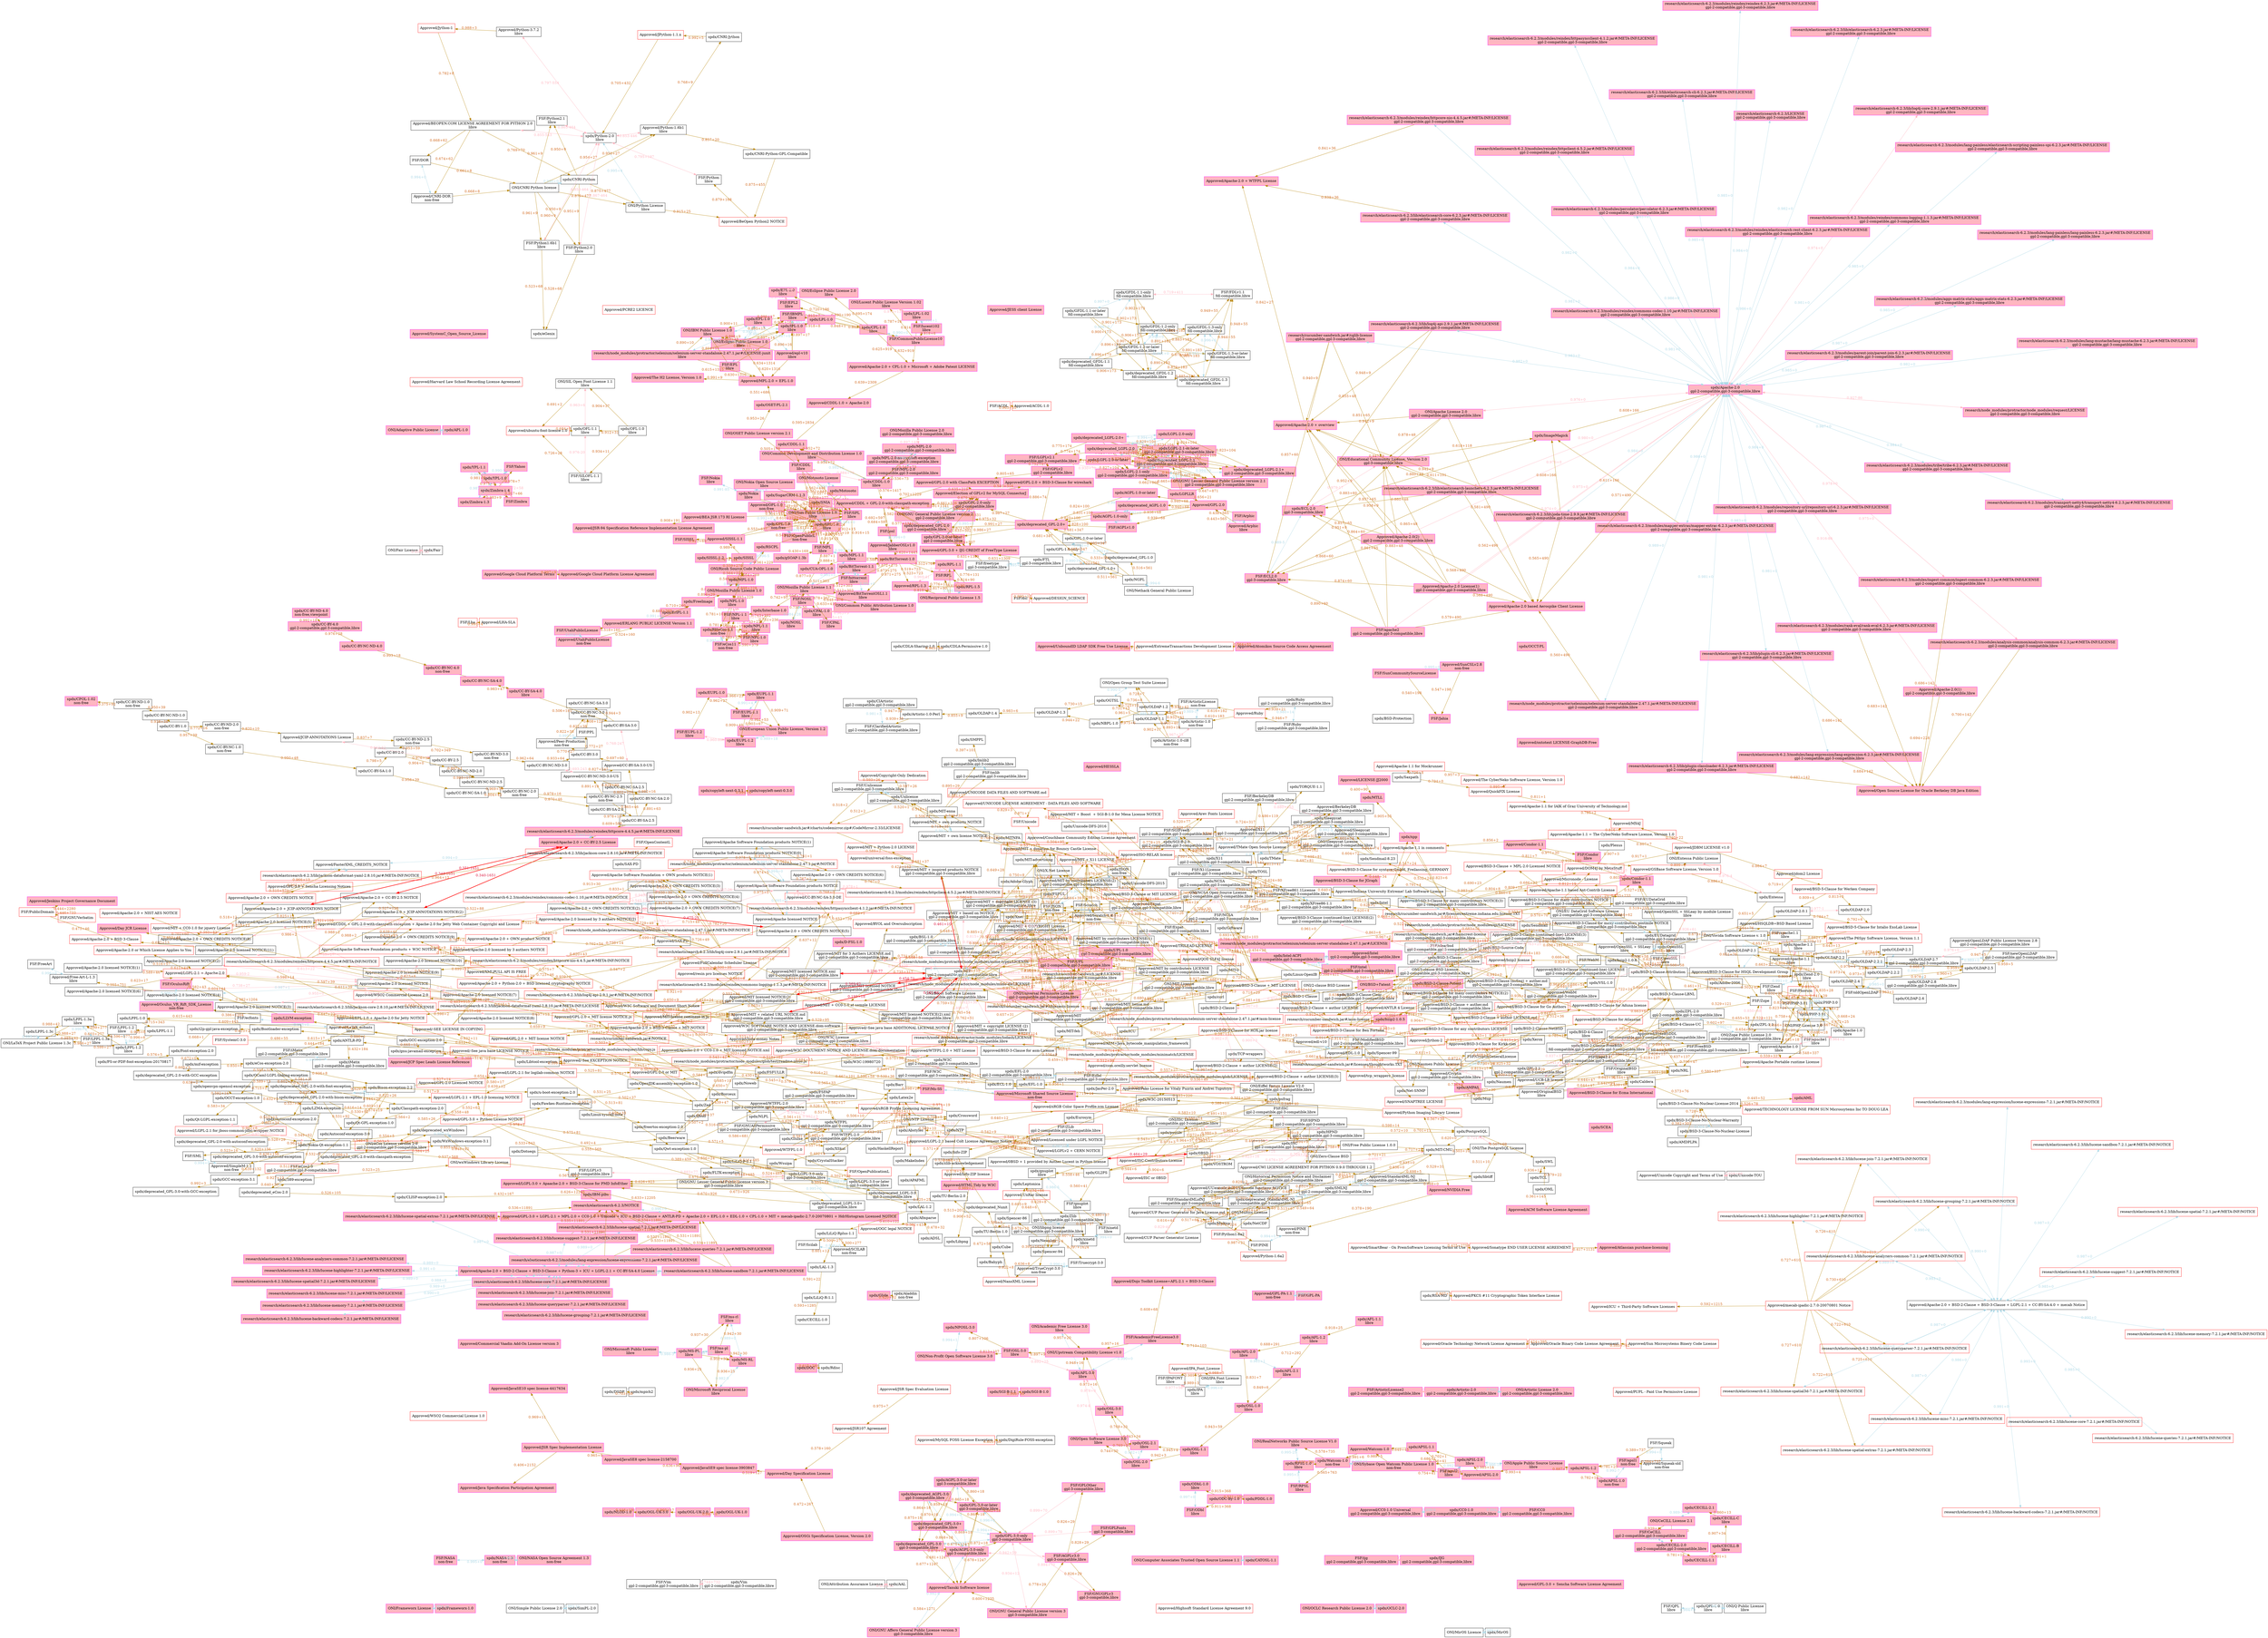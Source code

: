 digraph LicenseGraph {
  newrank = true;
  ratio = "auto" ;
 graph [layout="sfdp", rankdir=LR, overlap=false]
 node [shape=box, width=1];
 edge [style=solid, color=darkgoldenrod, width=1];
{rank=same "spdx/0BSD" "spdx/Adobe-2006" "spdx/ADSL" "spdx/AFL-1.1" "spdx/AFL-3.0" "ONI/Academic Free License 3.0" "spdx/AGPL-3.0-only" "ONI/GNU General Public License version 3" "spdx/AGPL-3.0-or-later" "spdx/deprecated_AGPL-3.0" "spdx/Aladdin" "FSF/SystemC-3.0" "spdx/Apache-2.0" "spdx/APSL-1.0" "spdx/Artistic-1.0-cl8" "spdx/Dotseqn" "spdx/BSD-1-Clause" "spdx/Linux-OpenIB" "spdx/TCP-wrappers" "spdx/BSD-2-Clause-NetBSD" "spdx/Xerox" "Approved/BSD-3-Clause + auther.md" "spdx/BSD-Source-Code" "spdx/BSD-3-Clause-No-Nuclear-Warranty" "spdx/BSD-3-Clause-No-Nuclear-License" "Approved/BSD-3-Clause (continued-line) LICENSE" "FSF/WebM" "spdx/CC-BY-ND-4.0" "spdx/CC-BY-ND-1.0" "spdx/MPL-2.0-no-copyleft-exception" "spdx/MPL-2.0" "FSF/MPL-2.0" "ONI/Common Development and Distribution License 1.0" "spdx/Motosoto" "spdx/Nokia" "spdx/OPL-1.0" "spdx/SNIA" "spdx/SugarCRM-1.1.3" "FSF/OpenPublicL" "Approved/BEA JSR 173 RI License" "Approved/OPL-1.0" "ONI/Nokia Open Source License" "spdx/gSOAP-1.3b" "spdx/CDLA-Permissive-1.0" "ONI/CeCILL License 2.1" "spdx/IBM-pibs" "spdx/copyleft-next-0.3.0" "spdx/HaskellReport" "ONI/NTP License" "spdx/curl" "spdx/MIT-0" "spdx/X11" "Approved/X11" "FSF/X11License" "spdx/deprecated_GFDL-1.1" "spdx/GFDL-1.1-or-later" "spdx/GFDL-1.1-only" "spdx/NGPL" "spdx/deprecated_LGPL-2.0+" "spdx/deprecated_LGPL-2.0" "spdx/LGPL-2.0-or-later" "spdx/LGPL-2.0-only" "spdx/LGPLLR" "spdx/DigiRule-FOSS-exception" "spdx/Rdisc" "spdx/mpich2" "Approved/Apache-2.0 License(1)" "research/elasticsearch-6.2.3/lib/elasticsearch-launchers-6.2.3.jar#/META-INF/LICENSE" "Approved/Apache-2.0(2)" "research/elasticsearch-6.2.3/lib/log4j-api-2.9.1.jar#/META-INF/LICENSE" "spdx/EPL-1.0" "ONI/Eclipse Public License 1.0" "Approved/epl-v10" "FSF/EPL" "research/node_modules/protractor/selenium/selenium-server-standalone-2.47.1.jar#/LICENSE-junit" "spdx/ErlPL-1.1" "FSF/EUPL-1.2" "spdx/PS-or-PDF-font-exception-20170817" "spdx/FSFUL" "Approved/MIT licensed NOTICE.xml" "spdx/FTL" "FSF/freetype" "research/elasticsearch-6.2.3/modules/mapper-extras/mapper-extras-6.2.3.jar#/META-INF/LICENSE" "research/elasticsearch-6.2.3/lib/joda-time-2.9.9.jar#/META-INF/LICENSE" "spdx/IPA" "ONI/IPA Font License" "Approved/Expat" "FSF/Arphic" "Approved/Arphic" "spdx/Linux-syscall-note" "FSF/ecfonts" "spdx/MS-PL" "FSF/ms-pl" "Approved/LICENSE-JJ2000" "spdx/Newsletr" "spdx/PDDL-1.0" "spdx/OFL-1.0" "spdx/OGL-UK-1.0" "spdx/OLDAP-2.6" "spdx/OML" "spdx/Plexus" "spdx/RPL-1.5" "ONI/Reciprocal Public License 1.5" "Approved/PKCS #11 Cryptographic Token Interface License" "spdx/Ruby" "FSF/Ruby" "spdx/SAX-PD" "Approved/Apache-1.1 for Mockrunner" "spdx/SGI-B-1.0" "spdx/SISSL-1.2" "Approved/BSD-3-Clause (continued-line) LICENSE(3)" "spdx/Zimbra-1.4" "ONI/Apache License 2.0" "research/cucumber-sandwich.jar#/cglib-license" "FSF/apache2" "ONI/GNU Affero General Public License version 3" "Approved/ACDL-1.0" "FSF/Squeak" "Approved/Squeak-old" "Approved/DESIGN_SCIENCE" "FSF/PublicDomain" "Approved/SunCSLv2.8" "FSF/SunCommunitySourceLicense" "Approved/LHA-SLA" "FSF/UtahPublicLicense" "Approved/UtahPublicLicense" "Approved/-See java base LICENSE NOTICE" "Approved/MIT licensed NOTICE" "research/node_modules/protractor/selenium/selenium-server-standalone-2.47.1.jar#/NOTICE" "Approved/Apache-2.0 licensed NOTICE(11)" "research/elasticsearch-6.2.3/modules/reindex/httpcore-nio-4.4.5.jar#/META-INF/LICENSE" "research/elasticsearch-6.2.3/lib/elasticsearch-core-6.2.3.jar#/META-INF/LICENSE" "research/node_modules/protractor/selenium/selenium-server-standalone-2.47.1.jar#/META-INF/LICENSE" "Approved/Apache-2.0 licensed NOTICE(1)" "Approved/Apache-2.0 licensed NOTICE(2)" "Approved/Apache-2.0 licensed NOTICE(5)" "Approved/Apache-2.0 licensed NOTICE(6)" "Approved/Apache-2.0(1)" "research/elasticsearch-6.2.3/modules/rank-eval/rank-eval-6.2.3.jar#/META-INF/LICENSE" "Approved/Sonatype END USER LICENSE AGREEMENT" "Approved/ExtremeTransactions Development License" "Approved/BSD-3-Clause (continued-line) LICENSE(2)" "research/cucumber-sandwich.jar#/hamcrest-license" "Approved/Commercial Vaadin Add-On License version 3" "Approved/OSGi Specification License, Version 2.0" "Approved/Google Cloud Platform License Agreement" "Approved/GPL-2.0 Licenced NOTICE" "research/elasticsearch-6.2.3/lib/lucene-spatial-extras-7.2.1.jar#/META-INF/LICENSE" "research/elasticsearch-6.2.3/lib/lucene-suggest-7.2.1.jar#/META-INF/LICENSE" "research/elasticsearch-6.2.3/lib/lucene-sandbox-7.2.1.jar#/META-INF/LICENSE" "research/elasticsearch-6.2.3/lib/lucene-spatial-7.2.1.jar#/META-INF/LICENSE" "research/elasticsearch-6.2.3/modules/lang-expression/lucene-expressions-7.2.1.jar#/META-INF/LICENSE" "research/elasticsearch-6.2.3/lib/lucene-queries-7.2.1.jar#/META-INF/LICENSE" "Approved/GPL-3.0 + Sencha Software License Agreement" "Approved/Harvard Law School Recording License Agreement" "Approved/HESSLA" "Approved/Highsoft Standard License Agreement 9.0" "Approved/mecab-ipadic-2.7.0-20070801 Notice" "Approved/JESS client License" "Approved/JSR Spec Evaluation License" "Approved/Python-3.7.2" "Approved/ontotext LICENSE-GraphDB-Free" "research/elasticsearch-6.2.3/modules/analysis-common/analysis-common-6.2.3.jar#/META-INF/LICENSE" "research/elasticsearch-6.2.3/modules/ingest-common/ingest-common-6.2.3.jar#/META-INF/LICENSE" "research/elasticsearch-6.2.3/lib/plugin-cli-6.2.3.jar#/META-INF/LICENSE" "research/elasticsearch-6.2.3/modules/lang-expression/lang-expression-6.2.3.jar#/META-INF/LICENSE" "research/elasticsearch-6.2.3/lib/plugin-classloader-6.2.3.jar#/META-INF/LICENSE" "Approved/Sun Microsystems Binery Code License" "Approved/Oracle Technology Network License Agreement" "Approved/PCRE2 LICENCE" "Approved/PUPL - Paid Use Permissive License" "Approved/SystemC_Open_Source_License" "Approved/WSO2 Commercial License 1.0" }
    subgraph cluster_same_texts_1 { style=dashed;
        color=blue;
        label="spdx/0BSD similarl groups count=4";
   "spdx/0BSD"  [label="spdx/0BSD"];
      "spdx/0BSD" -> "ONI/Free Public License 1.0.0" [constraint=false,dir=both,color=lightpink, fontcolor=lightpink, label="0.826+16"];
   "ONI/Free Public License 1.0.0"  [label="ONI/Free Public License 1.0.0"];
      "spdx/0BSD" -> "ONI/Zero-Clause BSD" [constraint=false,dir=both,color=lightpink, fontcolor=lightpink, label="0.823+16"];
   "ONI/Zero-Clause BSD"  [label="ONI/Zero-Clause BSD"];
      "spdx/0BSD" -> "Approved/0BSD + 1 provided by Auther Lucent in Python license" [constraint=false,dir=both,color=red, fontcolor=crimson,style=bold, label="0.464+29"];
   "Approved/0BSD + 1 provided by Auther Lucent in Python license"  [label="Approved/0BSD + 1 provided by Auther Lucent in Python license"];
    }
   "spdx/389-exception"  [label="spdx/389-exception"];
    subgraph cluster_same_texts_3 { style=dashed;
        color=blue;
        label="spdx/AAL similarl groups count=2";
   "spdx/AAL"  [label="spdx/AAL"];
      "spdx/AAL" -> "ONI/Attribution Assurance License" [constraint=false,dir=both,color=lightpink, fontcolor=lightpink, label="0.916+31"];
   "ONI/Attribution Assurance License"  [label="ONI/Attribution Assurance License"];
    }
   "spdx/Abstyles"  [label="spdx/Abstyles"];
   "spdx/Adobe-2006"  [label="spdx/Adobe-2006"];
   "spdx/Adobe-Glyph"  [label="spdx/Adobe-Glyph"];
   "spdx/ADSL"  [label="spdx/ADSL"];
   "spdx/AFL-1.1"  [label="spdx/AFL-1.1\nlibre",color=magenta, style=filled, fillcolor=lightpink;];
   "spdx/AFL-1.2"  [label="spdx/AFL-1.2\nlibre",color=magenta, style=filled, fillcolor=lightpink;];
    subgraph cluster_same_texts_10 { style=dashed;
        color=magenta; fillcolor=lightpink;
        label="spdx/AFL-2.0 similarl groups count=2";
   "spdx/AFL-2.0"  [label="spdx/AFL-2.0\nlibre",color=magenta, style=filled, fillcolor=lightpink;];
      "spdx/AFL-2.0" -> "spdx/AFL-2.1" [constraint=false,dir=both,color=lightblue, fontcolor=lightblue, label="0.981+1"];
   "spdx/AFL-2.1"  [label="spdx/AFL-2.1\nlibre",color=magenta, style=filled, fillcolor=lightpink;];
    }
    subgraph cluster_same_texts_12 { style=dashed;
        color=magenta; fillcolor=lightpink;
        label="spdx/AFL-3.0 similarl groups count=6";
   "spdx/AFL-3.0"  [label="spdx/AFL-3.0\nlibre",color=magenta, style=filled, fillcolor=lightpink;];
      "spdx/AFL-3.0" -> "spdx/OSL-3.0" [constraint=false,dir=both,color=lightpink, fontcolor=lightpink, label="0.978+0"];
   "spdx/OSL-3.0"  [label="spdx/OSL-3.0\nlibre",color=magenta, style=filled, fillcolor=lightpink;];
      "spdx/AFL-3.0" -> "ONI/Academic Free License 3.0" [constraint=false,dir=both,color=lightblue, fontcolor=lightblue, label="0.991-4"];
   "ONI/Academic Free License 3.0"  [label="ONI/Academic Free License 3.0\nlibre",color=magenta, style=filled, fillcolor=lightpink;];
      "spdx/AFL-3.0" -> "ONI/Open Software License 3.0" [constraint=false,dir=both,color=lightpink, fontcolor=lightpink, label="0.974-4"];
   "ONI/Open Software License 3.0"  [label="ONI/Open Software License 3.0\nlibre",color=magenta, style=filled, fillcolor=lightpink;];
      "spdx/AFL-3.0" -> "FSF/AcademicFreeLicense3.0" [constraint=false,dir=both,color=lightblue, fontcolor=lightblue, label="0.990+0"];
   "FSF/AcademicFreeLicense3.0"  [label="FSF/AcademicFreeLicense3.0\nlibre",color=magenta, style=filled, fillcolor=lightpink;];
      "spdx/AFL-3.0" -> "FSF/OSL-3.0" [constraint=false,dir=both,color=lightpink, fontcolor=lightpink, label="0.892+25"];
   "FSF/OSL-3.0"  [label="FSF/OSL-3.0\nlibre",color=magenta, style=filled, fillcolor=lightpink;];
    }
   "spdx/Afmparse"  [label="spdx/Afmparse"];
    subgraph cluster_same_texts_14 { style=dashed;
        color=magenta; fillcolor=lightpink;
        label="spdx/AGPL-1.0-only similarl groups count=4";
   "spdx/AGPL-1.0-only"  [label="spdx/AGPL-1.0-only",color=magenta, style=filled, fillcolor=lightpink;];
      "spdx/AGPL-1.0-only" -> "spdx/AGPL-1.0-or-later" [constraint=false,dir=both,color=lightblue, fontcolor=lightblue, label="0.995+0"];
   "spdx/AGPL-1.0-or-later"  [label="spdx/AGPL-1.0-or-later",color=magenta, style=filled, fillcolor=lightpink;];
      "spdx/AGPL-1.0-only" -> "spdx/deprecated_AGPL-1.0" [constraint=false,dir=both,color=lightblue, fontcolor=lightblue, label="0.992+0"];
   "spdx/deprecated_AGPL-1.0"  [label="spdx/deprecated_AGPL-1.0",color=magenta, style=filled, fillcolor=lightpink;];
      "spdx/AGPL-1.0-only" -> "FSF/AGPLv1.0" [constraint=false,dir=both,color=lightblue, fontcolor=lightblue, label="0.991+0"];
   "FSF/AGPLv1.0"  [label="FSF/AGPLv1.0",color=magenta, style=filled, fillcolor=lightpink;];
    }
    subgraph cluster_same_texts_16 { style=dashed;
        color=magenta; fillcolor=lightpink;
        label="spdx/AGPL-3.0-only similarl groups count=5";
   "spdx/AGPL-3.0-only"  [label="spdx/AGPL-3.0-only\ngpl-3-compatible,libre",color=magenta, style=filled, fillcolor=lightpink;];
      "spdx/AGPL-3.0-only" -> "spdx/AGPL-3.0-or-later" [constraint=false,dir=both,color=lightblue, fontcolor=lightblue, label="0.994+0"];
   "spdx/AGPL-3.0-or-later"  [label="spdx/AGPL-3.0-or-later\ngpl-3-compatible,libre",color=magenta, style=filled, fillcolor=lightpink;];
      "spdx/AGPL-3.0-only" -> "spdx/deprecated_AGPL-3.0" [constraint=false,dir=both,color=lightblue, fontcolor=lightblue, label="0.995+0"];
   "spdx/deprecated_AGPL-3.0"  [label="spdx/deprecated_AGPL-3.0\ngpl-3-compatible,libre",color=magenta, style=filled, fillcolor=lightpink;];
      "spdx/AGPL-3.0-only" -> "ONI/GNU Affero General Public License version 3" [constraint=false,dir=both,color=lightblue, fontcolor=lightblue, label="0.992-6"];
   "ONI/GNU Affero General Public License version 3"  [label="ONI/GNU Affero General Public License version 3\ngpl-3-compatible,libre",color=magenta, style=filled, fillcolor=lightpink;];
      "spdx/AGPL-3.0-only" -> "FSF/AGPLv3.0" [constraint=false,dir=both,color=lightpink, fontcolor=lightpink, label="0.942+59"];
   "FSF/AGPLv3.0"  [label="FSF/AGPLv3.0\ngpl-3-compatible,libre",color=magenta, style=filled, fillcolor=lightpink;];
    }
   "spdx/Aladdin"  [label="spdx/Aladdin\nnon-free"];
   "spdx/AMDPLPA"  [label="spdx/AMDPLPA"];
   "spdx/AML"  [label="spdx/AML",color=magenta, style=filled, fillcolor=lightpink;];
   "spdx/AMPAS"  [label="spdx/AMPAS",color=magenta, style=filled, fillcolor=lightpink;];
   "spdx/ANTLR-PD"  [label="spdx/ANTLR-PD"];
    subgraph cluster_same_texts_23 { style=dashed;
        color=blue;
        label="spdx/Apache-1.0 similarl groups count=3";
   "spdx/Apache-1.0"  [label="spdx/Apache-1.0\nlibre"];
      "spdx/Apache-1.0" -> "FSF/apache1" [constraint=false,dir=both,color=lightpink, fontcolor=lightpink, label="0.964+2"];
   "FSF/apache1"  [label="FSF/apache1\nlibre"];
      "spdx/Apache-1.0" -> "Approved/Apache-1.0" [constraint=false,dir=both,color=lightpink, fontcolor=lightpink, label="0.959+2"];
   "Approved/Apache-1.0"  [label="Approved/Apache-1.0\nlibre"];
    }
    subgraph cluster_same_texts_24 { style=dashed;
        color=blue;
        label="spdx/Apache-1.1 similarl groups count=3";
   "spdx/Apache-1.1"  [label="spdx/Apache-1.1\nlibre"];
      "spdx/Apache-1.1" -> "FSF/apache1.1" [constraint=false,dir=both,color=lightpink, fontcolor=lightpink, label="0.956-6"];
   "FSF/apache1.1"  [label="FSF/apache1.1\nlibre"];
      "spdx/Apache-1.1" -> "Approved/Apache-1.1" [constraint=false,dir=both,color=lightpink, fontcolor=lightpink, label="0.955-6"];
   "Approved/Apache-1.1"  [label="Approved/Apache-1.1\nlibre"];
    }
    subgraph cluster_same_texts_25 { style=dashed;
        color=magenta; fillcolor=lightpink;
        label="spdx/Apache-2.0 similarl groups count=40";
   "spdx/Apache-2.0"  [label="spdx/Apache-2.0\ngpl-2-compatible,gpl-3-compatible,libre",color=magenta, style=filled, fillcolor=lightpink;];
      "spdx/Apache-2.0" -> "ONI/Apache License 2.0" [constraint=false,dir=both,color=lightpink, fontcolor=lightpink, label="0.976+0"];
   "ONI/Apache License 2.0"  [label="ONI/Apache License 2.0\ngpl-2-compatible,gpl-3-compatible,libre",color=magenta, style=filled, fillcolor=lightpink;];
      "spdx/Apache-2.0" -> "FSF/apache2" [constraint=false,dir=both,color=lightpink, fontcolor=lightpink, label="0.974+0"];
   "FSF/apache2"  [label="FSF/apache2\ngpl-2-compatible,gpl-3-compatible,libre",color=magenta, style=filled, fillcolor=lightpink;];
      "spdx/Apache-2.0" -> "Approved/Apache-2.0 License(1)" [constraint=false,dir=both,color=lightpink, fontcolor=lightpink, label="0.973+0"];
   "Approved/Apache-2.0 License(1)"  [label="Approved/Apache-2.0 License(1)\ngpl-2-compatible,gpl-3-compatible,libre",color=magenta, style=filled, fillcolor=lightpink;];
      "spdx/Apache-2.0" -> "Approved/Apache-2.0(1)" [constraint=false,dir=both,color=lightpink, fontcolor=lightpink, label="0.916-86"];
   "Approved/Apache-2.0(1)"  [label="Approved/Apache-2.0(1)\ngpl-2-compatible,gpl-3-compatible,libre",color=magenta, style=filled, fillcolor=lightpink;];
      "spdx/Apache-2.0" -> "Approved/Apache-2.0(2)" [constraint=false,dir=both,color=lightpink, fontcolor=lightpink, label="0.976+0"];
   "Approved/Apache-2.0(2)"  [label="Approved/Apache-2.0(2)\ngpl-2-compatible,gpl-3-compatible,libre",color=magenta, style=filled, fillcolor=lightpink;];
      "spdx/Apache-2.0" -> "research/cucumber-sandwich.jar#/cglib-license" [constraint=false,dir=both,color=lightblue, fontcolor=lightblue, label="0.982+0"];
   "research/cucumber-sandwich.jar#/cglib-license"  [label="research/cucumber-sandwich.jar#/cglib-license\ngpl-2-compatible,gpl-3-compatible,libre",color=magenta, style=filled, fillcolor=lightpink;];
      "spdx/Apache-2.0" -> "research/elasticsearch-6.2.3/LICENSE" [constraint=false,dir=both,color=lightblue, fontcolor=lightblue, label="0.984+0"];
   "research/elasticsearch-6.2.3/LICENSE"  [label="research/elasticsearch-6.2.3/LICENSE\ngpl-2-compatible,gpl-3-compatible,libre",color=magenta, style=filled, fillcolor=lightpink;];
      "spdx/Apache-2.0" -> "research/elasticsearch-6.2.3/lib/elasticsearch-6.2.3.jar#/META-INF/LICENSE" [constraint=false,dir=both,color=lightblue, fontcolor=lightblue, label="0.982+0"];
   "research/elasticsearch-6.2.3/lib/elasticsearch-6.2.3.jar#/META-INF/LICENSE"  [label="research/elasticsearch-6.2.3/lib/elasticsearch-6.2.3.jar#/META-INF/LICENSE\ngpl-2-compatible,gpl-3-compatible,libre",color=magenta, style=filled, fillcolor=lightpink;];
      "spdx/Apache-2.0" -> "research/elasticsearch-6.2.3/lib/elasticsearch-cli-6.2.3.jar#/META-INF/LICENSE" [constraint=false,dir=both,color=lightblue, fontcolor=lightblue, label="0.985+0"];
   "research/elasticsearch-6.2.3/lib/elasticsearch-cli-6.2.3.jar#/META-INF/LICENSE"  [label="research/elasticsearch-6.2.3/lib/elasticsearch-cli-6.2.3.jar#/META-INF/LICENSE\ngpl-2-compatible,gpl-3-compatible,libre",color=magenta, style=filled, fillcolor=lightpink;];
      "spdx/Apache-2.0" -> "research/elasticsearch-6.2.3/lib/elasticsearch-core-6.2.3.jar#/META-INF/LICENSE" [constraint=false,dir=both,color=lightblue, fontcolor=lightblue, label="0.981+0"];
   "research/elasticsearch-6.2.3/lib/elasticsearch-core-6.2.3.jar#/META-INF/LICENSE"  [label="research/elasticsearch-6.2.3/lib/elasticsearch-core-6.2.3.jar#/META-INF/LICENSE\ngpl-2-compatible,gpl-3-compatible,libre",color=magenta, style=filled, fillcolor=lightpink;];
      "spdx/Apache-2.0" -> "research/elasticsearch-6.2.3/lib/elasticsearch-launchers-6.2.3.jar#/META-INF/LICENSE" [constraint=false,dir=both,color=lightpink, fontcolor=lightpink, label="0.980+0"];
   "research/elasticsearch-6.2.3/lib/elasticsearch-launchers-6.2.3.jar#/META-INF/LICENSE"  [label="research/elasticsearch-6.2.3/lib/elasticsearch-launchers-6.2.3.jar#/META-INF/LICENSE\ngpl-2-compatible,gpl-3-compatible,libre",color=magenta, style=filled, fillcolor=lightpink;];
      "spdx/Apache-2.0" -> "research/elasticsearch-6.2.3/lib/joda-time-2.9.9.jar#/META-INF/LICENSE" [constraint=false,dir=both,color=lightblue, fontcolor=lightblue, label="0.984+0"];
   "research/elasticsearch-6.2.3/lib/joda-time-2.9.9.jar#/META-INF/LICENSE"  [label="research/elasticsearch-6.2.3/lib/joda-time-2.9.9.jar#/META-INF/LICENSE\ngpl-2-compatible,gpl-3-compatible,libre",color=magenta, style=filled, fillcolor=lightpink;];
      "spdx/Apache-2.0" -> "research/elasticsearch-6.2.3/lib/log4j-api-2.9.1.jar#/META-INF/LICENSE" [constraint=false,dir=both,color=lightblue, fontcolor=lightblue, label="0.983+0"];
   "research/elasticsearch-6.2.3/lib/log4j-api-2.9.1.jar#/META-INF/LICENSE"  [label="research/elasticsearch-6.2.3/lib/log4j-api-2.9.1.jar#/META-INF/LICENSE\ngpl-2-compatible,gpl-3-compatible,libre",color=magenta, style=filled, fillcolor=lightpink;];
      "spdx/Apache-2.0" -> "research/elasticsearch-6.2.3/lib/log4j-core-2.9.1.jar#/META-INF/LICENSE" [constraint=false,dir=both,color=lightpink, fontcolor=lightpink, label="0.974+0"];
   "research/elasticsearch-6.2.3/lib/log4j-core-2.9.1.jar#/META-INF/LICENSE"  [label="research/elasticsearch-6.2.3/lib/log4j-core-2.9.1.jar#/META-INF/LICENSE\ngpl-2-compatible,gpl-3-compatible,libre",color=magenta, style=filled, fillcolor=lightpink;];
      "spdx/Apache-2.0" -> "research/elasticsearch-6.2.3/lib/plugin-classloader-6.2.3.jar#/META-INF/LICENSE" [constraint=false,dir=both,color=lightblue, fontcolor=lightblue, label="0.981+0"];
   "research/elasticsearch-6.2.3/lib/plugin-classloader-6.2.3.jar#/META-INF/LICENSE"  [label="research/elasticsearch-6.2.3/lib/plugin-classloader-6.2.3.jar#/META-INF/LICENSE\ngpl-2-compatible,gpl-3-compatible,libre",color=magenta, style=filled, fillcolor=lightpink;];
      "spdx/Apache-2.0" -> "research/elasticsearch-6.2.3/lib/plugin-cli-6.2.3.jar#/META-INF/LICENSE" [constraint=false,dir=both,color=lightblue, fontcolor=lightblue, label="0.983+0"];
   "research/elasticsearch-6.2.3/lib/plugin-cli-6.2.3.jar#/META-INF/LICENSE"  [label="research/elasticsearch-6.2.3/lib/plugin-cli-6.2.3.jar#/META-INF/LICENSE\ngpl-2-compatible,gpl-3-compatible,libre",color=magenta, style=filled, fillcolor=lightpink;];
      "spdx/Apache-2.0" -> "research/elasticsearch-6.2.3/modules/aggs-matrix-stats/aggs-matrix-stats-6.2.3.jar#/META-INF/LICENSE" [constraint=false,dir=both,color=lightblue, fontcolor=lightblue, label="0.987+0"];
   "research/elasticsearch-6.2.3/modules/aggs-matrix-stats/aggs-matrix-stats-6.2.3.jar#/META-INF/LICENSE"  [label="research/elasticsearch-6.2.3/modules/aggs-matrix-stats/aggs-matrix-stats-6.2.3.jar#/META-INF/LICENSE\ngpl-2-compatible,gpl-3-compatible,libre",color=magenta, style=filled, fillcolor=lightpink;];
      "spdx/Apache-2.0" -> "research/elasticsearch-6.2.3/modules/analysis-common/analysis-common-6.2.3.jar#/META-INF/LICENSE" [constraint=false,dir=both,color=lightpink, fontcolor=lightpink, label="0.975+0"];
   "research/elasticsearch-6.2.3/modules/analysis-common/analysis-common-6.2.3.jar#/META-INF/LICENSE"  [label="research/elasticsearch-6.2.3/modules/analysis-common/analysis-common-6.2.3.jar#/META-INF/LICENSE\ngpl-2-compatible,gpl-3-compatible,libre",color=magenta, style=filled, fillcolor=lightpink;];
      "spdx/Apache-2.0" -> "research/elasticsearch-6.2.3/modules/ingest-common/ingest-common-6.2.3.jar#/META-INF/LICENSE" [constraint=false,dir=both,color=lightpink, fontcolor=lightpink, label="0.978+0"];
   "research/elasticsearch-6.2.3/modules/ingest-common/ingest-common-6.2.3.jar#/META-INF/LICENSE"  [label="research/elasticsearch-6.2.3/modules/ingest-common/ingest-common-6.2.3.jar#/META-INF/LICENSE\ngpl-2-compatible,gpl-3-compatible,libre",color=magenta, style=filled, fillcolor=lightpink;];
      "spdx/Apache-2.0" -> "research/elasticsearch-6.2.3/modules/lang-expression/lang-expression-6.2.3.jar#/META-INF/LICENSE" [constraint=false,dir=both,color=lightblue, fontcolor=lightblue, label="0.981+0"];
   "research/elasticsearch-6.2.3/modules/lang-expression/lang-expression-6.2.3.jar#/META-INF/LICENSE"  [label="research/elasticsearch-6.2.3/modules/lang-expression/lang-expression-6.2.3.jar#/META-INF/LICENSE\ngpl-2-compatible,gpl-3-compatible,libre",color=magenta, style=filled, fillcolor=lightpink;];
      "spdx/Apache-2.0" -> "research/elasticsearch-6.2.3/modules/lang-mustache/lang-mustache-6.2.3.jar#/META-INF/LICENSE" [constraint=false,dir=both,color=lightblue, fontcolor=lightblue, label="0.982+0"];
   "research/elasticsearch-6.2.3/modules/lang-mustache/lang-mustache-6.2.3.jar#/META-INF/LICENSE"  [label="research/elasticsearch-6.2.3/modules/lang-mustache/lang-mustache-6.2.3.jar#/META-INF/LICENSE\ngpl-2-compatible,gpl-3-compatible,libre",color=magenta, style=filled, fillcolor=lightpink;];
      "spdx/Apache-2.0" -> "research/elasticsearch-6.2.3/modules/lang-painless/elasticsearch-scripting-painless-spi-6.2.3.jar#/META-INF/LICENSE" [constraint=false,dir=both,color=lightblue, fontcolor=lightblue, label="0.985+0"];
   "research/elasticsearch-6.2.3/modules/lang-painless/elasticsearch-scripting-painless-spi-6.2.3.jar#/META-INF/LICENSE"  [label="research/elasticsearch-6.2.3/modules/lang-painless/elasticsearch-scripting-painless-spi-6.2.3.jar#/META-INF/LICENSE\ngpl-2-compatible,gpl-3-compatible,libre",color=magenta, style=filled, fillcolor=lightpink;];
      "spdx/Apache-2.0" -> "research/elasticsearch-6.2.3/modules/lang-painless/lang-painless-6.2.3.jar#/META-INF/LICENSE" [constraint=false,dir=both,color=lightblue, fontcolor=lightblue, label="0.985+0"];
   "research/elasticsearch-6.2.3/modules/lang-painless/lang-painless-6.2.3.jar#/META-INF/LICENSE"  [label="research/elasticsearch-6.2.3/modules/lang-painless/lang-painless-6.2.3.jar#/META-INF/LICENSE\ngpl-2-compatible,gpl-3-compatible,libre",color=magenta, style=filled, fillcolor=lightpink;];
      "spdx/Apache-2.0" -> "research/elasticsearch-6.2.3/modules/mapper-extras/mapper-extras-6.2.3.jar#/META-INF/LICENSE" [constraint=false,dir=both,color=lightblue, fontcolor=lightblue, label="0.986+0"];
   "research/elasticsearch-6.2.3/modules/mapper-extras/mapper-extras-6.2.3.jar#/META-INF/LICENSE"  [label="research/elasticsearch-6.2.3/modules/mapper-extras/mapper-extras-6.2.3.jar#/META-INF/LICENSE\ngpl-2-compatible,gpl-3-compatible,libre",color=magenta, style=filled, fillcolor=lightpink;];
      "spdx/Apache-2.0" -> "research/elasticsearch-6.2.3/modules/parent-join/parent-join-6.2.3.jar#/META-INF/LICENSE" [constraint=false,dir=both,color=lightblue, fontcolor=lightblue, label="0.985+0"];
   "research/elasticsearch-6.2.3/modules/parent-join/parent-join-6.2.3.jar#/META-INF/LICENSE"  [label="research/elasticsearch-6.2.3/modules/parent-join/parent-join-6.2.3.jar#/META-INF/LICENSE\ngpl-2-compatible,gpl-3-compatible,libre",color=magenta, style=filled, fillcolor=lightpink;];
      "spdx/Apache-2.0" -> "research/elasticsearch-6.2.3/modules/percolator/percolator-6.2.3.jar#/META-INF/LICENSE" [constraint=false,dir=both,color=lightblue, fontcolor=lightblue, label="0.986+0"];
   "research/elasticsearch-6.2.3/modules/percolator/percolator-6.2.3.jar#/META-INF/LICENSE"  [label="research/elasticsearch-6.2.3/modules/percolator/percolator-6.2.3.jar#/META-INF/LICENSE\ngpl-2-compatible,gpl-3-compatible,libre",color=magenta, style=filled, fillcolor=lightpink;];
      "spdx/Apache-2.0" -> "research/elasticsearch-6.2.3/modules/rank-eval/rank-eval-6.2.3.jar#/META-INF/LICENSE" [constraint=false,dir=both,color=lightblue, fontcolor=lightblue, label="0.982+0"];
   "research/elasticsearch-6.2.3/modules/rank-eval/rank-eval-6.2.3.jar#/META-INF/LICENSE"  [label="research/elasticsearch-6.2.3/modules/rank-eval/rank-eval-6.2.3.jar#/META-INF/LICENSE\ngpl-2-compatible,gpl-3-compatible,libre",color=magenta, style=filled, fillcolor=lightpink;];
      "spdx/Apache-2.0" -> "research/elasticsearch-6.2.3/modules/reindex/commons-codec-1.10.jar#/META-INF/LICENSE" [constraint=false,dir=both,color=lightblue, fontcolor=lightblue, label="0.981+0"];
   "research/elasticsearch-6.2.3/modules/reindex/commons-codec-1.10.jar#/META-INF/LICENSE"  [label="research/elasticsearch-6.2.3/modules/reindex/commons-codec-1.10.jar#/META-INF/LICENSE\ngpl-2-compatible,gpl-3-compatible,libre",color=magenta, style=filled, fillcolor=lightpink;];
      "spdx/Apache-2.0" -> "research/elasticsearch-6.2.3/modules/reindex/commons-logging-1.1.3.jar#/META-INF/LICENSE" [constraint=false,dir=both,color=lightblue, fontcolor=lightblue, label="0.981+0"];
   "research/elasticsearch-6.2.3/modules/reindex/commons-logging-1.1.3.jar#/META-INF/LICENSE"  [label="research/elasticsearch-6.2.3/modules/reindex/commons-logging-1.1.3.jar#/META-INF/LICENSE\ngpl-2-compatible,gpl-3-compatible,libre",color=magenta, style=filled, fillcolor=lightpink;];
      "spdx/Apache-2.0" -> "research/elasticsearch-6.2.3/modules/reindex/elasticsearch-rest-client-6.2.3.jar#/META-INF/LICENSE" [constraint=false,dir=both,color=lightblue, fontcolor=lightblue, label="0.986+0"];
   "research/elasticsearch-6.2.3/modules/reindex/elasticsearch-rest-client-6.2.3.jar#/META-INF/LICENSE"  [label="research/elasticsearch-6.2.3/modules/reindex/elasticsearch-rest-client-6.2.3.jar#/META-INF/LICENSE\ngpl-2-compatible,gpl-3-compatible,libre",color=magenta, style=filled, fillcolor=lightpink;];
      "spdx/Apache-2.0" -> "research/elasticsearch-6.2.3/modules/reindex/httpasyncclient-4.1.2.jar#/META-INF/LICENSE" [constraint=false,dir=both,color=lightblue, fontcolor=lightblue, label="0.985+0"];
   "research/elasticsearch-6.2.3/modules/reindex/httpasyncclient-4.1.2.jar#/META-INF/LICENSE"  [label="research/elasticsearch-6.2.3/modules/reindex/httpasyncclient-4.1.2.jar#/META-INF/LICENSE\ngpl-2-compatible,gpl-3-compatible,libre",color=magenta, style=filled, fillcolor=lightpink;];
      "spdx/Apache-2.0" -> "research/elasticsearch-6.2.3/modules/reindex/httpclient-4.5.2.jar#/META-INF/LICENSE" [constraint=false,dir=both,color=lightblue, fontcolor=lightblue, label="0.984+0"];
   "research/elasticsearch-6.2.3/modules/reindex/httpclient-4.5.2.jar#/META-INF/LICENSE"  [label="research/elasticsearch-6.2.3/modules/reindex/httpclient-4.5.2.jar#/META-INF/LICENSE\ngpl-2-compatible,gpl-3-compatible,libre",color=magenta, style=filled, fillcolor=lightpink;];
      "spdx/Apache-2.0" -> "research/elasticsearch-6.2.3/modules/reindex/httpcore-nio-4.4.5.jar#/META-INF/LICENSE" [constraint=false,dir=both,color=lightblue, fontcolor=lightblue, label="0.982+0"];
   "research/elasticsearch-6.2.3/modules/reindex/httpcore-nio-4.4.5.jar#/META-INF/LICENSE"  [label="research/elasticsearch-6.2.3/modules/reindex/httpcore-nio-4.4.5.jar#/META-INF/LICENSE\ngpl-2-compatible,gpl-3-compatible,libre",color=magenta, style=filled, fillcolor=lightpink;];
      "spdx/Apache-2.0" -> "research/elasticsearch-6.2.3/modules/reindex/reindex-6.2.3.jar#/META-INF/LICENSE" [constraint=false,dir=both,color=lightblue, fontcolor=lightblue, label="0.985+0"];
   "research/elasticsearch-6.2.3/modules/reindex/reindex-6.2.3.jar#/META-INF/LICENSE"  [label="research/elasticsearch-6.2.3/modules/reindex/reindex-6.2.3.jar#/META-INF/LICENSE\ngpl-2-compatible,gpl-3-compatible,libre",color=magenta, style=filled, fillcolor=lightpink;];
      "spdx/Apache-2.0" -> "research/elasticsearch-6.2.3/modules/repository-url/repository-url-6.2.3.jar#/META-INF/LICENSE" [constraint=false,dir=both,color=lightblue, fontcolor=lightblue, label="0.984+0"];
   "research/elasticsearch-6.2.3/modules/repository-url/repository-url-6.2.3.jar#/META-INF/LICENSE"  [label="research/elasticsearch-6.2.3/modules/repository-url/repository-url-6.2.3.jar#/META-INF/LICENSE\ngpl-2-compatible,gpl-3-compatible,libre",color=magenta, style=filled, fillcolor=lightpink;];
      "spdx/Apache-2.0" -> "research/elasticsearch-6.2.3/modules/transport-netty4/transport-netty4-6.2.3.jar#/META-INF/LICENSE" [constraint=false,dir=both,color=lightblue, fontcolor=lightblue, label="0.984+0"];
   "research/elasticsearch-6.2.3/modules/transport-netty4/transport-netty4-6.2.3.jar#/META-INF/LICENSE"  [label="research/elasticsearch-6.2.3/modules/transport-netty4/transport-netty4-6.2.3.jar#/META-INF/LICENSE\ngpl-2-compatible,gpl-3-compatible,libre",color=magenta, style=filled, fillcolor=lightpink;];
      "spdx/Apache-2.0" -> "research/elasticsearch-6.2.3/modules/tribe/tribe-6.2.3.jar#/META-INF/LICENSE" [constraint=false,dir=both,color=lightblue, fontcolor=lightblue, label="0.987+0"];
   "research/elasticsearch-6.2.3/modules/tribe/tribe-6.2.3.jar#/META-INF/LICENSE"  [label="research/elasticsearch-6.2.3/modules/tribe/tribe-6.2.3.jar#/META-INF/LICENSE\ngpl-2-compatible,gpl-3-compatible,libre",color=magenta, style=filled, fillcolor=lightpink;];
      "spdx/Apache-2.0" -> "research/node_modules/protractor/node_modules/request/LICENSE" [constraint=false,dir=both,color=lightpink, fontcolor=lightpink, label="0.927-86"];
   "research/node_modules/protractor/node_modules/request/LICENSE"  [label="research/node_modules/protractor/node_modules/request/LICENSE\ngpl-2-compatible,gpl-3-compatible,libre",color=magenta, style=filled, fillcolor=lightpink;];
      "spdx/Apache-2.0" -> "research/node_modules/protractor/selenium/selenium-server-standalone-2.47.1.jar#/META-INF/LICENSE" [constraint=false,dir=both,color=lightblue, fontcolor=lightblue, label="0.989+0"];
   "research/node_modules/protractor/selenium/selenium-server-standalone-2.47.1.jar#/META-INF/LICENSE"  [label="research/node_modules/protractor/selenium/selenium-server-standalone-2.47.1.jar#/META-INF/LICENSE\ngpl-2-compatible,gpl-3-compatible,libre",color=magenta, style=filled, fillcolor=lightpink;];
    }
   "spdx/APAFML"  [label="spdx/APAFML"];
    subgraph cluster_same_texts_27 { style=dashed;
        color=magenta; fillcolor=lightpink;
        label="spdx/APL-1.0 similarl groups count=2";
   "spdx/APL-1.0"  [label="spdx/APL-1.0",color=magenta, style=filled, fillcolor=lightpink;];
      "spdx/APL-1.0" -> "ONI/Adaptive Public License" [constraint=false,dir=both,color=lightblue, fontcolor=lightblue, label="0.995-3"];
   "ONI/Adaptive Public License"  [label="ONI/Adaptive Public License",color=magenta, style=filled, fillcolor=lightpink;];
    }
    subgraph cluster_same_texts_28 { style=dashed;
        color=magenta; fillcolor=lightpink;
        label="spdx/APSL-1.0 similarl groups count=2";
   "spdx/APSL-1.0"  [label="spdx/APSL-1.0\nnon-free",color=magenta, style=filled, fillcolor=lightpink;];
      "spdx/APSL-1.0" -> "FSF/apsl1" [constraint=false,dir=both,color=lightblue, fontcolor=lightblue, label="0.992-7"];
   "FSF/apsl1"  [label="FSF/apsl1\nnon-free",color=magenta, style=filled, fillcolor=lightpink;];
    }
   "spdx/APSL-1.1"  [label="spdx/APSL-1.1",color=magenta, style=filled, fillcolor=lightpink;];
   "spdx/APSL-1.2"  [label="spdx/APSL-1.2",color=magenta, style=filled, fillcolor=lightpink;];
    subgraph cluster_same_texts_31 { style=dashed;
        color=magenta; fillcolor=lightpink;
        label="spdx/APSL-2.0 similarl groups count=3";
   "spdx/APSL-2.0"  [label="spdx/APSL-2.0\nlibre",color=magenta, style=filled, fillcolor=lightpink;];
      "spdx/APSL-2.0" -> "ONI/Apple Public Source License" [constraint=false,dir=both,color=lightblue, fontcolor=lightblue, label="0.986-18"];
   "ONI/Apple Public Source License"  [label="ONI/Apple Public Source License\nlibre",color=magenta, style=filled, fillcolor=lightpink;];
      "spdx/APSL-2.0" -> "FSF/apsl2" [constraint=false,dir=both,color=lightblue, fontcolor=lightblue, label="0.992+0"];
   "FSF/apsl2"  [label="FSF/apsl2\nlibre",color=magenta, style=filled, fillcolor=lightpink;];
    }
    subgraph cluster_same_texts_32 { style=dashed;
        color=blue;
        label="spdx/Artistic-1.0 similarl groups count=3";
   "spdx/Artistic-1.0"  [label="spdx/Artistic-1.0\nnon-free"];
      "spdx/Artistic-1.0" -> "spdx/Artistic-1.0-cl8" [constraint=false,dir=both,color=lightpink, fontcolor=lightpink, label="0.967+23"];
   "spdx/Artistic-1.0-cl8"  [label="spdx/Artistic-1.0-cl8\nnon-free"];
      "spdx/Artistic-1.0" -> "FSF/ArtisticLicense" [constraint=false,dir=both,color=lightblue, fontcolor=lightblue, label="0.989-1"];
   "FSF/ArtisticLicense"  [label="FSF/ArtisticLicense\nnon-free"];
    }
   "spdx/Artistic-1.0-Perl"  [label="spdx/Artistic-1.0-Perl"];
    subgraph cluster_same_texts_35 { style=dashed;
        color=magenta; fillcolor=lightpink;
        label="spdx/Artistic-2.0 similarl groups count=3";
   "spdx/Artistic-2.0"  [label="spdx/Artistic-2.0\ngpl-2-compatible,gpl-3-compatible,libre",color=magenta, style=filled, fillcolor=lightpink;];
      "spdx/Artistic-2.0" -> "ONI/Artistic License 2.0" [constraint=false,dir=both,color=lightblue, fontcolor=lightblue, label="0.995-2"];
   "ONI/Artistic License 2.0"  [label="ONI/Artistic License 2.0\ngpl-2-compatible,gpl-3-compatible,libre",color=magenta, style=filled, fillcolor=lightpink;];
      "spdx/Artistic-2.0" -> "FSF/ArtisticLicense2" [constraint=false,dir=both,color=lightpink, fontcolor=lightpink, label="0.978+10"];
   "FSF/ArtisticLicense2"  [label="FSF/ArtisticLicense2\ngpl-2-compatible,gpl-3-compatible,libre",color=magenta, style=filled, fillcolor=lightpink;];
    }
   "spdx/Autoconf-exception-2.0"  [label="spdx/Autoconf-exception-2.0"];
   "spdx/Autoconf-exception-3.0"  [label="spdx/Autoconf-exception-3.0"];
   "spdx/Bahyph"  [label="spdx/Bahyph"];
   "spdx/Barr"  [label="spdx/Barr"];
   "spdx/Beerware"  [label="spdx/Beerware"];
    subgraph cluster_same_texts_41 { style=dashed;
        color=blue;
        label="spdx/Bison-exception-2.2 similarl groups count=2";
   "spdx/Bison-exception-2.2"  [label="spdx/Bison-exception-2.2"];
      "spdx/Bison-exception-2.2" -> "spdx/deprecated_GPL-2.0-with-bison-exception" [constraint=false,dir=both,color=lightblue, fontcolor=lightblue, label="0.994+0"];
   "spdx/deprecated_GPL-2.0-with-bison-exception"  [label="spdx/deprecated_GPL-2.0-with-bison-exception"];
    }
   "spdx/BitTorrent-1.0"  [label="spdx/BitTorrent-1.0",color=magenta, style=filled, fillcolor=lightpink;];
    subgraph cluster_same_texts_43 { style=dashed;
        color=magenta; fillcolor=lightpink;
        label="spdx/BitTorrent-1.1 similarl groups count=3";
   "spdx/BitTorrent-1.1"  [label="spdx/BitTorrent-1.1\nlibre",color=magenta, style=filled, fillcolor=lightpink;];
      "spdx/BitTorrent-1.1" -> "FSF/bittorrent" [constraint=false,dir=both,color=lightblue, fontcolor=lightblue, label="0.995+0"];
   "FSF/bittorrent"  [label="FSF/bittorrent\nlibre",color=magenta, style=filled, fillcolor=lightpink;];
      "spdx/BitTorrent-1.1" -> "Approved/BitTorrentOSL1.1" [constraint=false,dir=both,color=lightblue, fontcolor=lightblue, label="0.994+0"];
   "Approved/BitTorrentOSL1.1"  [label="Approved/BitTorrentOSL1.1\nlibre",color=magenta, style=filled, fillcolor=lightpink;];
    }
   "spdx/Bootloader-exception"  [label="spdx/Bootloader-exception"];
   "spdx/Borceux"  [label="spdx/Borceux"];
   "spdx/BSD-1-Clause"  [label="spdx/BSD-1-Clause"];
    subgraph cluster_same_texts_47 { style=dashed;
        color=blue;
        label="spdx/BSD-2-Clause-FreeBSD similarl groups count=3";
   "spdx/BSD-2-Clause-FreeBSD"  [label="spdx/BSD-2-Clause-FreeBSD\nfdl-compatible,gpl-2-compatible,gpl-3-compatible,libre"];
      "spdx/BSD-2-Clause-FreeBSD" -> "FSF/FreeBSD" [constraint=false,dir=both,color=lightpink, fontcolor=lightpink, label="0.975+0"];
   "FSF/FreeBSD"  [label="FSF/FreeBSD\nfdl-compatible,gpl-2-compatible,gpl-3-compatible,libre"];
      "spdx/BSD-2-Clause-FreeBSD" -> "Approved/FreeBSDDL" [constraint=false,dir=both,color=lightpink, fontcolor=lightpink, label="0.975+0"];
   "Approved/FreeBSDDL"  [label="Approved/FreeBSDDL\nfdl-compatible,gpl-2-compatible,gpl-3-compatible,libre"];
    }
   "spdx/BSD-2-Clause-NetBSD"  [label="spdx/BSD-2-Clause-NetBSD"];
    subgraph cluster_same_texts_49 { style=dashed;
        color=magenta; fillcolor=lightpink;
        label="spdx/BSD-2-Clause-Patent similarl groups count=2";
   "spdx/BSD-2-Clause-Patent"  [label="spdx/BSD-2-Clause-Patent",color=magenta, style=filled, fillcolor=lightpink;];
      "spdx/BSD-2-Clause-Patent" -> "ONI/BSD+Patent" [constraint=false,dir=both,color=lightblue, fontcolor=lightblue, label="0.984+0"];
   "ONI/BSD+Patent"  [label="ONI/BSD+Patent",color=magenta, style=filled, fillcolor=lightpink;];
    }
    subgraph cluster_same_texts_50 { style=dashed;
        color=blue;
        label="spdx/BSD-2-Clause similarl groups count=5";
   "spdx/BSD-2-Clause"  [label="spdx/BSD-2-Clause"];
      "spdx/BSD-2-Clause" -> "ONI/2-clause BSD License" [constraint=false,dir=both,color=lightpink, fontcolor=lightpink, label="0.958-2"];
   "ONI/2-clause BSD License"  [label="ONI/2-clause BSD License"];
      "spdx/BSD-2-Clause" -> "Approved/BSD-2-Clause + author LICENSE" [constraint=false,dir=both,color=lightpink, fontcolor=lightpink, label="0.967+0"];
   "Approved/BSD-2-Clause + author LICENSE"  [label="Approved/BSD-2-Clause + author LICENSE"];
      "spdx/BSD-2-Clause" -> "Approved/BSD-2-Clause + author LICENSE(2)" [constraint=false,dir=both,color=lightpink, fontcolor=lightpink, label="0.902+3"];
   "Approved/BSD-2-Clause + author LICENSE(2)"  [label="Approved/BSD-2-Clause + author LICENSE(2)"];
      "spdx/BSD-2-Clause" -> "Approved/BSD-2-Clause + author LICENSE(3)" [constraint=false,dir=both,color=lightpink, fontcolor=lightpink, label="0.900+3"];
   "Approved/BSD-2-Clause + author LICENSE(3)"  [label="Approved/BSD-2-Clause + author LICENSE(3)"];
    }
   "spdx/BSD-3-Clause-Attribution"  [label="spdx/BSD-3-Clause-Attribution"];
    subgraph cluster_same_texts_52 { style=dashed;
        color=blue;
        label="spdx/BSD-3-Clause-Clear similarl groups count=2";
   "spdx/BSD-3-Clause-Clear"  [label="spdx/BSD-3-Clause-Clear\ngpl-2-compatible,gpl-3-compatible,libre"];
      "spdx/BSD-3-Clause-Clear" -> "FSF/clearbsd" [constraint=false,dir=both,color=lightpink, fontcolor=lightpink, label="0.914-4"];
   "FSF/clearbsd"  [label="FSF/clearbsd\ngpl-2-compatible,gpl-3-compatible,libre"];
    }
   "spdx/BSD-3-Clause-LBNL"  [label="spdx/BSD-3-Clause-LBNL"];
   "spdx/BSD-3-Clause-No-Nuclear-License-2014"  [label="spdx/BSD-3-Clause-No-Nuclear-License-2014"];
    subgraph cluster_same_texts_55 { style=dashed;
        color=blue;
        label="spdx/BSD-3-Clause-No-Nuclear-License similarl groups count=2";
   "spdx/BSD-3-Clause-No-Nuclear-License"  [label="spdx/BSD-3-Clause-No-Nuclear-License"];
      "spdx/BSD-3-Clause-No-Nuclear-License" -> "spdx/BSD-3-Clause-No-Nuclear-Warranty" [constraint=false,dir=both,color=lightblue, fontcolor=lightblue, label="0.994-1"];
   "spdx/BSD-3-Clause-No-Nuclear-Warranty"  [label="spdx/BSD-3-Clause-No-Nuclear-Warranty"];
    }
    subgraph cluster_same_texts_57 { style=dashed;
        color=blue;
        label="spdx/BSD-3-Clause similarl groups count=13";
   "spdx/BSD-3-Clause"  [label="spdx/BSD-3-Clause\ngpl-2-compatible,gpl-3-compatible,libre"];
      "spdx/BSD-3-Clause" -> "ONI/3-clause BSD License" [constraint=false,dir=both,color=lightpink, fontcolor=lightpink, label="0.966-2"];
   "ONI/3-clause BSD License"  [label="ONI/3-clause BSD License\ngpl-2-compatible,gpl-3-compatible,libre"];
      "spdx/BSD-3-Clause" -> "FSF/ModifiedBSD" [constraint=false,dir=both,color=lightpink, fontcolor=lightpink, label="0.889-10"];
   "FSF/ModifiedBSD"  [label="FSF/ModifiedBSD\ngpl-2-compatible,gpl-3-compatible,libre"];
      "spdx/BSD-3-Clause" -> "Approved/BSD-3-Clause (continued-line) LICENSE" [constraint=false,dir=both,color=lightpink, fontcolor=lightpink, label="0.961+0"];
   "Approved/BSD-3-Clause (continued-line) LICENSE"  [label="Approved/BSD-3-Clause (continued-line) LICENSE\ngpl-2-compatible,gpl-3-compatible,libre"];
      "spdx/BSD-3-Clause" -> "Approved/BSD-3-Clause (continued-line) LICENSE(2)" [constraint=false,dir=both,color=lightpink, fontcolor=lightpink, label="0.893+4"];
   "Approved/BSD-3-Clause (continued-line) LICENSE(2)"  [label="Approved/BSD-3-Clause (continued-line) LICENSE(2)\ngpl-2-compatible,gpl-3-compatible,libre"];
      "spdx/BSD-3-Clause" -> "Approved/BSD-3-Clause (continued-line) LICENSE(3)" [constraint=false,dir=both,color=lightpink, fontcolor=lightpink, label="0.903+4"];
   "Approved/BSD-3-Clause (continued-line) LICENSE(3)"  [label="Approved/BSD-3-Clause (continued-line) LICENSE(3)\ngpl-2-compatible,gpl-3-compatible,libre"];
      "spdx/BSD-3-Clause" -> "Approved/BSD-3-Clause (noSeq) + auther.md" [constraint=false,dir=both,color=lightpink, fontcolor=lightpink, label="0.970-2"];
   "Approved/BSD-3-Clause (noSeq) + auther.md"  [label="Approved/BSD-3-Clause (noSeq) + auther.md\ngpl-2-compatible,gpl-3-compatible,libre"];
      "spdx/BSD-3-Clause" -> "Approved/BSD-3-Clause + auther.md" [constraint=false,dir=both,color=lightpink, fontcolor=lightpink, label="0.968+1"];
   "Approved/BSD-3-Clause + auther.md"  [label="Approved/BSD-3-Clause + auther.md\ngpl-2-compatible,gpl-3-compatible,libre"];
      "spdx/BSD-3-Clause" -> "Approved/BSD-3-Clause for many contributors NOTICE" [constraint=false,dir=both,color=lightpink, fontcolor=lightpink, label="0.885+11"];
   "Approved/BSD-3-Clause for many contributors NOTICE"  [label="Approved/BSD-3-Clause for many contributors NOTICE\ngpl-2-compatible,gpl-3-compatible,libre"];
      "spdx/BSD-3-Clause" -> "Approved/BSD-3-Clause for many contributors NOTICE(2)" [constraint=false,dir=both,color=lightpink, fontcolor=lightpink, label="0.891+10"];
   "Approved/BSD-3-Clause for many contributors NOTICE(2)"  [label="Approved/BSD-3-Clause for many contributors NOTICE(2)\ngpl-2-compatible,gpl-3-compatible,libre"];
      "spdx/BSD-3-Clause" -> "Approved/BSD-3-Clause for many contributors NOTICE(3)" [constraint=false,dir=both,color=lightpink, fontcolor=lightpink, label="0.883+11"];
   "Approved/BSD-3-Clause for many contributors NOTICE(3)"  [label="Approved/BSD-3-Clause for many contributors NOTICE(3)\ngpl-2-compatible,gpl-3-compatible,libre"];
      "spdx/BSD-3-Clause" -> "Approved/BSD-3-Clause for many contributors postmile NOTICE" [constraint=false,dir=both,color=lightpink, fontcolor=lightpink, label="0.763+25"];
   "Approved/BSD-3-Clause for many contributors postmile NOTICE"  [label="Approved/BSD-3-Clause for many contributors postmile NOTICE\ngpl-2-compatible,gpl-3-compatible,libre"];
      "spdx/BSD-3-Clause" -> "research/cucumber-sandwich.jar#/hamcrest-license" [constraint=false,dir=both,color=lightpink, fontcolor=lightpink, label="0.902+4"];
   "research/cucumber-sandwich.jar#/hamcrest-license"  [label="research/cucumber-sandwich.jar#/hamcrest-license\ngpl-2-compatible,gpl-3-compatible,libre",color=red];
    }
   "spdx/BSD-4-Clause-UC"  [label="spdx/BSD-4-Clause-UC"];
    subgraph cluster_same_texts_59 { style=dashed;
        color=blue;
        label="spdx/BSD-4-Clause similarl groups count=4";
   "spdx/BSD-4-Clause"  [label="spdx/BSD-4-Clause\nlibre"];
      "spdx/BSD-4-Clause" -> "FSF/OriginalBSD" [constraint=false,dir=both,color=lightpink, fontcolor=lightpink, label="0.845+35"];
   "FSF/OriginalBSD"  [label="FSF/OriginalBSD\nlibre"];
      "spdx/BSD-4-Clause" -> "Approved/OriginalBSD" [constraint=false,dir=both,color=lightpink, fontcolor=lightpink, label="0.841+35"];
   "Approved/OriginalBSD"  [label="Approved/OriginalBSD\nlibre"];
      "spdx/BSD-4-Clause" -> "Approved/UCB-LB license" [constraint=false,dir=both,color=lightpink, fontcolor=lightpink, label="0.837+35"];
   "Approved/UCB-LB license"  [label="Approved/UCB-LB license\nlibre"];
    }
   "spdx/BSD-Protection"  [label="spdx/BSD-Protection"];
   "spdx/BSD-Source-Code"  [label="spdx/BSD-Source-Code"];
    subgraph cluster_same_texts_62 { style=dashed;
        color=blue;
        label="spdx/BSL-1.0 similarl groups count=3";
   "spdx/BSL-1.0"  [label="spdx/BSL-1.0\ngpl-2-compatible,gpl-3-compatible,libre"];
      "spdx/BSL-1.0" -> "ONI/Boost Software License" [constraint=false,dir=both,color=lightblue, fontcolor=lightblue, label="0.982-5"];
   "ONI/Boost Software License"  [label="ONI/Boost Software License\ngpl-2-compatible,gpl-3-compatible,libre"];
      "spdx/BSL-1.0" -> "FSF/boost" [constraint=false,dir=both,color=lightblue, fontcolor=lightblue, label="0.987+0"];
   "FSF/boost"  [label="FSF/boost\ngpl-2-compatible,gpl-3-compatible,libre"];
    }
   "spdx/bzip2-1.0.5"  [label="spdx/bzip2-1.0.5",color=magenta, style=filled, fillcolor=lightpink;];
   "spdx/bzip2-1.0.6"  [label="spdx/bzip2-1.0.6"];
   "spdx/Caldera"  [label="spdx/Caldera"];
    subgraph cluster_same_texts_66 { style=dashed;
        color=magenta; fillcolor=lightpink;
        label="spdx/CATOSL-1.1 similarl groups count=2";
   "spdx/CATOSL-1.1"  [label="spdx/CATOSL-1.1",color=magenta, style=filled, fillcolor=lightpink;];
      "spdx/CATOSL-1.1" -> "ONI/Computer Associates Trusted Open Source License 1.1" [constraint=false,dir=both,color=lightblue, fontcolor=lightblue, label="0.995-5"];
   "ONI/Computer Associates Trusted Open Source License 1.1"  [label="ONI/Computer Associates Trusted Open Source License 1.1",color=magenta, style=filled, fillcolor=lightpink;];
    }
   "spdx/CC-BY-1.0"  [label="spdx/CC-BY-1.0"];
   "spdx/CC-BY-2.0"  [label="spdx/CC-BY-2.0"];
    subgraph cluster_same_texts_69 { style=dashed;
        color=blue;
        label="spdx/CC-BY-2.5 similarl groups count=2";
   "spdx/CC-BY-2.5"  [label="spdx/CC-BY-2.5"];
      "spdx/CC-BY-2.5" -> "Approved/JCIP-ANNOTATIONS License" [constraint=false,dir=both,color=lightpink, fontcolor=lightpink, label="0.863-82"];
   "Approved/JCIP-ANNOTATIONS License"  [label="Approved/JCIP-ANNOTATIONS License"];
    }
   "spdx/CC-BY-3.0"  [label="spdx/CC-BY-3.0"];
   "spdx/CC-BY-4.0"  [label="spdx/CC-BY-4.0\ngpl-2-compatible,gpl-3-compatible,libre",color=magenta, style=filled, fillcolor=lightpink;];
   "spdx/CC-BY-NC-1.0"  [label="spdx/CC-BY-NC-1.0\nnon-free"];
   "spdx/CC-BY-NC-2.0"  [label="spdx/CC-BY-NC-2.0\nnon-free"];
   "spdx/CC-BY-NC-2.5"  [label="spdx/CC-BY-NC-2.5\nnon-free"];
   "spdx/CC-BY-NC-3.0"  [label="spdx/CC-BY-NC-3.0\nnon-free"];
   "spdx/CC-BY-NC-4.0"  [label="spdx/CC-BY-NC-4.0\nnon-free",color=magenta, style=filled, fillcolor=lightpink;];
   "spdx/CC-BY-NC-ND-1.0"  [label="spdx/CC-BY-NC-ND-1.0"];
   "spdx/CC-BY-NC-ND-2.0"  [label="spdx/CC-BY-NC-ND-2.0"];
   "spdx/CC-BY-NC-ND-2.5"  [label="spdx/CC-BY-NC-ND-2.5"];
    subgraph cluster_same_texts_80 { style=dashed;
        color=blue;
        label="spdx/CC-BY-NC-ND-3.0 similarl groups count=2";
   "spdx/CC-BY-NC-ND-3.0"  [label="spdx/CC-BY-NC-ND-3.0"];
      "spdx/CC-BY-NC-ND-3.0" -> "Approved/CC-BY-NC-ND-3.0-US" [constraint=false,dir=both,color=lightpink, fontcolor=lightpink, label="0.693-243"];
   "Approved/CC-BY-NC-ND-3.0-US"  [label="Approved/CC-BY-NC-ND-3.0-US"];
    }
   "spdx/CC-BY-NC-ND-4.0"  [label="spdx/CC-BY-NC-ND-4.0",color=magenta, style=filled, fillcolor=lightpink;];
   "spdx/CC-BY-NC-SA-1.0"  [label="spdx/CC-BY-NC-SA-1.0"];
   "spdx/CC-BY-NC-SA-2.0"  [label="spdx/CC-BY-NC-SA-2.0"];
   "spdx/CC-BY-NC-SA-2.5"  [label="spdx/CC-BY-NC-SA-2.5"];
   "spdx/CC-BY-NC-SA-3.0"  [label="spdx/CC-BY-NC-SA-3.0"];
   "spdx/CC-BY-NC-SA-4.0"  [label="spdx/CC-BY-NC-SA-4.0",color=magenta, style=filled, fillcolor=lightpink;];
   "spdx/CC-BY-ND-1.0"  [label="spdx/CC-BY-ND-1.0\nnon-free"];
   "spdx/CC-BY-ND-2.0"  [label="spdx/CC-BY-ND-2.0\nnon-free"];
   "spdx/CC-BY-ND-2.5"  [label="spdx/CC-BY-ND-2.5\nnon-free"];
   "spdx/CC-BY-ND-3.0"  [label="spdx/CC-BY-ND-3.0\nnon-free"];
   "spdx/CC-BY-ND-4.0"  [label="spdx/CC-BY-ND-4.0\nnon-free,viewpoint",color=magenta, style=filled, fillcolor=lightpink;];
   "spdx/CC-BY-SA-1.0"  [label="spdx/CC-BY-SA-1.0"];
   "spdx/CC-BY-SA-2.0"  [label="spdx/CC-BY-SA-2.0"];
   "spdx/CC-BY-SA-2.5"  [label="spdx/CC-BY-SA-2.5"];
    subgraph cluster_same_texts_95 { style=dashed;
        color=blue;
        label="spdx/CC-BY-SA-3.0 similarl groups count=2";
   "spdx/CC-BY-SA-3.0"  [label="spdx/CC-BY-SA-3.0"];
      "spdx/CC-BY-SA-3.0" -> "Approved/CC-BY-SA-3.0-US" [constraint=false,dir=both,color=lightpink, fontcolor=lightpink, label="0.768-247"];
   "Approved/CC-BY-SA-3.0-US"  [label="Approved/CC-BY-SA-3.0-US"];
    }
   "spdx/CC-BY-SA-4.0"  [label="spdx/CC-BY-SA-4.0\nlibre",color=magenta, style=filled, fillcolor=lightpink;];
    subgraph cluster_same_texts_97 { style=dashed;
        color=magenta; fillcolor=lightpink;
        label="spdx/CC0-1.0 similarl groups count=3";
   "spdx/CC0-1.0"  [label="spdx/CC0-1.0\ngpl-2-compatible,gpl-3-compatible,libre",color=magenta, style=filled, fillcolor=lightpink;];
      "spdx/CC0-1.0" -> "FSF/CC0" [constraint=false,dir=both,color=lightblue, fontcolor=lightblue, label="0.994-7"];
   "FSF/CC0"  [label="FSF/CC0\ngpl-2-compatible,gpl-3-compatible,libre",color=magenta, style=filled, fillcolor=lightpink;];
      "spdx/CC0-1.0" -> "Approved/CC0-1.0 Universal" [constraint=false,dir=both,color=lightblue, fontcolor=lightblue, label="0.996-6"];
   "Approved/CC0-1.0 Universal"  [label="Approved/CC0-1.0 Universal\ngpl-2-compatible,gpl-3-compatible,libre",color=magenta, style=filled, fillcolor=lightpink;];
    }
    subgraph cluster_same_texts_98 { style=dashed;
        color=magenta; fillcolor=lightpink;
        label="spdx/CDDL-1.0 similarl groups count=3";
   "spdx/CDDL-1.0"  [label="spdx/CDDL-1.0\nlibre",color=magenta, style=filled, fillcolor=lightpink;];
      "spdx/CDDL-1.0" -> "ONI/Common Development and Distribution License 1.0" [constraint=false,dir=both,color=lightblue, fontcolor=lightblue, label="0.992+0"];
   "ONI/Common Development and Distribution License 1.0"  [label="ONI/Common Development and Distribution License 1.0\nlibre",color=magenta, style=filled, fillcolor=lightpink;];
      "spdx/CDDL-1.0" -> "FSF/CDDL" [constraint=false,dir=both,color=lightpink, fontcolor=lightpink, label="0.884+79"];
   "FSF/CDDL"  [label="FSF/CDDL\nlibre",color=magenta, style=filled, fillcolor=lightpink;];
    }
   "spdx/CDDL-1.1"  [label="spdx/CDDL-1.1",color=magenta, style=filled, fillcolor=lightpink;];
   "spdx/CDLA-Permissive-1.0"  [label="spdx/CDLA-Permissive-1.0"];
   "spdx/CDLA-Sharing-1.0"  [label="spdx/CDLA-Sharing-1.0"];
   "spdx/CECILL-1.0"  [label="spdx/CECILL-1.0"];
   "spdx/CECILL-1.1"  [label="spdx/CECILL-1.1",color=magenta, style=filled, fillcolor=lightpink;];
    subgraph cluster_same_texts_104 { style=dashed;
        color=magenta; fillcolor=lightpink;
        label="spdx/CECILL-2.0 similarl groups count=2";
   "spdx/CECILL-2.0"  [label="spdx/CECILL-2.0\ngpl-2-compatible,gpl-3-compatible,libre",color=magenta, style=filled, fillcolor=lightpink;];
      "spdx/CECILL-2.0" -> "FSF/CeCILL" [constraint=false,dir=both,color=lightblue, fontcolor=lightblue, label="0.993-2"];
   "FSF/CeCILL"  [label="FSF/CeCILL\ngpl-2-compatible,gpl-3-compatible,libre",color=magenta, style=filled, fillcolor=lightpink;];
    }
    subgraph cluster_same_texts_105 { style=dashed;
        color=magenta; fillcolor=lightpink;
        label="spdx/CECILL-2.1 similarl groups count=2";
   "spdx/CECILL-2.1"  [label="spdx/CECILL-2.1",color=magenta, style=filled, fillcolor=lightpink;];
      "spdx/CECILL-2.1" -> "ONI/CeCILL License 2.1" [constraint=false,dir=both,color=lightblue, fontcolor=lightblue, label="0.989-77"];
   "ONI/CeCILL License 2.1"  [label="ONI/CeCILL License 2.1",color=magenta, style=filled, fillcolor=lightpink;];
    }
   "spdx/CECILL-B"  [label="spdx/CECILL-B\nlibre",color=magenta, style=filled, fillcolor=lightpink;];
   "spdx/CECILL-C"  [label="spdx/CECILL-C\nlibre",color=magenta, style=filled, fillcolor=lightpink;];
    subgraph cluster_same_texts_108 { style=dashed;
        color=blue;
        label="spdx/ClArtistic similarl groups count=2";
   "spdx/ClArtistic"  [label="spdx/ClArtistic\ngpl-2-compatible,gpl-3-compatible,libre"];
      "spdx/ClArtistic" -> "FSF/ClarifiedArtistic" [constraint=false,dir=both,color=lightblue, fontcolor=lightblue, label="0.981+3"];
   "FSF/ClarifiedArtistic"  [label="FSF/ClarifiedArtistic\ngpl-2-compatible,gpl-3-compatible,libre"];
    }
   "spdx/Classpath-exception-2.0"  [label="spdx/Classpath-exception-2.0"];
   "spdx/CLISP-exception-2.0"  [label="spdx/CLISP-exception-2.0"];
   "spdx/CNRI-Jython"  [label="spdx/CNRI-Jython"];
   "spdx/CNRI-Python-GPL-Compatible"  [label="spdx/CNRI-Python-GPL-Compatible"];
    subgraph cluster_same_texts_113 { style=dashed;
        color=blue;
        label="spdx/CNRI-Python similarl groups count=2";
   "spdx/CNRI-Python"  [label="spdx/CNRI-Python"];
      "spdx/CNRI-Python" -> "ONI/CNRI Python license" [constraint=false,dir=both,color=lightblue, fontcolor=lightblue, label="0.990+0"];
   "ONI/CNRI Python license"  [label="ONI/CNRI Python license"];
    }
    subgraph cluster_same_texts_114 { style=dashed;
        color=magenta; fillcolor=lightpink;
        label="spdx/Condor-1.1 similarl groups count=2";
   "spdx/Condor-1.1"  [label="spdx/Condor-1.1\nlibre",color=magenta, style=filled, fillcolor=lightpink;];
      "spdx/Condor-1.1" -> "FSF/Condor" [constraint=false,dir=both,color=lightpink, fontcolor=lightpink, label="0.914+220"];
   "FSF/Condor"  [label="FSF/Condor\nlibre",color=magenta, style=filled, fillcolor=lightpink;];
    }
   "spdx/copyleft-next-0.3.0"  [label="spdx/copyleft-next-0.3.0",color=magenta, style=filled, fillcolor=lightpink;];
   "spdx/copyleft-next-0.3.1"  [label="spdx/copyleft-next-0.3.1",color=magenta, style=filled, fillcolor=lightpink;];
    subgraph cluster_same_texts_117 { style=dashed;
        color=magenta; fillcolor=lightpink;
        label="spdx/CPAL-1.0 similarl groups count=3";
   "spdx/CPAL-1.0"  [label="spdx/CPAL-1.0\nlibre",color=magenta, style=filled, fillcolor=lightpink;];
      "spdx/CPAL-1.0" -> "ONI/Common Public Attribution License 1.0" [constraint=false,dir=both,color=lightpink, fontcolor=lightpink, label="0.963+9"];
   "ONI/Common Public Attribution License 1.0"  [label="ONI/Common Public Attribution License 1.0\nlibre",color=magenta, style=filled, fillcolor=lightpink;];
      "spdx/CPAL-1.0" -> "FSF/CPAL" [constraint=false,dir=both,color=lightpink, fontcolor=lightpink, label="0.955+43"];
   "FSF/CPAL"  [label="FSF/CPAL\nlibre",color=magenta, style=filled, fillcolor=lightpink;];
    }
    subgraph cluster_same_texts_118 { style=dashed;
        color=magenta; fillcolor=lightpink;
        label="spdx/CPL-1.0 similarl groups count=2";
   "spdx/CPL-1.0"  [label="spdx/CPL-1.0\nlibre",color=magenta, style=filled, fillcolor=lightpink;];
      "spdx/CPL-1.0" -> "FSF/CommonPublicLicense10" [constraint=false,dir=both,color=lightblue, fontcolor=lightblue, label="0.990+0"];
   "FSF/CommonPublicLicense10"  [label="FSF/CommonPublicLicense10\nlibre",color=magenta, style=filled, fillcolor=lightpink;];
    }
   "spdx/CPOL-1.02"  [label="spdx/CPOL-1.02\nnon-free",color=magenta, style=filled, fillcolor=lightpink;];
   "spdx/Crossword"  [label="spdx/Crossword"];
   "spdx/CrystalStacker"  [label="spdx/CrystalStacker"];
   "spdx/CUA-OPL-1.0"  [label="spdx/CUA-OPL-1.0",color=magenta, style=filled, fillcolor=lightpink;];
   "spdx/Cube"  [label="spdx/Cube"];
   "spdx/curl"  [label="spdx/curl"];
   "spdx/D-FSL-1.0"  [label="spdx/D-FSL-1.0",color=magenta, style=filled, fillcolor=lightpink;];
    subgraph cluster_same_texts_128 { style=dashed;
        color=blue;
        label="spdx/GFDL-1.1-only similarl groups count=4";
   "spdx/GFDL-1.1-only"  [label="spdx/GFDL-1.1-only\nfdl-compatible,libre"];
      "spdx/GFDL-1.1-only" -> "spdx/GFDL-1.1-or-later" [constraint=false,dir=both,color=lightblue, fontcolor=lightblue, label="0.997+0"];
   "spdx/GFDL-1.1-or-later"  [label="spdx/GFDL-1.1-or-later\nfdl-compatible,libre"];
      "spdx/GFDL-1.1-only" -> "spdx/deprecated_GFDL-1.1" [constraint=false,dir=both,color=lightblue, fontcolor=lightblue, label="0.996+0"];
   "spdx/deprecated_GFDL-1.1"  [label="spdx/deprecated_GFDL-1.1\nfdl-compatible,libre"];
      "spdx/GFDL-1.1-only" -> "FSF/FDLv1.1" [constraint=false,dir=both,color=lightpink, fontcolor=lightpink, label="0.719+411"];
   "FSF/FDLv1.1"  [label="FSF/FDLv1.1\nfdl-compatible,libre"];
    }
    subgraph cluster_same_texts_129 { style=dashed;
        color=blue;
        label="spdx/GFDL-1.2-only similarl groups count=3";
   "spdx/GFDL-1.2-only"  [label="spdx/GFDL-1.2-only\nfdl-compatible,libre"];
      "spdx/GFDL-1.2-only" -> "spdx/GFDL-1.2-or-later" [constraint=false,dir=both,color=lightblue, fontcolor=lightblue, label="0.996+0"];
   "spdx/GFDL-1.2-or-later"  [label="spdx/GFDL-1.2-or-later\nfdl-compatible,libre"];
      "spdx/GFDL-1.2-only" -> "spdx/deprecated_GFDL-1.2" [constraint=false,dir=both,color=lightblue, fontcolor=lightblue, label="0.991+0"];
   "spdx/deprecated_GFDL-1.2"  [label="spdx/deprecated_GFDL-1.2\nfdl-compatible,libre"];
    }
    subgraph cluster_same_texts_130 { style=dashed;
        color=blue;
        label="spdx/GFDL-1.3-only similarl groups count=3";
   "spdx/GFDL-1.3-only"  [label="spdx/GFDL-1.3-only\nfdl-compatible,libre"];
      "spdx/GFDL-1.3-only" -> "spdx/GFDL-1.3-or-later" [constraint=false,dir=both,color=lightblue, fontcolor=lightblue, label="0.996+0"];
   "spdx/GFDL-1.3-or-later"  [label="spdx/GFDL-1.3-or-later\nfdl-compatible,libre"];
      "spdx/GFDL-1.3-only" -> "spdx/deprecated_GFDL-1.3" [constraint=false,dir=both,color=lightblue, fontcolor=lightblue, label="0.993+0"];
   "spdx/deprecated_GFDL-1.3"  [label="spdx/deprecated_GFDL-1.3\nfdl-compatible,libre"];
    }
    subgraph cluster_same_texts_131 { style=dashed;
        color=blue;
        label="spdx/GPL-1.0-only similarl groups count=4";
   "spdx/GPL-1.0-only"  [label="spdx/GPL-1.0-only"];
      "spdx/GPL-1.0-only" -> "spdx/GPL-1.0-or-later" [constraint=false,dir=both,color=lightblue, fontcolor=lightblue, label="0.996+0"];
   "spdx/GPL-1.0-or-later"  [label="spdx/GPL-1.0-or-later"];
      "spdx/GPL-1.0-only" -> "spdx/deprecated_GPL-1.0" [constraint=false,dir=both,color=lightblue, fontcolor=lightblue, label="0.992+0"];
   "spdx/deprecated_GPL-1.0"  [label="spdx/deprecated_GPL-1.0"];
      "spdx/GPL-1.0-only" -> "spdx/deprecated_GPL-1.0+" [constraint=false,dir=both,color=lightblue, fontcolor=lightblue, label="0.990+0"];
   "spdx/deprecated_GPL-1.0+"  [label="spdx/deprecated_GPL-1.0+"];
    }
    subgraph cluster_same_texts_134 { style=dashed;
        color=magenta; fillcolor=lightpink;
        label="spdx/GPL-2.0-only similarl groups count=5";
   "spdx/GPL-2.0-only"  [label="spdx/GPL-2.0-only\ngpl-2-compatible,libre",color=magenta, style=filled, fillcolor=lightpink;];
      "spdx/GPL-2.0-only" -> "spdx/GPL-2.0-or-later" [constraint=false,dir=both,color=lightblue, fontcolor=lightblue, label="0.995+0"];
   "spdx/GPL-2.0-or-later"  [label="spdx/GPL-2.0-or-later\ngpl-2-compatible,libre",color=magenta, style=filled, fillcolor=lightpink;];
      "spdx/GPL-2.0-only" -> "spdx/deprecated_GPL-2.0" [constraint=false,dir=both,color=lightblue, fontcolor=lightblue, label="0.993+0"];
   "spdx/deprecated_GPL-2.0"  [label="spdx/deprecated_GPL-2.0\ngpl-2-compatible,libre",color=magenta, style=filled, fillcolor=lightpink;];
      "spdx/GPL-2.0-only" -> "ONI/GNU General Public License version 2" [constraint=false,dir=both,color=lightblue, fontcolor=lightblue, label="0.980+5"];
   "ONI/GNU General Public License version 2"  [label="ONI/GNU General Public License version 2\ngpl-2-compatible,libre",color=magenta, style=filled, fillcolor=lightpink;];
      "spdx/GPL-2.0-only" -> "FSF/GPLv2" [constraint=false,dir=both,color=lightpink, fontcolor=lightpink, label="0.891+47"];
   "FSF/GPLv2"  [label="FSF/GPLv2\ngpl-2-compatible,libre",color=magenta, style=filled, fillcolor=lightpink;];
    }
    subgraph cluster_same_texts_135 { style=dashed;
        color=magenta; fillcolor=lightpink;
        label="spdx/GPL-3.0-only similarl groups count=8";
   "spdx/GPL-3.0-only"  [label="spdx/GPL-3.0-only\ngpl-3-compatible,libre",color=magenta, style=filled, fillcolor=lightpink;];
      "spdx/GPL-3.0-only" -> "spdx/GPL-3.0-or-later" [constraint=false,dir=both,color=lightblue, fontcolor=lightblue, label="0.996+0"];
   "spdx/GPL-3.0-or-later"  [label="spdx/GPL-3.0-or-later\ngpl-3-compatible,libre",color=magenta, style=filled, fillcolor=lightpink;];
      "spdx/GPL-3.0-only" -> "spdx/deprecated_GPL-3.0" [constraint=false,dir=both,color=lightblue, fontcolor=lightblue, label="0.996+0"];
   "spdx/deprecated_GPL-3.0"  [label="spdx/deprecated_GPL-3.0\ngpl-3-compatible,libre",color=magenta, style=filled, fillcolor=lightpink;];
      "spdx/GPL-3.0-only" -> "spdx/deprecated_GPL-3.0+" [constraint=false,dir=both,color=lightblue, fontcolor=lightblue, label="0.994+0"];
   "spdx/deprecated_GPL-3.0+"  [label="spdx/deprecated_GPL-3.0+\ngpl-3-compatible,libre",color=magenta, style=filled, fillcolor=lightpink;];
      "spdx/GPL-3.0-only" -> "ONI/GNU General Public License version 3" [constraint=false,dir=both,color=lightpink, fontcolor=lightpink, label="0.934+12"];
   "ONI/GNU General Public License version 3"  [label="ONI/GNU General Public License version 3\ngpl-3-compatible,libre",color=magenta, style=filled, fillcolor=lightpink;];
      "spdx/GPL-3.0-only" -> "FSF/GNUGPLv3" [constraint=false,dir=both,color=lightpink, fontcolor=lightpink, label="0.894+70"];
   "FSF/GNUGPLv3"  [label="FSF/GNUGPLv3\ngpl-3-compatible,libre",color=magenta, style=filled, fillcolor=lightpink;];
      "spdx/GPL-3.0-only" -> "FSF/GPLFonts" [constraint=false,dir=both,color=lightpink, fontcolor=lightpink, label="0.899+70"];
   "FSF/GPLFonts"  [label="FSF/GPLFonts\ngpl-3-compatible,libre",color=magenta, style=filled, fillcolor=lightpink;];
      "spdx/GPL-3.0-only" -> "FSF/GPLOther" [constraint=false,dir=both,color=lightpink, fontcolor=lightpink, label="0.899+70"];
   "FSF/GPLOther"  [label="FSF/GPLOther\ngpl-3-compatible,libre",color=magenta, style=filled, fillcolor=lightpink;];
    }
    subgraph cluster_same_texts_137 { style=dashed;
        color=magenta; fillcolor=lightpink;
        label="spdx/LGPL-2.0-only similarl groups count=4";
   "spdx/LGPL-2.0-only"  [label="spdx/LGPL-2.0-only",color=magenta, style=filled, fillcolor=lightpink;];
      "spdx/LGPL-2.0-only" -> "spdx/LGPL-2.0-or-later" [constraint=false,dir=both,color=lightblue, fontcolor=lightblue, label="0.995+0"];
   "spdx/LGPL-2.0-or-later"  [label="spdx/LGPL-2.0-or-later",color=magenta, style=filled, fillcolor=lightpink;];
      "spdx/LGPL-2.0-only" -> "spdx/deprecated_LGPL-2.0" [constraint=false,dir=both,color=lightblue, fontcolor=lightblue, label="0.996+0"];
   "spdx/deprecated_LGPL-2.0"  [label="spdx/deprecated_LGPL-2.0",color=magenta, style=filled, fillcolor=lightpink;];
      "spdx/LGPL-2.0-only" -> "spdx/deprecated_LGPL-2.0+" [constraint=false,dir=both,color=lightblue, fontcolor=lightblue, label="0.994+0"];
   "spdx/deprecated_LGPL-2.0+"  [label="spdx/deprecated_LGPL-2.0+",color=magenta, style=filled, fillcolor=lightpink;];
    }
    subgraph cluster_same_texts_139 { style=dashed;
        color=magenta; fillcolor=lightpink;
        label="spdx/LGPL-2.1-only similarl groups count=6";
   "spdx/LGPL-2.1-only"  [label="spdx/LGPL-2.1-only\ngpl-2-compatible,gpl-3-compatible,libre",color=magenta, style=filled, fillcolor=lightpink;];
      "spdx/LGPL-2.1-only" -> "spdx/LGPL-2.1-or-later" [constraint=false,dir=both,color=lightblue, fontcolor=lightblue, label="0.996+0"];
   "spdx/LGPL-2.1-or-later"  [label="spdx/LGPL-2.1-or-later\ngpl-2-compatible,gpl-3-compatible,libre",color=magenta, style=filled, fillcolor=lightpink;];
      "spdx/LGPL-2.1-only" -> "spdx/deprecated_LGPL-2.1" [constraint=false,dir=both,color=lightblue, fontcolor=lightblue, label="0.995+0"];
   "spdx/deprecated_LGPL-2.1"  [label="spdx/deprecated_LGPL-2.1\ngpl-2-compatible,gpl-3-compatible,libre",color=magenta, style=filled, fillcolor=lightpink;];
      "spdx/LGPL-2.1-only" -> "spdx/deprecated_LGPL-2.1+" [constraint=false,dir=both,color=lightblue, fontcolor=lightblue, label="0.994+0"];
   "spdx/deprecated_LGPL-2.1+"  [label="spdx/deprecated_LGPL-2.1+\ngpl-2-compatible,gpl-3-compatible,libre",color=magenta, style=filled, fillcolor=lightpink;];
      "spdx/LGPL-2.1-only" -> "ONI/GNU Lesser General Public License version 2.1" [constraint=false,dir=both,color=lightblue, fontcolor=lightblue, label="0.984+5"];
   "ONI/GNU Lesser General Public License version 2.1"  [label="ONI/GNU Lesser General Public License version 2.1\ngpl-2-compatible,gpl-3-compatible,libre",color=magenta, style=filled, fillcolor=lightpink;];
      "spdx/LGPL-2.1-only" -> "FSF/LGPLv2.1" [constraint=false,dir=both,color=lightpink, fontcolor=lightpink, label="0.930+70"];
   "FSF/LGPLv2.1"  [label="FSF/LGPLv2.1\ngpl-2-compatible,gpl-3-compatible,libre",color=magenta, style=filled, fillcolor=lightpink;];
    }
    subgraph cluster_same_texts_141 { style=dashed;
        color=blue;
        label="spdx/LGPL-3.0-only similarl groups count=6";
   "spdx/LGPL-3.0-only"  [label="spdx/LGPL-3.0-only\ngpl-3-compatible,libre"];
      "spdx/LGPL-3.0-only" -> "spdx/LGPL-3.0-or-later" [constraint=false,dir=both,color=lightblue, fontcolor=lightblue, label="0.996+0"];
   "spdx/LGPL-3.0-or-later"  [label="spdx/LGPL-3.0-or-later\ngpl-3-compatible,libre"];
      "spdx/LGPL-3.0-only" -> "spdx/deprecated_LGPL-3.0" [constraint=false,dir=both,color=lightblue, fontcolor=lightblue, label="0.996+0"];
   "spdx/deprecated_LGPL-3.0"  [label="spdx/deprecated_LGPL-3.0\ngpl-3-compatible,libre"];
      "spdx/LGPL-3.0-only" -> "spdx/deprecated_LGPL-3.0+" [constraint=false,dir=both,color=lightblue, fontcolor=lightblue, label="0.995+0"];
   "spdx/deprecated_LGPL-3.0+"  [label="spdx/deprecated_LGPL-3.0+\ngpl-3-compatible,libre"];
      "spdx/LGPL-3.0-only" -> "ONI/GNU Lesser General Public License version 3" [constraint=false,dir=both,color=lightpink, fontcolor=lightpink, label="0.968+3"];
   "ONI/GNU Lesser General Public License version 3"  [label="ONI/GNU Lesser General Public License version 3\ngpl-3-compatible,libre"];
      "spdx/LGPL-3.0-only" -> "FSF/LGPLv3" [constraint=false,dir=both,color=lightpink, fontcolor=lightpink, label="0.883+77"];
   "FSF/LGPLv3"  [label="FSF/LGPLv3\ngpl-3-compatible,libre"];
    }
    subgraph cluster_same_texts_143 { style=dashed;
        color=blue;
        label="spdx/SMLNJ similarl groups count=4";
   "spdx/SMLNJ"  [label="spdx/SMLNJ\ngpl-2-compatible,gpl-3-compatible,libre"];
      "spdx/SMLNJ" -> "spdx/deprecated_StandardML-NJ" [constraint=false,dir=both,color=lightblue, fontcolor=lightblue, label="0.983+0"];
   "spdx/deprecated_StandardML-NJ"  [label="spdx/deprecated_StandardML-NJ\ngpl-2-compatible,gpl-3-compatible,libre"];
      "spdx/SMLNJ" -> "FSF/StandardMLofNJ" [constraint=false,dir=both,color=lightblue, fontcolor=lightblue, label="0.994-3"];
   "FSF/StandardMLofNJ"  [label="FSF/StandardMLofNJ\ngpl-2-compatible,gpl-3-compatible,libre"];
      "spdx/SMLNJ" -> "Approved/StandardML-NJ" [constraint=false,dir=both,color=lightblue, fontcolor=lightblue, label="0.990+0"];
   "Approved/StandardML-NJ"  [label="Approved/StandardML-NJ\ngpl-2-compatible,gpl-3-compatible,libre"];
    }
    subgraph cluster_same_texts_144 { style=dashed;
        color=blue;
        label="spdx/WxWindows-exception-3.1 similarl groups count=2";
   "spdx/WxWindows-exception-3.1"  [label="spdx/WxWindows-exception-3.1"];
      "spdx/WxWindows-exception-3.1" -> "spdx/deprecated_wxWindows" [constraint=false,dir=both,color=lightblue, fontcolor=lightblue, label="0.989+0"];
   "spdx/deprecated_wxWindows"  [label="spdx/deprecated_wxWindows"];
    }
   "spdx/DigiRule-FOSS-exception"  [label="spdx/DigiRule-FOSS-exception"];
   "spdx/DOC"  [label="spdx/DOC",color=magenta, style=filled, fillcolor=lightpink;];
   "spdx/Dotseqn"  [label="spdx/Dotseqn"];
   "spdx/DSDP"  [label="spdx/DSDP"];
   "spdx/dvipdfm"  [label="spdx/dvipdfm"];
   "spdx/ECL-1.0"  [label="spdx/ECL-1.0"];
    subgraph cluster_same_texts_151 { style=dashed;
        color=magenta; fillcolor=lightpink;
        label="spdx/ECL-2.0 similarl groups count=3";
   "spdx/ECL-2.0"  [label="spdx/ECL-2.0\ngpl-3-compatible,libre",color=magenta, style=filled, fillcolor=lightpink;];
      "spdx/ECL-2.0" -> "ONI/Educational Community License, Version 2.0" [constraint=false,dir=both,color=lightpink, fontcolor=lightpink, label="0.979-17"];
   "ONI/Educational Community License, Version 2.0"  [label="ONI/Educational Community License, Version 2.0\ngpl-3-compatible,libre",color=magenta, style=filled, fillcolor=lightpink;];
      "spdx/ECL-2.0" -> "FSF/ECL2.0" [constraint=false,dir=both,color=lightblue, fontcolor=lightblue, label="0.989-5"];
   "FSF/ECL2.0"  [label="FSF/ECL2.0\ngpl-3-compatible,libre",color=magenta, style=filled, fillcolor=lightpink;];
    }
   "spdx/eCos-exception-2.0"  [label="spdx/eCos-exception-2.0"];
   "spdx/EFL-1.0"  [label="spdx/EFL-1.0"];
    subgraph cluster_same_texts_154 { style=dashed;
        color=blue;
        label="spdx/EFL-2.0 similarl groups count=3";
   "spdx/EFL-2.0"  [label="spdx/EFL-2.0\ngpl-2-compatible,gpl-3-compatible,libre"];
      "spdx/EFL-2.0" -> "ONI/Eiffel Forum License V2.0" [constraint=false,dir=both,color=lightpink, fontcolor=lightpink, label="0.973-4"];
   "ONI/Eiffel Forum License V2.0"  [label="ONI/Eiffel Forum License V2.0\ngpl-2-compatible,gpl-3-compatible,libre"];
      "spdx/EFL-2.0" -> "FSF/Eiffel" [constraint=false,dir=both,color=lightblue, fontcolor=lightblue, label="0.985+0"];
   "FSF/Eiffel"  [label="FSF/Eiffel\ngpl-2-compatible,gpl-3-compatible,libre"];
    }
   "spdx/eGenix"  [label="spdx/eGenix"];
    subgraph cluster_same_texts_156 { style=dashed;
        color=blue;
        label="spdx/Entessa similarl groups count=2";
   "spdx/Entessa"  [label="spdx/Entessa"];
      "spdx/Entessa" -> "ONI/Entessa Public License" [constraint=false,dir=both,color=lightpink, fontcolor=lightpink, label="0.976-4"];
   "ONI/Entessa Public License"  [label="ONI/Entessa Public License"];
    }
    subgraph cluster_same_texts_157 { style=dashed;
        color=magenta; fillcolor=lightpink;
        label="spdx/EPL-1.0 similarl groups count=5";
   "spdx/EPL-1.0"  [label="spdx/EPL-1.0\nlibre",color=magenta, style=filled, fillcolor=lightpink;];
      "spdx/EPL-1.0" -> "ONI/Eclipse Public License 1.0" [constraint=false,dir=both,color=lightblue, fontcolor=lightblue, label="0.991+2"];
   "ONI/Eclipse Public License 1.0"  [label="ONI/Eclipse Public License 1.0\nlibre",color=magenta, style=filled, fillcolor=lightpink;];
      "spdx/EPL-1.0" -> "FSF/EPL" [constraint=false,dir=both,color=lightblue, fontcolor=lightblue, label="0.989+0"];
   "FSF/EPL"  [label="FSF/EPL\nlibre",color=magenta, style=filled, fillcolor=lightpink;];
      "spdx/EPL-1.0" -> "Approved/epl-v10" [constraint=false,dir=both,color=lightblue, fontcolor=lightblue, label="0.987+0"];
   "Approved/epl-v10"  [label="Approved/epl-v10\nlibre",color=magenta, style=filled, fillcolor=lightpink;];
      "spdx/EPL-1.0" -> "research/node_modules/protractor/selenium/selenium-server-standalone-2.47.1.jar#/LICENSE-junit" [constraint=false,dir=both,color=lightblue, fontcolor=lightblue, label="0.987+1"];
   "research/node_modules/protractor/selenium/selenium-server-standalone-2.47.1.jar#/LICENSE-junit"  [label="research/node_modules/protractor/selenium/selenium-server-standalone-2.47.1.jar#/LICENSE-junit\nlibre",color=magenta, style=filled, fillcolor=lightpink;];
    }
    subgraph cluster_same_texts_158 { style=dashed;
        color=magenta; fillcolor=lightpink;
        label="spdx/EPL-2.0 similarl groups count=3";
   "spdx/EPL-2.0"  [label="spdx/EPL-2.0\nlibre",color=magenta, style=filled, fillcolor=lightpink;];
      "spdx/EPL-2.0" -> "ONI/Eclipse Public License 2.0" [constraint=false,dir=both,color=lightpink, fontcolor=lightpink, label="0.977-12"];
   "ONI/Eclipse Public License 2.0"  [label="ONI/Eclipse Public License 2.0\nlibre",color=magenta, style=filled, fillcolor=lightpink;];
      "spdx/EPL-2.0" -> "FSF/EPL2" [constraint=false,dir=both,color=lightpink, fontcolor=lightpink, label="0.971+4"];
   "FSF/EPL2"  [label="FSF/EPL2\nlibre",color=magenta, style=filled, fillcolor=lightpink;];
    }
    subgraph cluster_same_texts_159 { style=dashed;
        color=magenta; fillcolor=lightpink;
        label="spdx/ErlPL-1.1 similarl groups count=2";
   "spdx/ErlPL-1.1"  [label="spdx/ErlPL-1.1",color=magenta, style=filled, fillcolor=lightpink;];
      "spdx/ErlPL-1.1" -> "Approved/ERLANG PUBLIC LICENSE Version 1.1" [constraint=false,dir=both,color=lightblue, fontcolor=lightblue, label="0.991+0"];
   "Approved/ERLANG PUBLIC LICENSE Version 1.1"  [label="Approved/ERLANG PUBLIC LICENSE Version 1.1",color=magenta, style=filled, fillcolor=lightpink;];
    }
    subgraph cluster_same_texts_160 { style=dashed;
        color=blue;
        label="spdx/EUDatagrid similarl groups count=3";
   "spdx/EUDatagrid"  [label="spdx/EUDatagrid\ngpl-2-compatible,gpl-3-compatible,libre"];
      "spdx/EUDatagrid" -> "ONI/EU DataGrid Software License" [constraint=false,dir=both,color=lightblue, fontcolor=lightblue, label="0.989+0"];
   "ONI/EU DataGrid Software License"  [label="ONI/EU DataGrid Software License\ngpl-2-compatible,gpl-3-compatible,libre"];
      "spdx/EUDatagrid" -> "FSF/EUDataGrid" [constraint=false,dir=both,color=lightblue, fontcolor=lightblue, label="0.989+1"];
   "FSF/EUDataGrid"  [label="FSF/EUDataGrid\ngpl-2-compatible,gpl-3-compatible,libre"];
    }
   "spdx/EUPL-1.0"  [label="spdx/EUPL-1.0",color=magenta, style=filled, fillcolor=lightpink;];
    subgraph cluster_same_texts_162 { style=dashed;
        color=magenta; fillcolor=lightpink;
        label="spdx/EUPL-1.1 similarl groups count=2";
   "spdx/EUPL-1.1"  [label="spdx/EUPL-1.1\nlibre",color=magenta, style=filled, fillcolor=lightpink;];
      "spdx/EUPL-1.1" -> "FSF/EUPL-1.1" [constraint=false,dir=both,color=lightblue, fontcolor=lightblue, label="0.991+4"];
   "FSF/EUPL-1.1"  [label="FSF/EUPL-1.1\nlibre",color=magenta, style=filled, fillcolor=lightpink;];
    }
    subgraph cluster_same_texts_163 { style=dashed;
        color=magenta; fillcolor=lightpink;
        label="spdx/EUPL-1.2 similarl groups count=3";
   "spdx/EUPL-1.2"  [label="spdx/EUPL-1.2\nlibre",color=magenta, style=filled, fillcolor=lightpink;];
      "spdx/EUPL-1.2" -> "ONI/European Union Public License, Version 1.2" [constraint=false,dir=both,color=lightblue, fontcolor=lightblue, label="0.989+18"];
   "ONI/European Union Public License, Version 1.2"  [label="ONI/European Union Public License, Version 1.2\nlibre",color=magenta, style=filled, fillcolor=lightpink;];
      "spdx/EUPL-1.2" -> "FSF/EUPL-1.2" [constraint=false,dir=both,color=lightpink, fontcolor=lightpink, label="0.960-89"];
   "FSF/EUPL-1.2"  [label="FSF/EUPL-1.2\nlibre",color=magenta, style=filled, fillcolor=lightpink;];
    }
   "spdx/Eurosym"  [label="spdx/Eurosym"];
    subgraph cluster_same_texts_165 { style=dashed;
        color=blue;
        label="spdx/Fair similarl groups count=2";
   "spdx/Fair"  [label="spdx/Fair"];
      "spdx/Fair" -> "ONI/Fair License" [constraint=false,dir=both,color=lightpink, fontcolor=lightpink, label="0.938+10"];
   "ONI/Fair License"  [label="ONI/Fair License"];
    }
   "spdx/Fawkes-Runtime-exception"  [label="spdx/Fawkes-Runtime-exception"];
   "spdx/FLTK-exception"  [label="spdx/FLTK-exception"];
   "spdx/Font-exception-2.0"  [label="spdx/Font-exception-2.0"];
    subgraph cluster_same_texts_169 { style=dashed;
        color=magenta; fillcolor=lightpink;
        label="spdx/Frameworx-1.0 similarl groups count=2";
   "spdx/Frameworx-1.0"  [label="spdx/Frameworx-1.0",color=magenta, style=filled, fillcolor=lightpink;];
      "spdx/Frameworx-1.0" -> "ONI/Frameworx License" [constraint=false,dir=both,color=lightblue, fontcolor=lightblue, label="0.991-15"];
   "ONI/Frameworx License"  [label="ONI/Frameworx License",color=magenta, style=filled, fillcolor=lightpink;];
    }
   "spdx/FreeImage"  [label="spdx/FreeImage",color=magenta, style=filled, fillcolor=lightpink;];
   "spdx/freertos-exception-2.0"  [label="spdx/freertos-exception-2.0"];
    subgraph cluster_same_texts_172 { style=dashed;
        color=blue;
        label="spdx/FSFAP similarl groups count=2";
   "spdx/FSFAP"  [label="spdx/FSFAP\ngpl-2-compatible,gpl-3-compatible,libre"];
      "spdx/FSFAP" -> "FSF/GNUAllPermissive" [constraint=false,dir=both,color=lightpink, fontcolor=lightpink, label="0.576+74"];
   "FSF/GNUAllPermissive"  [label="FSF/GNUAllPermissive\ngpl-2-compatible,gpl-3-compatible,libre"];
    }
   "spdx/FSFUL"  [label="spdx/FSFUL"];
   "spdx/FSFULLR"  [label="spdx/FSFULLR"];
    subgraph cluster_same_texts_175 { style=dashed;
        color=blue;
        label="spdx/FTL similarl groups count=2";
   "spdx/FTL"  [label="spdx/FTL\ngpl-3-compatible,libre"];
      "spdx/FTL" -> "FSF/freetype" [constraint=false,dir=both,color=lightblue, fontcolor=lightblue, label="0.995+0"];
   "FSF/freetype"  [label="FSF/freetype\ngpl-3-compatible,libre"];
    }
   "spdx/GCC-exception-2.0"  [label="spdx/GCC-exception-2.0"];
   "spdx/GCC-exception-3.1"  [label="spdx/GCC-exception-3.1"];
   "spdx/Giftware"  [label="spdx/Giftware"];
   "spdx/GL2PS"  [label="spdx/GL2PS"];
   "spdx/Glide"  [label="spdx/Glide",color=magenta, style=filled, fillcolor=lightpink;];
   "spdx/Glulxe"  [label="spdx/Glulxe"];
   "spdx/gnu-javamail-exception"  [label="spdx/gnu-javamail-exception"];
    subgraph cluster_same_texts_189 { style=dashed;
        color=blue;
        label="spdx/gnuplot similarl groups count=2";
   "spdx/gnuplot"  [label="spdx/gnuplot\nlibre"];
      "spdx/gnuplot" -> "FSF/gnuplot" [constraint=false,dir=both,color=lightblue, fontcolor=lightblue, label="0.986-5"];
   "FSF/gnuplot"  [label="FSF/gnuplot\nlibre"];
    }
   "spdx/gSOAP-1.3b"  [label="spdx/gSOAP-1.3b",color=magenta, style=filled, fillcolor=lightpink;];
   "spdx/HaskellReport"  [label="spdx/HaskellReport"];
    subgraph cluster_same_texts_198 { style=dashed;
        color=blue;
        label="spdx/HPND similarl groups count=4";
   "spdx/HPND"  [label="spdx/HPND\ngpl-2-compatible,gpl-3-compatible,libre"];
      "spdx/HPND" -> "ONI/Historical Permission Notice and Disclaimer" [constraint=false,dir=both,color=lightpink, fontcolor=lightpink, label="0.704+39"];
   "ONI/Historical Permission Notice and Disclaimer"  [label="ONI/Historical Permission Notice and Disclaimer\ngpl-2-compatible,gpl-3-compatible,libre"];
      "spdx/HPND" -> "FSF/HPND" [constraint=false,dir=both,color=lightpink, fontcolor=lightpink, label="0.979-4"];
   "FSF/HPND"  [label="FSF/HPND\ngpl-2-compatible,gpl-3-compatible,libre"];
      "spdx/HPND" -> "Approved/UUencode and UUdecode functions NOTICE" [constraint=false,dir=both,color=lightpink, fontcolor=lightpink, label="0.676+37"];
   "Approved/UUencode and UUdecode functions NOTICE"  [label="Approved/UUencode and UUdecode functions NOTICE\ngpl-2-compatible,gpl-3-compatible,libre"];
    }
   "spdx/i2p-gpl-java-exception"  [label="spdx/i2p-gpl-java-exception"];
   "spdx/IBM-pibs"  [label="spdx/IBM-pibs",color=magenta, style=filled, fillcolor=lightpink;];
   "spdx/ICU"  [label="spdx/ICU"];
    subgraph cluster_same_texts_202 { style=dashed;
        color=magenta; fillcolor=lightpink;
        label="spdx/IJG similarl groups count=2";
   "spdx/IJG"  [label="spdx/IJG\ngpl-2-compatible,gpl-3-compatible,libre",color=magenta, style=filled, fillcolor=lightpink;];
      "spdx/IJG" -> "FSF/ijg" [constraint=false,dir=both,color=lightpink, fontcolor=lightpink, label="0.617+1371"];
   "FSF/ijg"  [label="FSF/ijg\ngpl-2-compatible,gpl-3-compatible,libre",color=magenta, style=filled, fillcolor=lightpink;];
    }
   "spdx/ImageMagick"  [label="spdx/ImageMagick",color=magenta, style=filled, fillcolor=lightpink;];
    subgraph cluster_same_texts_204 { style=dashed;
        color=blue;
        label="spdx/iMatix similarl groups count=2";
   "spdx/iMatix"  [label="spdx/iMatix\ngpl-2-compatible,gpl-3-compatible,libre"];
      "spdx/iMatix" -> "FSF/iMatix" [constraint=false,dir=both,color=lightblue, fontcolor=lightblue, label="0.995+0"];
   "FSF/iMatix"  [label="FSF/iMatix\ngpl-2-compatible,gpl-3-compatible,libre"];
    }
    subgraph cluster_same_texts_205 { style=dashed;
        color=blue;
        label="spdx/Imlib2 similarl groups count=2";
   "spdx/Imlib2"  [label="spdx/Imlib2\ngpl-2-compatible,gpl-3-compatible,libre"];
      "spdx/Imlib2" -> "FSF/imlib" [constraint=false,dir=both,color=lightblue, fontcolor=lightblue, label="0.989-2"];
   "FSF/imlib"  [label="FSF/imlib\ngpl-2-compatible,gpl-3-compatible,libre"];
    }
   "spdx/Info-ZIP"  [label="spdx/Info-ZIP"];
    subgraph cluster_same_texts_207 { style=dashed;
        color=magenta; fillcolor=lightpink;
        label="spdx/Intel-ACPI similarl groups count=3";
   "spdx/Intel-ACPI"  [label="spdx/Intel-ACPI\ngpl-2-compatible,gpl-3-compatible,libre",color=magenta, style=filled, fillcolor=lightpink;];
      "spdx/Intel-ACPI" -> "FSF/intel" [constraint=false,dir=both,color=lightblue, fontcolor=lightblue, label="0.994+0"];
   "FSF/intel"  [label="FSF/intel\ngpl-2-compatible,gpl-3-compatible,libre",color=magenta, style=filled, fillcolor=lightpink;];
      "spdx/Intel-ACPI" -> "Approved/Intel" [constraint=false,dir=both,color=lightblue, fontcolor=lightblue, label="0.992+0"];
   "Approved/Intel"  [label="Approved/Intel\ngpl-2-compatible,gpl-3-compatible,libre",color=magenta, style=filled, fillcolor=lightpink;];
    }
   "spdx/Intel"  [label="spdx/Intel"];
   "spdx/Interbase-1.0"  [label="spdx/Interbase-1.0",color=magenta, style=filled, fillcolor=lightpink;];
    subgraph cluster_same_texts_210 { style=dashed;
        color=blue;
        label="spdx/IPA similarl groups count=3";
   "spdx/IPA"  [label="spdx/IPA\nlibre"];
      "spdx/IPA" -> "ONI/IPA Font License" [constraint=false,dir=both,color=lightblue, fontcolor=lightblue, label="0.996+0"];
   "ONI/IPA Font License"  [label="ONI/IPA Font License\nlibre"];
      "spdx/IPA" -> "FSF/IPAFONT" [constraint=false,dir=both,color=lightpink, fontcolor=lightpink, label="0.977+58"];
   "FSF/IPAFONT"  [label="FSF/IPAFONT\nlibre"];
    }
    subgraph cluster_same_texts_211 { style=dashed;
        color=magenta; fillcolor=lightpink;
        label="spdx/IPL-1.0 similarl groups count=3";
   "spdx/IPL-1.0"  [label="spdx/IPL-1.0\nlibre",color=magenta, style=filled, fillcolor=lightpink;];
      "spdx/IPL-1.0" -> "ONI/IBM Public License 1.0" [constraint=false,dir=both,color=lightblue, fontcolor=lightblue, label="0.992-5"];
   "ONI/IBM Public License 1.0"  [label="ONI/IBM Public License 1.0\nlibre",color=magenta, style=filled, fillcolor=lightpink;];
      "spdx/IPL-1.0" -> "FSF/IBMPL" [constraint=false,dir=both,color=lightblue, fontcolor=lightblue, label="0.992+1"];
   "FSF/IBMPL"  [label="FSF/IBMPL\nlibre",color=magenta, style=filled, fillcolor=lightpink;];
    }
    subgraph cluster_same_texts_212 { style=dashed;
        color=blue;
        label="spdx/ISC similarl groups count=3";
   "spdx/ISC"  [label="spdx/ISC\ngpl-2-compatible,gpl-3-compatible,libre"];
      "spdx/ISC" -> "ONI/ISC License" [constraint=false,dir=both,color=lightpink, fontcolor=lightpink, label="0.893-10"];
   "ONI/ISC License"  [label="ONI/ISC License\ngpl-2-compatible,gpl-3-compatible,libre"];
      "spdx/ISC" -> "FSF/ISC" [constraint=false,dir=both,color=lightpink, fontcolor=lightpink, label="0.890-10"];
   "FSF/ISC"  [label="FSF/ISC\ngpl-2-compatible,gpl-3-compatible,libre"];
    }
   "spdx/JasPer-2.0"  [label="spdx/JasPer-2.0"];
    subgraph cluster_same_texts_214 { style=dashed;
        color=blue;
        label="spdx/JSON similarl groups count=2";
   "spdx/JSON"  [label="spdx/JSON\nnon-free"];
      "spdx/JSON" -> "FSF/JSON" [constraint=false,dir=both,color=lightblue, fontcolor=lightblue, label="0.987+0"];
   "FSF/JSON"  [label="FSF/JSON\nnon-free"];
    }
   "spdx/LAL-1.2"  [label="spdx/LAL-1.2"];
   "spdx/LAL-1.3"  [label="spdx/LAL-1.3"];
   "spdx/Latex2e"  [label="spdx/Latex2e"];
   "spdx/Leptonica"  [label="spdx/Leptonica"];
   "spdx/LGPLLR"  [label="spdx/LGPLLR",color=magenta, style=filled, fillcolor=lightpink;];
   "spdx/Libpng"  [label="spdx/Libpng"];
   "spdx/libtiff"  [label="spdx/libtiff"];
   "spdx/Libtool-exception"  [label="spdx/Libtool-exception"];
   "spdx/LiLiQ-P-1.1"  [label="spdx/LiLiQ-P-1.1"];
   "spdx/LiLiQ-R-1.1"  [label="spdx/LiLiQ-R-1.1"];
   "spdx/LiLiQ-Rplus-1.1"  [label="spdx/LiLiQ-Rplus-1.1"];
   "spdx/Linux-OpenIB"  [label="spdx/Linux-OpenIB"];
   "spdx/Linux-syscall-note"  [label="spdx/Linux-syscall-note"];
   "spdx/LLVM-exception"  [label="spdx/LLVM-exception",color=magenta, style=filled, fillcolor=lightpink;];
   "spdx/LPL-1.0"  [label="spdx/LPL-1.0",color=magenta, style=filled, fillcolor=lightpink;];
    subgraph cluster_same_texts_236 { style=dashed;
        color=magenta; fillcolor=lightpink;
        label="spdx/LPL-1.02 similarl groups count=3";
   "spdx/LPL-1.02"  [label="spdx/LPL-1.02\nlibre",color=magenta, style=filled, fillcolor=lightpink;];
      "spdx/LPL-1.02" -> "ONI/Lucent Public License Version 1.02" [constraint=false,dir=both,color=lightpink, fontcolor=lightpink, label="0.973+13"];
   "ONI/Lucent Public License Version 1.02"  [label="ONI/Lucent Public License Version 1.02\nlibre",color=magenta, style=filled, fillcolor=lightpink;];
      "spdx/LPL-1.02" -> "FSF/lucent102" [constraint=false,dir=both,color=lightblue, fontcolor=lightblue, label="0.991+1"];
   "FSF/lucent102"  [label="FSF/lucent102\nlibre",color=magenta, style=filled, fillcolor=lightpink;];
    }
   "spdx/LPPL-1.0"  [label="spdx/LPPL-1.0"];
   "spdx/LPPL-1.1"  [label="spdx/LPPL-1.1"];
    subgraph cluster_same_texts_239 { style=dashed;
        color=blue;
        label="spdx/LPPL-1.2 similarl groups count=2";
   "spdx/LPPL-1.2"  [label="spdx/LPPL-1.2\nlibre"];
      "spdx/LPPL-1.2" -> "FSF/LPPL-1.2" [constraint=false,dir=both,color=lightblue, fontcolor=lightblue, label="0.996+0"];
   "FSF/LPPL-1.2"  [label="FSF/LPPL-1.2\nlibre"];
    }
    subgraph cluster_same_texts_240 { style=dashed;
        color=blue;
        label="spdx/LPPL-1.3a similarl groups count=2";
   "spdx/LPPL-1.3a"  [label="spdx/LPPL-1.3a\nlibre"];
      "spdx/LPPL-1.3a" -> "FSF/LPPL-1.3a" [constraint=false,dir=both,color=lightblue, fontcolor=lightblue, label="0.996+0"];
   "FSF/LPPL-1.3a"  [label="FSF/LPPL-1.3a\nlibre"];
    }
    subgraph cluster_same_texts_241 { style=dashed;
        color=blue;
        label="spdx/LPPL-1.3c similarl groups count=2";
   "spdx/LPPL-1.3c"  [label="spdx/LPPL-1.3c"];
      "spdx/LPPL-1.3c" -> "ONI/LaTeX Project Public License 1.3c" [constraint=false,dir=both,color=lightblue, fontcolor=lightblue, label="0.995-15"];
   "ONI/LaTeX Project Public License 1.3c"  [label="ONI/LaTeX Project Public License 1.3c"];
    }
   "spdx/LZMA-exception"  [label="spdx/LZMA-exception"];
   "spdx/MakeIndex"  [label="spdx/MakeIndex"];
   "spdx/mif-exception"  [label="spdx/mif-exception"];
    subgraph cluster_same_texts_245 { style=dashed;
        color=blue;
        label="spdx/MirOS similarl groups count=2";
   "spdx/MirOS"  [label="spdx/MirOS"];
      "spdx/MirOS" -> "ONI/MirOS Licence" [constraint=false,dir=both,color=lightblue, fontcolor=lightblue, label="0.986+4"];
   "ONI/MirOS Licence"  [label="ONI/MirOS Licence"];
    }
   "spdx/MIT-0"  [label="spdx/MIT-0"];
   "spdx/MIT-advertising"  [label="spdx/MIT-advertising"];
    subgraph cluster_same_texts_248 { style=dashed;
        color=blue;
        label="spdx/MIT-CMU similarl groups count=2";
   "spdx/MIT-CMU"  [label="spdx/MIT-CMU"];
      "spdx/MIT-CMU" -> "Approved/CWI LICENSE AGREEMENT FOR PYTHON 0.9.0 THROUGH 1.2" [constraint=false,dir=both,color=lightpink, fontcolor=lightpink, label="0.856-5"];
   "Approved/CWI LICENSE AGREEMENT FOR PYTHON 0.9.0 THROUGH 1.2"  [label="Approved/CWI LICENSE AGREEMENT FOR PYTHON 0.9.0 THROUGH 1.2"];
    }
   "spdx/MIT-enna"  [label="spdx/MIT-enna"];
   "spdx/MIT-feh"  [label="spdx/MIT-feh"];
    subgraph cluster_same_texts_251 { style=dashed;
        color=blue;
        label="spdx/MIT similarl groups count=22";
   "spdx/MIT"  [label="spdx/MIT\ngpl-2-compatible,gpl-3-compatible,libre"];
      "spdx/MIT" -> "ONI/MIT License" [constraint=false,dir=both,color=lightpink, fontcolor=lightpink, label="0.963-4"];
   "ONI/MIT License"  [label="ONI/MIT License\ngpl-2-compatible,gpl-3-compatible,libre"];
      "spdx/MIT" -> "FSF/Expat" [constraint=false,dir=both,color=lightpink, fontcolor=lightpink, label="0.910+1"];
   "FSF/Expat"  [label="FSF/Expat\ngpl-2-compatible,gpl-3-compatible,libre"];
      "spdx/MIT" -> "Approved/Expat" [constraint=false,dir=both,color=lightpink, fontcolor=lightpink, label="0.914+1"];
   "Approved/Expat"  [label="Approved/Expat\ngpl-2-compatible,gpl-3-compatible,libre"];
      "spdx/MIT" -> "Approved/MIT" [constraint=false,dir=both,color=lightpink, fontcolor=lightpink, label="0.949+0"];
   "Approved/MIT"  [label="Approved/MIT\ngpl-2-compatible,gpl-3-compatible,libre"];
      "spdx/MIT" -> "Approved/MIT + COPYRIGHT License" [constraint=false,dir=both,color=lightpink, fontcolor=lightpink, label="0.963-1"];
   "Approved/MIT + COPYRIGHT License"  [label="Approved/MIT + COPYRIGHT License\ngpl-2-compatible,gpl-3-compatible,libre"];
      "spdx/MIT" -> "Approved/MIT + based on NOTICE" [constraint=false,dir=both,color=lightpink, fontcolor=lightpink, label="0.893+7"];
   "Approved/MIT + based on NOTICE"  [label="Approved/MIT + based on NOTICE\ngpl-2-compatible,gpl-3-compatible,libre"];
      "spdx/MIT" -> "Approved/MIT + copyright LICENSE (2)" [constraint=false,dir=both,color=lightpink, fontcolor=lightpink, label="0.623+30"];
   "Approved/MIT + copyright LICENSE (2)"  [label="Approved/MIT + copyright LICENSE (2)\ngpl-2-compatible,gpl-3-compatible,libre"];
      "spdx/MIT" -> "Approved/MIT + copyright LICENSE (3)" [constraint=false,dir=both,color=lightpink, fontcolor=lightpink, label="0.815+5"];
   "Approved/MIT + copyright LICENSE (3)"  [label="Approved/MIT + copyright LICENSE (3)\ngpl-2-compatible,gpl-3-compatible,libre"];
      "spdx/MIT" -> "Approved/MIT + inspired products NOTICE" [constraint=false,dir=both,color=red, fontcolor=crimson,style=bold, label="0.461+10"];
   "Approved/MIT + inspired products NOTICE"  [label="Approved/MIT + inspired products NOTICE\ngpl-2-compatible,gpl-3-compatible,libre"];
      "spdx/MIT" -> "Approved/MIT + related URL NOTICE.md" [constraint=false,dir=both,color=red, fontcolor=crimson,style=bold, label="0.195+18"];
   "Approved/MIT + related URL NOTICE.md"  [label="Approved/MIT + related URL NOTICE.md\ngpl-2-compatible,gpl-3-compatible,libre"];
      "spdx/MIT" -> "Approved/MIT by contributers LICENSE" [constraint=false,dir=both,color=lightpink, fontcolor=lightpink, label="0.934-1"];
   "Approved/MIT by contributers LICENSE"  [label="Approved/MIT by contributers LICENSE\ngpl-2-compatible,gpl-3-compatible,libre"];
      "spdx/MIT" -> "Approved/MIT by contributers LICENSE(1)" [constraint=false,dir=both,color=lightpink, fontcolor=lightpink, label="0.846+6"];
   "Approved/MIT by contributers LICENSE(1)"  [label="Approved/MIT by contributers LICENSE(1)\ngpl-2-compatible,gpl-3-compatible,libre"];
      "spdx/MIT" -> "Approved/MIT by contributers LICENSE(2)" [constraint=false,dir=both,color=lightpink, fontcolor=lightpink, label="0.569+43"];
   "Approved/MIT by contributers LICENSE(2)"  [label="Approved/MIT by contributers LICENSE(2)\ngpl-2-compatible,gpl-3-compatible,libre"];
      "spdx/MIT" -> "Approved/MIT for 3 Authers LICENSE.md" [constraint=false,dir=both,color=lightpink, fontcolor=lightpink, label="0.666+320"];
   "Approved/MIT for 3 Authers LICENSE.md"  [label="Approved/MIT for 3 Authers LICENSE.md\ngpl-2-compatible,gpl-3-compatible,libre"];
      "spdx/MIT" -> "Approved/MIT licensed NOTICE" [constraint=false,dir=both,color=red, fontcolor=crimson,style=bold, label="0.454-71"];
   "Approved/MIT licensed NOTICE"  [label="Approved/MIT licensed NOTICE\ngpl-2-compatible,gpl-3-compatible,libre"];
      "spdx/MIT" -> "Approved/MIT licensed NOTICE(2)" [constraint=false,dir=both,color=red, fontcolor=crimson,style=bold, label="0.369-62"];
   "Approved/MIT licensed NOTICE(2)"  [label="Approved/MIT licensed NOTICE(2)\ngpl-2-compatible,gpl-3-compatible,libre"];
      "spdx/MIT" -> "Approved/MIT licensed NOTICE(2).xml" [constraint=false,dir=both,color=red, fontcolor=crimson,style=bold, label="0.161-66"];
   "Approved/MIT licensed NOTICE(2).xml"  [label="Approved/MIT licensed NOTICE(2).xml\ngpl-2-compatible,gpl-3-compatible,libre"];
      "spdx/MIT" -> "Approved/MIT licensed NOTICE.xml" [constraint=false,dir=both,color=red, fontcolor=crimson,style=bold, label="0.236-77"];
   "Approved/MIT licensed NOTICE.xml"  [label="Approved/MIT licensed NOTICE.xml\ngpl-2-compatible,gpl-3-compatible,libre"];
      "spdx/MIT" -> "Approved/MIT liense.md" [constraint=false,dir=both,color=lightpink, fontcolor=lightpink, label="0.960-2"];
   "Approved/MIT liense.md"  [label="Approved/MIT liense.md\ngpl-2-compatible,gpl-3-compatible,libre"];
      "spdx/MIT" -> "research/cucumber-sandwich.jar#/LICENSE" [constraint=false,dir=both,color=lightpink, fontcolor=lightpink, label="0.949+0"];
   "research/cucumber-sandwich.jar#/LICENSE"  [label="research/cucumber-sandwich.jar#/LICENSE\ngpl-2-compatible,gpl-3-compatible,libre",color=red];
      "spdx/MIT" -> "research/node_modules/protractor/node_modules/lodash/LICENSE" [constraint=false,dir=both,color=lightpink, fontcolor=lightpink, label="0.888+7"];
   "research/node_modules/protractor/node_modules/lodash/LICENSE"  [label="research/node_modules/protractor/node_modules/lodash/LICENSE\ngpl-2-compatible,gpl-3-compatible,libre",color=red];
    }
   "spdx/MITNFA"  [label="spdx/MITNFA"];
    subgraph cluster_same_texts_253 { style=dashed;
        color=magenta; fillcolor=lightpink;
        label="spdx/Motosoto similarl groups count=2";
   "spdx/Motosoto"  [label="spdx/Motosoto",color=magenta, style=filled, fillcolor=lightpink;];
      "spdx/Motosoto" -> "ONI/Motosoto License" [constraint=false,dir=both,color=lightblue, fontcolor=lightblue, label="0.994-5"];
   "ONI/Motosoto License"  [label="ONI/Motosoto License",color=magenta, style=filled, fillcolor=lightpink;];
    }
   "spdx/mpich2"  [label="spdx/mpich2"];
    subgraph cluster_same_texts_255 { style=dashed;
        color=magenta; fillcolor=lightpink;
        label="spdx/MPL-1.0 similarl groups count=2";
   "spdx/MPL-1.0"  [label="spdx/MPL-1.0",color=magenta, style=filled, fillcolor=lightpink;];
      "spdx/MPL-1.0" -> "ONI/Mozilla Public License 1.0" [constraint=false,dir=both,color=lightblue, fontcolor=lightblue, label="0.992-1"];
   "ONI/Mozilla Public License 1.0"  [label="ONI/Mozilla Public License 1.0",color=magenta, style=filled, fillcolor=lightpink;];
    }
    subgraph cluster_same_texts_256 { style=dashed;
        color=magenta; fillcolor=lightpink;
        label="spdx/MPL-1.1 similarl groups count=3";
   "spdx/MPL-1.1"  [label="spdx/MPL-1.1\nlibre",color=magenta, style=filled, fillcolor=lightpink;];
      "spdx/MPL-1.1" -> "ONI/Mozilla Public License 1.1" [constraint=false,dir=both,color=lightblue, fontcolor=lightblue, label="0.991+1"];
   "ONI/Mozilla Public License 1.1"  [label="ONI/Mozilla Public License 1.1\nlibre",color=magenta, style=filled, fillcolor=lightpink;];
      "spdx/MPL-1.1" -> "FSF/MPL" [constraint=false,dir=both,color=lightblue, fontcolor=lightblue, label="0.992+0"];
   "FSF/MPL"  [label="FSF/MPL\nlibre",color=magenta, style=filled, fillcolor=lightpink;];
    }
    subgraph cluster_same_texts_257 { style=dashed;
        color=magenta; fillcolor=lightpink;
        label="spdx/MPL-2.0 similarl groups count=4";
   "spdx/MPL-2.0"  [label="spdx/MPL-2.0\ngpl-2-compatible,gpl-3-compatible,libre",color=magenta, style=filled, fillcolor=lightpink;];
      "spdx/MPL-2.0" -> "spdx/MPL-2.0-no-copyleft-exception" [constraint=false,dir=both,color=lightblue, fontcolor=lightblue, label="0.996+0"];
   "spdx/MPL-2.0-no-copyleft-exception"  [label="spdx/MPL-2.0-no-copyleft-exception\ngpl-2-compatible,gpl-3-compatible,libre",color=magenta, style=filled, fillcolor=lightpink;];
      "spdx/MPL-2.0" -> "ONI/Mozilla Public License 2.0" [constraint=false,dir=both,color=lightpink, fontcolor=lightpink, label="0.897-148"];
   "ONI/Mozilla Public License 2.0"  [label="ONI/Mozilla Public License 2.0\ngpl-2-compatible,gpl-3-compatible,libre",color=magenta, style=filled, fillcolor=lightpink;];
      "spdx/MPL-2.0" -> "FSF/MPL-2.0" [constraint=false,dir=both,color=lightblue, fontcolor=lightblue, label="0.994+0"];
   "FSF/MPL-2.0"  [label="FSF/MPL-2.0\ngpl-2-compatible,gpl-3-compatible,libre",color=magenta, style=filled, fillcolor=lightpink;];
    }
    subgraph cluster_same_texts_259 { style=dashed;
        color=magenta; fillcolor=lightpink;
        label="spdx/MS-PL similarl groups count=3";
   "spdx/MS-PL"  [label="spdx/MS-PL\nlibre",color=magenta, style=filled, fillcolor=lightpink;];
      "spdx/MS-PL" -> "ONI/Microsoft Public License" [constraint=false,dir=both,color=lightblue, fontcolor=lightblue, label="0.986-3"];
   "ONI/Microsoft Public License"  [label="ONI/Microsoft Public License\nlibre",color=magenta, style=filled, fillcolor=lightpink;];
      "spdx/MS-PL" -> "FSF/ms-pl" [constraint=false,dir=both,color=lightblue, fontcolor=lightblue, label="0.987+0"];
   "FSF/ms-pl"  [label="FSF/ms-pl\nlibre",color=magenta, style=filled, fillcolor=lightpink;];
    }
    subgraph cluster_same_texts_260 { style=dashed;
        color=magenta; fillcolor=lightpink;
        label="spdx/MS-RL similarl groups count=3";
   "spdx/MS-RL"  [label="spdx/MS-RL\nlibre",color=magenta, style=filled, fillcolor=lightpink;];
      "spdx/MS-RL" -> "ONI/Microsoft Reciprocal License" [constraint=false,dir=both,color=lightblue, fontcolor=lightblue, label="0.982-5"];
   "ONI/Microsoft Reciprocal License"  [label="ONI/Microsoft Reciprocal License\nlibre",color=magenta, style=filled, fillcolor=lightpink;];
      "spdx/MS-RL" -> "FSF/ms-rl" [constraint=false,dir=both,color=lightblue, fontcolor=lightblue, label="0.989+0"];
   "FSF/ms-rl"  [label="FSF/ms-rl\nlibre",color=magenta, style=filled, fillcolor=lightpink;];
    }
   "spdx/MTLL"  [label="spdx/MTLL",color=magenta, style=filled, fillcolor=lightpink;];
    subgraph cluster_same_texts_262 { style=dashed;
        color=blue;
        label="spdx/Multics similarl groups count=2";
   "spdx/Multics"  [label="spdx/Multics"];
      "spdx/Multics" -> "ONI/Multics License" [constraint=false,dir=both,color=lightblue, fontcolor=lightblue, label="0.995-2"];
   "ONI/Multics License"  [label="ONI/Multics License"];
    }
   "spdx/Mup"  [label="spdx/Mup"];
    subgraph cluster_same_texts_264 { style=dashed;
        color=magenta; fillcolor=lightpink;
        label="spdx/NASA-1.3 similarl groups count=3";
   "spdx/NASA-1.3"  [label="spdx/NASA-1.3\nnon-free",color=magenta, style=filled, fillcolor=lightpink;];
      "spdx/NASA-1.3" -> "ONI/NASA Open Source Agreement 1.3" [constraint=false,dir=both,color=lightblue, fontcolor=lightblue, label="0.995-3"];
   "ONI/NASA Open Source Agreement 1.3"  [label="ONI/NASA Open Source Agreement 1.3\nnon-free",color=magenta, style=filled, fillcolor=lightpink;];
      "spdx/NASA-1.3" -> "FSF/NASA" [constraint=false,dir=both,color=lightblue, fontcolor=lightblue, label="0.995+0"];
   "FSF/NASA"  [label="FSF/NASA\nnon-free",color=magenta, style=filled, fillcolor=lightpink;];
    }
    subgraph cluster_same_texts_265 { style=dashed;
        color=blue;
        label="spdx/Naumen similarl groups count=2";
   "spdx/Naumen"  [label="spdx/Naumen"];
      "spdx/Naumen" -> "ONI/Naumen Public License" [constraint=false,dir=both,color=lightpink, fontcolor=lightpink, label="0.978-3"];
   "ONI/Naumen Public License"  [label="ONI/Naumen Public License"];
    }
   "spdx/NBPL-1.0"  [label="spdx/NBPL-1.0"];
    subgraph cluster_same_texts_267 { style=dashed;
        color=blue;
        label="spdx/NCSA similarl groups count=3";
   "spdx/NCSA"  [label="spdx/NCSA\ngpl-2-compatible,gpl-3-compatible,libre"];
      "spdx/NCSA" -> "ONI/NCSA Open Source License" [constraint=false,dir=both,color=lightpink, fontcolor=lightpink, label="0.959-6"];
   "ONI/NCSA Open Source License"  [label="ONI/NCSA Open Source License\ngpl-2-compatible,gpl-3-compatible,libre"];
      "spdx/NCSA" -> "FSF/NCSA" [constraint=false,dir=both,color=lightpink, fontcolor=lightpink, label="0.926-4"];
   "FSF/NCSA"  [label="FSF/NCSA\ngpl-2-compatible,gpl-3-compatible,libre"];
    }
   "spdx/Net-SNMP"  [label="spdx/Net-SNMP"];
   "spdx/NetCDF"  [label="spdx/NetCDF"];
   "spdx/Newsletr"  [label="spdx/Newsletr"];
    subgraph cluster_same_texts_271 { style=dashed;
        color=blue;
        label="spdx/NGPL similarl groups count=2";
   "spdx/NGPL"  [label="spdx/NGPL"];
      "spdx/NGPL" -> "ONI/Nethack General Public License" [constraint=false,dir=both,color=lightblue, fontcolor=lightblue, label="0.994-6"];
   "ONI/Nethack General Public License"  [label="ONI/Nethack General Public License"];
    }
   "spdx/NLOD-1.0"  [label="spdx/NLOD-1.0",color=magenta, style=filled, fillcolor=lightpink;];
   "spdx/NLPL"  [label="spdx/NLPL"];
    subgraph cluster_same_texts_274 { style=dashed;
        color=blue;
        label="spdx/Nokia-Qt-exception-1.1 similarl groups count=2";
   "spdx/Nokia-Qt-exception-1.1"  [label="spdx/Nokia-Qt-exception-1.1"];
      "spdx/Nokia-Qt-exception-1.1" -> "spdx/Qt-LGPL-exception-1.1" [constraint=false,dir=both,color=lightpink, fontcolor=lightpink, label="0.977+0"];
   "spdx/Qt-LGPL-exception-1.1"  [label="spdx/Qt-LGPL-exception-1.1"];
    }
    subgraph cluster_same_texts_275 { style=dashed;
        color=magenta; fillcolor=lightpink;
        label="spdx/Nokia similarl groups count=3";
   "spdx/Nokia"  [label="spdx/Nokia\nlibre",color=magenta, style=filled, fillcolor=lightpink;];
      "spdx/Nokia" -> "ONI/Nokia Open Source License" [constraint=false,dir=both,color=lightblue, fontcolor=lightblue, label="0.993-7"];
   "ONI/Nokia Open Source License"  [label="ONI/Nokia Open Source License\nlibre",color=magenta, style=filled, fillcolor=lightpink;];
      "spdx/Nokia" -> "FSF/Nokia" [constraint=false,dir=both,color=lightblue, fontcolor=lightblue, label="0.991-85"];
   "FSF/Nokia"  [label="FSF/Nokia\nlibre",color=magenta, style=filled, fillcolor=lightpink;];
    }
    subgraph cluster_same_texts_276 { style=dashed;
        color=magenta; fillcolor=lightpink;
        label="spdx/NOSL similarl groups count=2";
   "spdx/NOSL"  [label="spdx/NOSL\nlibre",color=magenta, style=filled, fillcolor=lightpink;];
      "spdx/NOSL" -> "FSF/NOSL" [constraint=false,dir=both,color=lightblue, fontcolor=lightblue, label="0.984+28"];
   "FSF/NOSL"  [label="FSF/NOSL\nlibre",color=magenta, style=filled, fillcolor=lightpink;];
    }
   "spdx/Noweb"  [label="spdx/Noweb"];
    subgraph cluster_same_texts_278 { style=dashed;
        color=magenta; fillcolor=lightpink;
        label="spdx/NPL-1.0 similarl groups count=4";
   "spdx/NPL-1.0"  [label="spdx/NPL-1.0\nlibre",color=magenta, style=filled, fillcolor=lightpink;];
      "spdx/NPL-1.0" -> "spdx/NPL-1.1" [constraint=false,dir=both,color=lightpink, fontcolor=lightpink, label="0.782+484"];
   "spdx/NPL-1.1"  [label="spdx/NPL-1.1\nlibre",color=magenta, style=filled, fillcolor=lightpink;];
      "spdx/NPL-1.0" -> "FSF/NPL-1.0" [constraint=false,dir=both,color=lightpink, fontcolor=lightpink, label="0.787+480"];
   "FSF/NPL-1.0"  [label="FSF/NPL-1.0\nlibre",color=magenta, style=filled, fillcolor=lightpink;];
      "spdx/NPL-1.0" -> "FSF/NPL-1.1" [constraint=false,dir=both,color=lightpink, fontcolor=lightpink, label="0.784+480"];
   "FSF/NPL-1.1"  [label="FSF/NPL-1.1\nlibre",color=magenta, style=filled, fillcolor=lightpink;];
    }
    subgraph cluster_same_texts_280 { style=dashed;
        color=magenta; fillcolor=lightpink;
        label="spdx/NPOSL-3.0 similarl groups count=2";
   "spdx/NPOSL-3.0"  [label="spdx/NPOSL-3.0",color=magenta, style=filled, fillcolor=lightpink;];
      "spdx/NPOSL-3.0" -> "ONI/Non-Profit Open Software License 3.0" [constraint=false,dir=both,color=lightblue, fontcolor=lightblue, label="0.994+1"];
   "ONI/Non-Profit Open Software License 3.0"  [label="ONI/Non-Profit Open Software License 3.0",color=magenta, style=filled, fillcolor=lightpink;];
    }
   "spdx/NRL"  [label="spdx/NRL"];
    subgraph cluster_same_texts_282 { style=dashed;
        color=blue;
        label="spdx/NTP similarl groups count=2";
   "spdx/NTP"  [label="spdx/NTP"];
      "spdx/NTP" -> "ONI/NTP License" [constraint=false,dir=both,color=lightpink, fontcolor=lightpink, label="0.903-10"];
   "ONI/NTP License"  [label="ONI/NTP License"];
    }
   "spdx/OCaml-LGPL-linking-exception"  [label="spdx/OCaml-LGPL-linking-exception"];
   "spdx/OCCT-exception-1.0"  [label="spdx/OCCT-exception-1.0"];
   "spdx/OCCT-PL"  [label="spdx/OCCT-PL",color=magenta, style=filled, fillcolor=lightpink;];
    subgraph cluster_same_texts_286 { style=dashed;
        color=magenta; fillcolor=lightpink;
        label="spdx/OCLC-2.0 similarl groups count=2";
   "spdx/OCLC-2.0"  [label="spdx/OCLC-2.0",color=magenta, style=filled, fillcolor=lightpink;];
      "spdx/OCLC-2.0" -> "ONI/OCLC Research Public License 2.0" [constraint=false,dir=both,color=lightblue, fontcolor=lightblue, label="0.997+3"];
   "ONI/OCLC Research Public License 2.0"  [label="ONI/OCLC Research Public License 2.0",color=magenta, style=filled, fillcolor=lightpink;];
    }
    subgraph cluster_same_texts_287 { style=dashed;
        color=magenta; fillcolor=lightpink;
        label="spdx/ODbL-1.0 similarl groups count=2";
   "spdx/ODbL-1.0"  [label="spdx/ODbL-1.0\nlibre",color=magenta, style=filled, fillcolor=lightpink;];
      "spdx/ODbL-1.0" -> "FSF/ODbl" [constraint=false,dir=both,color=lightblue, fontcolor=lightblue, label="0.997+0"];
   "FSF/ODbl"  [label="FSF/ODbl\nlibre",color=magenta, style=filled, fillcolor=lightpink;];
    }
   "spdx/ODC-By-1.0"  [label="spdx/ODC-By-1.0",color=magenta, style=filled, fillcolor=lightpink;];
   "spdx/OFL-1.0"  [label="spdx/OFL-1.0\nlibre"];
    subgraph cluster_same_texts_290 { style=dashed;
        color=blue;
        label="spdx/OFL-1.1 similarl groups count=3";
   "spdx/OFL-1.1"  [label="spdx/OFL-1.1\nlibre"];
      "spdx/OFL-1.1" -> "ONI/SIL Open Font License 1.1" [constraint=false,dir=both,color=lightpink, fontcolor=lightpink, label="0.963+6"];
   "ONI/SIL Open Font License 1.1"  [label="ONI/SIL Open Font License 1.1\nlibre"];
      "spdx/OFL-1.1" -> "FSF/SILOFL-1.1" [constraint=false,dir=both,color=lightpink, fontcolor=lightpink, label="0.976-20"];
   "FSF/SILOFL-1.1"  [label="FSF/SILOFL-1.1\nlibre"];
    }
   "spdx/OGL-UK-1.0"  [label="spdx/OGL-UK-1.0",color=magenta, style=filled, fillcolor=lightpink;];
   "spdx/OGL-UK-2.0"  [label="spdx/OGL-UK-2.0",color=magenta, style=filled, fillcolor=lightpink;];
   "spdx/OGL-UK-3.0"  [label="spdx/OGL-UK-3.0",color=magenta, style=filled, fillcolor=lightpink;];
    subgraph cluster_same_texts_294 { style=dashed;
        color=blue;
        label="spdx/OGTSL similarl groups count=2";
   "spdx/OGTSL"  [label="spdx/OGTSL"];
      "spdx/OGTSL" -> "ONI/Open Group Test Suite License" [constraint=false,dir=both,color=lightblue, fontcolor=lightblue, label="0.990-5"];
   "ONI/Open Group Test Suite License"  [label="ONI/Open Group Test Suite License"];
    }
    subgraph cluster_same_texts_295 { style=dashed;
        color=blue;
        label="spdx/OLDAP-1.1 similarl groups count=2";
   "spdx/OLDAP-1.1"  [label="spdx/OLDAP-1.1"];
      "spdx/OLDAP-1.1" -> "spdx/OLDAP-1.2" [constraint=false,dir=both,color=lightblue, fontcolor=lightblue, label="0.988+1"];
   "spdx/OLDAP-1.2"  [label="spdx/OLDAP-1.2"];
    }
   "spdx/OLDAP-1.3"  [label="spdx/OLDAP-1.3"];
   "spdx/OLDAP-1.4"  [label="spdx/OLDAP-1.4"];
    subgraph cluster_same_texts_299 { style=dashed;
        color=blue;
        label="spdx/OLDAP-2.0 similarl groups count=2";
   "spdx/OLDAP-2.0"  [label="spdx/OLDAP-2.0"];
      "spdx/OLDAP-2.0" -> "spdx/OLDAP-2.0.1" [constraint=false,dir=both,color=lightpink, fontcolor=lightpink, label="0.977-1"];
   "spdx/OLDAP-2.0.1"  [label="spdx/OLDAP-2.0.1"];
    }
   "spdx/OLDAP-2.1"  [label="spdx/OLDAP-2.1"];
    subgraph cluster_same_texts_302 { style=dashed;
        color=blue;
        label="spdx/OLDAP-2.2 similarl groups count=2";
   "spdx/OLDAP-2.2"  [label="spdx/OLDAP-2.2"];
      "spdx/OLDAP-2.2" -> "spdx/OLDAP-2.2.1" [constraint=false,dir=both,color=lightblue, fontcolor=lightblue, label="0.993+1"];
   "spdx/OLDAP-2.2.1"  [label="spdx/OLDAP-2.2.1"];
    }
    subgraph cluster_same_texts_303 { style=dashed;
        color=blue;
        label="spdx/OLDAP-2.2.2 similarl groups count=3";
   "spdx/OLDAP-2.2.2"  [label="spdx/OLDAP-2.2.2"];
      "spdx/OLDAP-2.2.2" -> "spdx/OLDAP-2.3" [constraint=false,dir=both,color=lightblue, fontcolor=lightblue, label="0.995+0"];
   "spdx/OLDAP-2.3"  [label="spdx/OLDAP-2.3"];
      "spdx/OLDAP-2.2.2" -> "FSF/oldOpenLDAP" [constraint=false,dir=both,color=lightblue, fontcolor=lightblue, label="0.985+0"];
   "FSF/oldOpenLDAP"  [label="FSF/oldOpenLDAP"];
    }
   "spdx/OLDAP-2.4"  [label="spdx/OLDAP-2.4"];
   "spdx/OLDAP-2.5"  [label="spdx/OLDAP-2.5"];
   "spdx/OLDAP-2.6"  [label="spdx/OLDAP-2.6"];
    subgraph cluster_same_texts_309 { style=dashed;
        color=blue;
        label="spdx/OLDAP-2.7 similarl groups count=4";
   "spdx/OLDAP-2.7"  [label="spdx/OLDAP-2.7\ngpl-2-compatible,gpl-3-compatible,libre"];
      "spdx/OLDAP-2.7" -> "spdx/OLDAP-2.8" [constraint=false,dir=both,color=lightblue, fontcolor=lightblue, label="0.990+0"];
   "spdx/OLDAP-2.8"  [label="spdx/OLDAP-2.8\ngpl-2-compatible,gpl-3-compatible,libre"];
      "spdx/OLDAP-2.7" -> "FSF/newOpenLDAP" [constraint=false,dir=both,color=lightblue, fontcolor=lightblue, label="0.989+0"];
   "FSF/newOpenLDAP"  [label="FSF/newOpenLDAP\ngpl-2-compatible,gpl-3-compatible,libre"];
      "spdx/OLDAP-2.7" -> "Approved/OpenLDAP Public License Version 2.8" [constraint=false,dir=both,color=lightpink, fontcolor=lightpink, label="0.976+0"];
   "Approved/OpenLDAP Public License Version 2.8"  [label="Approved/OpenLDAP Public License Version 2.8\ngpl-2-compatible,gpl-3-compatible,libre"];
    }
   "spdx/OML"  [label="spdx/OML"];
   "spdx/OpenJDK-assembly-exception-1.0"  [label="spdx/OpenJDK-assembly-exception-1.0"];
    subgraph cluster_same_texts_313 { style=dashed;
        color=blue;
        label="spdx/OpenSSL similarl groups count=4";
   "spdx/OpenSSL"  [label="spdx/OpenSSL\nlibre"];
      "spdx/OpenSSL" -> "FSF/OpenSSL" [constraint=false,dir=both,color=lightblue, fontcolor=lightblue, label="0.991-1"];
   "FSF/OpenSSL"  [label="FSF/OpenSSL\nlibre"];
      "spdx/OpenSSL" -> "Approved/OpenSSL + SSLeay" [constraint=false,dir=both,color=lightblue, fontcolor=lightblue, label="0.987-1"];
   "Approved/OpenSSL + SSLeay"  [label="Approved/OpenSSL + SSLeay\nlibre"];
      "spdx/OpenSSL" -> "Approved/OpenSSL + SSLeay by module License" [constraint=false,dir=both,color=lightpink, fontcolor=lightpink, label="0.926+61"];
   "Approved/OpenSSL + SSLeay by module License"  [label="Approved/OpenSSL + SSLeay by module License\nlibre"];
    }
   "spdx/openvpn-openssl-exception"  [label="spdx/openvpn-openssl-exception"];
    subgraph cluster_same_texts_315 { style=dashed;
        color=magenta; fillcolor=lightpink;
        label="spdx/OPL-1.0 similarl groups count=3";
   "spdx/OPL-1.0"  [label="spdx/OPL-1.0\nnon-free",color=magenta, style=filled, fillcolor=lightpink;];
      "spdx/OPL-1.0" -> "FSF/OpenPublicL" [constraint=false,dir=both,color=lightblue, fontcolor=lightblue, label="0.994+0"];
   "FSF/OpenPublicL"  [label="FSF/OpenPublicL\nnon-free",color=magenta, style=filled, fillcolor=lightpink;];
      "spdx/OPL-1.0" -> "Approved/OPL-1.0" [constraint=false,dir=both,color=lightblue, fontcolor=lightblue, label="0.992+0"];
   "Approved/OPL-1.0"  [label="Approved/OPL-1.0\nnon-free",color=magenta, style=filled, fillcolor=lightpink;];
    }
   "spdx/OSET-PL-2.1"  [label="spdx/OSET-PL-2.1",color=magenta, style=filled, fillcolor=lightpink;];
   "spdx/OSL-1.0"  [label="spdx/OSL-1.0\nlibre",color=magenta, style=filled, fillcolor=lightpink;];
   "spdx/OSL-1.1"  [label="spdx/OSL-1.1\nlibre",color=magenta, style=filled, fillcolor=lightpink;];
    subgraph cluster_same_texts_319 { style=dashed;
        color=magenta; fillcolor=lightpink;
        label="spdx/OSL-2.0 similarl groups count=2";
   "spdx/OSL-2.0"  [label="spdx/OSL-2.0\nlibre",color=magenta, style=filled, fillcolor=lightpink;];
      "spdx/OSL-2.0" -> "spdx/OSL-2.1" [constraint=false,dir=both,color=lightblue, fontcolor=lightblue, label="0.982+1"];
   "spdx/OSL-2.1"  [label="spdx/OSL-2.1\nlibre",color=magenta, style=filled, fillcolor=lightpink;];
    }
   "spdx/PDDL-1.0"  [label="spdx/PDDL-1.0",color=magenta, style=filled, fillcolor=lightpink;];
    subgraph cluster_same_texts_323 { style=dashed;
        color=blue;
        label="spdx/PHP-3.0 similarl groups count=4";
   "spdx/PHP-3.0"  [label="spdx/PHP-3.0"];
      "spdx/PHP-3.0" -> "spdx/PHP-3.01" [constraint=false,dir=both,color=lightblue, fontcolor=lightblue, label="0.994+1"];
   "spdx/PHP-3.01"  [label="spdx/PHP-3.01"];
      "spdx/PHP-3.0" -> "ONI/PHP License 3.0" [constraint=false,dir=both,color=lightblue, fontcolor=lightblue, label="0.989-4"];
   "ONI/PHP License 3.0"  [label="ONI/PHP License 3.0"];
      "spdx/PHP-3.0" -> "FSF/PHP-3.01" [constraint=false,dir=both,color=lightblue, fontcolor=lightblue, label="0.988+1"];
   "FSF/PHP-3.01"  [label="FSF/PHP-3.01"];
    }
   "spdx/Plexus"  [label="spdx/Plexus"];
    subgraph cluster_same_texts_326 { style=dashed;
        color=blue;
        label="spdx/PostgreSQL similarl groups count=2";
   "spdx/PostgreSQL"  [label="spdx/PostgreSQL"];
      "spdx/PostgreSQL" -> "ONI/The PostgreSQL License" [constraint=false,dir=both,color=lightpink, fontcolor=lightpink, label="0.724+10"];
   "ONI/The PostgreSQL License"  [label="ONI/The PostgreSQL License"];
    }
   "spdx/PS-or-PDF-font-exception-20170817"  [label="spdx/PS-or-PDF-font-exception-20170817"];
   "spdx/psfrag"  [label="spdx/psfrag"];
   "spdx/psutils"  [label="spdx/psutils"];
    subgraph cluster_same_texts_330 { style=dashed;
        color=blue;
        label="spdx/Python-2.0 similarl groups count=9";
   "spdx/Python-2.0"  [label="spdx/Python-2.0\nlibre"];
      "spdx/Python-2.0" -> "ONI/Python License" [constraint=false,dir=both,color=lightblue, fontcolor=lightblue, label="0.995+4"];
   "ONI/Python License"  [label="ONI/Python License\nlibre"];
      "spdx/Python-2.0" -> "FSF/Python" [constraint=false,dir=both,color=lightpink, fontcolor=lightpink, label="0.795+197"];
   "FSF/Python"  [label="FSF/Python\nlibre"];
      "spdx/Python-2.0" -> "FSF/Python1.6b1" [constraint=false,dir=both,color=lightpink, fontcolor=lightpink, label="0.858-464"];
   "FSF/Python1.6b1"  [label="FSF/Python1.6b1\nlibre"];
      "spdx/Python-2.0" -> "FSF/Python2.0" [constraint=false,dir=both,color=lightpink, fontcolor=lightpink, label="0.867-464"];
   "FSF/Python2.0"  [label="FSF/Python2.0\nlibre"];
      "spdx/Python-2.0" -> "FSF/Python2.1" [constraint=false,dir=both,color=lightpink, fontcolor=lightpink, label="0.865-464"];
   "FSF/Python2.1"  [label="FSF/Python2.1\nlibre"];
      "spdx/Python-2.0" -> "Approved/BEOPEN.COM LICENSE AGREEMENT FOR PYTHON 2.0" [constraint=false,dir=both,color=lightpink, fontcolor=lightpink, label="0.855-543"];
   "Approved/BEOPEN.COM LICENSE AGREEMENT FOR PYTHON 2.0"  [label="Approved/BEOPEN.COM LICENSE AGREEMENT FOR PYTHON 2.0\nlibre"];
      "spdx/Python-2.0" -> "Approved/Python-1.6b1" [constraint=false,dir=both,color=lightpink, fontcolor=lightpink, label="0.853-446"];
   "Approved/Python-1.6b1"  [label="Approved/Python-1.6b1\nlibre"];
      "spdx/Python-2.0" -> "Approved/Python-3.7.2" [constraint=false,dir=both,color=lightpink, fontcolor=lightpink, label="0.797-554"];
   "Approved/Python-3.7.2"  [label="Approved/Python-3.7.2\nlibre"];
    }
   "spdx/Qhull"  [label="spdx/Qhull"];
    subgraph cluster_same_texts_332 { style=dashed;
        color=blue;
        label="spdx/QPL-1.0 similarl groups count=3";
   "spdx/QPL-1.0"  [label="spdx/QPL-1.0\nlibre"];
      "spdx/QPL-1.0" -> "ONI/Q Public License" [constraint=false,dir=both,color=lightblue, fontcolor=lightblue, label="0.991-10"];
   "ONI/Q Public License"  [label="ONI/Q Public License\nlibre"];
      "spdx/QPL-1.0" -> "FSF/QPL" [constraint=false,dir=both,color=lightblue, fontcolor=lightblue, label="0.994+0"];
   "FSF/QPL"  [label="FSF/QPL\nlibre"];
    }
   "spdx/Qt-GPL-exception-1.0"  [label="spdx/Qt-GPL-exception-1.0"];
   "spdx/Qwt-exception-1.0"  [label="spdx/Qwt-exception-1.0"];
   "spdx/Rdisc"  [label="spdx/Rdisc"];
    subgraph cluster_same_texts_337 { style=dashed;
        color=magenta; fillcolor=lightpink;
        label="spdx/RHeCos-1.1 similarl groups count=2";
   "spdx/RHeCos-1.1"  [label="spdx/RHeCos-1.1\nnon-free",color=magenta, style=filled, fillcolor=lightpink;];
      "spdx/RHeCos-1.1" -> "FSF/eCos11" [constraint=false,dir=both,color=lightblue, fontcolor=lightblue, label="0.995+0"];
   "FSF/eCos11"  [label="FSF/eCos11\nnon-free",color=magenta, style=filled, fillcolor=lightpink;];
    }
    subgraph cluster_same_texts_338 { style=dashed;
        color=magenta; fillcolor=lightpink;
        label="spdx/RPL-1.1 similarl groups count=3";
   "spdx/RPL-1.1"  [label="spdx/RPL-1.1",color=magenta, style=filled, fillcolor=lightpink;];
      "spdx/RPL-1.1" -> "FSF/RPL" [constraint=false,dir=both,color=lightpink, fontcolor=lightpink, label="0.969-41"];
   "FSF/RPL"  [label="FSF/RPL",color=magenta, style=filled, fillcolor=lightpink;];
      "spdx/RPL-1.1" -> "Approved/RPL-1.3" [constraint=false,dir=both,color=lightpink, fontcolor=lightpink, label="0.969-41"];
   "Approved/RPL-1.3"  [label="Approved/RPL-1.3",color=magenta, style=filled, fillcolor=lightpink;];
    }
    subgraph cluster_same_texts_339 { style=dashed;
        color=magenta; fillcolor=lightpink;
        label="spdx/RPL-1.5 similarl groups count=2";
   "spdx/RPL-1.5"  [label="spdx/RPL-1.5",color=magenta, style=filled, fillcolor=lightpink;];
      "spdx/RPL-1.5" -> "ONI/Reciprocal Public License 1.5" [constraint=false,dir=both,color=lightblue, fontcolor=lightblue, label="0.996+0"];
   "ONI/Reciprocal Public License 1.5"  [label="ONI/Reciprocal Public License 1.5",color=magenta, style=filled, fillcolor=lightpink;];
    }
    subgraph cluster_same_texts_340 { style=dashed;
        color=magenta; fillcolor=lightpink;
        label="spdx/RPSL-1.0 similarl groups count=3";
   "spdx/RPSL-1.0"  [label="spdx/RPSL-1.0\nlibre",color=magenta, style=filled, fillcolor=lightpink;];
      "spdx/RPSL-1.0" -> "ONI/RealNetworks Public Source License V1.0" [constraint=false,dir=both,color=lightblue, fontcolor=lightblue, label="0.995-25"];
   "ONI/RealNetworks Public Source License V1.0"  [label="ONI/RealNetworks Public Source License V1.0\nlibre",color=magenta, style=filled, fillcolor=lightpink;];
      "spdx/RPSL-1.0" -> "FSF/RPSL" [constraint=false,dir=both,color=lightblue, fontcolor=lightblue, label="0.995+3"];
   "FSF/RPSL"  [label="FSF/RPSL\nlibre",color=magenta, style=filled, fillcolor=lightpink;];
    }
   "spdx/RSA-MD"  [label="spdx/RSA-MD"];
    subgraph cluster_same_texts_342 { style=dashed;
        color=magenta; fillcolor=lightpink;
        label="spdx/RSCPL similarl groups count=2";
   "spdx/RSCPL"  [label="spdx/RSCPL",color=magenta, style=filled, fillcolor=lightpink;];
      "spdx/RSCPL" -> "ONI/Ricoh Source Code Public License" [constraint=false,dir=both,color=lightblue, fontcolor=lightblue, label="0.996-5"];
   "ONI/Ricoh Source Code Public License"  [label="ONI/Ricoh Source Code Public License",color=magenta, style=filled, fillcolor=lightpink;];
    }
    subgraph cluster_same_texts_343 { style=dashed;
        color=blue;
        label="spdx/Ruby similarl groups count=2";
   "spdx/Ruby"  [label="spdx/Ruby\ngpl-2-compatible,gpl-3-compatible,libre"];
      "spdx/Ruby" -> "FSF/Ruby" [constraint=false,dir=both,color=lightblue, fontcolor=lightblue, label="0.980+14"];
   "FSF/Ruby"  [label="FSF/Ruby\ngpl-2-compatible,gpl-3-compatible,libre"];
    }
    subgraph cluster_same_texts_344 { style=dashed;
        color=blue;
        label="spdx/SAX-PD similarl groups count=2";
   "spdx/SAX-PD"  [label="spdx/SAX-PD"];
      "spdx/SAX-PD" -> "Approved/SAX-PD" [constraint=false,dir=both,color=lightpink, fontcolor=lightpink, label="0.545-112"];
   "Approved/SAX-PD"  [label="Approved/SAX-PD"];
    }
   "spdx/Saxpath"  [label="spdx/Saxpath"];
   "spdx/SCEA"  [label="spdx/SCEA",color=magenta, style=filled, fillcolor=lightpink;];
   "spdx/Sendmail-8.23"  [label="spdx/Sendmail-8.23"];
   "spdx/Sendmail"  [label="spdx/Sendmail"];
   "spdx/SGI-B-1.0"  [label="spdx/SGI-B-1.0",color=magenta, style=filled, fillcolor=lightpink;];
   "spdx/SGI-B-1.1"  [label="spdx/SGI-B-1.1",color=magenta, style=filled, fillcolor=lightpink;];
    subgraph cluster_same_texts_351 { style=dashed;
        color=blue;
        label="spdx/SGI-B-2.0 similarl groups count=2";
   "spdx/SGI-B-2.0"  [label="spdx/SGI-B-2.0\ngpl-2-compatible,gpl-3-compatible,libre"];
      "spdx/SGI-B-2.0" -> "FSF/SGIFreeB" [constraint=false,dir=both,color=lightblue, fontcolor=lightblue, label="0.990+0"];
   "FSF/SGIFreeB"  [label="FSF/SGIFreeB\ngpl-2-compatible,gpl-3-compatible,libre"];
    }
    subgraph cluster_same_texts_352 { style=dashed;
        color=blue;
        label="spdx/SimPL-2.0 similarl groups count=2";
   "spdx/SimPL-2.0"  [label="spdx/SimPL-2.0"];
      "spdx/SimPL-2.0" -> "ONI/Simple Public License 2.0" [constraint=false,dir=both,color=lightblue, fontcolor=lightblue, label="0.992-11"];
   "ONI/Simple Public License 2.0"  [label="ONI/Simple Public License 2.0"];
    }
   "spdx/SISSL-1.2"  [label="spdx/SISSL-1.2",color=magenta, style=filled, fillcolor=lightpink;];
    subgraph cluster_same_texts_354 { style=dashed;
        color=blue;
        label="spdx/Sleepycat similarl groups count=5";
   "spdx/Sleepycat"  [label="spdx/Sleepycat\ngpl-2-compatible,gpl-3-compatible,libre"];
      "spdx/Sleepycat" -> "ONI/Sleepycat License" [constraint=false,dir=both,color=lightblue, fontcolor=lightblue, label="0.992-2"];
   "ONI/Sleepycat License"  [label="ONI/Sleepycat License\ngpl-2-compatible,gpl-3-compatible,libre"];
      "spdx/Sleepycat" -> "FSF/BerkeleyDB" [constraint=false,dir=both,color=lightpink, fontcolor=lightpink, label="0.880+153"];
   "FSF/BerkeleyDB"  [label="FSF/BerkeleyDB\ngpl-2-compatible,gpl-3-compatible,libre"];
      "spdx/Sleepycat" -> "Approved/BerkeleyDB" [constraint=false,dir=both,color=lightpink, fontcolor=lightpink, label="0.883+153"];
   "Approved/BerkeleyDB"  [label="Approved/BerkeleyDB\ngpl-2-compatible,gpl-3-compatible,libre"];
      "spdx/Sleepycat" -> "Approved/Sleepycat" [constraint=false,dir=both,color=lightblue, fontcolor=lightblue, label="0.989+0"];
   "Approved/Sleepycat"  [label="Approved/Sleepycat\ngpl-2-compatible,gpl-3-compatible,libre"];
    }
   "spdx/SMPPL"  [label="spdx/SMPPL"];
   "spdx/SNIA"  [label="spdx/SNIA",color=magenta, style=filled, fillcolor=lightpink;];
   "spdx/Spencer-86"  [label="spdx/Spencer-86"];
   "spdx/Spencer-94"  [label="spdx/Spencer-94"];
   "spdx/Spencer-99"  [label="spdx/Spencer-99"];
    subgraph cluster_same_texts_361 { style=dashed;
        color=magenta; fillcolor=lightpink;
        label="spdx/SPL-1.0 similarl groups count=3";
   "spdx/SPL-1.0"  [label="spdx/SPL-1.0\nlibre",color=magenta, style=filled, fillcolor=lightpink;];
      "spdx/SPL-1.0" -> "ONI/Sun Public License 1.0" [constraint=false,dir=both,color=lightblue, fontcolor=lightblue, label="0.993-4"];
   "ONI/Sun Public License 1.0"  [label="ONI/Sun Public License 1.0\nlibre",color=magenta, style=filled, fillcolor=lightpink;];
      "spdx/SPL-1.0" -> "FSF/SPL" [constraint=false,dir=both,color=lightblue, fontcolor=lightblue, label="0.994+0"];
   "FSF/SPL"  [label="FSF/SPL\nlibre",color=magenta, style=filled, fillcolor=lightpink;];
    }
   "spdx/SugarCRM-1.1.3"  [label="spdx/SugarCRM-1.1.3",color=magenta, style=filled, fillcolor=lightpink;];
   "spdx/SWL"  [label="spdx/SWL"];
   "spdx/TCL"  [label="spdx/TCL"];
   "spdx/TCP-wrappers"  [label="spdx/TCP-wrappers"];
    subgraph cluster_same_texts_366 { style=dashed;
        color=blue;
        label="spdx/TMate similarl groups count=2";
   "spdx/TMate"  [label="spdx/TMate"];
      "spdx/TMate" -> "Approved/TMate Open Source License" [constraint=false,dir=both,color=lightblue, fontcolor=lightblue, label="0.991+0"];
   "Approved/TMate Open Source License"  [label="Approved/TMate Open Source License"];
    }
   "spdx/TORQUE-1.1"  [label="spdx/TORQUE-1.1"];
   "spdx/TOSL"  [label="spdx/TOSL"];
   "spdx/TU-Berlin-1.0"  [label="spdx/TU-Berlin-1.0"];
   "spdx/TU-Berlin-2.0"  [label="spdx/TU-Berlin-2.0"];
   "spdx/u-boot-exception-2.0"  [label="spdx/u-boot-exception-2.0"];
   "spdx/Unicode-DFS-2015"  [label="spdx/Unicode-DFS-2015"];
   "spdx/Unicode-DFS-2016"  [label="spdx/Unicode-DFS-2016"];
    subgraph cluster_same_texts_374 { style=dashed;
        color=blue;
        label="spdx/Unicode-TOU similarl groups count=2";
   "spdx/Unicode-TOU"  [label="spdx/Unicode-TOU"];
      "spdx/Unicode-TOU" -> "Approved/Unicode Copyright and Terms of Use" [constraint=false,dir=both,color=lightpink, fontcolor=lightpink, label="0.958+69"];
   "Approved/Unicode Copyright and Terms of Use"  [label="Approved/Unicode Copyright and Terms of Use"];
    }
    subgraph cluster_same_texts_375 { style=dashed;
        color=blue;
        label="spdx/Unlicense similarl groups count=2";
   "spdx/Unlicense"  [label="spdx/Unlicense\ngpl-2-compatible,gpl-3-compatible,libre"];
      "spdx/Unlicense" -> "FSF/Unlicense" [constraint=false,dir=both,color=lightblue, fontcolor=lightblue, label="0.993+0"];
   "FSF/Unlicense"  [label="FSF/Unlicense\ngpl-2-compatible,gpl-3-compatible,libre"];
    }
    subgraph cluster_same_texts_376 { style=dashed;
        color=magenta; fillcolor=lightpink;
        label="spdx/UPL-1.0 similarl groups count=3";
   "spdx/UPL-1.0"  [label="spdx/UPL-1.0\ngpl-2-compatible,gpl-3-compatible,libre",color=magenta, style=filled, fillcolor=lightpink;];
      "spdx/UPL-1.0" -> "ONI/Universal Permissive License" [constraint=false,dir=both,color=lightpink, fontcolor=lightpink, label="0.967-3"];
   "ONI/Universal Permissive License"  [label="ONI/Universal Permissive License\ngpl-2-compatible,gpl-3-compatible,libre",color=magenta, style=filled, fillcolor=lightpink;];
      "spdx/UPL-1.0" -> "FSF/UPL" [constraint=false,dir=both,color=lightpink, fontcolor=lightpink, label="0.967-3"];
   "FSF/UPL"  [label="FSF/UPL\ngpl-2-compatible,gpl-3-compatible,libre",color=magenta, style=filled, fillcolor=lightpink;];
    }
    subgraph cluster_same_texts_377 { style=dashed;
        color=blue;
        label="spdx/Vim similarl groups count=2";
   "spdx/Vim"  [label="spdx/Vim\ngpl-2-compatible,gpl-3-compatible,libre"];
      "spdx/Vim" -> "FSF/Vim" [constraint=false,dir=both,color=lightpink, fontcolor=lightpink, label="0.744+732"];
   "FSF/Vim"  [label="FSF/Vim\ngpl-2-compatible,gpl-3-compatible,libre"];
    }
   "spdx/VOSTROM"  [label="spdx/VOSTROM"];
    subgraph cluster_same_texts_379 { style=dashed;
        color=blue;
        label="spdx/VSL-1.0 similarl groups count=2";
   "spdx/VSL-1.0"  [label="spdx/VSL-1.0"];
      "spdx/VSL-1.0" -> "ONI/Vovida Software License v. 1.0" [constraint=false,dir=both,color=lightpink, fontcolor=lightpink, label="0.935+18"];
   "ONI/Vovida Software License v. 1.0"  [label="ONI/Vovida Software License v. 1.0"];
    }
   "spdx/W3C-19980720"  [label="spdx/W3C-19980720"];
   "spdx/W3C-20150513"  [label="spdx/W3C-20150513"];
    subgraph cluster_same_texts_382 { style=dashed;
        color=blue;
        label="spdx/W3C similarl groups count=4";
   "spdx/W3C"  [label="spdx/W3C\ngpl-2-compatible,gpl-3-compatible,libre"];
      "spdx/W3C" -> "ONI/W3C License" [constraint=false,dir=both,color=lightpink, fontcolor=lightpink, label="0.803-10"];
   "ONI/W3C License"  [label="ONI/W3C License\ngpl-2-compatible,gpl-3-compatible,libre"];
      "spdx/W3C" -> "FSF/W3C" [constraint=false,dir=both,color=lightpink, fontcolor=lightpink, label="0.958+26"];
   "FSF/W3C"  [label="FSF/W3C\ngpl-2-compatible,gpl-3-compatible,libre"];
      "spdx/W3C" -> "Approved/W3C SOFTWARE NOTICE AND LICENSE.dom-software" [constraint=false,dir=both,color=lightpink, fontcolor=lightpink, label="0.804+69"];
   "Approved/W3C SOFTWARE NOTICE AND LICENSE.dom-software"  [label="Approved/W3C SOFTWARE NOTICE AND LICENSE.dom-software\ngpl-2-compatible,gpl-3-compatible,libre"];
    }
    subgraph cluster_same_texts_383 { style=dashed;
        color=magenta; fillcolor=lightpink;
        label="spdx/Watcom-1.0 similarl groups count=2";
   "spdx/Watcom-1.0"  [label="spdx/Watcom-1.0\nnon-free",color=magenta, style=filled, fillcolor=lightpink;];
      "spdx/Watcom-1.0" -> "ONI/Sybase Open Watcom Public License 1.0" [constraint=false,dir=both,color=lightblue, fontcolor=lightblue, label="0.993-11"];
   "ONI/Sybase Open Watcom Public License 1.0"  [label="ONI/Sybase Open Watcom Public License 1.0\nnon-free",color=magenta, style=filled, fillcolor=lightpink;];
    }
   "spdx/Wsuipa"  [label="spdx/Wsuipa"];
    subgraph cluster_same_texts_385 { style=dashed;
        color=blue;
        label="spdx/WTFPL similarl groups count=3";
   "spdx/WTFPL"  [label="spdx/WTFPL\ngpl-2-compatible,gpl-3-compatible,libre"];
      "spdx/WTFPL" -> "FSF/WTFPL-2.0" [constraint=false,dir=both,color=lightblue, fontcolor=lightblue, label="0.990+0"];
   "FSF/WTFPL-2.0"  [label="FSF/WTFPL-2.0\ngpl-2-compatible,gpl-3-compatible,libre"];
      "spdx/WTFPL" -> "Approved/WTFPL-2.0" [constraint=false,dir=both,color=lightpink, fontcolor=lightpink, label="0.952+3"];
   "Approved/WTFPL-2.0"  [label="Approved/WTFPL-2.0\ngpl-2-compatible,gpl-3-compatible,libre"];
    }
    subgraph cluster_same_texts_387 { style=dashed;
        color=blue;
        label="spdx/X11 similarl groups count=3";
   "spdx/X11"  [label="spdx/X11\ngpl-2-compatible,gpl-3-compatible,libre"];
      "spdx/X11" -> "FSF/X11License" [constraint=false,dir=both,color=lightblue, fontcolor=lightblue, label="0.992-1"];
   "FSF/X11License"  [label="FSF/X11License\ngpl-2-compatible,gpl-3-compatible,libre"];
      "spdx/X11" -> "Approved/X11" [constraint=false,dir=both,color=lightblue, fontcolor=lightblue, label="0.983-1"];
   "Approved/X11"  [label="Approved/X11\ngpl-2-compatible,gpl-3-compatible,libre"];
    }
   "spdx/Xerox"  [label="spdx/Xerox"];
    subgraph cluster_same_texts_389 { style=dashed;
        color=blue;
        label="spdx/XFree86-1.1 similarl groups count=2";
   "spdx/XFree86-1.1"  [label="spdx/XFree86-1.1\ngpl-2-compatible,gpl-3-compatible,libre"];
      "spdx/XFree86-1.1" -> "FSF/XFree861.1License" [constraint=false,dir=both,color=lightblue, fontcolor=lightblue, label="0.989-3"];
   "FSF/XFree861.1License"  [label="FSF/XFree861.1License\ngpl-2-compatible,gpl-3-compatible,libre"];
    }
    subgraph cluster_same_texts_390 { style=dashed;
        color=blue;
        label="spdx/xinetd similarl groups count=2";
   "spdx/xinetd"  [label="spdx/xinetd\nlibre"];
      "spdx/xinetd" -> "FSF/xinetd" [constraint=false,dir=both,color=lightblue, fontcolor=lightblue, label="0.994+0"];
   "FSF/xinetd"  [label="FSF/xinetd\nlibre"];
    }
    subgraph cluster_same_texts_391 { style=dashed;
        color=blue;
        label="spdx/Xnet similarl groups count=2";
   "spdx/Xnet"  [label="spdx/Xnet"];
      "spdx/Xnet" -> "ONI/X.Net License" [constraint=false,dir=both,color=lightpink, fontcolor=lightpink, label="0.979+2"];
   "ONI/X.Net License"  [label="ONI/X.Net License"];
    }
   "spdx/xpp"  [label="spdx/xpp",color=magenta, style=filled, fillcolor=lightpink;];
   "spdx/XSkat"  [label="spdx/XSkat"];
    subgraph cluster_same_texts_394 { style=dashed;
        color=magenta; fillcolor=lightpink;
        label="spdx/YPL-1.0 similarl groups count=5";
   "spdx/YPL-1.0"  [label="spdx/YPL-1.0",color=magenta, style=filled, fillcolor=lightpink;];
      "spdx/YPL-1.0" -> "spdx/YPL-1.1" [constraint=false,dir=both,color=lightblue, fontcolor=lightblue, label="0.993-1"];
   "spdx/YPL-1.1"  [label="spdx/YPL-1.1",color=magenta, style=filled, fillcolor=lightpink;];
      "spdx/YPL-1.0" -> "spdx/Zimbra-1.3" [constraint=false,dir=both,color=lightblue, fontcolor=lightblue, label="0.987+1"];
   "spdx/Zimbra-1.3"  [label="spdx/Zimbra-1.3",color=magenta, style=filled, fillcolor=lightpink;];
      "spdx/YPL-1.0" -> "FSF/Yahoo" [constraint=false,dir=both,color=lightblue, fontcolor=lightblue, label="0.990-1"];
   "FSF/Yahoo"  [label="FSF/Yahoo",color=magenta, style=filled, fillcolor=lightpink;];
      "spdx/YPL-1.0" -> "FSF/Zimbra" [constraint=false,dir=both,color=lightpink, fontcolor=lightpink, label="0.872+58"];
   "FSF/Zimbra"  [label="FSF/Zimbra",color=magenta, style=filled, fillcolor=lightpink;];
    }
   "spdx/Zed"  [label="spdx/Zed"];
    subgraph cluster_same_texts_397 { style=dashed;
        color=blue;
        label="spdx/Zend-2.0 similarl groups count=2";
   "spdx/Zend-2.0"  [label="spdx/Zend-2.0\nlibre"];
      "spdx/Zend-2.0" -> "FSF/Zend" [constraint=false,dir=both,color=lightblue, fontcolor=lightblue, label="0.991+0"];
   "FSF/Zend"  [label="FSF/Zend\nlibre"];
    }
   "spdx/Zimbra-1.4"  [label="spdx/Zimbra-1.4",color=magenta, style=filled, fillcolor=lightpink;];
   "spdx/zlib-acknowledgement"  [label="spdx/zlib-acknowledgement"];
    subgraph cluster_same_texts_401 { style=dashed;
        color=blue;
        label="spdx/Zlib similarl groups count=2";
   "spdx/Zlib"  [label="spdx/Zlib\ngpl-2-compatible,gpl-3-compatible,libre"];
      "spdx/Zlib" -> "ONI/libpng license" [constraint=false,dir=both,color=lightblue, fontcolor=lightblue, label="0.987-2"];
   "ONI/libpng license"  [label="ONI/libpng license\ngpl-2-compatible,gpl-3-compatible,libre"];
    }
    subgraph cluster_same_texts_402 { style=dashed;
        color=blue;
        label="spdx/ZPL-1.1 similarl groups count=2";
   "spdx/ZPL-1.1"  [label="spdx/ZPL-1.1"];
      "spdx/ZPL-1.1" -> "FSF/Zope" [constraint=false,dir=both,color=lightpink, fontcolor=lightpink, label="0.850+68"];
   "FSF/Zope"  [label="FSF/Zope"];
    }
    subgraph cluster_same_texts_403 { style=dashed;
        color=blue;
        label="spdx/ZPL-2.0 similarl groups count=2";
   "spdx/ZPL-2.0"  [label="spdx/ZPL-2.0\ngpl-2-compatible,gpl-3-compatible,libre"];
      "spdx/ZPL-2.0" -> "ONI/Zope Public License 2.0" [constraint=false,dir=both,color=lightblue, fontcolor=lightblue, label="0.992+0"];
   "ONI/Zope Public License 2.0"  [label="ONI/Zope Public License 2.0\ngpl-2-compatible,gpl-3-compatible,libre"];
    }
    subgraph cluster_same_texts_404 { style=dashed;
        color=blue;
        label="spdx/ZPL-2.1 similarl groups count=2";
   "spdx/ZPL-2.1"  [label="spdx/ZPL-2.1\ngpl-2-compatible,gpl-3-compatible,libre"];
      "spdx/ZPL-2.1" -> "FSF/Zope2.1" [constraint=false,dir=both,color=lightpink, fontcolor=lightpink, label="0.941+15"];
   "FSF/Zope2.1"  [label="FSF/Zope2.1\ngpl-2-compatible,gpl-3-compatible,libre"];
    }
    subgraph cluster_same_texts_575 { style=dashed;
        color=blue;
        label="Approved/Apache Software Foundation products NOTICE similarl groups count=7";
   "Approved/Apache Software Foundation products NOTICE"  [label="Approved/Apache Software Foundation products NOTICE"];
      "Approved/Apache Software Foundation products NOTICE" -> "Approved/Apache Software Foundation products NOTICE(0)" [constraint=false,dir=both,color=lightblue, fontcolor=lightblue, label="0.994+0"];
   "Approved/Apache Software Foundation products NOTICE(0)"  [label="Approved/Apache Software Foundation products NOTICE(0)"];
      "Approved/Apache Software Foundation products NOTICE" -> "Approved/Apache Software Foundation products NOTICE(1)" [constraint=false,dir=both,color=lightblue, fontcolor=lightblue, label="0.995+0"];
   "Approved/Apache Software Foundation products NOTICE(1)"  [label="Approved/Apache Software Foundation products NOTICE(1)"];
      "Approved/Apache Software Foundation products NOTICE" -> "Approved/Apache licensed NOTICE" [constraint=false,dir=both,color=lightblue, fontcolor=lightblue, label="0.995+0"];
   "Approved/Apache licensed NOTICE"  [label="Approved/Apache licensed NOTICE"];
      "Approved/Apache Software Foundation products NOTICE" -> "research/elasticsearch-6.2.3/modules/reindex/httpasyncclient-4.1.2.jar#/META-INF/NOTICE" [constraint=false,dir=both,color=lightpink, fontcolor=lightpink, label="0.979+1"];
   "research/elasticsearch-6.2.3/modules/reindex/httpasyncclient-4.1.2.jar#/META-INF/NOTICE"  [label="research/elasticsearch-6.2.3/modules/reindex/httpasyncclient-4.1.2.jar#/META-INF/NOTICE",color=red];
      "Approved/Apache Software Foundation products NOTICE" -> "research/elasticsearch-6.2.3/modules/reindex/httpclient-4.5.2.jar#/META-INF/NOTICE" [constraint=false,dir=both,color=lightpink, fontcolor=lightpink, label="0.978+1"];
   "research/elasticsearch-6.2.3/modules/reindex/httpclient-4.5.2.jar#/META-INF/NOTICE"  [label="research/elasticsearch-6.2.3/modules/reindex/httpclient-4.5.2.jar#/META-INF/NOTICE",color=red];
      "Approved/Apache Software Foundation products NOTICE" -> "research/elasticsearch-6.2.3/modules/reindex/httpcore-nio-4.4.5.jar#/META-INF/NOTICE" [constraint=false,dir=both,color=lightpink, fontcolor=lightpink, label="0.970+2"];
   "research/elasticsearch-6.2.3/modules/reindex/httpcore-nio-4.4.5.jar#/META-INF/NOTICE"  [label="research/elasticsearch-6.2.3/modules/reindex/httpcore-nio-4.4.5.jar#/META-INF/NOTICE",color=red];
    }
    subgraph cluster_same_texts_580 { style=dashed;
        color=magenta; fillcolor=lightpink;
        label="Approved/Apache-2.0 + CC-BY-2.5 License similarl groups count=5";
   "Approved/Apache-2.0 + CC-BY-2.5 License"  [label="Approved/Apache-2.0 + CC-BY-2.5 License",color=magenta, style=filled, fillcolor=lightpink;];
      "Approved/Apache-2.0 + CC-BY-2.5 License" -> "Approved/Apache-2.0 + CC-BY-2.5 NOTICE" [constraint=false,dir=both,color=red, fontcolor=crimson,style=bold, label="0.351-1651"];
   "Approved/Apache-2.0 + CC-BY-2.5 NOTICE"  [label="Approved/Apache-2.0 + CC-BY-2.5 NOTICE"];
      "Approved/Apache-2.0 + CC-BY-2.5 License" -> "Approved/Apache-2.0 + JCIP-ANNOTATIONS NOTICE" [constraint=false,dir=both,color=red, fontcolor=crimson,style=bold, label="0.343-1651"];
   "Approved/Apache-2.0 + JCIP-ANNOTATIONS NOTICE"  [label="Approved/Apache-2.0 + JCIP-ANNOTATIONS NOTICE"];
      "Approved/Apache-2.0 + CC-BY-2.5 License" -> "Approved/Apache-2.0 + JCIP-ANNOTATIONS NOTICE(2)" [constraint=false,dir=both,color=red, fontcolor=crimson,style=bold, label="0.340-1651"];
   "Approved/Apache-2.0 + JCIP-ANNOTATIONS NOTICE(2)"  [label="Approved/Apache-2.0 + JCIP-ANNOTATIONS NOTICE(2)"];
      "Approved/Apache-2.0 + CC-BY-2.5 License" -> "research/elasticsearch-6.2.3/modules/reindex/httpcore-4.4.5.jar#/META-INF/LICENSE" [constraint=false,dir=both,color=lightblue, fontcolor=lightblue, label="0.995+0"];
   "research/elasticsearch-6.2.3/modules/reindex/httpcore-4.4.5.jar#/META-INF/LICENSE"  [label="research/elasticsearch-6.2.3/modules/reindex/httpcore-4.4.5.jar#/META-INF/LICENSE",color=magenta, style=filled, fillcolor=lightpink;];
    }
    subgraph cluster_same_texts_583 { style=dashed;
        color=blue;
        label="Approved/Apache-2.0 + OWN CREDITS NOTICE(2) similarl groups count=10";
   "Approved/Apache-2.0 + OWN CREDITS NOTICE(2)"  [label="Approved/Apache-2.0 + OWN CREDITS NOTICE(2)"];
      "Approved/Apache-2.0 + OWN CREDITS NOTICE(2)" -> "Approved/Apache-2.0 + OWN CREDITS NOTICE(3)" [constraint=false,dir=both,color=lightpink, fontcolor=lightpink, label="0.943+29"];
   "Approved/Apache-2.0 + OWN CREDITS NOTICE(3)"  [label="Approved/Apache-2.0 + OWN CREDITS NOTICE(3)"];
      "Approved/Apache-2.0 + OWN CREDITS NOTICE(2)" -> "Approved/Apache-2.0 + OWN CREDITS NOTICE(4)" [constraint=false,dir=both,color=lightblue, fontcolor=lightblue, label="0.996+0"];
   "Approved/Apache-2.0 + OWN CREDITS NOTICE(4)"  [label="Approved/Apache-2.0 + OWN CREDITS NOTICE(4)"];
      "Approved/Apache-2.0 + OWN CREDITS NOTICE(2)" -> "Approved/Apache-2.0 + OWN CREDITS NOTICE(5)" [constraint=false,dir=both,color=red, fontcolor=crimson,style=bold, label="0.475-25"];
   "Approved/Apache-2.0 + OWN CREDITS NOTICE(5)"  [label="Approved/Apache-2.0 + OWN CREDITS NOTICE(5)"];
      "Approved/Apache-2.0 + OWN CREDITS NOTICE(2)" -> "Approved/Apache-2.0 + OWN CREDITS NOTICE(6)" [constraint=false,dir=both,color=lightpink, fontcolor=lightpink, label="0.567-26"];
   "Approved/Apache-2.0 + OWN CREDITS NOTICE(6)"  [label="Approved/Apache-2.0 + OWN CREDITS NOTICE(6)"];
      "Approved/Apache-2.0 + OWN CREDITS NOTICE(2)" -> "Approved/Apache-2.0 + OWN CREDITS NOTICE(7)" [constraint=false,dir=both,color=lightpink, fontcolor=lightpink, label="0.936+29"];
   "Approved/Apache-2.0 + OWN CREDITS NOTICE(7)"  [label="Approved/Apache-2.0 + OWN CREDITS NOTICE(7)"];
      "Approved/Apache-2.0 + OWN CREDITS NOTICE(2)" -> "Approved/Apache-2.0 + OWN CREDITS NOTICE(8)" [constraint=false,dir=both,color=lightpink, fontcolor=lightpink, label="0.611+2"];
   "Approved/Apache-2.0 + OWN CREDITS NOTICE(8)"  [label="Approved/Apache-2.0 + OWN CREDITS NOTICE(8)"];
      "Approved/Apache-2.0 + OWN CREDITS NOTICE(2)" -> "Approved/Apache-2.0 + OWN CREDITS NOTICE(9)" [constraint=false,dir=both,color=lightpink, fontcolor=lightpink, label="0.590+15"];
   "Approved/Apache-2.0 + OWN CREDITS NOTICE(9)"  [label="Approved/Apache-2.0 + OWN CREDITS NOTICE(9)"];
      "Approved/Apache-2.0 + OWN CREDITS NOTICE(2)" -> "research/elasticsearch-6.2.3/modules/reindex/commons-codec-1.10.jar#/META-INF/NOTICE" [constraint=false,dir=both,color=lightpink, fontcolor=lightpink, label="0.939+29"];
   "research/elasticsearch-6.2.3/modules/reindex/commons-codec-1.10.jar#/META-INF/NOTICE"  [label="research/elasticsearch-6.2.3/modules/reindex/commons-codec-1.10.jar#/META-INF/NOTICE",color=red];
      "Approved/Apache-2.0 + OWN CREDITS NOTICE(2)" -> "research/node_modules/protractor/selenium/selenium-server-standalone-2.47.1.jar#/META-INF/NOTICE" [constraint=false,dir=both,color=lightpink, fontcolor=lightpink, label="0.935+29"];
   "research/node_modules/protractor/selenium/selenium-server-standalone-2.47.1.jar#/META-INF/NOTICE"  [label="research/node_modules/protractor/selenium/selenium-server-standalone-2.47.1.jar#/META-INF/NOTICE",color=red];
    }
    subgraph cluster_same_texts_591 { style=dashed;
        color=blue;
        label="Approved/Apache-2.0 licensed NOTICE similarl groups count=14";
   "Approved/Apache-2.0 licensed NOTICE"  [label="Approved/Apache-2.0 licensed NOTICE"];
      "Approved/Apache-2.0 licensed NOTICE" -> "Approved/Apache-2.0 licensed NOTICE(1)" [constraint=false,dir=both,color=lightpink, fontcolor=lightpink, label="0.959-2"];
   "Approved/Apache-2.0 licensed NOTICE(1)"  [label="Approved/Apache-2.0 licensed NOTICE(1)"];
      "Approved/Apache-2.0 licensed NOTICE" -> "Approved/Apache-2.0 licensed NOTICE(10)" [constraint=false,dir=both,color=lightpink, fontcolor=lightpink, label="0.508+11"];
   "Approved/Apache-2.0 licensed NOTICE(10)"  [label="Approved/Apache-2.0 licensed NOTICE(10)"];
      "Approved/Apache-2.0 licensed NOTICE" -> "Approved/Apache-2.0 licensed NOTICE(11)" [constraint=false,dir=both,color=lightpink, fontcolor=lightpink, label="0.613+22"];
   "Approved/Apache-2.0 licensed NOTICE(11)"  [label="Approved/Apache-2.0 licensed NOTICE(11)"];
      "Approved/Apache-2.0 licensed NOTICE" -> "Approved/Apache-2.0 licensed NOTICE(2)" [constraint=false,dir=both,color=lightpink, fontcolor=lightpink, label="0.955+0"];
   "Approved/Apache-2.0 licensed NOTICE(2)"  [label="Approved/Apache-2.0 licensed NOTICE(2)"];
      "Approved/Apache-2.0 licensed NOTICE" -> "Approved/Apache-2.0 licensed NOTICE(3)" [constraint=false,dir=both,color=lightpink, fontcolor=lightpink, label="0.955+0"];
   "Approved/Apache-2.0 licensed NOTICE(3)"  [label="Approved/Apache-2.0 licensed NOTICE(3)"];
      "Approved/Apache-2.0 licensed NOTICE" -> "Approved/Apache-2.0 licensed NOTICE(4)" [constraint=false,dir=both,color=lightblue, fontcolor=lightblue, label="0.987+1"];
   "Approved/Apache-2.0 licensed NOTICE(4)"  [label="Approved/Apache-2.0 licensed NOTICE(4)"];
      "Approved/Apache-2.0 licensed NOTICE" -> "Approved/Apache-2.0 licensed NOTICE(5)" [constraint=false,dir=both,color=lightpink, fontcolor=lightpink, label="0.735+27"];
   "Approved/Apache-2.0 licensed NOTICE(5)"  [label="Approved/Apache-2.0 licensed NOTICE(5)"];
      "Approved/Apache-2.0 licensed NOTICE" -> "Approved/Apache-2.0 licensed NOTICE(6)" [constraint=false,dir=both,color=lightpink, fontcolor=lightpink, label="0.738+27"];
   "Approved/Apache-2.0 licensed NOTICE(6)"  [label="Approved/Apache-2.0 licensed NOTICE(6)"];
      "Approved/Apache-2.0 licensed NOTICE" -> "Approved/Apache-2.0 licensed NOTICE(7)" [constraint=false,dir=both,color=lightpink, fontcolor=lightpink, label="0.948+5"];
   "Approved/Apache-2.0 licensed NOTICE(7)"  [label="Approved/Apache-2.0 licensed NOTICE(7)"];
      "Approved/Apache-2.0 licensed NOTICE" -> "Approved/Apache-2.0 licensed NOTICE(8)" [constraint=false,dir=both,color=lightpink, fontcolor=lightpink, label="0.882+6"];
   "Approved/Apache-2.0 licensed NOTICE(8)"  [label="Approved/Apache-2.0 licensed NOTICE(8)"];
      "Approved/Apache-2.0 licensed NOTICE" -> "Approved/Apache-2.0 licensed NOTICE(9)" [constraint=false,dir=both,color=lightpink, fontcolor=lightpink, label="0.558+6"];
   "Approved/Apache-2.0 licensed NOTICE(9)"  [label="Approved/Apache-2.0 licensed NOTICE(9)"];
      "Approved/Apache-2.0 licensed NOTICE" -> "research/elasticsearch-6.2.3/lib/jackson-core-2.8.10.jar#/META-INF/LICENSE" [constraint=false,dir=both,color=lightpink, fontcolor=lightpink, label="0.867+6"];
   "research/elasticsearch-6.2.3/lib/jackson-core-2.8.10.jar#/META-INF/LICENSE"  [label="research/elasticsearch-6.2.3/lib/jackson-core-2.8.10.jar#/META-INF/LICENSE",color=red];
      "Approved/Apache-2.0 licensed NOTICE" -> "research/elasticsearch-6.2.3/lib/jackson-dataformat-yaml-2.8.10.jar#/META-INF/LICENSE" [constraint=false,dir=both,color=lightpink, fontcolor=lightpink, label="0.937+5"];
   "research/elasticsearch-6.2.3/lib/jackson-dataformat-yaml-2.8.10.jar#/META-INF/LICENSE"  [label="research/elasticsearch-6.2.3/lib/jackson-dataformat-yaml-2.8.10.jar#/META-INF/LICENSE",color=red];
    }
    subgraph cluster_same_texts_604 { style=dashed;
        color=magenta; fillcolor=lightpink;
        label="FSF/Arphic similarl groups count=2";
   "FSF/Arphic"  [label="FSF/Arphic",color=magenta, style=filled, fillcolor=lightpink;];
      "FSF/Arphic" -> "Approved/Arphic" [constraint=false,dir=both,color=lightblue, fontcolor=lightblue, label="0.997+0"];
   "Approved/Arphic"  [label="Approved/Arphic\nlibre",color=magenta, style=filled, fillcolor=lightpink;];
    }
    subgraph cluster_same_texts_616 { style=dashed;
        color=blue;
        label="Approved/ASM=Java_bytecode_manipulation_framework similarl groups count=2";
   "Approved/ASM=Java_bytecode_manipulation_framework"  [label="Approved/ASM=Java_bytecode_manipulation_framework"];
      "Approved/ASM=Java_bytecode_manipulation_framework" -> "Approved/BSD-3-Clause for asm-License" [constraint=false,dir=both,color=lightblue, fontcolor=lightblue, label="0.991+0"];
   "Approved/BSD-3-Clause for asm-License"  [label="Approved/BSD-3-Clause for asm-License"];
    }
    subgraph cluster_same_texts_624 { style=dashed;
        color=blue;
        label="FSF/DOR similarl groups count=2";
   "FSF/DOR"  [label="FSF/DOR"];
      "FSF/DOR" -> "Approved/CNRI-DOR" [constraint=false,dir=both,color=lightblue, fontcolor=lightblue, label="0.994+0"];
   "Approved/CNRI-DOR"  [label="Approved/CNRI-DOR\nnon-free"];
    }
    subgraph cluster_same_texts_625 { style=dashed;
        color=blue;
        label="FSF/CryptixGeneralLicense similarl groups count=2";
   "FSF/CryptixGeneralLicense"  [label="FSF/CryptixGeneralLicense"];
      "FSF/CryptixGeneralLicense" -> "Approved/Cryptix" [constraint=false,dir=both,color=lightblue, fontcolor=lightblue, label="0.987+0"];
   "Approved/Cryptix"  [label="Approved/Cryptix\ngpl-2-compatible,gpl-3-compatible,libre"];
    }
    subgraph cluster_same_texts_626 { style=dashed;
        color=blue;
        label="Approved/CUP Parser Generator License similarl groups count=2";
   "Approved/CUP Parser Generator License"  [label="Approved/CUP Parser Generator License"];
      "Approved/CUP Parser Generator License" -> "Approved/CUP Parser Generator for Java License.md" [constraint=false,dir=both,color=lightpink, fontcolor=lightpink, label="0.829-40"];
   "Approved/CUP Parser Generator for Java License.md"  [label="Approved/CUP Parser Generator for Java License.md"];
    }
    subgraph cluster_same_texts_628 { style=dashed;
        color=blue;
        label="Approved/EDL-1.0 similarl groups count=2";
   "Approved/EDL-1.0"  [label="Approved/EDL-1.0"];
      "Approved/EDL-1.0" -> "Approved/edl-v10" [constraint=false,dir=both,color=lightblue, fontcolor=lightblue, label="0.991+0"];
   "Approved/edl-v10"  [label="Approved/edl-v10"];
    }
    subgraph cluster_same_texts_632 { style=dashed;
        color=blue;
        label="FSF/FreeArt similarl groups count=2";
   "FSF/FreeArt"  [label="FSF/FreeArt"];
      "FSF/FreeArt" -> "Approved/Free-Art-L-1.3" [constraint=false,dir=both,color=lightblue, fontcolor=lightblue, label="0.996+0"];
   "Approved/Free-Art-L-1.3"  [label="Approved/Free-Art-L-1.3\nlibre"];
    }
    subgraph cluster_same_texts_634 { style=dashed;
        color=magenta; fillcolor=lightpink;
        label="FSF/GPL-PA similarl groups count=2";
   "FSF/GPL-PA"  [label="FSF/GPL-PA",color=magenta, style=filled, fillcolor=lightpink;];
      "FSF/GPL-PA" -> "Approved/GPL-PA-1.1" [constraint=false,dir=both,color=lightblue, fontcolor=lightblue, label="0.996+0"];
   "Approved/GPL-PA-1.1"  [label="Approved/GPL-PA-1.1\nnon-free",color=magenta, style=filled, fillcolor=lightpink;];
    }
    subgraph cluster_same_texts_635 { style=dashed;
        color=blue;
        label="Approved/BSD-3-Clause for HSQL Development Group similarl groups count=2";
   "Approved/BSD-3-Clause for HSQL Development Group"  [label="Approved/BSD-3-Clause for HSQL Development Group"];
      "Approved/BSD-3-Clause for HSQL Development Group" -> "Approved/HSQLDB=BSD Based License" [constraint=false,dir=both,color=lightblue, fontcolor=lightblue, label="0.990+0"];
   "Approved/HSQLDB=BSD Based License"  [label="Approved/HSQLDB=BSD Based License"];
    }
    subgraph cluster_same_texts_637 { style=dashed;
        color=magenta; fillcolor=lightpink;
        label="FSF/josl similarl groups count=2";
   "FSF/josl"  [label="FSF/josl",color=magenta, style=filled, fillcolor=lightpink;];
      "FSF/josl" -> "Approved/JabberOSLv1.0" [constraint=false,dir=both,color=lightblue, fontcolor=lightblue, label="0.994+0"];
   "Approved/JabberOSLv1.0"  [label="Approved/JabberOSLv1.0\nlibre",color=magenta, style=filled, fillcolor=lightpink;];
    }
    subgraph cluster_same_texts_639 { style=dashed;
        color=blue;
        label="FSF/ecfonts similarl groups count=2";
   "FSF/ecfonts"  [label="FSF/ecfonts"];
      "FSF/ecfonts" -> "Approved/LaTeX_ecfonts" [constraint=false,dir=both,color=lightblue, fontcolor=lightblue, label="0.993+0"];
   "Approved/LaTeX_ecfonts"  [label="Approved/LaTeX_ecfonts\nlibre"];
    }
    subgraph cluster_same_texts_640 { style=dashed;
        color=blue;
        label="Approved/LGPLv2 + CERN NOTICE similarl groups count=2";
   "Approved/LGPLv2 + CERN NOTICE"  [label="Approved/LGPLv2 + CERN NOTICE"];
      "Approved/LGPLv2 + CERN NOTICE" -> "Approved/Licensed under LGPL NOTICE" [constraint=false,dir=both,color=lightblue, fontcolor=lightblue, label="0.994+0"];
   "Approved/Licensed under LGPL NOTICE"  [label="Approved/Licensed under LGPL NOTICE"];
    }
    subgraph cluster_same_texts_641 { style=dashed;
        color=magenta; fillcolor=lightpink;
        label="FSF/Ms-SS similarl groups count=2";
   "FSF/Ms-SS"  [label="FSF/Ms-SS",color=magenta, style=filled, fillcolor=lightpink;];
      "FSF/Ms-SS" -> "Approved/Microsoft Shared Source License" [constraint=false,dir=both,color=lightblue, fontcolor=lightblue, label="0.992+0"];
   "Approved/Microsoft Shared Source License"  [label="Approved/Microsoft Shared Source License\nnon-free",color=magenta, style=filled, fillcolor=lightpink;];
    }
    subgraph cluster_same_texts_647 { style=dashed;
        color=blue;
        label="Approved/MIT + own license NOTICE similarl groups count=2";
   "Approved/MIT + own license NOTICE"  [label="Approved/MIT + own license NOTICE"];
      "Approved/MIT + own license NOTICE" -> "Approved/MIT + own products NOTICE" [constraint=false,dir=both,color=lightblue, fontcolor=lightblue, label="0.993+0"];
   "Approved/MIT + own products NOTICE"  [label="Approved/MIT + own products NOTICE"];
    }
    subgraph cluster_same_texts_660 { style=dashed;
        color=magenta; fillcolor=lightpink;
        label="FSF/OculusRift similarl groups count=2";
   "FSF/OculusRift"  [label="FSF/OculusRift",color=magenta, style=filled, fillcolor=lightpink;];
      "FSF/OculusRift" -> "Approved/Oculus_VR_Rift_SDK_License" [constraint=false,dir=both,color=lightblue, fontcolor=lightblue, label="0.996+0"];
   "Approved/Oculus_VR_Rift_SDK_License"  [label="Approved/Oculus_VR_Rift_SDK_License\nnon-free",color=magenta, style=filled, fillcolor=lightpink;];
    }
    subgraph cluster_same_texts_666 { style=dashed;
        color=blue;
        label="FSF/PPL similarl groups count=2";
   "FSF/PPL"  [label="FSF/PPL"];
      "FSF/PPL" -> "Approved/Peer-Production" [constraint=false,dir=both,color=lightblue, fontcolor=lightblue, label="0.995+0"];
   "Approved/Peer-Production"  [label="Approved/Peer-Production\nnon-free"];
    }
    subgraph cluster_same_texts_667 { style=dashed;
        color=blue;
        label="FSF/PINE similarl groups count=2";
   "FSF/PINE"  [label="FSF/PINE"];
      "FSF/PINE" -> "Approved/PINE" [constraint=false,dir=both,color=lightblue, fontcolor=lightblue, label="0.994+0"];
   "Approved/PINE"  [label="Approved/PINE\nnon-free"];
    }
    subgraph cluster_same_texts_672 { style=dashed;
        color=blue;
        label="FSF/Scilab similarl groups count=2";
   "FSF/Scilab"  [label="FSF/Scilab"];
      "FSF/Scilab" -> "Approved/SCILAB" [constraint=false,dir=both,color=lightblue, fontcolor=lightblue, label="0.996+0"];
   "Approved/SCILAB"  [label="Approved/SCILAB\nnon-free"];
    }
    subgraph cluster_same_texts_673 { style=dashed;
        color=blue;
        label="FSF/Scratch similarl groups count=2";
   "FSF/Scratch"  [label="FSF/Scratch"];
      "FSF/Scratch" -> "Approved/Scratch-1.4" [constraint=false,dir=both,color=lightblue, fontcolor=lightblue, label="0.993+0"];
   "Approved/Scratch-1.4"  [label="Approved/Scratch-1.4\nnon-free"];
    }
    subgraph cluster_same_texts_674 { style=dashed;
        color=blue;
        label="FSF/SML similarl groups count=2";
   "FSF/SML"  [label="FSF/SML"];
      "FSF/SML" -> "Approved/SimpleM-1.1" [constraint=false,dir=both,color=lightblue, fontcolor=lightblue, label="0.994+0"];
   "Approved/SimpleM-1.1"  [label="Approved/SimpleM-1.1\nnon-free"];
    }
    subgraph cluster_same_texts_676 { style=dashed;
        color=blue;
        label="FSF/Squeak similarl groups count=2";
   "FSF/Squeak"  [label="FSF/Squeak"];
      "FSF/Squeak" -> "Approved/Squeak-old" [constraint=false,dir=both,color=lightblue, fontcolor=lightblue, label="0.994+0"];
   "Approved/Squeak-old"  [label="Approved/Squeak-old\nnon-free"];
    }
    subgraph cluster_same_texts_678 { style=dashed;
        color=magenta; fillcolor=lightpink;
        label="FSF/SunCommunitySourceLicense similarl groups count=2";
   "FSF/SunCommunitySourceLicense"  [label="FSF/SunCommunitySourceLicense",color=magenta, style=filled, fillcolor=lightpink;];
      "FSF/SunCommunitySourceLicense" -> "Approved/SunCSLv2.8" [constraint=false,dir=both,color=lightblue, fontcolor=lightblue, label="0.995+0"];
   "Approved/SunCSLv2.8"  [label="Approved/SunCSLv2.8\nnon-free",color=magenta, style=filled, fillcolor=lightpink;];
    }
    subgraph cluster_same_texts_680 { style=dashed;
        color=blue;
        label="FSF/Truecrypt-3.0 similarl groups count=2";
   "FSF/Truecrypt-3.0"  [label="FSF/Truecrypt-3.0"];
      "FSF/Truecrypt-3.0" -> "Approved/TrueCrypt-3.0" [constraint=false,dir=both,color=lightblue, fontcolor=lightblue, label="0.996+0"];
   "Approved/TrueCrypt-3.0"  [label="Approved/TrueCrypt-3.0\nnon-free"];
    }
    subgraph cluster_same_texts_683 { style=dashed;
        color=magenta; fillcolor=lightpink;
        label="FSF/UtahPublicLicense similarl groups count=2";
   "FSF/UtahPublicLicense"  [label="FSF/UtahPublicLicense",color=magenta, style=filled, fillcolor=lightpink;];
      "FSF/UtahPublicLicense" -> "Approved/UtahPublicLicense" [constraint=false,dir=both,color=lightblue, fontcolor=lightblue, label="0.993+0"];
   "Approved/UtahPublicLicense"  [label="Approved/UtahPublicLicense\nnon-free",color=magenta, style=filled, fillcolor=lightpink;];
    }
    subgraph cluster_same_texts_686 { style=dashed;
        color=blue;
        label="FSF/WebM similarl groups count=2";
   "FSF/WebM"  [label="FSF/WebM"];
      "FSF/WebM" -> "Approved/WebM" [constraint=false,dir=both,color=lightblue, fontcolor=lightblue, label="0.988+0"];
   "Approved/WebM"  [label="Approved/WebM\ngpl-2-compatible,gpl-3-compatible,libre"];
    }
    subgraph cluster_same_texts_692 { style=dashed;
        color=blue;
        label="Approved/Indiana University Extreme! Lab Software License similarl groups count=2";
   "Approved/Indiana University Extreme! Lab Software License"  [label="Approved/Indiana University Extreme! Lab Software License"];
      "Approved/Indiana University Extreme! Lab Software License" -> "research/cucumber-sandwich.jar#/licenses/extreme.indiana.edu.license.TXT" [constraint=false,dir=both,color=lightblue, fontcolor=lightblue, label="0.989+0"];
   "research/cucumber-sandwich.jar#/licenses/extreme.indiana.edu.license.TXT"  [label="research/cucumber-sandwich.jar#/licenses/extreme.indiana.edu.license.TXT",color=red];
    }
    subgraph cluster_same_texts_698 { style=dashed;
        color=blue;
        label="Approved/FasterXML_CREDITS_NOTICE similarl groups count=3";
   "Approved/FasterXML_CREDITS_NOTICE"  [label="Approved/FasterXML_CREDITS_NOTICE"];
      "Approved/FasterXML_CREDITS_NOTICE" -> "research/elasticsearch-6.2.3/lib/jackson-core-2.8.10.jar#/META-INF/NOTICE" [constraint=false,dir=both,color=lightblue, fontcolor=lightblue, label="0.994+0"];
   "research/elasticsearch-6.2.3/lib/jackson-core-2.8.10.jar#/META-INF/NOTICE"  [label="research/elasticsearch-6.2.3/lib/jackson-core-2.8.10.jar#/META-INF/NOTICE",color=red];
      "Approved/FasterXML_CREDITS_NOTICE" -> "research/elasticsearch-6.2.3/lib/jackson-dataformat-yaml-2.8.10.jar#/META-INF/NOTICE" [constraint=false,dir=both,color=lightblue, fontcolor=lightblue, label="0.993+0"];
   "research/elasticsearch-6.2.3/lib/jackson-dataformat-yaml-2.8.10.jar#/META-INF/NOTICE"  [label="research/elasticsearch-6.2.3/lib/jackson-dataformat-yaml-2.8.10.jar#/META-INF/NOTICE",color=red];
    }
    subgraph cluster_same_texts_704 { style=dashed;
        color=magenta; fillcolor=lightpink;
        label="Approved/Apache-2.0 + BSD-2-Clause + BSD-3-Clause + Python-3 + ICU + LGPL-2.1 + CC-BY-SA-4.0 License similarl groups count=17";
   "Approved/Apache-2.0 + BSD-2-Clause + BSD-3-Clause + Python-3 + ICU + LGPL-2.1 + CC-BY-SA-4.0 License"  [label="Approved/Apache-2.0 + BSD-2-Clause + BSD-3-Clause + Python-3 + ICU + LGPL-2.1 + CC-BY-SA-4.0 License",color=magenta, style=filled, fillcolor=lightpink;];
      "Approved/Apache-2.0 + BSD-2-Clause + BSD-3-Clause + Python-3 + ICU + LGPL-2.1 + CC-BY-SA-4.0 License" -> "research/elasticsearch-6.2.3/lib/lucene-analyzers-common-7.2.1.jar#/META-INF/LICENSE" [constraint=false,dir=both,color=lightblue, fontcolor=lightblue, label="0.989+0"];
   "research/elasticsearch-6.2.3/lib/lucene-analyzers-common-7.2.1.jar#/META-INF/LICENSE"  [label="research/elasticsearch-6.2.3/lib/lucene-analyzers-common-7.2.1.jar#/META-INF/LICENSE",color=magenta, style=filled, fillcolor=lightpink;];
      "Approved/Apache-2.0 + BSD-2-Clause + BSD-3-Clause + Python-3 + ICU + LGPL-2.1 + CC-BY-SA-4.0 License" -> "research/elasticsearch-6.2.3/lib/lucene-backward-codecs-7.2.1.jar#/META-INF/LICENSE" [constraint=false,dir=both,color=lightblue, fontcolor=lightblue, label="0.990+0"];
   "research/elasticsearch-6.2.3/lib/lucene-backward-codecs-7.2.1.jar#/META-INF/LICENSE"  [label="research/elasticsearch-6.2.3/lib/lucene-backward-codecs-7.2.1.jar#/META-INF/LICENSE",color=magenta, style=filled, fillcolor=lightpink;];
      "Approved/Apache-2.0 + BSD-2-Clause + BSD-3-Clause + Python-3 + ICU + LGPL-2.1 + CC-BY-SA-4.0 License" -> "research/elasticsearch-6.2.3/lib/lucene-core-7.2.1.jar#/META-INF/LICENSE" [constraint=false,dir=both,color=lightblue, fontcolor=lightblue, label="0.992+0"];
   "research/elasticsearch-6.2.3/lib/lucene-core-7.2.1.jar#/META-INF/LICENSE"  [label="research/elasticsearch-6.2.3/lib/lucene-core-7.2.1.jar#/META-INF/LICENSE",color=magenta, style=filled, fillcolor=lightpink;];
      "Approved/Apache-2.0 + BSD-2-Clause + BSD-3-Clause + Python-3 + ICU + LGPL-2.1 + CC-BY-SA-4.0 License" -> "research/elasticsearch-6.2.3/lib/lucene-grouping-7.2.1.jar#/META-INF/LICENSE" [constraint=false,dir=both,color=lightblue, fontcolor=lightblue, label="0.991+0"];
   "research/elasticsearch-6.2.3/lib/lucene-grouping-7.2.1.jar#/META-INF/LICENSE"  [label="research/elasticsearch-6.2.3/lib/lucene-grouping-7.2.1.jar#/META-INF/LICENSE",color=magenta, style=filled, fillcolor=lightpink;];
      "Approved/Apache-2.0 + BSD-2-Clause + BSD-3-Clause + Python-3 + ICU + LGPL-2.1 + CC-BY-SA-4.0 License" -> "research/elasticsearch-6.2.3/lib/lucene-highlighter-7.2.1.jar#/META-INF/LICENSE" [constraint=false,dir=both,color=lightblue, fontcolor=lightblue, label="0.991+0"];
   "research/elasticsearch-6.2.3/lib/lucene-highlighter-7.2.1.jar#/META-INF/LICENSE"  [label="research/elasticsearch-6.2.3/lib/lucene-highlighter-7.2.1.jar#/META-INF/LICENSE",color=magenta, style=filled, fillcolor=lightpink;];
      "Approved/Apache-2.0 + BSD-2-Clause + BSD-3-Clause + Python-3 + ICU + LGPL-2.1 + CC-BY-SA-4.0 License" -> "research/elasticsearch-6.2.3/lib/lucene-join-7.2.1.jar#/META-INF/LICENSE" [constraint=false,dir=both,color=lightblue, fontcolor=lightblue, label="0.988+0"];
   "research/elasticsearch-6.2.3/lib/lucene-join-7.2.1.jar#/META-INF/LICENSE"  [label="research/elasticsearch-6.2.3/lib/lucene-join-7.2.1.jar#/META-INF/LICENSE",color=magenta, style=filled, fillcolor=lightpink;];
      "Approved/Apache-2.0 + BSD-2-Clause + BSD-3-Clause + Python-3 + ICU + LGPL-2.1 + CC-BY-SA-4.0 License" -> "research/elasticsearch-6.2.3/lib/lucene-memory-7.2.1.jar#/META-INF/LICENSE" [constraint=false,dir=both,color=lightblue, fontcolor=lightblue, label="0.989+0"];
   "research/elasticsearch-6.2.3/lib/lucene-memory-7.2.1.jar#/META-INF/LICENSE"  [label="research/elasticsearch-6.2.3/lib/lucene-memory-7.2.1.jar#/META-INF/LICENSE",color=magenta, style=filled, fillcolor=lightpink;];
      "Approved/Apache-2.0 + BSD-2-Clause + BSD-3-Clause + Python-3 + ICU + LGPL-2.1 + CC-BY-SA-4.0 License" -> "research/elasticsearch-6.2.3/lib/lucene-misc-7.2.1.jar#/META-INF/LICENSE" [constraint=false,dir=both,color=lightblue, fontcolor=lightblue, label="0.988+0"];
   "research/elasticsearch-6.2.3/lib/lucene-misc-7.2.1.jar#/META-INF/LICENSE"  [label="research/elasticsearch-6.2.3/lib/lucene-misc-7.2.1.jar#/META-INF/LICENSE",color=magenta, style=filled, fillcolor=lightpink;];
      "Approved/Apache-2.0 + BSD-2-Clause + BSD-3-Clause + Python-3 + ICU + LGPL-2.1 + CC-BY-SA-4.0 License" -> "research/elasticsearch-6.2.3/lib/lucene-queries-7.2.1.jar#/META-INF/LICENSE" [constraint=false,dir=both,color=lightblue, fontcolor=lightblue, label="0.987+0"];
   "research/elasticsearch-6.2.3/lib/lucene-queries-7.2.1.jar#/META-INF/LICENSE"  [label="research/elasticsearch-6.2.3/lib/lucene-queries-7.2.1.jar#/META-INF/LICENSE",color=magenta, style=filled, fillcolor=lightpink;];
      "Approved/Apache-2.0 + BSD-2-Clause + BSD-3-Clause + Python-3 + ICU + LGPL-2.1 + CC-BY-SA-4.0 License" -> "research/elasticsearch-6.2.3/lib/lucene-queryparser-7.2.1.jar#/META-INF/LICENSE" [constraint=false,dir=both,color=lightblue, fontcolor=lightblue, label="0.990+0"];
   "research/elasticsearch-6.2.3/lib/lucene-queryparser-7.2.1.jar#/META-INF/LICENSE"  [label="research/elasticsearch-6.2.3/lib/lucene-queryparser-7.2.1.jar#/META-INF/LICENSE",color=magenta, style=filled, fillcolor=lightpink;];
      "Approved/Apache-2.0 + BSD-2-Clause + BSD-3-Clause + Python-3 + ICU + LGPL-2.1 + CC-BY-SA-4.0 License" -> "research/elasticsearch-6.2.3/lib/lucene-sandbox-7.2.1.jar#/META-INF/LICENSE" [constraint=false,dir=both,color=lightblue, fontcolor=lightblue, label="0.987+0"];
   "research/elasticsearch-6.2.3/lib/lucene-sandbox-7.2.1.jar#/META-INF/LICENSE"  [label="research/elasticsearch-6.2.3/lib/lucene-sandbox-7.2.1.jar#/META-INF/LICENSE",color=magenta, style=filled, fillcolor=lightpink;];
      "Approved/Apache-2.0 + BSD-2-Clause + BSD-3-Clause + Python-3 + ICU + LGPL-2.1 + CC-BY-SA-4.0 License" -> "research/elasticsearch-6.2.3/lib/lucene-spatial-7.2.1.jar#/META-INF/LICENSE" [constraint=false,dir=both,color=lightblue, fontcolor=lightblue, label="0.989+0"];
   "research/elasticsearch-6.2.3/lib/lucene-spatial-7.2.1.jar#/META-INF/LICENSE"  [label="research/elasticsearch-6.2.3/lib/lucene-spatial-7.2.1.jar#/META-INF/LICENSE",color=magenta, style=filled, fillcolor=lightpink;];
      "Approved/Apache-2.0 + BSD-2-Clause + BSD-3-Clause + Python-3 + ICU + LGPL-2.1 + CC-BY-SA-4.0 License" -> "research/elasticsearch-6.2.3/lib/lucene-spatial-extras-7.2.1.jar#/META-INF/LICENSE" [constraint=false,dir=both,color=lightblue, fontcolor=lightblue, label="0.987+0"];
   "research/elasticsearch-6.2.3/lib/lucene-spatial-extras-7.2.1.jar#/META-INF/LICENSE"  [label="research/elasticsearch-6.2.3/lib/lucene-spatial-extras-7.2.1.jar#/META-INF/LICENSE",color=magenta, style=filled, fillcolor=lightpink;];
      "Approved/Apache-2.0 + BSD-2-Clause + BSD-3-Clause + Python-3 + ICU + LGPL-2.1 + CC-BY-SA-4.0 License" -> "research/elasticsearch-6.2.3/lib/lucene-spatial3d-7.2.1.jar#/META-INF/LICENSE" [constraint=false,dir=both,color=lightblue, fontcolor=lightblue, label="0.989+0"];
   "research/elasticsearch-6.2.3/lib/lucene-spatial3d-7.2.1.jar#/META-INF/LICENSE"  [label="research/elasticsearch-6.2.3/lib/lucene-spatial3d-7.2.1.jar#/META-INF/LICENSE",color=magenta, style=filled, fillcolor=lightpink;];
      "Approved/Apache-2.0 + BSD-2-Clause + BSD-3-Clause + Python-3 + ICU + LGPL-2.1 + CC-BY-SA-4.0 License" -> "research/elasticsearch-6.2.3/lib/lucene-suggest-7.2.1.jar#/META-INF/LICENSE" [constraint=false,dir=both,color=lightblue, fontcolor=lightblue, label="0.987+0"];
   "research/elasticsearch-6.2.3/lib/lucene-suggest-7.2.1.jar#/META-INF/LICENSE"  [label="research/elasticsearch-6.2.3/lib/lucene-suggest-7.2.1.jar#/META-INF/LICENSE",color=magenta, style=filled, fillcolor=lightpink;];
      "Approved/Apache-2.0 + BSD-2-Clause + BSD-3-Clause + Python-3 + ICU + LGPL-2.1 + CC-BY-SA-4.0 License" -> "research/elasticsearch-6.2.3/modules/lang-expression/lucene-expressions-7.2.1.jar#/META-INF/LICENSE" [constraint=false,dir=both,color=lightblue, fontcolor=lightblue, label="0.987+0"];
   "research/elasticsearch-6.2.3/modules/lang-expression/lucene-expressions-7.2.1.jar#/META-INF/LICENSE"  [label="research/elasticsearch-6.2.3/modules/lang-expression/lucene-expressions-7.2.1.jar#/META-INF/LICENSE",color=magenta, style=filled, fillcolor=lightpink;];
    }
    subgraph cluster_same_texts_705 { style=dashed;
        color=blue;
        label="Approved/Apache-2.0 + BSD-2-Clause + BSD-3-Clause + LGPL-2.1 + CC-BY-SA-4.0 + mecab Notice similarl groups count=17";
   "Approved/Apache-2.0 + BSD-2-Clause + BSD-3-Clause + LGPL-2.1 + CC-BY-SA-4.0 + mecab Notice"  [label="Approved/Apache-2.0 + BSD-2-Clause + BSD-3-Clause + LGPL-2.1 + CC-BY-SA-4.0 + mecab Notice"];
      "Approved/Apache-2.0 + BSD-2-Clause + BSD-3-Clause + LGPL-2.1 + CC-BY-SA-4.0 + mecab Notice" -> "research/elasticsearch-6.2.3/lib/lucene-analyzers-common-7.2.1.jar#/META-INF/NOTICE" [constraint=false,dir=both,color=lightblue, fontcolor=lightblue, label="0.993+0"];
   "research/elasticsearch-6.2.3/lib/lucene-analyzers-common-7.2.1.jar#/META-INF/NOTICE"  [label="research/elasticsearch-6.2.3/lib/lucene-analyzers-common-7.2.1.jar#/META-INF/NOTICE",color=red];
      "Approved/Apache-2.0 + BSD-2-Clause + BSD-3-Clause + LGPL-2.1 + CC-BY-SA-4.0 + mecab Notice" -> "research/elasticsearch-6.2.3/lib/lucene-backward-codecs-7.2.1.jar#/META-INF/NOTICE" [constraint=false,dir=both,color=lightblue, fontcolor=lightblue, label="0.991+0"];
   "research/elasticsearch-6.2.3/lib/lucene-backward-codecs-7.2.1.jar#/META-INF/NOTICE"  [label="research/elasticsearch-6.2.3/lib/lucene-backward-codecs-7.2.1.jar#/META-INF/NOTICE",color=red];
      "Approved/Apache-2.0 + BSD-2-Clause + BSD-3-Clause + LGPL-2.1 + CC-BY-SA-4.0 + mecab Notice" -> "research/elasticsearch-6.2.3/lib/lucene-core-7.2.1.jar#/META-INF/NOTICE" [constraint=false,dir=both,color=lightblue, fontcolor=lightblue, label="0.993+0"];
   "research/elasticsearch-6.2.3/lib/lucene-core-7.2.1.jar#/META-INF/NOTICE"  [label="research/elasticsearch-6.2.3/lib/lucene-core-7.2.1.jar#/META-INF/NOTICE",color=red];
      "Approved/Apache-2.0 + BSD-2-Clause + BSD-3-Clause + LGPL-2.1 + CC-BY-SA-4.0 + mecab Notice" -> "research/elasticsearch-6.2.3/lib/lucene-grouping-7.2.1.jar#/META-INF/NOTICE" [constraint=false,dir=both,color=lightblue, fontcolor=lightblue, label="0.990+0"];
   "research/elasticsearch-6.2.3/lib/lucene-grouping-7.2.1.jar#/META-INF/NOTICE"  [label="research/elasticsearch-6.2.3/lib/lucene-grouping-7.2.1.jar#/META-INF/NOTICE",color=red];
      "Approved/Apache-2.0 + BSD-2-Clause + BSD-3-Clause + LGPL-2.1 + CC-BY-SA-4.0 + mecab Notice" -> "research/elasticsearch-6.2.3/lib/lucene-highlighter-7.2.1.jar#/META-INF/NOTICE" [constraint=false,dir=both,color=lightblue, fontcolor=lightblue, label="0.989+0"];
   "research/elasticsearch-6.2.3/lib/lucene-highlighter-7.2.1.jar#/META-INF/NOTICE"  [label="research/elasticsearch-6.2.3/lib/lucene-highlighter-7.2.1.jar#/META-INF/NOTICE",color=red];
      "Approved/Apache-2.0 + BSD-2-Clause + BSD-3-Clause + LGPL-2.1 + CC-BY-SA-4.0 + mecab Notice" -> "research/elasticsearch-6.2.3/lib/lucene-join-7.2.1.jar#/META-INF/NOTICE" [constraint=false,dir=both,color=lightblue, fontcolor=lightblue, label="0.990+0"];
   "research/elasticsearch-6.2.3/lib/lucene-join-7.2.1.jar#/META-INF/NOTICE"  [label="research/elasticsearch-6.2.3/lib/lucene-join-7.2.1.jar#/META-INF/NOTICE",color=red];
      "Approved/Apache-2.0 + BSD-2-Clause + BSD-3-Clause + LGPL-2.1 + CC-BY-SA-4.0 + mecab Notice" -> "research/elasticsearch-6.2.3/lib/lucene-memory-7.2.1.jar#/META-INF/NOTICE" [constraint=false,dir=both,color=lightblue, fontcolor=lightblue, label="0.990+0"];
   "research/elasticsearch-6.2.3/lib/lucene-memory-7.2.1.jar#/META-INF/NOTICE"  [label="research/elasticsearch-6.2.3/lib/lucene-memory-7.2.1.jar#/META-INF/NOTICE",color=red];
      "Approved/Apache-2.0 + BSD-2-Clause + BSD-3-Clause + LGPL-2.1 + CC-BY-SA-4.0 + mecab Notice" -> "research/elasticsearch-6.2.3/lib/lucene-misc-7.2.1.jar#/META-INF/NOTICE" [constraint=false,dir=both,color=lightblue, fontcolor=lightblue, label="0.986+0"];
   "research/elasticsearch-6.2.3/lib/lucene-misc-7.2.1.jar#/META-INF/NOTICE"  [label="research/elasticsearch-6.2.3/lib/lucene-misc-7.2.1.jar#/META-INF/NOTICE",color=red];
      "Approved/Apache-2.0 + BSD-2-Clause + BSD-3-Clause + LGPL-2.1 + CC-BY-SA-4.0 + mecab Notice" -> "research/elasticsearch-6.2.3/lib/lucene-queries-7.2.1.jar#/META-INF/NOTICE" [constraint=false,dir=both,color=lightblue, fontcolor=lightblue, label="0.985+0"];
   "research/elasticsearch-6.2.3/lib/lucene-queries-7.2.1.jar#/META-INF/NOTICE"  [label="research/elasticsearch-6.2.3/lib/lucene-queries-7.2.1.jar#/META-INF/NOTICE",color=red];
      "Approved/Apache-2.0 + BSD-2-Clause + BSD-3-Clause + LGPL-2.1 + CC-BY-SA-4.0 + mecab Notice" -> "research/elasticsearch-6.2.3/lib/lucene-queryparser-7.2.1.jar#/META-INF/NOTICE" [constraint=false,dir=both,color=lightblue, fontcolor=lightblue, label="0.987+0"];
   "research/elasticsearch-6.2.3/lib/lucene-queryparser-7.2.1.jar#/META-INF/NOTICE"  [label="research/elasticsearch-6.2.3/lib/lucene-queryparser-7.2.1.jar#/META-INF/NOTICE",color=red];
      "Approved/Apache-2.0 + BSD-2-Clause + BSD-3-Clause + LGPL-2.1 + CC-BY-SA-4.0 + mecab Notice" -> "research/elasticsearch-6.2.3/lib/lucene-sandbox-7.2.1.jar#/META-INF/NOTICE" [constraint=false,dir=both,color=lightblue, fontcolor=lightblue, label="0.987+0"];
   "research/elasticsearch-6.2.3/lib/lucene-sandbox-7.2.1.jar#/META-INF/NOTICE"  [label="research/elasticsearch-6.2.3/lib/lucene-sandbox-7.2.1.jar#/META-INF/NOTICE",color=red];
      "Approved/Apache-2.0 + BSD-2-Clause + BSD-3-Clause + LGPL-2.1 + CC-BY-SA-4.0 + mecab Notice" -> "research/elasticsearch-6.2.3/lib/lucene-spatial-7.2.1.jar#/META-INF/NOTICE" [constraint=false,dir=both,color=lightblue, fontcolor=lightblue, label="0.987+0"];
   "research/elasticsearch-6.2.3/lib/lucene-spatial-7.2.1.jar#/META-INF/NOTICE"  [label="research/elasticsearch-6.2.3/lib/lucene-spatial-7.2.1.jar#/META-INF/NOTICE",color=red];
      "Approved/Apache-2.0 + BSD-2-Clause + BSD-3-Clause + LGPL-2.1 + CC-BY-SA-4.0 + mecab Notice" -> "research/elasticsearch-6.2.3/lib/lucene-spatial-extras-7.2.1.jar#/META-INF/NOTICE" [constraint=false,dir=both,color=lightblue, fontcolor=lightblue, label="0.987+0"];
   "research/elasticsearch-6.2.3/lib/lucene-spatial-extras-7.2.1.jar#/META-INF/NOTICE"  [label="research/elasticsearch-6.2.3/lib/lucene-spatial-extras-7.2.1.jar#/META-INF/NOTICE",color=red];
      "Approved/Apache-2.0 + BSD-2-Clause + BSD-3-Clause + LGPL-2.1 + CC-BY-SA-4.0 + mecab Notice" -> "research/elasticsearch-6.2.3/lib/lucene-spatial3d-7.2.1.jar#/META-INF/NOTICE" [constraint=false,dir=both,color=lightblue, fontcolor=lightblue, label="0.986+0"];
   "research/elasticsearch-6.2.3/lib/lucene-spatial3d-7.2.1.jar#/META-INF/NOTICE"  [label="research/elasticsearch-6.2.3/lib/lucene-spatial3d-7.2.1.jar#/META-INF/NOTICE",color=red];
      "Approved/Apache-2.0 + BSD-2-Clause + BSD-3-Clause + LGPL-2.1 + CC-BY-SA-4.0 + mecab Notice" -> "research/elasticsearch-6.2.3/lib/lucene-suggest-7.2.1.jar#/META-INF/NOTICE" [constraint=false,dir=both,color=lightblue, fontcolor=lightblue, label="0.985+0"];
   "research/elasticsearch-6.2.3/lib/lucene-suggest-7.2.1.jar#/META-INF/NOTICE"  [label="research/elasticsearch-6.2.3/lib/lucene-suggest-7.2.1.jar#/META-INF/NOTICE",color=red];
      "Approved/Apache-2.0 + BSD-2-Clause + BSD-3-Clause + LGPL-2.1 + CC-BY-SA-4.0 + mecab Notice" -> "research/elasticsearch-6.2.3/modules/lang-expression/lucene-expressions-7.2.1.jar#/META-INF/NOTICE" [constraint=false,dir=both,color=lightblue, fontcolor=lightblue, label="0.987+0"];
   "research/elasticsearch-6.2.3/modules/lang-expression/lucene-expressions-7.2.1.jar#/META-INF/NOTICE"  [label="research/elasticsearch-6.2.3/modules/lang-expression/lucene-expressions-7.2.1.jar#/META-INF/NOTICE",color=red];
    }
    subgraph cluster_same_texts_765 { style=dashed;
        color=magenta; fillcolor=lightpink;
        label="Approved/GPL-3.0 + LGPL-2.1 + MPL-2.0 + CC0-1.0 + Unicode + ICU + BSD-2-Clause + ANTLR-PD + Apache-2.0 + EPL-1.0 + EDL-1.0 + CPL-1.0 + MIT + mecab-ipadic-2.7.0-20070801 + HdrHistogram Licensed NOTICE similarl groups count=2";
   "Approved/GPL-3.0 + LGPL-2.1 + MPL-2.0 + CC0-1.0 + Unicode + ICU + BSD-2-Clause + ANTLR-PD + Apache-2.0 + EPL-1.0 + EDL-1.0 + CPL-1.0 + MIT + mecab-ipadic-2.7.0-20070801 + HdrHistogram Licensed NOTICE"  [label="Approved/GPL-3.0 + LGPL-2.1 + MPL-2.0 + CC0-1.0 + Unicode + ICU + BSD-2-Clause + ANTLR-PD + Apache-2.0 + EPL-1.0 + EDL-1.0 + CPL-1.0 + MIT + mecab-ipadic-2.7.0-20070801 + HdrHistogram Licensed NOTICE",color=magenta, style=filled, fillcolor=lightpink;];
      "Approved/GPL-3.0 + LGPL-2.1 + MPL-2.0 + CC0-1.0 + Unicode + ICU + BSD-2-Clause + ANTLR-PD + Apache-2.0 + EPL-1.0 + EDL-1.0 + CPL-1.0 + MIT + mecab-ipadic-2.7.0-20070801 + HdrHistogram Licensed NOTICE" -> "research/elasticsearch-6.2.3/NOTICE" [constraint=false,dir=both,color=lightblue, fontcolor=lightblue, label="0.996+0"];
   "research/elasticsearch-6.2.3/NOTICE"  [label="research/elasticsearch-6.2.3/NOTICE",color=magenta, style=filled, fillcolor=lightpink;];
    }
    subgraph cluster_same_texts_767 { style=dashed;
        color=blue;
        label="research/node_modules/protractor/node_modules/mime-db/LICENSE similarl groups count=2";
   "research/node_modules/protractor/node_modules/mime-db/LICENSE"  [label="research/node_modules/protractor/node_modules/mime-db/LICENSE",color=red];
      "research/node_modules/protractor/node_modules/mime-db/LICENSE" -> "research/node_modules/protractor/node_modules/mime-types/LICENSE" [constraint=false,dir=both,color=lightblue, fontcolor=lightblue, label="0.993+0"];
   "research/node_modules/protractor/node_modules/mime-types/LICENSE"  [label="research/node_modules/protractor/node_modules/mime-types/LICENSE",color=red];
    }
      "spdx/0BSD" -> "ONI/ISC License" [label="0.964+5",fontcolor=chocolate];
      "spdx/0BSD" -> "FSF/ISC" [label="0.964+5",fontcolor=chocolate];
      "ONI/ISC License" -> "Approved/ISC-Contributors-License" [label="0.973+3",fontcolor=chocolate];
      "ONI/ISC License" -> "ONI/Eiffel Forum License V2.0" [label="0.588+13",fontcolor=chocolate];
      "FSF/ISC" -> "Approved/ISC-Contributors-License" [label="0.980+3",fontcolor=chocolate];
      "FSF/ISC" -> "ONI/Eiffel Forum License V2.0" [label="0.580+13",fontcolor=chocolate];
   "Approved/ISC-Contributors-License"  [label="Approved/ISC-Contributors-License",color=red];
      "Approved/ISC-Contributors-License" -> "Approved/ISC or 0BSD" [label="0.904+6",fontcolor=chocolate];
      "Approved/ISC-Contributors-License" -> "spdx/GL2PS" [label="0.544+6",fontcolor=chocolate];
   "Approved/ISC or 0BSD"  [label="Approved/ISC or 0BSD",color=red];
      "Approved/ISC or 0BSD" -> "spdx/ISC" [label="0.828+1",fontcolor=chocolate];
      "spdx/ISC" -> "spdx/HPND" [label="0.815+12",fontcolor=chocolate];
      "spdx/ISC" -> "FSF/HPND" [label="0.809+8",fontcolor=chocolate];
      "spdx/ISC" -> "ONI/Free Public License 1.0.0" [label="0.758+1",fontcolor=chocolate];
      "spdx/ISC" -> "ONI/Zero-Clause BSD" [label="0.756+1",fontcolor=chocolate];
      "spdx/HPND" -> "Approved/CWI LICENSE AGREEMENT FOR PYTHON 0.9.0 THROUGH 1.2" [label="0.893+5",fontcolor=chocolate];
      "spdx/HPND" -> "spdx/PostgreSQL" [label="0.572+10",fontcolor=chocolate];
      "spdx/GL2PS" -> "spdx/HPND" [label="0.568+13",fontcolor=chocolate];
      "spdx/GL2PS" -> "FSF/HPND" [label="0.550+9",fontcolor=chocolate];
      "spdx/GL2PS" -> "FSF/gnuplot" [label="0.560+41",fontcolor=chocolate];
      "spdx/GL2PS" -> "spdx/gnuplot" [label="0.558+46",fontcolor=chocolate];
      "Approved/LGPLv2 + CERN NOTICE" -> "spdx/HPND" [label="0.582+17",fontcolor=chocolate];
      "Approved/LGPLv2 + CERN NOTICE" -> "FSF/HPND" [label="0.572+13",fontcolor=chocolate];
      "Approved/LGPLv2 + CERN NOTICE" -> "Approved/LGPL-2.1 based Colt License Agreement Notice" [label="0.665+31",fontcolor=chocolate];
      "Approved/Licensed under LGPL NOTICE" -> "spdx/HPND" [label="0.592+17",fontcolor=chocolate];
      "Approved/Licensed under LGPL NOTICE" -> "FSF/HPND" [label="0.579+13",fontcolor=chocolate];
      "Approved/Licensed under LGPL NOTICE" -> "Approved/LGPL-2.1 based Colt License Agreement Notice" [label="0.663+31",fontcolor=chocolate];
   "Approved/sRGB Color Space Profile.icm License"  [label="Approved/sRGB Color Space Profile.icm License",color=red];
      "Approved/sRGB Color Space Profile.icm License" -> "spdx/HPND" [label="0.580+14",fontcolor=chocolate];
      "Approved/sRGB Color Space Profile.icm License" -> "FSF/HPND" [label="0.583+10",fontcolor=chocolate];
      "FSF/HPND" -> "Approved/CWI LICENSE AGREEMENT FOR PYTHON 0.9.0 THROUGH 1.2" [label="0.894+9",fontcolor=chocolate];
      "FSF/HPND" -> "spdx/PostgreSQL" [label="0.598+14",fontcolor=chocolate];
      "FSF/HPND" -> "spdx/VOSTROM" [label="0.468+158",fontcolor=chocolate];
      "ONI/Free Public License 1.0.0" -> "spdx/MIT-CMU" [label="0.717+21",fontcolor=chocolate];
      "spdx/389-exception" -> "ONI/wxWindows Library License" [label="0.523+25",fontcolor=chocolate];
   "spdx/deprecated_eCos-2.0"  [label="spdx/deprecated_eCos-2.0"];
      "spdx/deprecated_eCos-2.0" -> "spdx/389-exception" [label="0.640+33",fontcolor=chocolate];
      "spdx/deprecated_eCos-2.0" -> "spdx/CLISP-exception-2.0" [label="0.526+105",fontcolor=chocolate];
      "spdx/Autoconf-exception-3.0" -> "spdx/389-exception" [label="0.532+9",fontcolor=chocolate];
      "spdx/Autoconf-exception-3.0" -> "spdx/deprecated_GPL-3.0-with-autoconf-exception" [label="0.962+6",fontcolor=chocolate];
      "spdx/Abstyles" -> "spdx/MakeIndex" [label="0.471+89",fontcolor=chocolate];
      "spdx/Abstyles" -> "Approved/LGPL-2.1 based Colt License Agreement Notice" [label="0.517+30",fontcolor=chocolate];
      "spdx/Latex2e" -> "spdx/Abstyles" [label="0.758+9",fontcolor=chocolate];
      "spdx/NTP" -> "spdx/Abstyles" [label="0.569+10",fontcolor=chocolate];
      "spdx/NTP" -> "spdx/TU-Berlin-2.0" [label="0.532+47",fontcolor=chocolate];
      "spdx/NTP" -> "Approved/0BSD + 1 provided by Auther Lucent in Python license" [label="0.523+28",fontcolor=chocolate];
      "spdx/NTP" -> "Approved/LGPLv2 + CERN NOTICE" [label="0.549+9",fontcolor=chocolate];
      "spdx/NTP" -> "Approved/Licensed under LGPL NOTICE" [label="0.542+9",fontcolor=chocolate];
      "spdx/NTP" -> "Approved/sRGB Color Space Profile.icm License" [label="0.640+12",fontcolor=chocolate];
      "spdx/Adobe-2006" -> "spdx/BSD-3-Clause-LBNL" [label="0.461+31",fontcolor=chocolate];
      "spdx/BSD-3-Clause-LBNL" -> "FSF/EUDataGrid" [label="0.588+59",fontcolor=chocolate];
      "spdx/BSD-3-Clause-LBNL" -> "spdx/EUDatagrid" [label="0.588+58",fontcolor=chocolate];
      "spdx/BSD-3-Clause-LBNL" -> "ONI/EU DataGrid Software License" [label="0.586+58",fontcolor=chocolate];
      "FSF/OriginalBSD" -> "spdx/BSD-3-Clause-LBNL" [label="0.575+27",fontcolor=chocolate];
      "FSF/OriginalBSD" -> "Approved/Apache-1.0" [label="0.736+47",fontcolor=chocolate];
      "FSF/OriginalBSD" -> "spdx/Caldera" [label="0.644+47",fontcolor=chocolate];
      "FSF/OriginalBSD" -> "spdx/NRL" [label="0.653+94",fontcolor=chocolate];
      "Approved/OriginalBSD" -> "spdx/BSD-3-Clause-LBNL" [label="0.565+27",fontcolor=chocolate];
      "Approved/OriginalBSD" -> "spdx/Caldera" [label="0.644+47",fontcolor=chocolate];
      "Approved/OriginalBSD" -> "spdx/NRL" [label="0.642+94",fontcolor=chocolate];
      "Approved/UCB-LB license" -> "spdx/BSD-3-Clause-LBNL" [label="0.553+27",fontcolor=chocolate];
      "Approved/UCB-LB license" -> "spdx/Caldera" [label="0.644+47",fontcolor=chocolate];
      "Approved/UCB-LB license" -> "spdx/NRL" [label="0.643+94",fontcolor=chocolate];
   "research/node_modules/protractor/LICENSE"  [label="research/node_modules/protractor/LICENSE",color=red];
      "research/node_modules/protractor/LICENSE" -> "spdx/Adobe-Glyph" [label="0.428+42",fontcolor=chocolate];
      "research/node_modules/protractor/LICENSE" -> "Approved/MIT by contributers LICENSE" [label="0.900+0",fontcolor=chocolate];
      "research/node_modules/protractor/LICENSE" -> "research/cucumber-sandwich.jar#/LICENSE" [label="0.910+1",fontcolor=chocolate];
      "research/node_modules/protractor/LICENSE" -> "Approved/MIT + COPYRIGHT License" [label="0.920+0",fontcolor=chocolate];
      "research/node_modules/protractor/LICENSE" -> "spdx/MIT" [label="0.907+1",fontcolor=chocolate];
      "research/node_modules/protractor/LICENSE" -> "Approved/MIT" [label="0.908+1",fontcolor=chocolate];
      "spdx/ADSL" -> "spdx/Afmparse" [label="0.478+32",fontcolor=chocolate];
      "spdx/Afmparse" -> "Approved/OGC legal NOTICE" [label="0.381+434",fontcolor=chocolate];
      "spdx/APAFML" -> "spdx/Afmparse" [label="0.525+25",fontcolor=chocolate];
      "spdx/AFL-1.1" -> "spdx/AFL-1.2" [label="0.918+25",fontcolor=chocolate];
      "spdx/AFL-1.2" -> "spdx/AFL-2.1" [label="0.712+292",fontcolor=chocolate];
      "spdx/AFL-1.2" -> "spdx/AFL-2.0" [label="0.688+291",fontcolor=chocolate];
      "spdx/OSL-1.0" -> "spdx/OSL-1.1" [label="0.943+59",fontcolor=chocolate];
      "spdx/AFL-2.0" -> "spdx/OSL-1.0" [label="0.831+7",fontcolor=chocolate];
      "spdx/AFL-2.0" -> "FSF/AcademicFreeLicense3.0" [label="0.713+103",fontcolor=chocolate];
      "spdx/AFL-2.1" -> "spdx/OSL-1.0" [label="0.849+6",fontcolor=chocolate];
      "spdx/OSL-1.1" -> "spdx/OSL-2.1" [label="0.945+4",fontcolor=chocolate];
      "spdx/OSL-1.1" -> "spdx/OSL-2.0" [label="0.942+3",fontcolor=chocolate];
      "spdx/OSL-2.1" -> "spdx/OSL-3.0" [label="0.768+33",fontcolor=chocolate];
      "spdx/OSL-2.1" -> "ONI/Open Software License 3.0" [label="0.769+29",fontcolor=chocolate];
      "spdx/OSL-2.0" -> "spdx/OSL-3.0" [label="0.743+34",fontcolor=chocolate];
      "spdx/OSL-2.0" -> "ONI/Open Software License 3.0" [label="0.744+30",fontcolor=chocolate];
   "Approved/Dojo Toolkit License=AFL-2.1 + BSD-3-Clause"  [label="Approved/Dojo Toolkit License=AFL-2.1 + BSD-3-Clause",color=magenta, style=filled, fillcolor=lightpink;];
      "FSF/AcademicFreeLicense3.0" -> "Approved/Dojo Toolkit License=AFL-2.1 + BSD-3-Clause" [label="0.608+68",fontcolor=chocolate];
      "FSF/AcademicFreeLicense3.0" -> "ONI/Upstream Compatibility License v1.0" [label="0.957+16",fontcolor=chocolate];
      "spdx/OSL-3.0" -> "ONI/Upstream Compatibility License v1.0" [label="0.971+16",fontcolor=chocolate];
      "spdx/AFL-3.0" -> "ONI/Upstream Compatibility License v1.0" [label="0.948+16",fontcolor=chocolate];
   "ONI/Upstream Compatibility License v1.0"  [label="ONI/Upstream Compatibility License v1.0",color=magenta, style=filled, fillcolor=lightpink;];
      "ONI/Upstream Compatibility License v1.0" -> "FSF/OSL-3.0" [label="0.897+9",fontcolor=chocolate];
      "ONI/Academic Free License 3.0" -> "ONI/Upstream Compatibility License v1.0" [label="0.957+20",fontcolor=chocolate];
      "FSF/OSL-3.0" -> "ONI/Non-Profit Open Software License 3.0" [label="0.813+107",fontcolor=chocolate];
      "FSF/OSL-3.0" -> "spdx/NPOSL-3.0" [label="0.807+106",fontcolor=chocolate];
      "spdx/AGPL-1.0-only" -> "spdx/deprecated_GPL-2.0+" [label="0.823+100",fontcolor=chocolate];
   "Approved/GPL-2.0"  [label="Approved/GPL-2.0",color=magenta, style=filled, fillcolor=lightpink;];
      "Approved/GPL-2.0" -> "spdx/AGPL-1.0-only" [label="0.936+68",fontcolor=chocolate];
      "Approved/GPL-2.0" -> "spdx/AGPL-1.0-or-later" [label="0.940+68",fontcolor=chocolate];
      "Approved/GPL-2.0" -> "spdx/deprecated_AGPL-1.0" [label="0.940+68",fontcolor=chocolate];
      "Approved/GPL-2.0" -> "FSF/AGPLv1.0" [label="0.939+68",fontcolor=chocolate];
   "spdx/deprecated_GPL-2.0+"  [label="spdx/deprecated_GPL-2.0+",color=magenta, style=filled, fillcolor=lightpink;];
      "spdx/deprecated_GPL-2.0+" -> "spdx/deprecated_GPL-2.0" [label="0.991+27",fontcolor=chocolate];
      "spdx/deprecated_GPL-2.0+" -> "spdx/GPL-2.0-only" [label="0.987+27",fontcolor=chocolate];
      "spdx/deprecated_GPL-2.0+" -> "spdx/GPL-2.0-or-later" [label="0.986+27",fontcolor=chocolate];
      "spdx/deprecated_GPL-2.0+" -> "ONI/GNU General Public License version 2" [label="0.975+32",fontcolor=chocolate];
      "spdx/deprecated_GPL-2.0+" -> "FSF/GPLv2" [label="0.886+74",fontcolor=chocolate];
      "spdx/AGPL-1.0-or-later" -> "spdx/deprecated_GPL-2.0+" [label="0.824+100",fontcolor=chocolate];
      "spdx/deprecated_AGPL-1.0" -> "spdx/deprecated_GPL-2.0+" [label="0.831+100",fontcolor=chocolate];
      "spdx/deprecated_GPL-1.0+" -> "spdx/deprecated_GPL-2.0+" [label="0.685+347",fontcolor=chocolate];
      "spdx/deprecated_GPL-1.0" -> "spdx/deprecated_GPL-2.0+" [label="0.685+347",fontcolor=chocolate];
      "spdx/GPL-1.0-only" -> "spdx/deprecated_GPL-2.0+" [label="0.681+347",fontcolor=chocolate];
      "spdx/GPL-1.0-or-later" -> "spdx/deprecated_GPL-2.0+" [label="0.681+347",fontcolor=chocolate];
      "FSF/AGPLv1.0" -> "spdx/deprecated_GPL-2.0+" [label="0.828+100",fontcolor=chocolate];
      "spdx/deprecated_GPL-2.0" -> "Approved/GPL-3.0 + IJG CREDIT of FreeType License" [label="0.669+507",fontcolor=chocolate];
      "spdx/deprecated_GPL-2.0" -> "Approved/CDDL + GPL-2.0-with-classpath-exception" [label="0.582+1341",fontcolor=chocolate];
      "spdx/deprecated_GPL-2.0" -> "Approved/Election of GPLv2 for MySQL ConnectorJ" [label="0.669+331",fontcolor=chocolate];
      "spdx/GPL-2.0-only" -> "Approved/GPL-3.0 + IJG CREDIT of FreeType License" [label="0.671+507",fontcolor=chocolate];
      "spdx/GPL-2.0-only" -> "Approved/CDDL + GPL-2.0-with-classpath-exception" [label="0.591+1341",fontcolor=chocolate];
      "spdx/GPL-2.0-only" -> "Approved/Election of GPLv2 for MySQL ConnectorJ" [label="0.679+331",fontcolor=chocolate];
      "spdx/GPL-2.0-or-later" -> "Approved/GPL-3.0 + IJG CREDIT of FreeType License" [label="0.676+507",fontcolor=chocolate];
      "spdx/GPL-2.0-or-later" -> "Approved/CDDL + GPL-2.0-with-classpath-exception" [label="0.577+1341",fontcolor=chocolate];
      "spdx/GPL-2.0-or-later" -> "Approved/Election of GPLv2 for MySQL ConnectorJ" [label="0.680+331",fontcolor=chocolate];
      "spdx/AGPL-3.0-only" -> "spdx/deprecated_GPL-3.0" [label="0.878+18",fontcolor=chocolate];
      "spdx/AGPL-3.0-only" -> "spdx/GPL-3.0-only" [label="0.872+18",fontcolor=chocolate];
      "spdx/AGPL-3.0-only" -> "spdx/GPL-3.0-or-later" [label="0.869+18",fontcolor=chocolate];
      "spdx/AGPL-3.0-only" -> "spdx/deprecated_GPL-3.0+" [label="0.868+18",fontcolor=chocolate];
      "FSF/AGPLv3.0" -> "FSF/GPLFonts" [label="0.828+29",fontcolor=chocolate];
      "FSF/AGPLv3.0" -> "FSF/GPLOther" [label="0.826+29",fontcolor=chocolate];
      "FSF/AGPLv3.0" -> "FSF/GNUGPLv3" [label="0.826+29",fontcolor=chocolate];
      "ONI/GNU General Public License version 3" -> "FSF/AGPLv3.0" [label="0.778+29",fontcolor=chocolate];
      "ONI/GNU General Public License version 3" -> "Approved/Tanuki Software license" [label="0.600+1235",fontcolor=chocolate];
      "spdx/deprecated_GPL-3.0" -> "Approved/Tanuki Software license" [label="0.677+1247",fontcolor=chocolate];
      "spdx/AGPL-3.0-or-later" -> "spdx/deprecated_GPL-3.0" [label="0.870+18",fontcolor=chocolate];
      "spdx/AGPL-3.0-or-later" -> "spdx/GPL-3.0-only" [label="0.862+18",fontcolor=chocolate];
      "spdx/AGPL-3.0-or-later" -> "spdx/GPL-3.0-or-later" [label="0.860+18",fontcolor=chocolate];
      "spdx/AGPL-3.0-or-later" -> "spdx/deprecated_GPL-3.0+" [label="0.859+18",fontcolor=chocolate];
      "spdx/deprecated_AGPL-3.0" -> "spdx/deprecated_GPL-3.0" [label="0.875+18",fontcolor=chocolate];
      "spdx/deprecated_AGPL-3.0" -> "spdx/GPL-3.0-only" [label="0.868+18",fontcolor=chocolate];
      "spdx/deprecated_AGPL-3.0" -> "spdx/GPL-3.0-or-later" [label="0.865+18",fontcolor=chocolate];
      "spdx/deprecated_AGPL-3.0" -> "spdx/deprecated_GPL-3.0+" [label="0.864+18",fontcolor=chocolate];
      "spdx/GPL-3.0-only" -> "Approved/Tanuki Software license" [label="0.678+1247",fontcolor=chocolate];
      "spdx/GPL-3.0-or-later" -> "Approved/Tanuki Software license" [label="0.675+1247",fontcolor=chocolate];
      "spdx/deprecated_GPL-3.0+" -> "Approved/Tanuki Software license" [label="0.681+1247",fontcolor=chocolate];
      "spdx/Aladdin" -> "spdx/Glide" [label="0.420+82",fontcolor=chocolate];
      "spdx/BSD-3-Clause-No-Nuclear-License-2014" -> "spdx/AMDPLPA" [label="0.382+305",fontcolor=chocolate];
      "spdx/BSD-3-Clause-No-Nuclear-License-2014" -> "spdx/AML" [label="0.445+52",fontcolor=chocolate];
      "spdx/BSD-3-Clause-No-Nuclear-License-2014" -> "Approved/TECHNOLOGY LICENSE FROM SUN Microssytems Inc TO DOUG LEA" [label="0.526+78",fontcolor=chocolate];
      "spdx/BSD-3-Clause-No-Nuclear-License-2014" -> "spdx/Caldera" [label="0.573+76",fontcolor=chocolate];
   "Approved/Jython-2"  [label="Approved/Jython-2",color=red];
      "Approved/Jython-2" -> "spdx/AMPAS" [label="0.496+48",fontcolor=chocolate];
      "Approved/Jython-2" -> "spdx/BSD-4-Clause" [label="0.860+9",fontcolor=chocolate];
      "Approved/Jython-2" -> "spdx/Net-SNMP" [label="0.667+945",fontcolor=chocolate];
      "Approved/Jython-2" -> "research/cucumber-sandwich.jar#/asm-license" [label="0.903+0",fontcolor=chocolate];
      "spdx/ANTLR-PD" -> "spdx/iMatix" [label="0.432+184",fontcolor=chocolate];
      "spdx/ANTLR-PD" -> "FSF/iMatix" [label="0.444+184",fontcolor=chocolate];
      "spdx/Libtool-exception" -> "spdx/ANTLR-PD" [label="0.506+58",fontcolor=chocolate];
      "spdx/Libtool-exception" -> "spdx/gnu-javamail-exception" [label="0.702+6",fontcolor=chocolate];
      "spdx/Libtool-exception" -> "Approved/EPL-1.0 + Apache-2.0 for Jetty NOTICE" [label="0.632+11",fontcolor=chocolate];
      "spdx/Libtool-exception" -> "spdx/Qwt-exception-1.0" [label="0.513+81",fontcolor=chocolate];
   "FSF/SystemC-3.0"  [label="FSF/SystemC-3.0",color=red];
      "FSF/SystemC-3.0" -> "spdx/ANTLR-PD" [label="0.486+55",fontcolor=chocolate];
      "spdx/Apache-1.0" -> "spdx/PHP-3.0" [label="0.668+24",fontcolor=chocolate];
      "spdx/Apache-1.0" -> "spdx/PHP-3.01" [label="0.672+25",fontcolor=chocolate];
   "FSF/Phorum"  [label="FSF/Phorum",color=red];
      "FSF/Phorum" -> "spdx/Apache-1.0" [label="0.718+2",fontcolor=chocolate];
      "FSF/Phorum" -> "FSF/apache1" [label="0.746+4",fontcolor=chocolate];
      "FSF/Phorum" -> "Approved/Apache-1.0" [label="0.758+4",fontcolor=chocolate];
      "FSF/apache1" -> "Approved/Apache Portable runtime License" [label="0.548+337",fontcolor=chocolate];
      "FSF/apache1" -> "spdx/PHP-3.0" [label="0.667+22",fontcolor=chocolate];
      "FSF/apache1" -> "ONI/PHP License 3.0" [label="0.680+18",fontcolor=chocolate];
      "FSF/apache1" -> "spdx/ZPL-1.1" [label="0.562+26",fontcolor=chocolate];
      "Approved/Apache-1.0" -> "Approved/Apache Portable runtime License" [label="0.559+337",fontcolor=chocolate];
      "Approved/Apache-1.0" -> "spdx/PHP-3.01" [label="0.672+23",fontcolor=chocolate];
      "Approved/Apache-1.0" -> "FSF/PHP-3.01" [label="0.666+23",fontcolor=chocolate];
      "Approved/Apache-1.0" -> "ONI/PHP License 3.0" [label="0.681+18",fontcolor=chocolate];
      "spdx/Apache-1.1" -> "FSF/Phorum" [label="0.762+4",fontcolor=chocolate];
      "spdx/Apache-1.1" -> "Approved/The P6Spy Software License, Version 1.1" [label="0.643+13",fontcolor=chocolate];
      "ONI/Vovida Software License v. 1.0" -> "spdx/Apache-1.1" [label="0.651+16",fontcolor=chocolate];
      "ONI/Vovida Software License v. 1.0" -> "Approved/Apache-1.1" [label="0.673+10",fontcolor=chocolate];
      "ONI/Vovida Software License v. 1.0" -> "FSF/apache1.1" [label="0.664+10",fontcolor=chocolate];
      "ONI/Vovida Software License v. 1.0" -> "Approved/BSD-3-Clause for HSQL Development Group" [label="0.651+76",fontcolor=chocolate];
      "ONI/Vovida Software License v. 1.0" -> "Approved/HSQLDB=BSD Based License" [label="0.644+76",fontcolor=chocolate];
      "spdx/Apache-2.0" -> "spdx/ImageMagick" [label="0.608+166",fontcolor=chocolate];
      "spdx/Apache-2.0" -> "Approved/Apache-2.0 based Aerospike Client License" [label="0.571+490",fontcolor=chocolate];
      "spdx/Crossword" -> "spdx/APAFML" [label="0.571+9",fontcolor=chocolate];
      "spdx/Crossword" -> "spdx/psfrag" [label="0.618+0",fontcolor=chocolate];
      "spdx/Crossword" -> "spdx/Latex2e" [label="0.571+19",fontcolor=chocolate];
      "spdx/APSL-1.0" -> "spdx/APSL-1.2" [label="0.782+18",fontcolor=chocolate];
      "spdx/APSL-1.1" -> "Approved/Watcom-1.0" [label="0.649+45",fontcolor=chocolate];
      "spdx/APSL-2.0" -> "spdx/APSL-1.1" [label="0.702+1",fontcolor=chocolate];
      "spdx/APSL-2.0" -> "ONI/Sybase Open Watcom Public License 1.0" [label="0.756+41",fontcolor=chocolate];
      "FSF/apsl2" -> "spdx/APSL-1.1" [label="0.686+1",fontcolor=chocolate];
      "FSF/apsl2" -> "ONI/Sybase Open Watcom Public License 1.0" [label="0.754+41",fontcolor=chocolate];
      "spdx/APSL-1.2" -> "ONI/Apple Public Source License" [label="0.887+8",fontcolor=chocolate];
      "FSF/apsl1" -> "spdx/APSL-1.2" [label="0.781+25",fontcolor=chocolate];
   "Approved/APSL-2.0"  [label="Approved/APSL-2.0",color=magenta, style=filled, fillcolor=lightpink;];
      "Approved/APSL-2.0" -> "spdx/APSL-2.0" [label="0.985+14",fontcolor=chocolate];
      "Approved/APSL-2.0" -> "FSF/apsl2" [label="0.987+14",fontcolor=chocolate];
      "ONI/Apple Public Source License" -> "Approved/APSL-2.0" [label="0.993+4",fontcolor=chocolate];
   "Approved/Watcom-1.0"  [label="Approved/Watcom-1.0",color=magenta, style=filled, fillcolor=lightpink;];
      "Approved/Watcom-1.0" -> "spdx/Watcom-1.0" [label="0.991+6",fontcolor=chocolate];
      "ONI/Sybase Open Watcom Public License 1.0" -> "Approved/Watcom-1.0" [label="0.989+5",fontcolor=chocolate];
      "spdx/Watcom-1.0" -> "spdx/RPSL-1.0" [label="0.570+760",fontcolor=chocolate];
      "spdx/Watcom-1.0" -> "FSF/RPSL" [label="0.565+763",fontcolor=chocolate];
      "spdx/Watcom-1.0" -> "ONI/RealNetworks Public Source License V1.0" [label="0.578+735",fontcolor=chocolate];
      "spdx/Artistic-1.0-cl8" -> "spdx/OLDAP-1.1" [label="0.902+17",fontcolor=chocolate];
      "spdx/Artistic-1.0-cl8" -> "spdx/OLDAP-1.2" [label="0.893+18",fontcolor=chocolate];
      "spdx/Artistic-1.0-Perl" -> "spdx/ClArtistic" [label="0.947+32",fontcolor=chocolate];
      "spdx/Artistic-1.0-Perl" -> "FSF/ClarifiedArtistic" [label="0.939+35",fontcolor=chocolate];
      "spdx/OLDAP-1.4" -> "spdx/Artistic-1.0-Perl" [label="0.855+9",fontcolor=chocolate];
      "spdx/OLDAP-1.1" -> "spdx/NBPL-1.0" [label="0.975+6",fontcolor=chocolate];
      "spdx/OLDAP-1.1" -> "spdx/OGTSL" [label="0.731+13",fontcolor=chocolate];
      "spdx/OLDAP-1.1" -> "ONI/Open Group Test Suite License" [label="0.736+8",fontcolor=chocolate];
      "spdx/Artistic-1.0" -> "spdx/OLDAP-1.1" [label="0.940+40",fontcolor=chocolate];
      "spdx/Artistic-1.0" -> "spdx/OLDAP-1.2" [label="0.932+41",fontcolor=chocolate];
      "FSF/ArtisticLicense" -> "spdx/OLDAP-1.1" [label="0.946+41",fontcolor=chocolate];
      "FSF/ArtisticLicense" -> "spdx/OLDAP-1.2" [label="0.939+42",fontcolor=chocolate];
      "spdx/OLDAP-1.2" -> "spdx/NBPL-1.0" [label="0.961+5",fontcolor=chocolate];
      "spdx/OLDAP-1.2" -> "spdx/OGTSL" [label="0.725+12",fontcolor=chocolate];
      "spdx/OLDAP-1.2" -> "ONI/Open Group Test Suite License" [label="0.728+7",fontcolor=chocolate];
      "spdx/OLDAP-1.3" -> "spdx/OLDAP-1.4" [label="0.983+6",fontcolor=chocolate];
      "spdx/NBPL-1.0" -> "spdx/OLDAP-1.3" [label="0.944+22",fontcolor=chocolate];
      "spdx/OGTSL" -> "spdx/OLDAP-1.3" [label="0.730+15",fontcolor=chocolate];
   "Approved/Ruby"  [label="Approved/Ruby",color=red];
      "Approved/Ruby" -> "spdx/Artistic-1.0" [label="0.610+183",fontcolor=chocolate];
      "Approved/Ruby" -> "FSF/ArtisticLicense" [label="0.616+182",fontcolor=chocolate];
      "spdx/Autoconf-exception-2.0" -> "spdx/deprecated_GPL-2.0-with-autoconf-exception" [label="0.992+6",fontcolor=chocolate];
   "spdx/deprecated_GPL-2.0-with-font-exception"  [label="spdx/deprecated_GPL-2.0-with-font-exception"];
      "spdx/deprecated_GPL-2.0-with-font-exception" -> "spdx/Autoconf-exception-2.0" [label="0.537+84",fontcolor=chocolate];
      "spdx/deprecated_GPL-2.0-with-font-exception" -> "spdx/Bison-exception-2.2" [label="0.629+8",fontcolor=chocolate];
      "spdx/deprecated_GPL-2.0-with-font-exception" -> "spdx/Classpath-exception-2.0" [label="0.644+20",fontcolor=chocolate];
      "spdx/deprecated_GPL-2.0-with-font-exception" -> "spdx/deprecated_GPL-2.0-with-bison-exception" [label="0.627+8",fontcolor=chocolate];
      "spdx/deprecated_GPL-2.0-with-font-exception" -> "spdx/OCaml-LGPL-linking-exception" [label="0.581+31",fontcolor=chocolate];
      "spdx/deprecated_GPL-2.0-with-font-exception" -> "spdx/u-boot-exception-2.0" [label="0.517+9",fontcolor=chocolate];
   "spdx/deprecated_GPL-2.0-with-autoconf-exception"  [label="spdx/deprecated_GPL-2.0-with-autoconf-exception"];
      "spdx/deprecated_GPL-2.0-with-autoconf-exception" -> "spdx/deprecated_GPL-3.0-with-autoconf-exception" [label="0.523+16",fontcolor=chocolate];
   "spdx/deprecated_GPL-3.0-with-GCC-exception"  [label="spdx/deprecated_GPL-3.0-with-GCC-exception"];
      "spdx/GCC-exception-3.1" -> "spdx/deprecated_GPL-3.0-with-GCC-exception" [label="0.992+3",fontcolor=chocolate];
   "spdx/deprecated_GPL-3.0-with-autoconf-exception"  [label="spdx/deprecated_GPL-3.0-with-autoconf-exception"];
      "spdx/deprecated_GPL-3.0-with-autoconf-exception" -> "spdx/GCC-exception-3.1" [label="0.639+132",fontcolor=chocolate];
   "spdx/deprecated_GPL-2.0-with-classpath-exception"  [label="spdx/deprecated_GPL-2.0-with-classpath-exception"];
      "spdx/deprecated_GPL-2.0-with-classpath-exception" -> "spdx/GCC-exception-3.1" [label="0.512+211",fontcolor=chocolate];
      "spdx/deprecated_GPL-2.0-with-classpath-exception" -> "spdx/deprecated_wxWindows" [label="0.583+25",fontcolor=chocolate];
      "spdx/deprecated_GPL-2.0-with-classpath-exception" -> "spdx/WxWindows-exception-3.1" [label="0.584+25",fontcolor=chocolate];
      "spdx/deprecated_GPL-2.0-with-bison-exception" -> "spdx/Autoconf-exception-3.0" [label="0.531+92",fontcolor=chocolate];
      "spdx/deprecated_GPL-2.0-with-bison-exception" -> "spdx/Qt-GPL-exception-1.0" [label="0.616+14",fontcolor=chocolate];
      "spdx/deprecated_GPL-2.0-with-bison-exception" -> "Approved/LGPL-2.1 + EPL-1.0 licensing NOTICE" [label="0.522+26",fontcolor=chocolate];
      "spdx/Bison-exception-2.2" -> "spdx/Autoconf-exception-3.0" [label="0.530+92",fontcolor=chocolate];
      "spdx/Bison-exception-2.2" -> "spdx/Qt-GPL-exception-1.0" [label="0.605+14",fontcolor=chocolate];
      "spdx/Bison-exception-2.2" -> "Approved/LGPL-2.1 for logilab-common NOTICE" [label="0.527+14",fontcolor=chocolate];
      "spdx/TU-Berlin-1.0" -> "spdx/Bahyph" [label="0.472+58",fontcolor=chocolate];
      "spdx/TU-Berlin-1.0" -> "spdx/TU-Berlin-2.0" [label="0.906+52",fontcolor=chocolate];
      "spdx/Barr" -> "research/node_modules/protractor/node_modules/glob/test/readme-issue.js" [label="0.516+21",fontcolor=chocolate];
      "spdx/Barr" -> "FSF/Ms-SS" [label="0.398+205",fontcolor=chocolate];
      "spdx/XSkat" -> "spdx/Barr" [label="0.506+10",fontcolor=chocolate];
      "spdx/XSkat" -> "spdx/Wsuipa" [label="0.492+4",fontcolor=chocolate];
   "research/node_modules/protractor/node_modules/glob/test/readme-issue.js"  [label="research/node_modules/protractor/node_modules/glob/test/readme-issue.js",color=red];
      "research/node_modules/protractor/node_modules/glob/test/readme-issue.js" -> "Approved/MIT + related URL NOTICE.md" [label="0.602+31",fontcolor=chocolate];
      "research/node_modules/protractor/node_modules/glob/test/readme-issue.js" -> "Approved/Joda-money Notes" [label="0.503+125",fontcolor=chocolate];
      "spdx/Borceux" -> "research/node_modules/protractor/node_modules/glob/test/readme-issue.js" [label="0.685+10",fontcolor=chocolate];
      "spdx/Borceux" -> "spdx/Qhull" [label="0.439+47",fontcolor=chocolate];
   "Approved/Apache-2.0 + CC0-1.0 + MIT licensed NOTICE.xml"  [label="Approved/Apache-2.0 + CC0-1.0 + MIT licensed NOTICE.xml",color=red];
      "Approved/Apache-2.0 + CC0-1.0 + MIT licensed NOTICE.xml" -> "research/node_modules/protractor/node_modules/glob/test/readme-issue.js" [label="0.543+42",fontcolor=chocolate];
      "Approved/Apache-2.0 + CC0-1.0 + MIT licensed NOTICE.xml" -> "Approved/Apache-2.0 licensed NOTICE(8)" [label="0.617+3",fontcolor=chocolate];
      "Approved/Apache-2.0 + CC0-1.0 + MIT licensed NOTICE.xml" -> "research/elasticsearch-6.2.3/modules/reindex/httpcore-4.4.5.jar#/META-INF/NOTICE" [label="0.615+3",fontcolor=chocolate];
      "Approved/Apache-2.0 + CC0-1.0 + MIT licensed NOTICE.xml" -> "Approved/sRGB Color Space Profile.icm License" [label="0.539+36",fontcolor=chocolate];
      "spdx/Beerware" -> "Approved/WTFPL-1.0" [label="0.571+5",fontcolor=chocolate];
      "spdx/Beerware" -> "spdx/Borceux" [label="0.510+37",fontcolor=chocolate];
      "spdx/Zed" -> "spdx/Beerware" [label="0.507+2",fontcolor=chocolate];
      "spdx/Zed" -> "spdx/u-boot-exception-2.0" [label="0.502+37",fontcolor=chocolate];
      "spdx/Zed" -> "Approved/GPL-2.0 + MIT license NOTICE.js" [label="0.589+19",fontcolor=chocolate];
      "spdx/Zed" -> "Approved/sRGB Profile Licensing Agreement" [label="0.556+26",fontcolor=chocolate];
      "spdx/Dotseqn" -> "spdx/Beerware" [label="0.492+4",fontcolor=chocolate];
      "spdx/Dotseqn" -> "FSF/OpenPublicationL" [label="0.389+459",fontcolor=chocolate];
   "Approved/WTFPL-1.0"  [label="Approved/WTFPL-1.0",color=red];
      "Approved/WTFPL-1.0" -> "spdx/WTFPL" [label="0.885+5",fontcolor=chocolate];
      "Approved/WTFPL-1.0" -> "FSF/WTFPL-2.0" [label="0.871+5",fontcolor=chocolate];
      "Approved/WTFPL-1.0" -> "spdx/LAL-1.2" [label="0.502+739",fontcolor=chocolate];
   "research/node_modules/protractor/node_modules/request/lib/copy.js"  [label="research/node_modules/protractor/node_modules/request/lib/copy.js",color=red];
      "research/node_modules/protractor/node_modules/request/lib/copy.js" -> "spdx/Borceux" [label="0.507+44",fontcolor=chocolate];
      "research/node_modules/protractor/node_modules/request/lib/copy.js" -> "research/cucumber-sandwich.jar#/NOTICE" [label="0.503+3",fontcolor=chocolate];
      "Approved/WTFPL-2.0" -> "spdx/Latex2e" [label="0.582+17",fontcolor=chocolate];
      "Approved/WTFPL-2.0" -> "spdx/Qwt-exception-1.0" [label="0.516+66",fontcolor=chocolate];
      "Approved/WTFPL-2.0" -> "Approved/WTFPL-2.0 + MIT License" [label="0.662+101",fontcolor=chocolate];
      "spdx/Glulxe" -> "Approved/WTFPL-2.0" [label="0.629+2",fontcolor=chocolate];
      "spdx/Glulxe" -> "spdx/XSkat" [label="0.557+5",fontcolor=chocolate];
      "spdx/eCos-exception-2.0" -> "spdx/Bison-exception-2.2" [label="0.606+8",fontcolor=chocolate];
      "spdx/eCos-exception-2.0" -> "spdx/deprecated_GPL-2.0-with-bison-exception" [label="0.602+8",fontcolor=chocolate];
      "spdx/eCos-exception-2.0" -> "spdx/OCaml-LGPL-linking-exception" [label="0.593+31",fontcolor=chocolate];
      "spdx/eCos-exception-2.0" -> "spdx/LZMA-exception" [label="0.571+1",fontcolor=chocolate];
      "spdx/eCos-exception-2.0" -> "spdx/OCCT-exception-1.0" [label="0.589+13",fontcolor=chocolate];
   "FSF/eCos2.0"  [label="FSF/eCos2.0\ngpl-2-compatible,gpl-3-compatible,libre",color=red];
      "FSF/eCos2.0" -> "spdx/deprecated_eCos-2.0" [label="0.927+13",fontcolor=chocolate];
      "spdx/LZMA-exception" -> "FSF/eCos2.0" [label="0.549+62",fontcolor=chocolate];
      "spdx/LZMA-exception" -> "spdx/Classpath-exception-2.0" [label="0.574+19",fontcolor=chocolate];
      "spdx/LZMA-exception" -> "Approved/LGPL-2.1 for jboss-common-jdbc-wrapper NOTICE" [label="0.503+17",fontcolor=chocolate];
   "ONI/eCos License version 2.0"  [label="ONI/eCos License version 2.0\ngpl-2-compatible,gpl-3-compatible,libre",color=red];
      "ONI/eCos License version 2.0" -> "FSF/eCos2.0" [label="0.986+3",fontcolor=chocolate];
      "spdx/Qt-GPL-exception-1.0" -> "spdx/deprecated_GPL-2.0-with-classpath-exception" [label="0.548+5",fontcolor=chocolate];
      "spdx/Classpath-exception-2.0" -> "spdx/Qt-GPL-exception-1.0" [label="0.564+2",fontcolor=chocolate];
      "spdx/BitTorrent-1.0" -> "FSF/bittorrent" [label="0.873+275",fontcolor=chocolate];
      "spdx/BitTorrent-1.0" -> "spdx/BitTorrent-1.1" [label="0.872+275",fontcolor=chocolate];
      "spdx/BitTorrent-1.0" -> "Approved/BitTorrentOSL1.1" [label="0.871+275",fontcolor=chocolate];
      "spdx/BitTorrent-1.0" -> "Approved/JabberOSLv1.0" [label="0.620+1443",fontcolor=chocolate];
      "spdx/BitTorrent-1.0" -> "FSF/josl" [label="0.608+1443",fontcolor=chocolate];
      "spdx/BitTorrent-1.0" -> "spdx/RPL-1.1" [label="0.512+764",fontcolor=chocolate];
      "spdx/BitTorrent-1.0" -> "Approved/RPL-1.3" [label="0.523+723",fontcolor=chocolate];
      "spdx/BitTorrent-1.0" -> "FSF/RPL" [label="0.519+723",fontcolor=chocolate];
      "spdx/MPL-1.1" -> "spdx/BitTorrent-1.0" [label="0.588+29",fontcolor=chocolate];
      "spdx/MPL-1.1" -> "spdx/CUA-OPL-1.0" [label="0.888+1",fontcolor=chocolate];
      "ONI/Mozilla Public License 1.1" -> "FSF/bittorrent" [label="0.512+303",fontcolor=chocolate];
      "ONI/Mozilla Public License 1.1" -> "spdx/BitTorrent-1.1" [label="0.511+303",fontcolor=chocolate];
      "ONI/Mozilla Public License 1.1" -> "Approved/BitTorrentOSL1.1" [label="0.512+303",fontcolor=chocolate];
      "ONI/Mozilla Public License 1.1" -> "spdx/CPAL-1.0" [label="0.678+367",fontcolor=chocolate];
      "ONI/Mozilla Public License 1.1" -> "ONI/Common Public Attribution License 1.0" [label="0.648+376",fontcolor=chocolate];
      "ONI/Mozilla Public License 1.1" -> "FSF/CPAL" [label="0.633+410",fontcolor=chocolate];
      "ONI/Mozilla Public License 1.1" -> "spdx/Interbase-1.0" [label="0.742+91",fontcolor=chocolate];
      "ONI/Mozilla Public License 1.1" -> "spdx/NOSL" [label="0.730+50",fontcolor=chocolate];
      "ONI/Mozilla Public License 1.1" -> "FSF/NOSL" [label="0.694+78",fontcolor=chocolate];
   "Approved/CDDL + GPL-2.0-with-classpath-exception"  [label="Approved/CDDL + GPL-2.0-with-classpath-exception",color=magenta, style=filled, fillcolor=lightpink;];
      "Approved/CDDL + GPL-2.0-with-classpath-exception" -> "Approved/JabberOSLv1.0" [label="0.684+597",fontcolor=chocolate];
      "Approved/CDDL + GPL-2.0-with-classpath-exception" -> "FSF/josl" [label="0.692+597",fontcolor=chocolate];
      "spdx/Bootloader-exception" -> "spdx/i2p-gpl-java-exception" [label="0.613+2",fontcolor=chocolate];
      "spdx/GCC-exception-2.0" -> "spdx/Bootloader-exception" [label="0.886+1",fontcolor=chocolate];
      "spdx/GCC-exception-2.0" -> "spdx/LLVM-exception" [label="0.436+25",fontcolor=chocolate];
   "spdx/deprecated_GPL-2.0-with-GCC-exception"  [label="spdx/deprecated_GPL-2.0-with-GCC-exception"];
      "spdx/deprecated_GPL-2.0-with-GCC-exception" -> "spdx/openvpn-openssl-exception" [label="0.639+2",fontcolor=chocolate];
      "spdx/mif-exception" -> "spdx/deprecated_GPL-2.0-with-GCC-exception" [label="0.660+3",fontcolor=chocolate];
      "spdx/mif-exception" -> "spdx/eCos-exception-2.0" [label="0.850+6",fontcolor=chocolate];
      "spdx/Font-exception-2.0" -> "spdx/mif-exception" [label="0.672+0",fontcolor=chocolate];
      "spdx/openvpn-openssl-exception" -> "spdx/deprecated_GPL-2.0-with-font-exception" [label="0.715+1",fontcolor=chocolate];
      "spdx/openvpn-openssl-exception" -> "spdx/LZMA-exception" [label="0.632+2",fontcolor=chocolate];
      "spdx/openvpn-openssl-exception" -> "spdx/OCCT-exception-1.0" [label="0.592+14",fontcolor=chocolate];
      "spdx/Fawkes-Runtime-exception" -> "spdx/freertos-exception-2.0" [label="0.598+33",fontcolor=chocolate];
      "spdx/Fawkes-Runtime-exception" -> "spdx/OpenJDK-assembly-exception-1.0" [label="0.531+25",fontcolor=chocolate];
      "spdx/deprecated_wxWindows" -> "spdx/Fawkes-Runtime-exception" [label="0.582+2",fontcolor=chocolate];
      "spdx/deprecated_wxWindows" -> "ONI/wxWindows Library License" [label="0.855+82",fontcolor=chocolate];
      "spdx/WxWindows-exception-3.1" -> "spdx/Fawkes-Runtime-exception" [label="0.578+2",fontcolor=chocolate];
      "spdx/WxWindows-exception-3.1" -> "ONI/wxWindows Library License" [label="0.848+82",fontcolor=chocolate];
   "Approved/EPL-1.0 + Apache-2.0 for Jetty NOTICE"  [label="Approved/EPL-1.0 + Apache-2.0 for Jetty NOTICE",color=red];
      "Approved/EPL-1.0 + Apache-2.0 for Jetty NOTICE" -> "spdx/eCos-exception-2.0" [label="0.615+17",fontcolor=chocolate];
      "Approved/EPL-1.0 + Apache-2.0 for Jetty NOTICE" -> "Approved/Apache-2.0 + OWN CREDITS NOTICE(8)" [label="0.598+14",fontcolor=chocolate];
      "spdx/i2p-gpl-java-exception" -> "spdx/Font-exception-2.0" [label="0.668+1",fontcolor=chocolate];
      "spdx/BSD-1-Clause" -> "spdx/BSD-2-Clause" [label="0.881+14",fontcolor=chocolate];
      "spdx/BSD-1-Clause" -> "Approved/BSD-2-Clause + author LICENSE" [label="0.858+14",fontcolor=chocolate];
      "spdx/BSD-1-Clause" -> "ONI/2-clause BSD License" [label="0.844+12",fontcolor=chocolate];
      "spdx/BSD-2-Clause" -> "spdx/TOSL" [label="0.704+68",fontcolor=chocolate];
      "spdx/BSD-2-Clause" -> "ONI/BSD+Patent" [label="0.625+91",fontcolor=chocolate];
      "spdx/Linux-OpenIB" -> "spdx/BSD-2-Clause" [label="0.718+29",fontcolor=chocolate];
      "spdx/Linux-OpenIB" -> "ONI/MIT License" [label="0.729+11",fontcolor=chocolate];
      "spdx/Linux-OpenIB" -> "Approved/MIT liense.md" [label="0.731+13",fontcolor=chocolate];
      "spdx/Linux-OpenIB" -> "spdx/Giftware" [label="0.454+28",fontcolor=chocolate];
      "spdx/Linux-OpenIB" -> "FSF/Expat" [label="0.718+16",fontcolor=chocolate];
      "spdx/Linux-OpenIB" -> "FSF/intel" [label="0.398+411",fontcolor=chocolate];
      "spdx/TCP-wrappers" -> "spdx/BSD-2-Clause" [label="0.587+51",fontcolor=chocolate];
      "spdx/TCP-wrappers" -> "Approved/BSD-2-Clause + author LICENSE(3)" [label="0.584+54",fontcolor=chocolate];
      "spdx/TCP-wrappers" -> "Approved/tcp_wrappers_license" [label="0.850+27",fontcolor=chocolate];
      "spdx/TCP-wrappers" -> "Approved/BSD-2-Clause + author LICENSE(2)" [label="0.573+54",fontcolor=chocolate];
      "Approved/BSD-2-Clause + author LICENSE" -> "ONI/BSD+Patent" [label="0.636+91",fontcolor=chocolate];
      "Approved/BSD-2-Clause + author LICENSE" -> "Approved/BSD-2-Clause + author LICENSE.md" [label="0.818+19",fontcolor=chocolate];
      "Approved/BSD-2-Clause + author LICENSE" -> "research/cucumber-sandwich.jar#/asm-license" [label="0.912+16",fontcolor=chocolate];
      "spdx/BSD-2-Clause-NetBSD" -> "FSF/CryptixGeneralLicense" [label="0.915+1",fontcolor=chocolate];
      "spdx/BSD-2-Clause-NetBSD" -> "Approved/Cryptix" [label="0.904+1",fontcolor=chocolate];
      "spdx/BSD-2-Clause-NetBSD" -> "spdx/BSD-3-Clause" [label="0.859+6",fontcolor=chocolate];
      "spdx/BSD-2-Clause-NetBSD" -> "spdx/BSD-2-Clause-FreeBSD" [label="0.785+10",fontcolor=chocolate];
      "ONI/2-clause BSD License" -> "ONI/3-clause BSD License" [label="0.946+13",fontcolor=chocolate];
      "FSF/CryptixGeneralLicense" -> "Approved/BSD-3-Clause for Kirkk.com" [label="0.879+7",fontcolor=chocolate];
      "spdx/Spencer-99" -> "FSF/CryptixGeneralLicense" [label="0.611+1",fontcolor=chocolate];
      "spdx/Spencer-99" -> "Approved/Cryptix" [label="0.615+1",fontcolor=chocolate];
      "spdx/Spencer-99" -> "Approved/BSD-3-Clause for Atlassian" [label="0.633+1",fontcolor=chocolate];
      "Approved/Cryptix" -> "Approved/BSD-3-Clause for Kirkk.com" [label="0.872+7",fontcolor=chocolate];
      "Approved/Cryptix" -> "spdx/Mup" [label="0.736+4",fontcolor=chocolate];
      "spdx/Xerox" -> "Approved/Cryptix" [label="0.508+31",fontcolor=chocolate];
      "spdx/Xerox" -> "Approved/WebM" [label="0.512+36",fontcolor=chocolate];
      "spdx/BSD-3-Clause" -> "Approved/WebM" [label="0.942+0",fontcolor=chocolate];
      "spdx/BSD-3-Clause" -> "spdx/Sendmail" [label="0.612+181",fontcolor=chocolate];
      "spdx/BSD-3-Clause" -> "research/cucumber-sandwich.jar#/asm-license" [label="0.922+3",fontcolor=chocolate];
   "research/node_modules/protractor/node_modules/glob/LICENSE"  [label="research/node_modules/protractor/node_modules/glob/LICENSE",color=red];
      "research/node_modules/protractor/node_modules/glob/LICENSE" -> "Approved/BSD-2-Clause + author LICENSE(3)" [label="0.968+0",fontcolor=chocolate];
      "research/node_modules/protractor/node_modules/glob/LICENSE" -> "Approved/BSD-2-Clause + author LICENSE(2)" [label="0.967+0",fontcolor=chocolate];
      "spdx/EFL-2.0" -> "research/node_modules/protractor/node_modules/glob/LICENSE" [label="0.567+27",fontcolor=chocolate];
      "spdx/EFL-2.0" -> "spdx/MIT-feh" [label="0.556+9",fontcolor=chocolate];
      "spdx/BSD-2-Clause-FreeBSD" -> "spdx/NRL" [label="0.618+137",fontcolor=chocolate];
      "FSF/FreeBSD" -> "spdx/NRL" [label="0.637+137",fontcolor=chocolate];
   "Approved/BSD-3-Clause for Atlassian"  [label="Approved/BSD-3-Clause for Atlassian",color=red];
      "Approved/BSD-3-Clause for Atlassian" -> "FSF/FreeBSD" [label="0.800+9",fontcolor=chocolate];
      "Approved/BSD-3-Clause for Atlassian" -> "Approved/FreeBSDDL" [label="0.793+9",fontcolor=chocolate];
      "Approved/BSD-3-Clause for Atlassian" -> "Approved/BSD-3-Clause (noSeq) + auther.md" [label="0.886+3",fontcolor=chocolate];
      "Approved/BSD-3-Clause for Atlassian" -> "spdx/bzip2-1.0.6" [label="0.722+24",fontcolor=chocolate];
      "Approved/FreeBSDDL" -> "spdx/NRL" [label="0.626+137",fontcolor=chocolate];
      "Approved/BSD-3-Clause + auther.md" -> "spdx/BSD-2-Clause-Patent" [label="0.555+77",fontcolor=chocolate];
      "Approved/BSD-3-Clause + auther.md" -> "Approved/BSD-3-Clause for Kirkk.com" [label="0.963+1",fontcolor=chocolate];
      "Approved/BSD-3-Clause + auther.md" -> "ONI/BSD+Patent" [label="0.568+77",fontcolor=chocolate];
      "Approved/BSD-3-Clause (noSeq) + auther.md" -> "spdx/Sendmail" [label="0.618+183",fontcolor=chocolate];
      "Approved/BSD-3-Clause (noSeq) + auther.md" -> "spdx/VSL-1.0" [label="0.686+54",fontcolor=chocolate];
      "Approved/BSD-3-Clause (noSeq) + auther.md" -> "ONI/BSD+Patent" [label="0.577+80",fontcolor=chocolate];
      "Approved/BSD-3-Clause (noSeq) + auther.md" -> "Approved/BSD-3-Clause for Go Authors" [label="0.930+2",fontcolor=chocolate];
      "spdx/BSD-Source-Code" -> "Approved/BSD-3-Clause (noSeq) + auther.md" [label="0.908+8",fontcolor=chocolate];
      "spdx/BSD-Source-Code" -> "ONI/3-clause BSD License" [label="0.909+8",fontcolor=chocolate];
      "spdx/BSD-3-Clause-Attribution" -> "research/cucumber-sandwich.jar#/licenses/extreme.indiana.edu.license.TXT" [label="0.836+48",fontcolor=chocolate];
      "spdx/BSD-3-Clause-Attribution" -> "Approved/Indiana University Extreme! Lab Software License" [label="0.831+48",fontcolor=chocolate];
      "spdx/BSD-3-Clause-Attribution" -> "spdx/BSD-4-Clause-UC" [label="0.783+9",fontcolor=chocolate];
      "spdx/BSD-3-Clause-Attribution" -> "spdx/OpenSSL" [label="0.624+311",fontcolor=chocolate];
      "spdx/BSD-3-Clause-Attribution" -> "Approved/OpenSSL + SSLeay by module License" [label="0.570+372",fontcolor=chocolate];
      "spdx/BSD-3-Clause-Attribution" -> "spdx/Zend-2.0" [label="0.668+74",fontcolor=chocolate];
      "spdx/BSD-3-Clause-Attribution" -> "FSF/Zope" [label="0.518+174",fontcolor=chocolate];
      "spdx/BSD-3-Clause-Attribution" -> "FSF/OpenSSL" [label="0.631+310",fontcolor=chocolate];
      "spdx/BSD-3-Clause-Attribution" -> "FSF/Zend" [label="0.670+74",fontcolor=chocolate];
      "spdx/BSD-3-Clause-Attribution" -> "Approved/OpenSSL + SSLeay" [label="0.627+310",fontcolor=chocolate];
   "Approved/BSD-3-Clause for Aduna license"  [label="Approved/BSD-3-Clause for Aduna license",color=red];
      "Approved/BSD-3-Clause for Aduna license" -> "spdx/BSD-3-Clause-Attribution" [label="0.869+8",fontcolor=chocolate];
      "Approved/BSD-3-Clause for Aduna license" -> "spdx/ZPL-2.0" [label="0.663+61",fontcolor=chocolate];
      "Approved/BSD-3-Clause for Aduna license" -> "Approved/BSD-3-Clause for many contributors NOTICE(2)" [label="0.933+4",fontcolor=chocolate];
      "spdx/BSD-4-Clause" -> "spdx/BSD-3-Clause-Attribution" [label="0.862+2",fontcolor=chocolate];
      "research/cucumber-sandwich.jar#/licenses/extreme.indiana.edu.license.TXT" -> "FSF/EUDataGrid" [label="0.570+71",fontcolor=chocolate];
      "research/cucumber-sandwich.jar#/licenses/extreme.indiana.edu.license.TXT" -> "spdx/EUDatagrid" [label="0.557+70",fontcolor=chocolate];
      "research/cucumber-sandwich.jar#/licenses/extreme.indiana.edu.license.TXT" -> "ONI/EU DataGrid Software License" [label="0.570+70",fontcolor=chocolate];
      "research/cucumber-sandwich.jar#/licenses/extreme.indiana.edu.license.TXT" -> "spdx/XFree86-1.1" [label="0.620+4",fontcolor=chocolate];
      "research/cucumber-sandwich.jar#/licenses/extreme.indiana.edu.license.TXT" -> "spdx/xpp" [label="0.532+24",fontcolor=chocolate];
      "research/cucumber-sandwich.jar#/licenses/extreme.indiana.edu.license.TXT" -> "FSF/XFree861.1License" [label="0.628+1",fontcolor=chocolate];
   "Approved/Apache-1.1 in comments"  [label="Approved/Apache-1.1 in comments",color=red];
      "Approved/Apache-1.1 in comments" -> "research/cucumber-sandwich.jar#/licenses/extreme.indiana.edu.license.TXT" [label="0.823+6",fontcolor=chocolate];
      "Approved/Apache-1.1 in comments" -> "Approved/Indiana University Extreme! Lab Software License" [label="0.824+6",fontcolor=chocolate];
      "Approved/Apache-1.1 in comments" -> "Approved/GSBase Software License, Version 1.0" [label="0.811+7",fontcolor=chocolate];
      "Approved/Indiana University Extreme! Lab Software License" -> "spdx/XFree86-1.1" [label="0.628+4",fontcolor=chocolate];
      "Approved/Indiana University Extreme! Lab Software License" -> "spdx/xpp" [label="0.547+24",fontcolor=chocolate];
      "Approved/Indiana University Extreme! Lab Software License" -> "FSF/XFree861.1License" [label="0.640+1",fontcolor=chocolate];
      "Approved/Indiana University Extreme! Lab Software License" -> "Approved/Apache-1.1 based Ant-Contrib License" [label="0.804+8",fontcolor=chocolate];
   "Approved/BSD-3-Clause for Ben Fortuna"  [label="Approved/BSD-3-Clause for Ben Fortuna",color=red];
      "Approved/BSD-3-Clause for Ben Fortuna" -> "spdx/BSD-3-Clause-Clear" [label="0.850+14",fontcolor=chocolate];
      "Approved/BSD-3-Clause for Ben Fortuna" -> "Approved/SNAPTREE LICENSE" [label="0.788+13",fontcolor=chocolate];
      "Approved/BSD-3-Clause for Ben Fortuna" -> "FSF/clearbsd" [label="0.867+10",fontcolor=chocolate];
      "Approved/BSD-3-Clause for Ben Fortuna" -> "Approved/ANTLR 4 License" [label="0.918+3",fontcolor=chocolate];
      "Approved/BSD-3-Clause for Ben Fortuna" -> "Approved/BSD-3-Clause + MIT LICENSE" [label="0.686+97",fontcolor=chocolate];
      "Approved/BSD-3-Clause for Ben Fortuna" -> "Approved/BSD-3-Clause for many contributors NOTICE(2)" [label="0.902+6",fontcolor=chocolate];
      "Approved/BSD-3-Clause for Ben Fortuna" -> "Approved/EDL-1.0" [label="0.914+2",fontcolor=chocolate];
      "Approved/BSD-3-Clause for Ben Fortuna" -> "Approved/edl-v10" [label="0.911+2",fontcolor=chocolate];
      "Approved/BSD-3-Clause for Ben Fortuna" -> "research/cucumber-sandwich.jar#/licenses/thoughtworks.TXT" [label="0.798+5",fontcolor=chocolate];
      "FSF/EUDataGrid" -> "spdx/Condor-1.1" [label="0.527+232",fontcolor=chocolate];
   "Approved/Apache-1.1 based Ant-Contrib License"  [label="Approved/Apache-1.1 based Ant-Contrib License",color=red];
      "Approved/Apache-1.1 based Ant-Contrib License" -> "FSF/EUDataGrid" [label="0.567+63",fontcolor=chocolate];
      "Approved/Apache-1.1 based Ant-Contrib License" -> "spdx/EUDatagrid" [label="0.554+62",fontcolor=chocolate];
      "Approved/Apache-1.1 based Ant-Contrib License" -> "ONI/EU DataGrid Software License" [label="0.567+62",fontcolor=chocolate];
      "spdx/EUDatagrid" -> "spdx/Condor-1.1" [label="0.519+233",fontcolor=chocolate];
      "ONI/EU DataGrid Software License" -> "spdx/Condor-1.1" [label="0.533+233",fontcolor=chocolate];
      "spdx/BSD-3-Clause-No-Nuclear-Warranty" -> "spdx/BSD-3-Clause-No-Nuclear-License-2014" [label="0.728+2",fontcolor=chocolate];
      "spdx/BSD-3-Clause-No-Nuclear-License" -> "spdx/BSD-3-Clause-No-Nuclear-License-2014" [label="0.717+1",fontcolor=chocolate];
   "Approved/TECHNOLOGY LICENSE FROM SUN Microssytems Inc TO DOUG LEA"  [label="Approved/TECHNOLOGY LICENSE FROM SUN Microssytems Inc TO DOUG LEA",color=red];
      "Approved/BSD-3-Clause (continued-line) LICENSE" -> "Approved/BSD-3-Clause for Go Authors" [label="0.940+0",fontcolor=chocolate];
      "FSF/WebM" -> "spdx/Sendmail" [label="0.608+181",fontcolor=chocolate];
      "FSF/WebM" -> "Approved/BSD-3-Clause for Go Authors" [label="0.964+0",fontcolor=chocolate];
   "Approved/BSD-3-Clause for Go Authors"  [label="Approved/BSD-3-Clause for Go Authors",color=red];
      "Approved/BSD-3-Clause for Go Authors" -> "Approved/WebM" [label="0.964+0",fontcolor=chocolate];
      "Approved/BSD-3-Clause for Go Authors" -> "Approved/BSD-3-Clause for Kirkk.com" [label="0.930+2",fontcolor=chocolate];
      "Approved/BSD-3-Clause for Go Authors" -> "Approved/BSD-3-Clause for any contributors LICENSE" [label="0.934+0",fontcolor=chocolate];
   "Approved/BSD-3-Clause for Kirkk.com"  [label="Approved/BSD-3-Clause for Kirkk.com",color=red];
      "Approved/BSD-3-Clause for Kirkk.com" -> "Approved/Jython-2" [label="0.931+1",fontcolor=chocolate];
      "Approved/BSD-3-Clause for Kirkk.com" -> "spdx/Naumen" [label="0.730+36",fontcolor=chocolate];
      "spdx/BSD-4-Clause-UC" -> "FSF/OriginalBSD" [label="0.894+24",fontcolor=chocolate];
      "spdx/BSD-4-Clause-UC" -> "Approved/OriginalBSD" [label="0.892+24",fontcolor=chocolate];
      "spdx/BSD-4-Clause-UC" -> "Approved/UCB-LB license" [label="0.886+24",fontcolor=chocolate];
      "spdx/BSD-4-Clause-UC" -> "spdx/ZPL-1.1" [label="0.602+97",fontcolor=chocolate];
   "Approved/SNAPTREE LICENSE"  [label="Approved/SNAPTREE LICENSE",color=red];
      "Approved/SNAPTREE LICENSE" -> "FSF/OriginalBSD" [label="0.835+30",fontcolor=chocolate];
      "Approved/SNAPTREE LICENSE" -> "Approved/OriginalBSD" [label="0.827+30",fontcolor=chocolate];
      "Approved/SNAPTREE LICENSE" -> "Approved/UCB-LB license" [label="0.827+30",fontcolor=chocolate];
   "research/cucumber-sandwich.jar#/asm-license"  [label="research/cucumber-sandwich.jar#/asm-license",color=red];
      "research/cucumber-sandwich.jar#/asm-license" -> "Approved/BSD-3-Clause for Ben Fortuna" [label="0.949+1",fontcolor=chocolate];
      "research/cucumber-sandwich.jar#/asm-license" -> "Approved/ASM=Java_bytecode_manipulation_framework" [label="0.910+7",fontcolor=chocolate];
      "ONI/3-clause BSD License" -> "spdx/Sendmail" [label="0.602+183",fontcolor=chocolate];
      "ONI/3-clause BSD License" -> "Approved/BSD-3-Clause for any contributors LICENSE" [label="0.941+2",fontcolor=chocolate];
      "ONI/3-clause BSD License" -> "ONI/BSD+Patent" [label="0.565+80",fontcolor=chocolate];
      "ONI/3-clause BSD License" -> "research/cucumber-sandwich.jar#/asm-license" [label="0.916+5",fontcolor=chocolate];
   "Approved/bzip2 license"  [label="Approved/bzip2 license",color=red];
      "Approved/bzip2 license" -> "spdx/bzip2-1.0.5" [label="0.858+2",fontcolor=chocolate];
   "Approved/BSD-3-Clause for ROX.jar license"  [label="Approved/BSD-3-Clause for ROX.jar license",color=red];
      "Approved/BSD-3-Clause for ROX.jar license" -> "spdx/bzip2-1.0.5" [label="0.621+20",fontcolor=chocolate];
      "Approved/BSD-3-Clause for ROX.jar license" -> "Approved/BSD-3-Clause for asm-License" [label="0.846+1",fontcolor=chocolate];
      "spdx/bzip2-1.0.6" -> "Approved/bzip2 license" [label="0.929+8",fontcolor=chocolate];
      "spdx/bzip2-1.0.6" -> "spdx/OLDAP-2.0.1" [label="0.673+23",fontcolor=chocolate];
      "Approved/BSD-3-Clause for many contributors NOTICE(3)" -> "Approved/bzip2 license" [label="0.683+16",fontcolor=chocolate];
      "Approved/BSD-3-Clause for many contributors NOTICE(3)" -> "Approved/DOM4J by MetaStuff" [label="0.809+19",fontcolor=chocolate];
      "Approved/BSD-3-Clause for many contributors NOTICE(3)" -> "Approved/BSD-3-Clause + MPL-2.0 Licensed NOTICE" [label="0.690+23",fontcolor=chocolate];
      "Approved/BSD-3-Clause for many contributors NOTICE(3)" -> "Approved/BSD-3-Clause for syntevo GmbH, Freilassing, GERMANY" [label="0.791+4",fontcolor=chocolate];
      "Approved/BSD-3-Clause for many contributors NOTICE(3)" -> "Approved/Micronode - License" [label="0.860+4",fontcolor=chocolate];
   "Approved/ANTLR 4 License"  [label="Approved/ANTLR 4 License",color=red];
      "Approved/ANTLR 4 License" -> "Approved/bzip2 license" [label="0.682+20",fontcolor=chocolate];
      "spdx/OLDAP-2.0.1" -> "Approved/BSD-5-Clause for Intalio ExoLab License" [label="0.784+7",fontcolor=chocolate];
   "Approved/BSD-5-Clause for Werken Company"  [label="Approved/BSD-5-Clause for Werken Company",color=red];
      "Approved/BSD-5-Clause for Werken Company" -> "spdx/OLDAP-2.0.1" [label="0.809+4",fontcolor=chocolate];
      "Approved/BSD-5-Clause for Werken Company" -> "spdx/OLDAP-2.0" [label="0.813+5",fontcolor=chocolate];
      "spdx/Caldera" -> "Approved/Apache Portable runtime License" [label="0.580+337",fontcolor=chocolate];
      "spdx/Caldera" -> "Approved/BSD-3-Clause for Ecma International" [label="0.439+60",fontcolor=chocolate];
   "Approved/Apache Portable runtime License"  [label="Approved/Apache Portable runtime License",color=red];
      "spdx/CC-BY-1.0" -> "spdx/CC-BY-NC-1.0" [label="0.957+39",fontcolor=chocolate];
      "spdx/CC-BY-1.0" -> "spdx/CC-BY-ND-2.0" [label="0.772+16",fontcolor=chocolate];
      "spdx/CC-BY-NC-ND-1.0" -> "spdx/CC-BY-1.0" [label="0.938+38",fontcolor=chocolate];
      "spdx/CC-BY-SA-1.0" -> "spdx/CC-BY-NC-SA-1.0" [label="0.958+39",fontcolor=chocolate];
      "spdx/CC-BY-SA-1.0" -> "spdx/CC-BY-2.0" [label="0.798+5",fontcolor=chocolate];
      "spdx/CC-BY-NC-1.0" -> "spdx/CC-BY-SA-1.0" [label="0.950+48",fontcolor=chocolate];
      "spdx/CC-BY-NC-SA-1.0" -> "spdx/CC-BY-NC-2.0" [label="0.804+42",fontcolor=chocolate];
      "spdx/CC-BY-2.0" -> "spdx/CC-BY-2.5" [label="0.976+16",fontcolor=chocolate];
      "spdx/CC-BY-2.0" -> "spdx/CC-BY-NC-ND-2.0" [label="0.904+0",fontcolor=chocolate];
      "spdx/CC-BY-ND-2.5" -> "spdx/CC-BY-2.0" [label="0.953+59",fontcolor=chocolate];
      "spdx/CC-BY-ND-2.5" -> "spdx/CC-BY-ND-3.0" [label="0.702+349",fontcolor=chocolate];
      "spdx/CC-BY-2.5" -> "spdx/CC-BY-NC-ND-2.5" [label="0.897+1",fontcolor=chocolate];
      "spdx/CC-BY-ND-2.0" -> "Approved/JCIP-ANNOTATIONS License" [label="0.820+10",fontcolor=chocolate];
      "spdx/CC-BY-SA-2.0" -> "spdx/CC-BY-SA-2.5" [label="0.978+16",fontcolor=chocolate];
      "spdx/CC-BY-NC-2.0" -> "spdx/CC-BY-SA-2.0" [label="0.870+46",fontcolor=chocolate];
      "spdx/CC-BY-NC-2.0" -> "spdx/CC-BY-NC-2.5" [label="0.978+16",fontcolor=chocolate];
      "spdx/CC-BY-SA-2.5" -> "spdx/CC-BY-NC-SA-2.0" [label="0.891+63",fontcolor=chocolate];
      "spdx/CC-BY-SA-2.5" -> "Approved/Apache-2.0 + CC-BY-2.5 License" [label="0.599+588",fontcolor=chocolate];
      "spdx/CC-BY-SA-2.5" -> "Approved/CC-BY-SA-3.0-US" [label="0.802+220",fontcolor=chocolate];
      "spdx/CC-BY-SA-2.5" -> "research/elasticsearch-6.2.3/modules/reindex/httpcore-4.4.5.jar#/META-INF/LICENSE" [label="0.609+588",fontcolor=chocolate];
      "spdx/CC-BY-NC-2.5" -> "spdx/CC-BY-SA-2.5" [label="0.865+46",fontcolor=chocolate];
      "spdx/CC-BY-NC-2.5" -> "Approved/CC-BY-NC-ND-3.0-US" [label="0.891+19",fontcolor=chocolate];
      "spdx/CC-BY-NC-ND-2.5" -> "spdx/CC-BY-NC-2.0" [label="0.969+59",fontcolor=chocolate];
      "spdx/CC-BY-NC-ND-2.0" -> "spdx/CC-BY-NC-ND-2.5" [label="0.983+17",fontcolor=chocolate];
      "spdx/CC-BY-3.0" -> "FSF/PPL" [label="0.772+27",fontcolor=chocolate];
      "spdx/CC-BY-3.0" -> "Approved/Peer-Production" [label="0.770+27",fontcolor=chocolate];
      "spdx/CC-BY-NC-ND-3.0" -> "spdx/CC-BY-3.0" [label="0.933+64",fontcolor=chocolate];
      "Approved/CC-BY-SA-3.0-US" -> "spdx/CC-BY-3.0" [label="0.697+60",fontcolor=chocolate];
      "spdx/CC-BY-NC-3.0" -> "spdx/CC-BY-SA-3.0" [label="0.908+122",fontcolor=chocolate];
      "FSF/PPL" -> "spdx/CC-BY-NC-3.0" [label="0.822+38",fontcolor=chocolate];
      "Approved/Peer-Production" -> "spdx/CC-BY-NC-3.0" [label="0.822+38",fontcolor=chocolate];
      "spdx/CC-BY-SA-3.0" -> "spdx/CC-BY-NC-SA-3.0" [label="0.944+3",fontcolor=chocolate];
      "spdx/CC-BY-SA-4.0" -> "spdx/CC-BY-SA-3.0" [label="0.506+181",fontcolor=chocolate];
      "spdx/CC-BY-SA-4.0" -> "spdx/CC-BY-NC-SA-4.0" [label="0.983+47",fontcolor=chocolate];
      "spdx/CC-BY-4.0" -> "spdx/CC-BY-NC-ND-4.0" [label="0.976+28",fontcolor=chocolate];
      "spdx/CC-BY-ND-4.0" -> "spdx/CC-BY-4.0" [label="0.992+18",fontcolor=chocolate];
      "spdx/CC-BY-NC-4.0" -> "spdx/CC-BY-SA-4.0" [label="0.947+58",fontcolor=chocolate];
      "spdx/CC-BY-NC-ND-4.0" -> "spdx/CC-BY-NC-4.0" [label="0.993+18",fontcolor=chocolate];
      "spdx/CC-BY-NC-SA-2.0" -> "spdx/CC-BY-NC-SA-2.5" [label="0.982+16",fontcolor=chocolate];
      "Approved/CC-BY-NC-ND-3.0-US" -> "spdx/CC-BY-NC-SA-2.0" [label="0.828+90",fontcolor=chocolate];
      "Approved/CC-BY-NC-ND-3.0-US" -> "Approved/CC-BY-SA-3.0-US" [label="0.827+247",fontcolor=chocolate];
      "spdx/CC-BY-ND-1.0" -> "spdx/CC-BY-NC-ND-1.0" [label="0.950+39",fontcolor=chocolate];
      "spdx/CC-BY-ND-1.0" -> "spdx/CPOL-1.02" [label="0.375+92",fontcolor=chocolate];
      "spdx/CC-BY-ND-3.0" -> "spdx/CC-BY-NC-ND-3.0" [label="0.962+64",fontcolor=chocolate];
      "Approved/JCIP-ANNOTATIONS License" -> "spdx/CC-BY-ND-2.5" [label="0.837+7",fontcolor=chocolate];
      "spdx/CDDL-1.0" -> "spdx/CDDL-1.1" [label="0.954+72",fontcolor=chocolate];
      "spdx/CDDL-1.0" -> "Approved/CDDL + GPL-2.0-with-classpath-exception" [label="0.576+1417",fontcolor=chocolate];
      "spdx/MPL-2.0-no-copyleft-exception" -> "spdx/CDDL-1.0" [label="0.541+73",fontcolor=chocolate];
      "spdx/MPL-2.0" -> "spdx/CDDL-1.0" [label="0.542+73",fontcolor=chocolate];
      "FSF/MPL-2.0" -> "spdx/CDDL-1.0" [label="0.536+73",fontcolor=chocolate];
      "spdx/CDDL-1.1" -> "FSF/CDDL" [label="0.938+7",fontcolor=chocolate];
      "spdx/CDDL-1.1" -> "Approved/CDDL-1.0 + Apache-2.0" [label="0.595+2834",fontcolor=chocolate];
      "ONI/Common Development and Distribution License 1.0" -> "spdx/CDDL-1.1" [label="0.952+72",fontcolor=chocolate];
      "FSF/CDDL" -> "ONI/Sun Public License 1.0" [label="0.561+444",fontcolor=chocolate];
      "FSF/CDDL" -> "spdx/SPL-1.0" [label="0.557+448",fontcolor=chocolate];
      "FSF/CDDL" -> "FSF/SPL" [label="0.562+448",fontcolor=chocolate];
      "FSF/CDDL" -> "ONI/OSET Public License version 2.1" [label="0.505+178",fontcolor=chocolate];
      "ONI/Sun Public License 1.0" -> "FSF/MPL" [label="0.913+19",fontcolor=chocolate];
      "ONI/Sun Public License 1.0" -> "spdx/MPL-1.1" [label="0.917+19",fontcolor=chocolate];
      "spdx/Motosoto" -> "ONI/Sun Public License 1.0" [label="0.537+220",fontcolor=chocolate];
      "spdx/Motosoto" -> "spdx/SPL-1.0" [label="0.541+224",fontcolor=chocolate];
      "spdx/Motosoto" -> "FSF/SPL" [label="0.529+224",fontcolor=chocolate];
      "spdx/Nokia" -> "ONI/Sun Public License 1.0" [label="0.639+166",fontcolor=chocolate];
      "spdx/Nokia" -> "spdx/SPL-1.0" [label="0.642+170",fontcolor=chocolate];
      "spdx/OPL-1.0" -> "ONI/Sun Public License 1.0" [label="0.620+220",fontcolor=chocolate];
      "spdx/OPL-1.0" -> "spdx/SPL-1.0" [label="0.613+224",fontcolor=chocolate];
      "spdx/OPL-1.0" -> "FSF/SPL" [label="0.621+224",fontcolor=chocolate];
      "spdx/SNIA" -> "ONI/Sun Public License 1.0" [label="0.774+82",fontcolor=chocolate];
      "spdx/SNIA" -> "spdx/SPL-1.0" [label="0.771+86",fontcolor=chocolate];
      "spdx/SNIA" -> "FSF/SPL" [label="0.779+86",fontcolor=chocolate];
      "spdx/SugarCRM-1.1.3" -> "ONI/Sun Public License 1.0" [label="0.749+69",fontcolor=chocolate];
      "spdx/SugarCRM-1.1.3" -> "spdx/SPL-1.0" [label="0.739+73",fontcolor=chocolate];
      "spdx/SugarCRM-1.1.3" -> "FSF/SPL" [label="0.750+73",fontcolor=chocolate];
      "FSF/OpenPublicL" -> "ONI/Sun Public License 1.0" [label="0.619+220",fontcolor=chocolate];
      "FSF/OpenPublicL" -> "spdx/SPL-1.0" [label="0.611+224",fontcolor=chocolate];
      "FSF/OpenPublicL" -> "FSF/SPL" [label="0.621+224",fontcolor=chocolate];
   "Approved/BEA JSR 173 RI License"  [label="Approved/BEA JSR 173 RI License",color=magenta, style=filled, fillcolor=lightpink;];
      "Approved/BEA JSR 173 RI License" -> "ONI/Sun Public License 1.0" [label="0.504+444",fontcolor=chocolate];
      "Approved/BEA JSR 173 RI License" -> "Approved/JSR-94 Specification Reference Implementation License Agreement" [label="0.908+191",fontcolor=chocolate];
      "Approved/OPL-1.0" -> "ONI/Sun Public License 1.0" [label="0.617+220",fontcolor=chocolate];
      "Approved/OPL-1.0" -> "spdx/SPL-1.0" [label="0.610+224",fontcolor=chocolate];
      "Approved/OPL-1.0" -> "FSF/SPL" [label="0.621+224",fontcolor=chocolate];
   "Approved/SISSL-1.1"  [label="Approved/SISSL-1.1",color=magenta, style=filled, fillcolor=lightpink;];
      "Approved/SISSL-1.1" -> "ONI/Sun Public License 1.0" [label="0.553+627",fontcolor=chocolate];
      "Approved/SISSL-1.1" -> "FSF/SPL" [label="0.551+631",fontcolor=chocolate];
      "Approved/SISSL-1.1" -> "FSF/SISSL" [label="0.922+69",fontcolor=chocolate];
      "spdx/SPL-1.0" -> "FSF/MPL" [label="0.907+15",fontcolor=chocolate];
      "spdx/SPL-1.0" -> "spdx/MPL-1.1" [label="0.913+15",fontcolor=chocolate];
      "spdx/RSCPL" -> "spdx/SPL-1.0" [label="0.549+140",fontcolor=chocolate];
      "FSF/SPL" -> "FSF/MPL" [label="0.912+15",fontcolor=chocolate];
      "FSF/SPL" -> "spdx/MPL-1.1" [label="0.916+15",fontcolor=chocolate];
      "ONI/Nokia Open Source License" -> "FSF/SPL" [label="0.639+177",fontcolor=chocolate];
      "spdx/CUA-OPL-1.0" -> "ONI/Mozilla Public License 1.1" [label="0.877+0",fontcolor=chocolate];
   "Approved/CDDL-1.0 + Apache-2.0"  [label="Approved/CDDL-1.0 + Apache-2.0",color=magenta, style=filled, fillcolor=lightpink;];
   "Approved/Apache-2.0 + CPL-1.0 + Microsoft + Adobe Patent LICENSE"  [label="Approved/Apache-2.0 + CPL-1.0 + Microsoft + Adobe Patent LICENSE",color=magenta, style=filled, fillcolor=lightpink;];
      "Approved/Apache-2.0 + CPL-1.0 + Microsoft + Adobe Patent LICENSE" -> "Approved/CDDL-1.0 + Apache-2.0" [label="0.639+2309",fontcolor=chocolate];
      "FSF/MPL" -> "spdx/CUA-OPL-1.0" [label="0.887+1",fontcolor=chocolate];
      "spdx/gSOAP-1.3b" -> "FSF/MPL" [label="0.430+169",fontcolor=chocolate];
      "spdx/CDLA-Permissive-1.0" -> "spdx/CDLA-Sharing-1.0" [label="0.963+68",fontcolor=chocolate];
      "spdx/LiLiQ-R-1.1" -> "spdx/CECILL-1.0" [label="0.593+1285",fontcolor=chocolate];
      "spdx/CECILL-1.1" -> "spdx/CECILL-B" [label="0.701+1",fontcolor=chocolate];
      "spdx/CECILL-2.0" -> "spdx/CECILL-1.1" [label="0.781+16",fontcolor=chocolate];
      "spdx/CECILL-C" -> "spdx/CECILL-2.1" [label="0.860+13",fontcolor=chocolate];
      "spdx/CECILL-B" -> "spdx/CECILL-C" [label="0.907+34",fontcolor=chocolate];
      "ONI/CeCILL License 2.1" -> "spdx/CECILL-2.0" [label="0.944+13",fontcolor=chocolate];
      "ONI/CeCILL License 2.1" -> "FSF/CeCILL" [label="0.939+11",fontcolor=chocolate];
   "Approved/GPL-3.0 + Python License NOTICE"  [label="Approved/GPL-3.0 + Python License NOTICE",color=red];
      "Approved/GPL-3.0 + Python License NOTICE" -> "spdx/Classpath-exception-2.0" [label="0.558+48",fontcolor=chocolate];
      "Approved/GPL-3.0 + Python License NOTICE" -> "ONI/GNU Lesser General Public License version 3" [label="0.555+569",fontcolor=chocolate];
      "Approved/GPL-3.0 + Python License NOTICE" -> "FSF/LGPLv3" [label="0.533+643",fontcolor=chocolate];
      "Approved/GPL-3.0 + Python License NOTICE" -> "spdx/Qwt-exception-1.0" [label="0.575+81",fontcolor=chocolate];
      "Approved/GPL-3.0 + Python License NOTICE" -> "Approved/LGPL-2.1 + EPL-1.0 licensing NOTICE" [label="0.552+62",fontcolor=chocolate];
      "spdx/IBM-pibs" -> "spdx/CLISP-exception-2.0" [label="0.432+167",fontcolor=chocolate];
      "spdx/CNRI-Jython" -> "Approved/JPython-1.1.x" [label="0.992+5",fontcolor=chocolate];
      "Approved/Python-1.6b1" -> "spdx/CNRI-Jython" [label="0.768+9",fontcolor=chocolate];
      "Approved/Python-1.6b1" -> "spdx/CNRI-Python-GPL-Compatible" [label="0.857+20",fontcolor=chocolate];
   "Approved/JPython-1.1.x"  [label="Approved/JPython-1.1.x",color=red];
      "Approved/JPython-1.1.x" -> "spdx/Python-2.0" [label="0.705+432",fontcolor=chocolate];
      "spdx/CNRI-Python-GPL-Compatible" -> "Approved/BeOpen Python2 NOTICE" [label="0.875+455",fontcolor=chocolate];
   "Approved/BeOpen Python2 NOTICE"  [label="Approved/BeOpen Python2 NOTICE",color=red];
      "Approved/BeOpen Python2 NOTICE" -> "FSF/Python" [label="0.879+168",fontcolor=chocolate];
      "ONI/Python License" -> "Approved/BeOpen Python2 NOTICE" [label="0.915+25",fontcolor=chocolate];
      "spdx/CNRI-Python" -> "FSF/Python2.0" [label="0.951+9",fontcolor=chocolate];
      "spdx/CNRI-Python" -> "Approved/Python-1.6b1" [label="0.950+27",fontcolor=chocolate];
      "spdx/CNRI-Python" -> "FSF/Python1.6b1" [label="0.950+9",fontcolor=chocolate];
      "spdx/CNRI-Python" -> "FSF/Python2.1" [label="0.950+9",fontcolor=chocolate];
      "spdx/CNRI-Python" -> "ONI/Python License" [label="0.875+477",fontcolor=chocolate];
      "Approved/BEOPEN.COM LICENSE AGREEMENT FOR PYTHON 2.0" -> "spdx/CNRI-Python" [label="0.769+70",fontcolor=chocolate];
      "Approved/BEOPEN.COM LICENSE AGREEMENT FOR PYTHON 2.0" -> "FSF/DOR" [label="0.668+62",fontcolor=chocolate];
      "Approved/BEOPEN.COM LICENSE AGREEMENT FOR PYTHON 2.0" -> "Approved/CNRI-DOR" [label="0.674+62",fontcolor=chocolate];
      "FSF/Python2.0" -> "spdx/eGenix" [label="0.528+68",fontcolor=chocolate];
      "ONI/CNRI Python license" -> "FSF/Python2.0" [label="0.960+9",fontcolor=chocolate];
      "ONI/CNRI Python license" -> "Approved/Python-1.6b1" [label="0.954+27",fontcolor=chocolate];
      "ONI/CNRI Python license" -> "FSF/Python1.6b1" [label="0.961+9",fontcolor=chocolate];
      "ONI/CNRI Python license" -> "FSF/Python2.1" [label="0.961+9",fontcolor=chocolate];
      "ONI/CNRI Python license" -> "ONI/Python License" [label="0.879+477",fontcolor=chocolate];
      "FSF/Python1.6b1" -> "spdx/eGenix" [label="0.523+68",fontcolor=chocolate];
      "spdx/Condor-1.1" -> "Approved/Condor-1.1" [label="0.935+190",fontcolor=chocolate];
   "Approved/Condor-1.1"  [label="Approved/Condor-1.1",color=magenta, style=filled, fillcolor=lightpink;];
      "Approved/Condor-1.1" -> "FSF/Condor" [label="0.977+30",fontcolor=chocolate];
      "spdx/copyleft-next-0.3.0" -> "spdx/copyleft-next-0.3.1" [label="0.994+6",fontcolor=chocolate];
      "spdx/CPL-1.0" -> "spdx/EPL-2.0" [label="0.720+186",fontcolor=chocolate];
      "spdx/CPL-1.0" -> "FSF/EPL2" [label="0.690+190",fontcolor=chocolate];
      "spdx/CPL-1.0" -> "ONI/Eclipse Public License 2.0" [label="0.695+174",fontcolor=chocolate];
      "spdx/CPL-1.0" -> "Approved/Apache-2.0 + CPL-1.0 + Microsoft + Adobe Patent LICENSE" [label="0.625+919",fontcolor=chocolate];
      "spdx/LPL-1.0" -> "spdx/CPL-1.0" [label="0.848+1",fontcolor=chocolate];
      "spdx/LPL-1.0" -> "FSF/CommonPublicLicense10" [label="0.853+1",fontcolor=chocolate];
      "spdx/WTFPL" -> "spdx/Crossword" [label="0.543+1",fontcolor=chocolate];
      "spdx/WTFPL" -> "spdx/Glulxe" [label="0.585+1",fontcolor=chocolate];
      "FSF/WTFPL-2.0" -> "spdx/Crossword" [label="0.536+1",fontcolor=chocolate];
      "FSF/WTFPL-2.0" -> "spdx/Glulxe" [label="0.591+1",fontcolor=chocolate];
      "spdx/Leptonica" -> "ONI/libpng license" [label="0.648+6",fontcolor=chocolate];
      "spdx/Leptonica" -> "spdx/Zlib" [label="0.629+8",fontcolor=chocolate];
      "spdx/Leptonica" -> "Approved/UnRar license" [label="0.413+66",fontcolor=chocolate];
      "spdx/Spencer-86" -> "spdx/Leptonica" [label="0.605+9",fontcolor=chocolate];
      "spdx/Spencer-86" -> "spdx/TU-Berlin-1.0" [label="0.580+5",fontcolor=chocolate];
      "spdx/psfrag" -> "spdx/Leptonica" [label="0.543+17",fontcolor=chocolate];
      "spdx/psfrag" -> "research/node_modules/protractor/node_modules/minimatch/LICENSE" [label="0.536+49",fontcolor=chocolate];
      "spdx/psfrag" -> "Approved/BSD-2-Clause + author LICENSE(3)" [label="0.537+66",fontcolor=chocolate];
      "spdx/psfrag" -> "spdx/psutils" [label="0.491+131",fontcolor=chocolate];
      "spdx/psfrag" -> "Approved/Microsoft Shared Source License" [label="0.393+220",fontcolor=chocolate];
      "spdx/HaskellReport" -> "spdx/Latex2e" [label="0.523+7",fontcolor=chocolate];
      "spdx/FSFULLR" -> "spdx/Latex2e" [label="0.565+33",fontcolor=chocolate];
      "spdx/FSFULLR" -> "spdx/GCC-exception-2.0" [label="0.606+19",fontcolor=chocolate];
      "spdx/FSFULLR" -> "research/node_modules/protractor/node_modules/lodash/LICENSE" [label="0.582+70",fontcolor=chocolate];
      "spdx/FSFULLR" -> "spdx/Noweb" [label="0.430+74",fontcolor=chocolate];
      "ONI/NTP License" -> "spdx/Latex2e" [label="0.563+11",fontcolor=chocolate];
      "ONI/NTP License" -> "spdx/GL2PS" [label="0.607+23",fontcolor=chocolate];
      "ONI/NTP License" -> "Approved/sRGB Profile Licensing Agreement" [label="0.752+5",fontcolor=chocolate];
   "Approved/sRGB Profile Licensing Agreement"  [label="Approved/sRGB Profile Licensing Agreement",color=red];
      "Approved/sRGB Profile Licensing Agreement" -> "spdx/CrystalStacker" [label="0.442+21",fontcolor=chocolate];
      "Approved/sRGB Profile Licensing Agreement" -> "spdx/NTP" [label="0.708+5",fontcolor=chocolate];
      "spdx/Interbase-1.0" -> "spdx/NPL-1.1" [label="0.751+236",fontcolor=chocolate];
      "spdx/Interbase-1.0" -> "FSF/NPL-1.0" [label="0.733+232",fontcolor=chocolate];
      "spdx/Interbase-1.0" -> "FSF/NPL-1.1" [label="0.743+232",fontcolor=chocolate];
      "spdx/RHeCos-1.1" -> "spdx/NPL-1.1" [label="0.595+383",fontcolor=chocolate];
      "spdx/RHeCos-1.1" -> "FSF/NPL-1.0" [label="0.589+379",fontcolor=chocolate];
      "spdx/RHeCos-1.1" -> "FSF/NPL-1.1" [label="0.586+379",fontcolor=chocolate];
      "FSF/eCos11" -> "spdx/NPL-1.1" [label="0.594+383",fontcolor=chocolate];
      "FSF/eCos11" -> "FSF/NPL-1.0" [label="0.590+379",fontcolor=chocolate];
      "FSF/eCos11" -> "FSF/NPL-1.1" [label="0.587+379",fontcolor=chocolate];
      "spdx/Cube" -> "spdx/deprecated_Nunit" [label="0.810+0",fontcolor=chocolate];
   "Approved/NanoXML License"  [label="Approved/NanoXML License",color=red];
      "Approved/NanoXML License" -> "spdx/Cube" [label="0.822+8",fontcolor=chocolate];
   "spdx/deprecated_Nunit"  [label="spdx/deprecated_Nunit"];
      "spdx/deprecated_Nunit" -> "spdx/zlib-acknowledgement" [label="0.989+2",fontcolor=chocolate];
      "spdx/zlib-acknowledgement" -> "FSF/ZLib" [label="0.819+4",fontcolor=chocolate];
      "spdx/zlib-acknowledgement" -> "spdx/Eurosym" [label="0.631+18",fontcolor=chocolate];
      "spdx/zlib-acknowledgement" -> "Approved/HTML Tidy by W3C" [label="0.578+51",fontcolor=chocolate];
   "FSF/ZLib"  [label="FSF/ZLib\ngpl-2-compatible,gpl-3-compatible,libre",color=red];
      "FSF/ZLib" -> "Approved/Pako License for Vitaly Puzrin and Andrei Tuputcyn" [label="0.764+65",fontcolor=chocolate];
      "FSF/ZLib" -> "spdx/Info-ZIP" [label="0.548+210",fontcolor=chocolate];
   "Approved/Pako License for Vitaly Puzrin and Andrei Tuputcyn"  [label="Approved/Pako License for Vitaly Puzrin and Andrei Tuputcyn",color=red];
      "spdx/Eurosym" -> "Approved/Pako License for Vitaly Puzrin and Andrei Tuputcyn" [label="0.548+51",fontcolor=chocolate];
      "Approved/MIT" -> "Approved/Pako License for Vitaly Puzrin and Andrei Tuputcyn" [label="0.714+67",fontcolor=chocolate];
      "Approved/MIT" -> "spdx/MIT-advertising" [label="0.767+12",fontcolor=chocolate];
      "Approved/MIT" -> "spdx/UPL-1.0" [label="0.602+54",fontcolor=chocolate];
      "Approved/MIT" -> "ONI/Boost Software License" [label="0.575+12",fontcolor=chocolate];
      "Approved/MIT" -> "FSF/boost" [label="0.575+17",fontcolor=chocolate];
      "Approved/MIT" -> "ONI/Universal Permissive License" [label="0.614+51",fontcolor=chocolate];
      "Approved/MIT" -> "FSF/JSON" [label="0.861+4",fontcolor=chocolate];
      "Approved/MIT" -> "FSF/UPL" [label="0.607+51",fontcolor=chocolate];
      "Approved/MIT" -> "Approved/BSD-3-Clause + MIT LICENSE" [label="0.684+128",fontcolor=chocolate];
      "Approved/MIT" -> "Approved/MIT + X11 LICENSE" [label="0.923+2",fontcolor=chocolate];
      "Approved/MIT" -> "research/node_modules/protractor/node_modules/mime-db/LICENSE" [label="0.917+3",fontcolor=chocolate];
      "Approved/MIT" -> "research/node_modules/protractor/node_modules/mime-types/LICENSE" [label="0.917+3",fontcolor=chocolate];
      "spdx/curl" -> "ONI/MIT License" [label="0.775+4",fontcolor=chocolate];
      "spdx/curl" -> "Approved/MIT liense.md" [label="0.761+6",fontcolor=chocolate];
      "Approved/MIT by contributers LICENSE" -> "spdx/ICU" [label="0.680+41",fontcolor=chocolate];
      "Approved/MIT by contributers LICENSE" -> "spdx/UPL-1.0" [label="0.590+55",fontcolor=chocolate];
      "Approved/MIT by contributers LICENSE" -> "ONI/X.Net License" [label="0.699+16",fontcolor=chocolate];
      "Approved/MIT by contributers LICENSE" -> "ONI/Universal Permissive License" [label="0.599+52",fontcolor=chocolate];
      "Approved/MIT by contributers LICENSE" -> "FSF/UPL" [label="0.596+52",fontcolor=chocolate];
      "Approved/MIT by contributers LICENSE" -> "Approved/BSD-3-Clause + MIT LICENSE" [label="0.686+129",fontcolor=chocolate];
      "Approved/MIT by contributers LICENSE" -> "Approved/MIT + X11 LICENSE" [label="0.899+3",fontcolor=chocolate];
      "Approved/MIT by contributers LICENSE" -> "research/node_modules/protractor/node_modules/mime-db/LICENSE" [label="0.911+4",fontcolor=chocolate];
      "spdx/MIT-feh" -> "Approved/MIT by contributers LICENSE" [label="0.815+0",fontcolor=chocolate];
      "spdx/MIT-feh" -> "Approved/MIT + COPYRIGHT License" [label="0.819+0",fontcolor=chocolate];
      "spdx/MIT-feh" -> "spdx/MIT" [label="0.807+1",fontcolor=chocolate];
   "research/cucumber-sandwich.jar#/objenesis-license"  [label="research/cucumber-sandwich.jar#/objenesis-license",color=red];
      "research/cucumber-sandwich.jar#/objenesis-license" -> "Approved/MIT by contributers LICENSE" [label="0.923+0",fontcolor=chocolate];
      "research/cucumber-sandwich.jar#/objenesis-license" -> "research/cucumber-sandwich.jar#/LICENSE" [label="0.942+1",fontcolor=chocolate];
      "research/cucumber-sandwich.jar#/objenesis-license" -> "Approved/MIT + COPYRIGHT License" [label="0.918+0",fontcolor=chocolate];
      "research/cucumber-sandwich.jar#/objenesis-license" -> "Approved/MIT" [label="0.939+1",fontcolor=chocolate];
      "research/cucumber-sandwich.jar#/objenesis-license" -> "Approved/MIT + copyright LICENSE (2)" [label="0.657+31",fontcolor=chocolate];
      "ONI/MIT License" -> "spdx/MIT-feh" [label="0.848+3",fontcolor=chocolate];
      "ONI/MIT License" -> "research/cucumber-sandwich.jar#/objenesis-license" [label="0.911+3",fontcolor=chocolate];
      "ONI/MIT License" -> "research/node_modules/protractor/LICENSE" [label="0.913+3",fontcolor=chocolate];
      "spdx/MIT-0" -> "ONI/MIT License" [label="0.927+11",fontcolor=chocolate];
      "spdx/MIT-0" -> "Approved/MIT liense.md" [label="0.928+13",fontcolor=chocolate];
      "spdx/MIT-0" -> "FSF/Expat" [label="0.893+16",fontcolor=chocolate];
      "spdx/X11" -> "spdx/SGI-B-2.0" [label="0.810+20",fontcolor=chocolate];
      "spdx/X11" -> "spdx/XFree86-1.1" [label="0.624+80",fontcolor=chocolate];
      "spdx/X11" -> "FSF/SGIFreeB" [label="0.818+20",fontcolor=chocolate];
      "spdx/X11" -> "FSF/XFree861.1License" [label="0.627+77",fontcolor=chocolate];
      "Approved/X11" -> "spdx/SGI-B-2.0" [label="0.787+21",fontcolor=chocolate];
      "Approved/X11" -> "FSF/SGIFreeB" [label="0.796+21",fontcolor=chocolate];
      "FSF/X11License" -> "spdx/SGI-B-2.0" [label="0.799+21",fontcolor=chocolate];
      "FSF/X11License" -> "spdx/XFree86-1.1" [label="0.625+81",fontcolor=chocolate];
      "FSF/X11License" -> "FSF/SGIFreeB" [label="0.808+21",fontcolor=chocolate];
      "FSF/X11License" -> "FSF/XFree861.1License" [label="0.627+78",fontcolor=chocolate];
   "research/node_modules/protractor/node_modules/minimatch/LICENSE"  [label="research/node_modules/protractor/node_modules/minimatch/LICENSE",color=red];
      "research/node_modules/protractor/node_modules/minimatch/LICENSE" -> "research/cucumber-sandwich.jar#/LICENSE" [label="0.926+0",fontcolor=chocolate];
      "research/node_modules/protractor/node_modules/minimatch/LICENSE" -> "research/node_modules/protractor/node_modules/lodash/LICENSE" [label="0.905+7",fontcolor=chocolate];
      "research/node_modules/protractor/node_modules/minimatch/LICENSE" -> "Approved/MIT" [label="0.928+0",fontcolor=chocolate];
      "research/node_modules/protractor/node_modules/minimatch/LICENSE" -> "Approved/MIT + copyright LICENSE (2)" [label="0.665+30",fontcolor=chocolate];
      "Approved/MIT liense.md" -> "spdx/MIT-feh" [label="0.817+1",fontcolor=chocolate];
      "Approved/MIT liense.md" -> "research/cucumber-sandwich.jar#/objenesis-license" [label="0.924+1",fontcolor=chocolate];
      "Approved/MIT liense.md" -> "research/node_modules/protractor/LICENSE" [label="0.925+1",fontcolor=chocolate];
      "research/cucumber-sandwich.jar#/LICENSE" -> "spdx/MIT-advertising" [label="0.764+12",fontcolor=chocolate];
      "research/cucumber-sandwich.jar#/LICENSE" -> "spdx/UPL-1.0" [label="0.615+54",fontcolor=chocolate];
      "research/cucumber-sandwich.jar#/LICENSE" -> "ONI/Boost Software License" [label="0.572+12",fontcolor=chocolate];
      "research/cucumber-sandwich.jar#/LICENSE" -> "FSF/boost" [label="0.574+17",fontcolor=chocolate];
      "research/cucumber-sandwich.jar#/LICENSE" -> "ONI/Universal Permissive License" [label="0.626+51",fontcolor=chocolate];
      "research/cucumber-sandwich.jar#/LICENSE" -> "FSF/UPL" [label="0.621+51",fontcolor=chocolate];
      "research/cucumber-sandwich.jar#/LICENSE" -> "Approved/BSD-3-Clause + MIT LICENSE" [label="0.698+128",fontcolor=chocolate];
      "research/cucumber-sandwich.jar#/LICENSE" -> "Approved/MIT + X11 LICENSE" [label="0.919+2",fontcolor=chocolate];
      "research/cucumber-sandwich.jar#/LICENSE" -> "research/node_modules/protractor/node_modules/mime-db/LICENSE" [label="0.924+3",fontcolor=chocolate];
      "research/cucumber-sandwich.jar#/LICENSE" -> "research/node_modules/protractor/node_modules/mime-types/LICENSE" [label="0.922+3",fontcolor=chocolate];
      "spdx/D-FSL-1.0" -> "Approved/CC-BY-NC-SA-3.0-DE" [label="0.652+739",fontcolor=chocolate];
      "Approved/MIT + related URL NOTICE.md" -> "spdx/D-FSL-1.0" [label="0.512+1763",fontcolor=chocolate];
      "Approved/MIT + related URL NOTICE.md" -> "Approved/resin pro licenses NOTICE" [label="0.552+44",fontcolor=chocolate];
   "Approved/CC-BY-NC-SA-3.0-DE"  [label="Approved/CC-BY-NC-SA-3.0-DE",color=red];
      "spdx/deprecated_GFDL-1.1" -> "spdx/deprecated_GFDL-1.2" [label="0.906+173",fontcolor=chocolate];
      "spdx/deprecated_GFDL-1.1" -> "spdx/GFDL-1.2-or-later" [label="0.896+173",fontcolor=chocolate];
      "spdx/deprecated_GFDL-1.1" -> "spdx/GFDL-1.2-only" [label="0.896+173",fontcolor=chocolate];
      "spdx/deprecated_GFDL-1.2" -> "spdx/deprecated_GFDL-1.3" [label="0.885+183",fontcolor=chocolate];
      "spdx/deprecated_GFDL-1.2" -> "spdx/GFDL-1.3-or-later" [label="0.879+183",fontcolor=chocolate];
      "spdx/deprecated_GFDL-1.2" -> "spdx/GFDL-1.3-only" [label="0.878+183",fontcolor=chocolate];
      "spdx/GFDL-1.1-or-later" -> "spdx/deprecated_GFDL-1.2" [label="0.907+173",fontcolor=chocolate];
      "spdx/GFDL-1.1-or-later" -> "spdx/GFDL-1.2-or-later" [label="0.900+173",fontcolor=chocolate];
      "spdx/GFDL-1.1-or-later" -> "spdx/GFDL-1.2-only" [label="0.901+173",fontcolor=chocolate];
      "spdx/GFDL-1.1-only" -> "spdx/deprecated_GFDL-1.2" [label="0.906+173",fontcolor=chocolate];
      "spdx/GFDL-1.1-only" -> "spdx/GFDL-1.2-or-later" [label="0.902+173",fontcolor=chocolate];
      "spdx/GFDL-1.1-only" -> "spdx/GFDL-1.2-only" [label="0.902+173",fontcolor=chocolate];
      "spdx/GFDL-1.2-or-later" -> "spdx/deprecated_GFDL-1.3" [label="0.890+183",fontcolor=chocolate];
      "spdx/GFDL-1.2-or-later" -> "spdx/GFDL-1.3-or-later" [label="0.891+183",fontcolor=chocolate];
      "spdx/GFDL-1.2-or-later" -> "spdx/GFDL-1.3-only" [label="0.891+183",fontcolor=chocolate];
      "spdx/GFDL-1.2-only" -> "spdx/deprecated_GFDL-1.3" [label="0.881+183",fontcolor=chocolate];
      "spdx/GFDL-1.2-only" -> "spdx/GFDL-1.3-or-later" [label="0.883+183",fontcolor=chocolate];
      "spdx/GFDL-1.2-only" -> "spdx/GFDL-1.3-only" [label="0.882+183",fontcolor=chocolate];
      "spdx/deprecated_GFDL-1.3" -> "FSF/FDLv1.1" [label="0.944+55",fontcolor=chocolate];
      "spdx/GFDL-1.3-or-later" -> "FSF/FDLv1.1" [label="0.948+55",fontcolor=chocolate];
      "spdx/GFDL-1.3-only" -> "FSF/FDLv1.1" [label="0.949+55",fontcolor=chocolate];
      "spdx/NGPL" -> "spdx/deprecated_GPL-1.0+" [label="0.511+561",fontcolor=chocolate];
      "spdx/NGPL" -> "spdx/deprecated_GPL-1.0" [label="0.516+561",fontcolor=chocolate];
      "spdx/NGPL" -> "spdx/GPL-1.0-only" [label="0.522+561",fontcolor=chocolate];
      "spdx/NGPL" -> "spdx/GPL-1.0-or-later" [label="0.533+561",fontcolor=chocolate];
      "ONI/GNU General Public License version 2" -> "Approved/GPL-3.0 + IJG CREDIT of FreeType License" [label="0.633+502",fontcolor=chocolate];
      "ONI/GNU General Public License version 2" -> "Approved/CDDL + GPL-2.0-with-classpath-exception" [label="0.647+1336",fontcolor=chocolate];
      "ONI/GNU General Public License version 2" -> "Approved/Election of GPLv2 for MySQL ConnectorJ" [label="0.661+326",fontcolor=chocolate];
   "Approved/GPL-2.0 with ClassPath EXCEPTION"  [label="Approved/GPL-2.0 with ClassPath EXCEPTION",color=magenta, style=filled, fillcolor=lightpink;];
      "Approved/GPL-2.0 with ClassPath EXCEPTION" -> "Approved/CDDL + GPL-2.0-with-classpath-exception" [label="0.702+1229",fontcolor=chocolate];
      "Approved/GPL-2.0 with ClassPath EXCEPTION" -> "Approved/Election of GPLv2 for MySQL ConnectorJ" [label="0.635+219",fontcolor=chocolate];
      "FSF/GPLv2" -> "Approved/GPL-2.0 with ClassPath EXCEPTION" [label="0.805+65",fontcolor=chocolate];
      "FSF/GPLv2" -> "FSF/LGPLv2.1" [label="0.752+673",fontcolor=chocolate];
      "spdx/deprecated_LGPL-2.0+" -> "spdx/deprecated_LGPL-2.1" [label="0.830+104",fontcolor=chocolate];
      "spdx/deprecated_LGPL-2.0+" -> "spdx/deprecated_LGPL-2.1+" [label="0.830+104",fontcolor=chocolate];
      "spdx/deprecated_LGPL-2.0+" -> "spdx/LGPL-2.1-or-later" [label="0.829+104",fontcolor=chocolate];
      "spdx/deprecated_LGPL-2.0+" -> "spdx/LGPL-2.1-only" [label="0.824+104",fontcolor=chocolate];
      "spdx/deprecated_LGPL-2.0+" -> "ONI/GNU Lesser General Public License version 2.1" [label="0.814+109",fontcolor=chocolate];
      "spdx/deprecated_LGPL-2.0+" -> "FSF/LGPLv2.1" [label="0.775+174",fontcolor=chocolate];
      "spdx/deprecated_LGPL-2.0" -> "spdx/deprecated_LGPL-2.1" [label="0.829+104",fontcolor=chocolate];
      "spdx/deprecated_LGPL-2.0" -> "spdx/deprecated_LGPL-2.1+" [label="0.829+104",fontcolor=chocolate];
      "spdx/deprecated_LGPL-2.0" -> "spdx/LGPL-2.1-or-later" [label="0.828+104",fontcolor=chocolate];
      "spdx/deprecated_LGPL-2.0" -> "spdx/LGPL-2.1-only" [label="0.825+104",fontcolor=chocolate];
      "spdx/deprecated_LGPL-2.0" -> "ONI/GNU Lesser General Public License version 2.1" [label="0.815+109",fontcolor=chocolate];
      "spdx/deprecated_LGPL-2.0" -> "FSF/LGPLv2.1" [label="0.774+174",fontcolor=chocolate];
      "spdx/LGPL-2.0-or-later" -> "spdx/deprecated_LGPL-2.1" [label="0.830+104",fontcolor=chocolate];
      "spdx/LGPL-2.0-or-later" -> "spdx/deprecated_LGPL-2.1+" [label="0.828+104",fontcolor=chocolate];
      "spdx/LGPL-2.0-or-later" -> "spdx/LGPL-2.1-or-later" [label="0.830+104",fontcolor=chocolate];
      "spdx/LGPL-2.0-or-later" -> "spdx/LGPL-2.1-only" [label="0.827+104",fontcolor=chocolate];
      "spdx/LGPL-2.0-or-later" -> "ONI/GNU Lesser General Public License version 2.1" [label="0.815+109",fontcolor=chocolate];
      "spdx/LGPL-2.0-or-later" -> "FSF/LGPLv2.1" [label="0.774+174",fontcolor=chocolate];
      "spdx/LGPL-2.0-only" -> "spdx/deprecated_LGPL-2.1" [label="0.823+104",fontcolor=chocolate];
      "spdx/LGPL-2.0-only" -> "spdx/deprecated_LGPL-2.1+" [label="0.823+104",fontcolor=chocolate];
      "spdx/LGPL-2.0-only" -> "spdx/LGPL-2.1-or-later" [label="0.824+104",fontcolor=chocolate];
      "spdx/LGPL-2.0-only" -> "spdx/LGPL-2.1-only" [label="0.819+104",fontcolor=chocolate];
      "spdx/LGPL-2.0-only" -> "ONI/GNU Lesser General Public License version 2.1" [label="0.808+109",fontcolor=chocolate];
      "spdx/LGPLLR" -> "spdx/deprecated_LGPL-2.1" [label="0.665+866",fontcolor=chocolate];
      "spdx/LGPLLR" -> "spdx/deprecated_LGPL-2.1+" [label="0.638+866",fontcolor=chocolate];
      "spdx/LGPLLR" -> "spdx/LGPL-2.1-or-later" [label="0.665+866",fontcolor=chocolate];
      "spdx/LGPLLR" -> "spdx/LGPL-2.1-only" [label="0.662+866",fontcolor=chocolate];
      "spdx/LGPLLR" -> "ONI/GNU Lesser General Public License version 2.1" [label="0.647+871",fontcolor=chocolate];
      "spdx/LGPLLR" -> "Approved/GPL-2.0" [label="0.656+21",fontcolor=chocolate];
      "spdx/deprecated_LGPL-3.0+" -> "Approved/LGPL-3.0 + Apaache-2.0 + BSD-3-Clause for PMD InfoEther" [label="0.670+926",fontcolor=chocolate];
      "spdx/Qwt-exception-1.0" -> "spdx/deprecated_LGPL-3.0+" [label="0.518+485",fontcolor=chocolate];
      "spdx/Qwt-exception-1.0" -> "spdx/deprecated_LGPL-3.0" [label="0.524+485",fontcolor=chocolate];
      "spdx/Qwt-exception-1.0" -> "spdx/FLTK-exception" [label="0.856+24",fontcolor=chocolate];
      "spdx/Qwt-exception-1.0" -> "spdx/LGPL-3.0-only" [label="0.516+485",fontcolor=chocolate];
      "spdx/Qwt-exception-1.0" -> "spdx/LGPL-3.0-or-later" [label="0.519+485",fontcolor=chocolate];
      "ONI/GNU Lesser General Public License version 3" -> "Approved/LGPL-3.0 + Apaache-2.0 + BSD-3-Clause for PMD InfoEther" [label="0.626+923",fontcolor=chocolate];
      "FSF/LGPLv3" -> "Approved/LGPL-3.0 + Apaache-2.0 + BSD-3-Clause for PMD InfoEther" [label="0.567+849",fontcolor=chocolate];
      "spdx/Nokia-Qt-exception-1.1" -> "FSF/LGPLv3" [label="0.537+568",fontcolor=chocolate];
      "spdx/Nokia-Qt-exception-1.1" -> "spdx/deprecated_wxWindows" [label="0.554+5",fontcolor=chocolate];
      "spdx/Nokia-Qt-exception-1.1" -> "spdx/WxWindows-exception-3.1" [label="0.563+5",fontcolor=chocolate];
      "spdx/Nokia-Qt-exception-1.1" -> "FSF/SML" [label="0.420+156",fontcolor=chocolate];
      "spdx/Nokia-Qt-exception-1.1" -> "Approved/SimpleM-1.1" [label="0.426+156",fontcolor=chocolate];
   "Approved/LGPL-3.0 + Apaache-2.0 + BSD-3-Clause for PMD InfoEther"  [label="Approved/LGPL-3.0 + Apaache-2.0 + BSD-3-Clause for PMD InfoEther",color=magenta, style=filled, fillcolor=lightpink;];
      "Approved/LGPL-3.0 + Apaache-2.0 + BSD-3-Clause for PMD InfoEther" -> "Approved/GPL-3.0 + LGPL-2.1 + MPL-2.0 + CC0-1.0 + Unicode + ICU + BSD-2-Clause + ANTLR-PD + Apache-2.0 + EPL-1.0 + EDL-1.0 + CPL-1.0 + MIT + mecab-ipadic-2.7.0-20070801 + HdrHistogram Licensed NOTICE" [label="0.633+12205",fontcolor=chocolate];
      "Approved/LGPL-3.0 + Apaache-2.0 + BSD-3-Clause for PMD InfoEther" -> "research/elasticsearch-6.2.3/NOTICE" [label="0.626+12205",fontcolor=chocolate];
      "spdx/deprecated_LGPL-3.0" -> "Approved/LGPL-3.0 + Apaache-2.0 + BSD-3-Clause for PMD InfoEther" [label="0.673+926",fontcolor=chocolate];
      "spdx/LGPL-3.0-only" -> "Approved/LGPL-3.0 + Apaache-2.0 + BSD-3-Clause for PMD InfoEther" [label="0.675+926",fontcolor=chocolate];
      "spdx/LGPL-3.0-or-later" -> "Approved/LGPL-3.0 + Apaache-2.0 + BSD-3-Clause for PMD InfoEther" [label="0.674+926",fontcolor=chocolate];
      "spdx/deprecated_StandardML-NJ" -> "spdx/Multics" [label="0.514+67",fontcolor=chocolate];
      "spdx/deprecated_StandardML-NJ" -> "ONI/Historical Permission Notice and Disclaimer" [label="0.651+29",fontcolor=chocolate];
      "spdx/deprecated_StandardML-NJ" -> "ONI/Multics License" [label="0.507+65",fontcolor=chocolate];
      "spdx/deprecated_StandardML-NJ" -> "Approved/CUP Parser Generator License" [label="0.630+41",fontcolor=chocolate];
      "spdx/deprecated_StandardML-NJ" -> "Approved/UUencode and UUdecode functions NOTICE" [label="0.703+27",fontcolor=chocolate];
      "spdx/MIT-CMU" -> "spdx/deprecated_StandardML-NJ" [label="0.835+0",fontcolor=chocolate];
      "spdx/MIT-CMU" -> "spdx/SMLNJ" [label="0.836+0",fontcolor=chocolate];
      "spdx/MIT-CMU" -> "ONI/The PostgreSQL License" [label="0.503+10",fontcolor=chocolate];
      "spdx/MIT-CMU" -> "Approved/NVIDIA Free" [label="0.529+31",fontcolor=chocolate];
      "spdx/MIT-CMU" -> "Approved/Python Imaging Library License" [label="0.701+11",fontcolor=chocolate];
      "spdx/PostgreSQL" -> "spdx/MIT-CMU" [label="0.620+0",fontcolor=chocolate];
      "spdx/PostgreSQL" -> "spdx/SWL" [label="0.507+69",fontcolor=chocolate];
      "spdx/PostgreSQL" -> "Approved/SNAPTREE LICENSE" [label="0.567+39",fontcolor=chocolate];
      "ONI/Zero-Clause BSD" -> "spdx/MIT-CMU" [label="0.721+21",fontcolor=chocolate];
      "Approved/StandardML-NJ" -> "spdx/MIT-CMU" [label="0.833+0",fontcolor=chocolate];
   "ONI/wxWindows Library License"  [label="ONI/wxWindows Library License",color=red];
      "spdx/DigiRule-FOSS-exception" -> "Approved/MySQL FOSS License Exception" [label="0.805+56",fontcolor=chocolate];
   "Approved/MySQL FOSS License Exception"  [label="Approved/MySQL FOSS License Exception",color=red];
      "spdx/Rdisc" -> "spdx/DOC" [label="0.615+288",fontcolor=chocolate];
      "spdx/mpich2" -> "spdx/DSDP" [label="0.703+58",fontcolor=chocolate];
      "spdx/dvipdfm" -> "spdx/Zed" [label="0.650+7",fontcolor=chocolate];
      "spdx/dvipdfm" -> "spdx/Libtool-exception" [label="0.615+7",fontcolor=chocolate];
      "spdx/dvipdfm" -> "spdx/EFL-1.0" [label="0.596+58",fontcolor=chocolate];
      "spdx/dvipdfm" -> "spdx/FSFAP" [label="0.545+2",fontcolor=chocolate];
      "spdx/dvipdfm" -> "Approved/LaTeX_ecfonts" [label="0.501+186",fontcolor=chocolate];
   "Approved/-SEE LICENSE IN COPYING"  [label="Approved/-SEE LICENSE IN COPYING",color=red];
      "Approved/-SEE LICENSE IN COPYING" -> "spdx/dvipdfm" [label="0.595+10",fontcolor=chocolate];
      "Approved/-SEE LICENSE IN COPYING" -> "Approved/Apache-2.0 licensed NOTICE" [label="0.645+21",fontcolor=chocolate];
      "Approved/-SEE LICENSE IN COPYING" -> "Approved/Apache-2.0 + BSD-3-Clause + MIT NOTICE" [label="0.659+9",fontcolor=chocolate];
      "Approved/-SEE LICENSE IN COPYING" -> "Approved/Apache-2.0 licensed NOTICE(7)" [label="0.655+26",fontcolor=chocolate];
      "Approved/-SEE LICENSE IN COPYING" -> "Approved/Apache-2.0 licensed NOTICE(3)" [label="0.649+21",fontcolor=chocolate];
      "Approved/-SEE LICENSE IN COPYING" -> "Approved/Apache-2.0 licensed NOTICE(4)" [label="0.647+22",fontcolor=chocolate];
      "Approved/-SEE LICENSE IN COPYING" -> "Approved/XMLPULL API IS FREE" [label="0.546+29",fontcolor=chocolate];
   "Approved/GPL-2.0 + MIT license NOTICE"  [label="Approved/GPL-2.0 + MIT license NOTICE",color=red];
      "Approved/GPL-2.0 + MIT license NOTICE" -> "spdx/Zed" [label="0.575+7",fontcolor=chocolate];
      "Approved/GPL-2.0 + MIT license NOTICE" -> "Approved/MIT-license comment in js" [label="0.812+4",fontcolor=chocolate];
      "spdx/FSFAP" -> "spdx/WTFPL" [label="0.526+17",fontcolor=chocolate];
      "spdx/FSFAP" -> "FSF/WTFPL-2.0" [label="0.517+17",fontcolor=chocolate];
      "spdx/FSFAP" -> "spdx/FSFULLR" [label="0.576+4",fontcolor=chocolate];
      "spdx/NLPL" -> "spdx/WTFPL" [label="0.561+11",fontcolor=chocolate];
      "spdx/NLPL" -> "FSF/WTFPL-2.0" [label="0.567+11",fontcolor=chocolate];
      "spdx/NLPL" -> "spdx/LiLiQ-P-1.1" [label="0.586+681",fontcolor=chocolate];
   "Approved/-See EXCEPTION NOTICE"  [label="Approved/-See EXCEPTION NOTICE",color=red];
      "Approved/-See EXCEPTION NOTICE" -> "spdx/Libtool-exception" [label="0.599+16",fontcolor=chocolate];
      "Approved/-See EXCEPTION NOTICE" -> "Approved/-See java base ADDITIONAL LICENSE NOTICE" [label="0.771+1",fontcolor=chocolate];
      "Approved/-See EXCEPTION NOTICE" -> "Approved/MIT licensed NOTICE(2).xml" [label="0.523+12",fontcolor=chocolate];
      "spdx/EFL-1.0" -> "spdx/EFL-2.0" [label="0.961+1",fontcolor=chocolate];
      "spdx/EFL-1.0" -> "FSF/Eiffel" [label="0.956+1",fontcolor=chocolate];
      "ONI/Eiffel Forum License V2.0" -> "spdx/EFL-1.0" [label="0.939+3",fontcolor=chocolate];
      "spdx/ECL-1.0" -> "ONI/W3C License" [label="0.655+7",fontcolor=chocolate];
      "spdx/ECL-1.0" -> "spdx/W3C" [label="0.608+17",fontcolor=chocolate];
      "spdx/ECL-1.0" -> "FSF/W3C" [label="0.570+43",fontcolor=chocolate];
      "spdx/W3C-20150513" -> "spdx/ECL-1.0" [label="0.715+44",fontcolor=chocolate];
      "ONI/W3C License" -> "Approved/W3C DOCUMENT NOTICE AND LICENSE.dom-documentation" [label="0.700+108",fontcolor=chocolate];
   "Approved/W3C Software and Document Short Notice"  [label="Approved/W3C Software and Document Short Notice",color=red];
      "Approved/W3C Software and Document Short Notice" -> "ONI/W3C License" [label="0.673+145",fontcolor=chocolate];
      "Approved/W3C Software and Document Short Notice" -> "Approved/W3C SOFTWARE NOTICE AND LICENSE.dom-software" [label="0.631+224",fontcolor=chocolate];
      "Approved/W3C Software and Document Short Notice" -> "Approved/Apache Software Foundation products + W3C NOTICE" [label="0.614+29",fontcolor=chocolate];
      "spdx/W3C" -> "Approved/W3C DOCUMENT NOTICE AND LICENSE.dom-documentation" [label="0.575+98",fontcolor=chocolate];
      "spdx/W3C-19980720" -> "Approved/W3C SOFTWARE NOTICE AND LICENSE.dom-software" [label="0.977+29",fontcolor=chocolate];
      "FSF/W3C" -> "spdx/W3C-19980720" [label="0.846+14",fontcolor=chocolate];
      "Approved/W3C SOFTWARE NOTICE AND LICENSE.dom-software" -> "Approved/W3C DOCUMENT NOTICE AND LICENSE.dom-documentation" [label="0.722+29",fontcolor=chocolate];
      "spdx/ECL-2.0" -> "spdx/ImageMagick" [label="0.611+101",fontcolor=chocolate];
      "Approved/Apache-2.0 License(1)" -> "spdx/ECL-2.0" [label="0.861+65",fontcolor=chocolate];
      "Approved/Apache-2.0 License(1)" -> "ONI/Educational Community License, Version 2.0" [label="0.865+48",fontcolor=chocolate];
      "Approved/Apache-2.0 License(1)" -> "FSF/ECL2.0" [label="0.874+60",fontcolor=chocolate];
      "Approved/Apache-2.0 License(1)" -> "Approved/Apache-2.0 + overview" [label="0.958+9",fontcolor=chocolate];
      "Approved/Apache-2.0 License(1)" -> "Approved/Apache-2.0 based Aerospike Client License" [label="0.568+490",fontcolor=chocolate];
      "research/elasticsearch-6.2.3/lib/elasticsearch-launchers-6.2.3.jar#/META-INF/LICENSE" -> "spdx/ECL-2.0" [label="0.857+65",fontcolor=chocolate];
      "research/elasticsearch-6.2.3/lib/elasticsearch-launchers-6.2.3.jar#/META-INF/LICENSE" -> "ONI/Educational Community License, Version 2.0" [label="0.860+48",fontcolor=chocolate];
      "research/elasticsearch-6.2.3/lib/elasticsearch-launchers-6.2.3.jar#/META-INF/LICENSE" -> "FSF/ECL2.0" [label="0.864+60",fontcolor=chocolate];
      "research/elasticsearch-6.2.3/lib/elasticsearch-launchers-6.2.3.jar#/META-INF/LICENSE" -> "Approved/Apache-2.0 + overview" [label="0.947+9",fontcolor=chocolate];
      "research/elasticsearch-6.2.3/lib/elasticsearch-launchers-6.2.3.jar#/META-INF/LICENSE" -> "Approved/Apache-2.0 based Aerospike Client License" [label="0.562+490",fontcolor=chocolate];
      "Approved/Apache-2.0(2)" -> "spdx/ECL-2.0" [label="0.857+65",fontcolor=chocolate];
      "Approved/Apache-2.0(2)" -> "ONI/Educational Community License, Version 2.0" [label="0.860+48",fontcolor=chocolate];
      "Approved/Apache-2.0(2)" -> "FSF/ECL2.0" [label="0.868+60",fontcolor=chocolate];
      "Approved/Apache-2.0(2)" -> "Approved/Apache-2.0 + overview" [label="0.952+9",fontcolor=chocolate];
      "Approved/Apache-2.0(2)" -> "Approved/Apache-2.0 based Aerospike Client License" [label="0.568+490",fontcolor=chocolate];
      "research/elasticsearch-6.2.3/lib/log4j-api-2.9.1.jar#/META-INF/LICENSE" -> "spdx/ECL-2.0" [label="0.851+65",fontcolor=chocolate];
      "research/elasticsearch-6.2.3/lib/log4j-api-2.9.1.jar#/META-INF/LICENSE" -> "Approved/Apache-2.0 + overview" [label="0.948+9",fontcolor=chocolate];
   "Approved/LGPL-2.1 + EPL-1.0 licensing NOTICE"  [label="Approved/LGPL-2.1 + EPL-1.0 licensing NOTICE",color=red];
      "Approved/LGPL-2.1 + EPL-1.0 licensing NOTICE" -> "ONI/eCos License version 2.0" [label="0.585+26",fontcolor=chocolate];
      "FSF/Eiffel" -> "Approved/BSD-2-Clause + author LICENSE(3)" [label="0.561+27",fontcolor=chocolate];
      "FSF/Eiffel" -> "Approved/BSD-2-Clause + author LICENSE(2)" [label="0.557+27",fontcolor=chocolate];
      "spdx/Entessa" -> "Approved/jdom2 License" [label="0.719+1",fontcolor=chocolate];
      "spdx/Entessa" -> "ONI/Vovida Software License v. 1.0" [label="0.651+5",fontcolor=chocolate];
   "Approved/GSBase Software License, Version 1.0"  [label="Approved/GSBase Software License, Version 1.0",color=red];
      "Approved/GSBase Software License, Version 1.0" -> "spdx/Entessa" [label="0.886+2",fontcolor=chocolate];
      "Approved/GSBase Software License, Version 1.0" -> "Approved/Apache-1.1 based Ant-Contrib License" [label="0.803+7",fontcolor=chocolate];
      "Approved/Apache-1.1" -> "FSF/Phorum" [label="0.809+10",fontcolor=chocolate];
      "Approved/Apache-1.1" -> "Approved/The P6Spy Software License, Version 1.1" [label="0.651+19",fontcolor=chocolate];
      "FSF/apache1.1" -> "FSF/Phorum" [label="0.809+10",fontcolor=chocolate];
      "FSF/apache1.1" -> "Approved/The P6Spy Software License, Version 1.1" [label="0.662+19",fontcolor=chocolate];
      "spdx/EPL-1.0" -> "spdx/IPL-1.0" [label="0.901+16",fontcolor=chocolate];
      "spdx/EPL-1.0" -> "ONI/IBM Public License 1.0" [label="0.900+11",fontcolor=chocolate];
      "spdx/EPL-1.0" -> "FSF/IBMPL" [label="0.896+17",fontcolor=chocolate];
      "ONI/Eclipse Public License 1.0" -> "spdx/IPL-1.0" [label="0.897+14",fontcolor=chocolate];
      "ONI/Eclipse Public License 1.0" -> "ONI/IBM Public License 1.0" [label="0.898+9",fontcolor=chocolate];
      "ONI/Eclipse Public License 1.0" -> "Approved/MPL-2.0 + EPL-1.0" [label="0.634+1314",fontcolor=chocolate];
      "ONI/Eclipse Public License 1.0" -> "FSF/IBMPL" [label="0.895+15",fontcolor=chocolate];
      "FSF/CommonPublicLicense10" -> "spdx/LPL-1.02" [label="0.814+5",fontcolor=chocolate];
      "FSF/CommonPublicLicense10" -> "FSF/lucent102" [label="0.818+6",fontcolor=chocolate];
      "FSF/CommonPublicLicense10" -> "ONI/Lucent Public License Version 1.02" [label="0.787+18",fontcolor=chocolate];
      "FSF/CommonPublicLicense10" -> "Approved/Apache-2.0 + CPL-1.0 + Microsoft + Adobe Patent LICENSE" [label="0.632+919",fontcolor=chocolate];
      "spdx/IPL-1.0" -> "spdx/LPL-1.0" [label="0.918+8",fontcolor=chocolate];
      "Approved/epl-v10" -> "spdx/IPL-1.0" [label="0.896+16",fontcolor=chocolate];
      "Approved/epl-v10" -> "ONI/IBM Public License 1.0" [label="0.899+11",fontcolor=chocolate];
      "Approved/epl-v10" -> "Approved/MPL-2.0 + EPL-1.0" [label="0.620+1316",fontcolor=chocolate];
      "Approved/epl-v10" -> "FSF/IBMPL" [label="0.897+17",fontcolor=chocolate];
      "FSF/EPL" -> "spdx/IPL-1.0" [label="0.893+16",fontcolor=chocolate];
      "FSF/EPL" -> "ONI/IBM Public License 1.0" [label="0.894+11",fontcolor=chocolate];
      "FSF/EPL" -> "Approved/MPL-2.0 + EPL-1.0" [label="0.630+1316",fontcolor=chocolate];
      "research/node_modules/protractor/selenium/selenium-server-standalone-2.47.1.jar#/LICENSE-junit" -> "spdx/IPL-1.0" [label="0.892+15",fontcolor=chocolate];
      "research/node_modules/protractor/selenium/selenium-server-standalone-2.47.1.jar#/LICENSE-junit" -> "ONI/IBM Public License 1.0" [label="0.890+10",fontcolor=chocolate];
      "research/node_modules/protractor/selenium/selenium-server-standalone-2.47.1.jar#/LICENSE-junit" -> "Approved/MPL-2.0 + EPL-1.0" [label="0.615+1315",fontcolor=chocolate];
      "spdx/ErlPL-1.1" -> "spdx/FreeImage" [label="0.710+260",fontcolor=chocolate];
      "ONI/Mozilla Public License 1.0" -> "spdx/NPL-1.0" [label="0.893+229",fontcolor=chocolate];
      "ONI/Mozilla Public License 1.0" -> "ONI/Ricoh Source Code Public License" [label="0.549+225",fontcolor=chocolate];
      "spdx/FreeImage" -> "ONI/Mozilla Public License 1.0" [label="0.894+29",fontcolor=chocolate];
      "spdx/FreeImage" -> "spdx/MPL-1.0" [label="0.892+30",fontcolor=chocolate];
   "spdx/SISSL"  [label="spdx/SISSL",color=magenta, style=filled, fillcolor=lightpink;];
      "spdx/SISSL" -> "ONI/Mozilla Public License 1.0" [label="0.554+269",fontcolor=chocolate];
      "spdx/SISSL" -> "spdx/MPL-1.0" [label="0.559+270",fontcolor=chocolate];
      "spdx/SISSL" -> "Approved/SISSL-1.1" [label="0.989+8",fontcolor=chocolate];
      "spdx/MPL-1.0" -> "spdx/NPL-1.0" [label="0.898+228",fontcolor=chocolate];
      "spdx/MPL-1.0" -> "spdx/RSCPL" [label="0.561+229",fontcolor=chocolate];
      "spdx/MPL-1.0" -> "ONI/Ricoh Source Code Public License" [label="0.564+224",fontcolor=chocolate];
      "Approved/ERLANG PUBLIC LICENSE Version 1.1" -> "spdx/FreeImage" [label="0.688+260",fontcolor=chocolate];
      "spdx/NPL-1.0" -> "FSF/eCos11" [label="0.781+101",fontcolor=chocolate];
      "spdx/NPL-1.0" -> "spdx/RHeCos-1.1" [label="0.781+101",fontcolor=chocolate];
      "spdx/EUPL-1.0" -> "spdx/EUPL-1.1" [label="0.966+23",fontcolor=chocolate];
      "spdx/EUPL-1.0" -> "FSF/EUPL-1.1" [label="0.962+27",fontcolor=chocolate];
      "FSF/EUPL-1.2" -> "spdx/EUPL-1.0" [label="0.902+13",fontcolor=chocolate];
      "spdx/EUPL-1.1" -> "spdx/EUPL-1.2" [label="0.921+53",fontcolor=chocolate];
      "spdx/EUPL-1.1" -> "ONI/European Union Public License, Version 1.2" [label="0.909+71",fontcolor=chocolate];
      "FSF/EUPL-1.1" -> "spdx/EUPL-1.2" [label="0.909+49",fontcolor=chocolate];
      "FSF/EUPL-1.1" -> "ONI/European Union Public License, Version 1.2" [label="0.903+67",fontcolor=chocolate];
      "spdx/PS-or-PDF-font-exception-20170817" -> "spdx/Font-exception-2.0" [label="0.576+5",fontcolor=chocolate];
   "research/elasticsearch-6.2.3/lib/log4j-api-2.9.1.jar#/META-INF/NOTICE"  [label="research/elasticsearch-6.2.3/lib/log4j-api-2.9.1.jar#/META-INF/NOTICE",color=red];
      "research/elasticsearch-6.2.3/lib/log4j-api-2.9.1.jar#/META-INF/NOTICE" -> "spdx/FSFULLR" [label="0.570+1",fontcolor=chocolate];
      "research/elasticsearch-6.2.3/lib/log4j-api-2.9.1.jar#/META-INF/NOTICE" -> "research/elasticsearch-6.2.3/modules/reindex/httpcore-nio-4.4.5.jar#/META-INF/NOTICE" [label="0.939+0",fontcolor=chocolate];
      "research/elasticsearch-6.2.3/lib/log4j-api-2.9.1.jar#/META-INF/NOTICE" -> "Approved/Apache-2.0 licensed by 3 authers NOTICE" [label="0.723+46",fontcolor=chocolate];
      "spdx/FSFUL" -> "research/elasticsearch-6.2.3/modules/reindex/httpasyncclient-4.1.2.jar#/META-INF/NOTICE" [label="0.586+0",fontcolor=chocolate];
      "spdx/FSFUL" -> "Approved/MIT + based on NOTICE" [label="0.573+72",fontcolor=chocolate];
      "spdx/FSFUL" -> "research/elasticsearch-6.2.3/modules/reindex/httpclient-4.5.2.jar#/META-INF/NOTICE" [label="0.569+0",fontcolor=chocolate];
      "spdx/gnu-javamail-exception" -> "spdx/GCC-exception-2.0" [label="0.665+12",fontcolor=chocolate];
      "research/node_modules/protractor/node_modules/lodash/LICENSE" -> "Approved/MIT + CC0-1.0 at sample LICENSE" [label="0.650+58",fontcolor=chocolate];
      "research/elasticsearch-6.2.3/modules/reindex/httpasyncclient-4.1.2.jar#/META-INF/NOTICE" -> "Approved/Apache-2.0 + OWN CREDITS NOTICE(5)" [label="0.681+1",fontcolor=chocolate];
      "Approved/Apache-2.0 + OWN CREDITS NOTICE(6)" -> "research/elasticsearch-6.2.3/modules/reindex/httpasyncclient-4.1.2.jar#/META-INF/NOTICE" [label="0.768+0",fontcolor=chocolate];
      "Approved/Apache-2.0 + OWN CREDITS NOTICE(6)" -> "research/elasticsearch-6.2.3/modules/reindex/httpclient-4.5.2.jar#/META-INF/NOTICE" [label="0.767+0",fontcolor=chocolate];
      "Approved/MIT licensed NOTICE.xml" -> "research/elasticsearch-6.2.3/modules/reindex/httpasyncclient-4.1.2.jar#/META-INF/NOTICE" [label="0.637+12",fontcolor=chocolate];
      "Approved/MIT licensed NOTICE.xml" -> "Approved/Apache-2.0 + BSD-3-Clause + MIT NOTICE" [label="0.651+7",fontcolor=chocolate];
      "Approved/MIT + based on NOTICE" -> "FSF/Scratch" [label="0.558+83",fontcolor=chocolate];
      "Approved/MIT + based on NOTICE" -> "Approved/MIT + CC0-1.0 at sample LICENSE" [label="0.658+58",fontcolor=chocolate];
      "Approved/MIT + based on NOTICE" -> "Approved/Scratch-1.4" [label="0.557+83",fontcolor=chocolate];
      "spdx/JSON" -> "Approved/MIT + based on NOTICE" [label="0.864+3",fontcolor=chocolate];
      "spdx/JSON" -> "Approved/MIT + donation for Bouncy Castle License" [label="0.801+9",fontcolor=chocolate];
      "spdx/JSON" -> "Approved/MIT by contributers LICENSE(2)" [label="0.676+39",fontcolor=chocolate];
      "FSF/JSON" -> "Approved/MIT + based on NOTICE" [label="0.861+3",fontcolor=chocolate];
      "FSF/JSON" -> "Approved/MIT + donation for Bouncy Castle License" [label="0.793+9",fontcolor=chocolate];
      "FSF/JSON" -> "Approved/MIT by contributers LICENSE(2)" [label="0.664+39",fontcolor=chocolate];
      "research/elasticsearch-6.2.3/modules/reindex/httpcore-nio-4.4.5.jar#/META-INF/NOTICE" -> "research/node_modules/protractor/selenium/selenium-server-standalone-2.47.1.jar#/META-INF/NOTICE" [label="0.702+54",fontcolor=chocolate];
      "research/elasticsearch-6.2.3/modules/reindex/httpcore-nio-4.4.5.jar#/META-INF/NOTICE" -> "Approved/Apache-2.0 + Python-2.0 + BSD licensed cryptography NOTICE" [label="0.575+7",fontcolor=chocolate];
      "research/elasticsearch-6.2.3/modules/reindex/httpcore-nio-4.4.5.jar#/META-INF/NOTICE" -> "Approved/Apache-2.0 licensed NOTICE(10)" [label="0.741+17",fontcolor=chocolate];
      "research/elasticsearch-6.2.3/modules/reindex/httpcore-nio-4.4.5.jar#/META-INF/NOTICE" -> "Approved/Apache-2.0 licensed NOTICE(9)" [label="0.699+12",fontcolor=chocolate];
   "Approved/MIT-license comment in js"  [label="Approved/MIT-license comment in js",color=red];
      "Approved/MIT-license comment in js" -> "research/elasticsearch-6.2.3/modules/reindex/httpcore-nio-4.4.5.jar#/META-INF/NOTICE" [label="0.703+1",fontcolor=chocolate];
      "Approved/MIT-license comment in js" -> "research/cucumber-sandwich.jar#/NOTICE" [label="0.684+1",fontcolor=chocolate];
      "Approved/MIT-license comment in js" -> "Approved/Apache-2.0 + CC0-1.0 + MIT licensed NOTICE.xml" [label="0.609+10",fontcolor=chocolate];
      "Approved/MIT-license comment in js" -> "research/elasticsearch-6.2.3/lib/jackson-core-2.8.10.jar#/META-INF/LICENSE" [label="0.697+13",fontcolor=chocolate];
      "research/elasticsearch-6.2.3/modules/reindex/httpclient-4.5.2.jar#/META-INF/NOTICE" -> "Approved/Apache-2.0 + OWN CREDITS NOTICE(5)" [label="0.682+1",fontcolor=chocolate];
      "spdx/FTL" -> "Approved/GPL-3.0 + IJG CREDIT of FreeType License" [label="0.631+1309",fontcolor=chocolate];
   "Approved/GPL-3.0 + IJG CREDIT of FreeType License"  [label="Approved/GPL-3.0 + IJG CREDIT of FreeType License",color=magenta, style=filled, fillcolor=lightpink;];
      "FSF/freetype" -> "Approved/GPL-3.0 + IJG CREDIT of FreeType License" [label="0.631+1309",fontcolor=chocolate];
      "FSF/gnuplot" -> "spdx/xinetd" [label="0.486+37",fontcolor=chocolate];
      "FSF/gnuplot" -> "FSF/xinetd" [label="0.480+37",fontcolor=chocolate];
      "Approved/CUP Parser Generator for Java License.md" -> "spdx/Multics" [label="0.517+66",fontcolor=chocolate];
      "Approved/CUP Parser Generator for Java License.md" -> "ONI/Multics License" [label="0.510+64",fontcolor=chocolate];
      "Approved/CWI LICENSE AGREEMENT FOR PYTHON 0.9.0 THROUGH 1.2" -> "Approved/CUP Parser Generator for Java License.md" [label="0.759+6",fontcolor=chocolate];
      "Approved/CWI LICENSE AGREEMENT FOR PYTHON 0.9.0 THROUGH 1.2" -> "spdx/libtiff" [label="0.698+5",fontcolor=chocolate];
      "Approved/CWI LICENSE AGREEMENT FOR PYTHON 0.9.0 THROUGH 1.2" -> "Approved/StandardML-NJ" [label="0.831+5",fontcolor=chocolate];
      "Approved/CWI LICENSE AGREEMENT FOR PYTHON 0.9.0 THROUGH 1.2" -> "FSF/StandardMLofNJ" [label="0.829+2",fontcolor=chocolate];
      "Approved/CWI LICENSE AGREEMENT FOR PYTHON 0.9.0 THROUGH 1.2" -> "FSF/Python1.6a2" [label="0.619+234",fontcolor=chocolate];
      "spdx/ICU" -> "spdx/Unicode-DFS-2015" [label="0.707+135",fontcolor=chocolate];
      "spdx/ICU" -> "spdx/JasPer-2.0" [label="0.512+96",fontcolor=chocolate];
      "spdx/Unicode-DFS-2015" -> "spdx/Unicode-DFS-2016" [label="0.970+14",fontcolor=chocolate];
   "Approved/Couchbase Community Edition License Agreement"  [label="Approved/Couchbase Community Edition License Agreement",color=red];
      "Approved/Couchbase Community Edition License Agreement" -> "spdx/Unicode-DFS-2015" [label="0.530+67",fontcolor=chocolate];
   "Approved/UNICODE DATA FILES AND SOFTWARE.md"  [label="Approved/UNICODE DATA FILES AND SOFTWARE.md",color=red];
   "FSF/Unicode"  [label="FSF/Unicode",color=red];
      "FSF/Unicode" -> "Approved/UNICODE DATA FILES AND SOFTWARE.md" [label="0.829+3",fontcolor=chocolate];
      "spdx/Unicode-DFS-2016" -> "Approved/UNICODE LICENSE AGREEMENT - DATA FILES AND SOFTWARE" [label="0.930+2",fontcolor=chocolate];
   "Approved/UNICODE LICENSE AGREEMENT - DATA FILES AND SOFTWARE"  [label="Approved/UNICODE LICENSE AGREEMENT - DATA FILES AND SOFTWARE",color=red];
      "Approved/UNICODE LICENSE AGREEMENT - DATA FILES AND SOFTWARE" -> "FSF/Unicode" [label="0.871+1",fontcolor=chocolate];
      "ONI/Educational Community License, Version 2.0" -> "spdx/ImageMagick" [label="0.618+118",fontcolor=chocolate];
      "research/elasticsearch-6.2.3/modules/mapper-extras/mapper-extras-6.2.3.jar#/META-INF/LICENSE" -> "spdx/ImageMagick" [label="0.611+166",fontcolor=chocolate];
      "research/elasticsearch-6.2.3/lib/joda-time-2.9.9.jar#/META-INF/LICENSE" -> "spdx/ImageMagick" [label="0.608+166",fontcolor=chocolate];
      "research/elasticsearch-6.2.3/lib/joda-time-2.9.9.jar#/META-INF/LICENSE" -> "Approved/Apache-2.0 + overview" [label="0.942+9",fontcolor=chocolate];
      "research/elasticsearch-6.2.3/lib/joda-time-2.9.9.jar#/META-INF/LICENSE" -> "Approved/Apache-2.0 based Aerospike Client License" [label="0.565+490",fontcolor=chocolate];
      "spdx/Imlib2" -> "spdx/SMPPL" [label="0.397+101",fontcolor=chocolate];
      "spdx/MIT-enna" -> "spdx/Imlib2" [label="0.895+29",fontcolor=chocolate];
      "spdx/MIT-enna" -> "FSF/imlib" [label="0.891+27",fontcolor=chocolate];
      "spdx/Info-ZIP" -> "Approved/Info-ZIP license" [label="0.966+12",fontcolor=chocolate];
   "Approved/Info-ZIP license"  [label="Approved/Info-ZIP license",color=red];
      "ONI/BSD+Patent" -> "spdx/Intel-ACPI" [label="0.399+291",fontcolor=chocolate];
      "ONI/BSD+Patent" -> "Approved/Intel" [label="0.394+291",fontcolor=chocolate];
      "FSF/clearbsd" -> "spdx/Intel" [label="0.522+33",fontcolor=chocolate];
      "FSF/clearbsd" -> "Approved/BSD-3-Clause for JGraph" [label="0.648+35",fontcolor=chocolate];
      "spdx/IPA" -> "Approved/IPA_Font_License" [label="0.989+3",fontcolor=chocolate];
   "Approved/IPA_Font_License"  [label="Approved/IPA_Font_License",color=red];
      "Approved/IPA_Font_License" -> "FSF/IPAFONT" [label="0.989+55",fontcolor=chocolate];
      "ONI/IPA Font License" -> "Approved/IPA_Font_License" [label="0.988+3",fontcolor=chocolate];
      "FSF/IBMPL" -> "spdx/LPL-1.0" [label="0.915+7",fontcolor=chocolate];
   "Approved/Python Imaging Library License"  [label="Approved/Python Imaging Library License",color=red];
      "Approved/Python Imaging Library License" -> "spdx/JasPer-2.0" [label="0.501+120",fontcolor=chocolate];
      "Approved/Python Imaging Library License" -> "spdx/W3C-20150513" [label="0.545+40",fontcolor=chocolate];
      "Approved/Expat" -> "spdx/JSON" [label="0.871+3",fontcolor=chocolate];
      "Approved/Expat" -> "ONI/NCSA Open Source License" [label="0.764+24",fontcolor=chocolate];
      "Approved/Expat" -> "FSF/NCSA" [label="0.740+26",fontcolor=chocolate];
      "Approved/Expat" -> "spdx/NCSA" [label="0.769+30",fontcolor=chocolate];
      "Approved/Expat" -> "spdx/Xnet" [label="0.709+12",fontcolor=chocolate];
      "Approved/Expat" -> "ONI/X.Net License" [label="0.714+14",fontcolor=chocolate];
      "Approved/Expat" -> "FSF/JSON" [label="0.865+3",fontcolor=chocolate];
      "FSF/Expat" -> "spdx/JSON" [label="0.864+3",fontcolor=chocolate];
      "FSF/Expat" -> "ONI/NCSA Open Source License" [label="0.773+24",fontcolor=chocolate];
      "FSF/Expat" -> "FSF/NCSA" [label="0.758+26",fontcolor=chocolate];
      "FSF/Expat" -> "spdx/NCSA" [label="0.776+30",fontcolor=chocolate];
      "FSF/Expat" -> "spdx/Xnet" [label="0.708+12",fontcolor=chocolate];
      "FSF/Expat" -> "ONI/X.Net License" [label="0.714+14",fontcolor=chocolate];
      "FSF/Expat" -> "FSF/JSON" [label="0.859+3",fontcolor=chocolate];
      "spdx/LAL-1.2" -> "spdx/LiLiQ-Rplus-1.1" [label="0.610+122",fontcolor=chocolate];
      "spdx/LiLiQ-P-1.1" -> "spdx/LAL-1.2" [label="0.605+64",fontcolor=chocolate];
      "spdx/LAL-1.3" -> "spdx/LiLiQ-R-1.1" [label="0.591+22",fontcolor=chocolate];
      "spdx/LiLiQ-Rplus-1.1" -> "spdx/LAL-1.3" [label="0.601+12",fontcolor=chocolate];
      "spdx/LiLiQ-Rplus-1.1" -> "FSF/Scilab" [label="0.500+277",fontcolor=chocolate];
      "spdx/LiLiQ-Rplus-1.1" -> "Approved/SCILAB" [label="0.500+277",fontcolor=chocolate];
      "ONI/libpng license" -> "spdx/Spencer-94" [label="0.627+6",fontcolor=chocolate];
      "ONI/libpng license" -> "FSF/Truecrypt-3.0" [label="0.397+1624",fontcolor=chocolate];
      "ONI/libpng license" -> "Approved/TrueCrypt-3.0" [label="0.395+1624",fontcolor=chocolate];
      "spdx/Zlib" -> "spdx/Spencer-94" [label="0.607+4",fontcolor=chocolate];
      "spdx/Spencer-94" -> "Approved/NanoXML License" [label="0.636+8",fontcolor=chocolate];
      "FSF/Arphic" -> "Approved/GPL-2.0" [label="0.438+565",fontcolor=chocolate];
      "Approved/Arphic" -> "Approved/GPL-2.0" [label="0.443+565",fontcolor=chocolate];
   "Approved/HTML Tidy by W3C"  [label="Approved/HTML Tidy by W3C",color=magenta, style=filled, fillcolor=lightpink;];
      "Approved/HTML Tidy by W3C" -> "spdx/Libpng" [label="0.513+201",fontcolor=chocolate];
      "spdx/libtiff" -> "spdx/SMLNJ" [label="0.688+0",fontcolor=chocolate];
      "spdx/libtiff" -> "ONI/The PostgreSQL License" [label="0.511+10",fontcolor=chocolate];
      "spdx/SMLNJ" -> "spdx/Multics" [label="0.513+67",fontcolor=chocolate];
      "spdx/SMLNJ" -> "spdx/NetCDF" [label="0.549+64",fontcolor=chocolate];
      "spdx/SMLNJ" -> "ONI/Historical Permission Notice and Disclaimer" [label="0.651+29",fontcolor=chocolate];
      "spdx/SMLNJ" -> "ONI/Multics License" [label="0.508+65",fontcolor=chocolate];
      "spdx/SMLNJ" -> "Approved/UUencode and UUdecode functions NOTICE" [label="0.688+27",fontcolor=chocolate];
      "research/elasticsearch-6.2.3/lib/jackson-dataformat-yaml-2.8.10.jar#/META-INF/LICENSE" -> "Approved/EPL-1.0 + Apache-2.0 for Jetty NOTICE" [label="0.598+2",fontcolor=chocolate];
      "research/elasticsearch-6.2.3/lib/jackson-dataformat-yaml-2.8.10.jar#/META-INF/LICENSE" -> "Approved/MIT + related URL NOTICE.md" [label="0.577+71",fontcolor=chocolate];
      "research/elasticsearch-6.2.3/lib/jackson-dataformat-yaml-2.8.10.jar#/META-INF/LICENSE" -> "Approved/LGPL-2.1 + Apache-2.0" [label="0.611+39",fontcolor=chocolate];
      "research/elasticsearch-6.2.3/lib/jackson-dataformat-yaml-2.8.10.jar#/META-INF/LICENSE" -> "Approved/WSO2 Commercial License 2.0" [label="0.483+155",fontcolor=chocolate];
      "ONI/NCSA Open Source License" -> "spdx/XFree86-1.1" [label="0.648+68",fontcolor=chocolate];
      "ONI/NCSA Open Source License" -> "FSF/Scratch" [label="0.542+65",fontcolor=chocolate];
      "ONI/NCSA Open Source License" -> "FSF/XFree861.1License" [label="0.657+65",fontcolor=chocolate];
      "ONI/NCSA Open Source License" -> "Approved/BSD-3-Clause + MIT LICENSE" [label="0.693+103",fontcolor=chocolate];
      "ONI/NCSA Open Source License" -> "Approved/Scratch-1.4" [label="0.547+65",fontcolor=chocolate];
      "FSF/NCSA" -> "spdx/XFree86-1.1" [label="0.628+66",fontcolor=chocolate];
      "FSF/NCSA" -> "FSF/XFree861.1License" [label="0.633+63",fontcolor=chocolate];
      "FSF/NCSA" -> "Approved/BSD-3-Clause + MIT LICENSE" [label="0.684+101",fontcolor=chocolate];
      "spdx/NCSA" -> "spdx/XFree86-1.1" [label="0.618+62",fontcolor=chocolate];
      "spdx/NCSA" -> "FSF/XFree861.1License" [label="0.625+59",fontcolor=chocolate];
      "spdx/NCSA" -> "Approved/BSD-3-Clause + MIT LICENSE" [label="0.693+97",fontcolor=chocolate];
      "spdx/Linux-syscall-note" -> "spdx/u-boot-exception-2.0" [label="0.557+10",fontcolor=chocolate];
      "spdx/LLVM-exception" -> "FSF/OculusRift" [label="0.382+1204",fontcolor=chocolate];
      "spdx/LLVM-exception" -> "Approved/Oculus_VR_Rift_SDK_License" [label="0.386+1204",fontcolor=chocolate];
      "spdx/LPPL-1.0" -> "spdx/LPPL-1.1" [label="0.715+343",fontcolor=chocolate];
      "FSF/ecfonts" -> "spdx/LPPL-1.0" [label="0.615+443",fontcolor=chocolate];
      "Approved/LaTeX_ecfonts" -> "spdx/LPPL-1.0" [label="0.609+443",fontcolor=chocolate];
      "spdx/LPPL-1.2" -> "spdx/LPPL-1.3a" [label="0.603+277",fontcolor=chocolate];
      "spdx/LPPL-1.2" -> "FSF/LPPL-1.3a" [label="0.599+277",fontcolor=chocolate];
      "spdx/LPPL-1.1" -> "spdx/LPPL-1.2" [label="0.996+6",fontcolor=chocolate];
      "spdx/LPPL-1.1" -> "FSF/LPPL-1.2" [label="0.995+6",fontcolor=chocolate];
      "FSF/LPPL-1.2" -> "spdx/LPPL-1.3a" [label="0.599+277",fontcolor=chocolate];
      "FSF/LPPL-1.2" -> "FSF/LPPL-1.3a" [label="0.596+277",fontcolor=chocolate];
      "spdx/LPPL-1.3a" -> "spdx/LPPL-1.3c" [label="0.988+42",fontcolor=chocolate];
      "spdx/LPPL-1.3a" -> "ONI/LaTeX Project Public License 1.3c" [label="0.988+27",fontcolor=chocolate];
      "FSF/LPPL-1.3a" -> "spdx/LPPL-1.3c" [label="0.985+42",fontcolor=chocolate];
      "FSF/LPPL-1.3a" -> "ONI/LaTeX Project Public License 1.3c" [label="0.986+27",fontcolor=chocolate];
      "Approved/MIT + COPYRIGHT License" -> "spdx/MIT-advertising" [label="0.769+13",fontcolor=chocolate];
      "Approved/MIT + COPYRIGHT License" -> "spdx/UPL-1.0" [label="0.614+55",fontcolor=chocolate];
      "Approved/MIT + COPYRIGHT License" -> "spdx/Xnet" [label="0.706+14",fontcolor=chocolate];
      "Approved/MIT + COPYRIGHT License" -> "ONI/X.Net License" [label="0.701+16",fontcolor=chocolate];
      "Approved/MIT + COPYRIGHT License" -> "FSF/boost" [label="0.566+18",fontcolor=chocolate];
      "Approved/MIT + COPYRIGHT License" -> "ONI/Universal Permissive License" [label="0.622+52",fontcolor=chocolate];
      "Approved/MIT + COPYRIGHT License" -> "FSF/JSON" [label="0.874+5",fontcolor=chocolate];
      "Approved/MIT + COPYRIGHT License" -> "FSF/UPL" [label="0.616+52",fontcolor=chocolate];
      "Approved/MIT + COPYRIGHT License" -> "Approved/MIT + X11 LICENSE" [label="0.932+3",fontcolor=chocolate];
      "Approved/MIT + COPYRIGHT License" -> "research/node_modules/protractor/node_modules/mime-db/LICENSE" [label="0.927+4",fontcolor=chocolate];
      "Approved/MIT + COPYRIGHT License" -> "research/node_modules/protractor/node_modules/mime-types/LICENSE" [label="0.929+4",fontcolor=chocolate];
      "spdx/MIT" -> "Approved/WTFPL-2.0 + MIT License" [label="0.745+54",fontcolor=chocolate];
      "spdx/MIT" -> "spdx/Xnet" [label="0.711+13",fontcolor=chocolate];
      "spdx/MIT" -> "ONI/X.Net License" [label="0.712+15",fontcolor=chocolate];
      "spdx/MIT" -> "ONI/Boost Software License" [label="0.569+12",fontcolor=chocolate];
      "spdx/MIT-advertising" -> "spdx/MIT-enna" [label="0.766+28",fontcolor=chocolate];
      "Approved/MIT + own products NOTICE" -> "spdx/MIT-enna" [label="0.730+35",fontcolor=chocolate];
      "Approved/MIT + own products NOTICE" -> "spdx/Unlicense" [label="0.518+1",fontcolor=chocolate];
      "Approved/MIT + own products NOTICE" -> "FSF/Unlicense" [label="0.520+1",fontcolor=chocolate];
      "Approved/MIT + own license NOTICE" -> "spdx/MIT-enna" [label="0.718+35",fontcolor=chocolate];
      "Approved/MIT + own license NOTICE" -> "spdx/Unlicense" [label="0.506+1",fontcolor=chocolate];
   "Approved/MIT + X11 LICENSE"  [label="Approved/MIT + X11 LICENSE",color=red];
      "Approved/MIT + X11 LICENSE" -> "spdx/MITNFA" [label="0.656+31",fontcolor=chocolate];
      "Approved/MIT + X11 LICENSE" -> "FSF/Scratch" [label="0.579+88",fontcolor=chocolate];
      "Approved/MIT + X11 LICENSE" -> "Approved/BSD-3-Clause or MIT LICENSE" [label="0.671+127",fontcolor=chocolate];
      "Approved/MIT + X11 LICENSE" -> "Approved/ISO-RELAX license" [label="0.885+6",fontcolor=chocolate];
      "Approved/MIT + X11 LICENSE" -> "Approved/MIT + own license NOTICE" [label="0.889+3",fontcolor=chocolate];
      "Approved/MIT + X11 LICENSE" -> "Approved/MIT + own products NOTICE" [label="0.889+3",fontcolor=chocolate];
      "Approved/MIT + X11 LICENSE" -> "Approved/Scratch-1.4" [label="0.575+88",fontcolor=chocolate];
      "Approved/MIT + copyright LICENSE (3)" -> "spdx/MITNFA" [label="0.649+28",fontcolor=chocolate];
      "Approved/MIT + copyright LICENSE (3)" -> "Approved/MIT + donation for Bouncy Castle License" [label="0.750+8",fontcolor=chocolate];
      "spdx/OSET-PL-2.1" -> "Approved/MPL-2.0 + EPL-1.0" [label="0.551+686",fontcolor=chocolate];
   "ONI/OSET Public License version 2.1"  [label="ONI/OSET Public License version 2.1",color=magenta, style=filled, fillcolor=lightpink;];
      "ONI/OSET Public License version 2.1" -> "spdx/OSET-PL-2.1" [label="0.953+26",fontcolor=chocolate];
   "Approved/MPL-2.0 + EPL-1.0"  [label="Approved/MPL-2.0 + EPL-1.0",color=magenta, style=filled, fillcolor=lightpink;];
      "Approved/MPL-2.0 + EPL-1.0" -> "Approved/The H2 License, Version 1.0" [label="0.991+9",fontcolor=chocolate];
   "Approved/The H2 License, Version 1.0"  [label="Approved/The H2 License, Version 1.0",color=magenta, style=filled, fillcolor=lightpink;];
      "spdx/MS-PL" -> "spdx/MS-RL" [label="0.951+30",fontcolor=chocolate];
      "spdx/MS-PL" -> "FSF/ms-rl" [label="0.937+30",fontcolor=chocolate];
      "spdx/MS-PL" -> "ONI/Microsoft Reciprocal License" [label="0.936+25",fontcolor=chocolate];
      "FSF/ms-pl" -> "spdx/MS-RL" [label="0.942+30",fontcolor=chocolate];
      "FSF/ms-pl" -> "FSF/ms-rl" [label="0.942+30",fontcolor=chocolate];
      "FSF/ms-pl" -> "ONI/Microsoft Reciprocal License" [label="0.936+25",fontcolor=chocolate];
      "spdx/xpp" -> "spdx/MTLL" [label="0.905+55",fontcolor=chocolate];
   "Approved/LICENSE-JJ2000"  [label="Approved/LICENSE-JJ2000",color=magenta, style=filled, fillcolor=lightpink;];
      "Approved/LICENSE-JJ2000" -> "spdx/MTLL" [label="0.400+90",fontcolor=chocolate];
      "FSF/StandardMLofNJ" -> "spdx/Multics" [label="0.507+70",fontcolor=chocolate];
      "FSF/StandardMLofNJ" -> "ONI/Historical Permission Notice and Disclaimer" [label="0.653+32",fontcolor=chocolate];
      "FSF/StandardMLofNJ" -> "ONI/Multics License" [label="0.501+68",fontcolor=chocolate];
      "FSF/StandardMLofNJ" -> "FSF/PINE" [label="0.371+224",fontcolor=chocolate];
      "FSF/StandardMLofNJ" -> "Approved/CUP Parser Generator License" [label="0.616+44",fontcolor=chocolate];
      "FSF/StandardMLofNJ" -> "Approved/UUencode and UUdecode functions NOTICE" [label="0.691+30",fontcolor=chocolate];
      "spdx/Naumen" -> "FSF/Zope2.1" [label="0.812+29",fontcolor=chocolate];
      "spdx/Naumen" -> "spdx/ZPL-2.1" [label="0.800+14",fontcolor=chocolate];
      "ONI/Zope Public License 2.0" -> "spdx/ZPL-1.1" [label="0.654+53",fontcolor=chocolate];
      "ONI/Zope Public License 2.0" -> "FSF/Zope" [label="0.523+121",fontcolor=chocolate];
      "FSF/Zope2.1" -> "ONI/Zope Public License 2.0" [label="0.919+0",fontcolor=chocolate];
      "FSF/Zope2.1" -> "spdx/ZPL-2.0" [label="0.916+0",fontcolor=chocolate];
      "ONI/Naumen Public License" -> "FSF/Zope2.1" [label="0.825+32",fontcolor=chocolate];
      "ONI/Naumen Public License" -> "spdx/ZPL-2.1" [label="0.813+17",fontcolor=chocolate];
      "spdx/ZPL-2.0" -> "spdx/ZPL-1.1" [label="0.655+53",fontcolor=chocolate];
      "spdx/ZPL-2.0" -> "FSF/Zope" [label="0.529+121",fontcolor=chocolate];
      "spdx/ZPL-2.1" -> "spdx/ZPL-2.0" [label="0.860+15",fontcolor=chocolate];
      "spdx/Newsletr" -> "spdx/Spencer-86" [label="0.679+10",fontcolor=chocolate];
      "spdx/OGL-UK-3.0" -> "spdx/NLOD-1.0" [label="0.446+191",fontcolor=chocolate];
   "research/cucumber-sandwich.jar#/NOTICE"  [label="research/cucumber-sandwich.jar#/NOTICE",color=red];
      "research/cucumber-sandwich.jar#/NOTICE" -> "spdx/NLPL" [label="0.584+3",fontcolor=chocolate];
      "research/cucumber-sandwich.jar#/NOTICE" -> "Approved/Apache-2.0 + Python-2.0 + BSD licensed cryptography NOTICE" [label="0.676+7",fontcolor=chocolate];
      "research/cucumber-sandwich.jar#/NOTICE" -> "Approved/MIT licensed NOTICE(2)" [label="0.662+2",fontcolor=chocolate];
      "spdx/OCCT-exception-1.0" -> "spdx/Nokia-Qt-exception-1.1" [label="0.601+34",fontcolor=chocolate];
      "spdx/OCCT-exception-1.0" -> "spdx/Qt-LGPL-exception-1.1" [label="0.583+34",fontcolor=chocolate];
   "Approved/LGPL-2.1 for jboss-common-jdbc-wrapper NOTICE"  [label="Approved/LGPL-2.1 for jboss-common-jdbc-wrapper NOTICE",color=red];
      "Approved/LGPL-2.1 for jboss-common-jdbc-wrapper NOTICE" -> "spdx/Nokia-Qt-exception-1.1" [label="0.528+29",fontcolor=chocolate];
      "spdx/ODC-By-1.0" -> "spdx/ODbL-1.0" [label="0.915+368",fontcolor=chocolate];
      "spdx/ODC-By-1.0" -> "FSF/ODbl" [label="0.911+368",fontcolor=chocolate];
      "spdx/PDDL-1.0" -> "spdx/ODC-By-1.0" [label="0.531+258",fontcolor=chocolate];
      "spdx/OFL-1.0" -> "FSF/SILOFL-1.1" [label="0.934+11",fontcolor=chocolate];
      "spdx/OFL-1.0" -> "spdx/OFL-1.1" [label="0.912+31",fontcolor=chocolate];
      "spdx/OFL-1.0" -> "ONI/SIL Open Font License 1.1" [label="0.904+37",fontcolor=chocolate];
      "FSF/SILOFL-1.1" -> "Approved/ubuntu-font-licence-1.0" [label="0.726+28",fontcolor=chocolate];
      "spdx/OFL-1.1" -> "Approved/ubuntu-font-licence-1.0" [label="0.684+8",fontcolor=chocolate];
      "ONI/SIL Open Font License 1.1" -> "Approved/ubuntu-font-licence-1.0" [label="0.691+2",fontcolor=chocolate];
   "Approved/ubuntu-font-licence-1.0"  [label="Approved/ubuntu-font-licence-1.0",color=red];
      "spdx/OGL-UK-1.0" -> "spdx/OGL-UK-2.0" [label="0.947+0",fontcolor=chocolate];
      "spdx/OGL-UK-2.0" -> "spdx/OGL-UK-3.0" [label="0.960+17",fontcolor=chocolate];
      "spdx/OLDAP-2.0" -> "Approved/BSD-5-Clause for Intalio ExoLab License" [label="0.792+6",fontcolor=chocolate];
      "spdx/OLDAP-2.1" -> "spdx/OLDAP-2.2" [label="0.966+0",fontcolor=chocolate];
      "spdx/OLDAP-2.1" -> "spdx/OLDAP-2.2.1" [label="0.967+1",fontcolor=chocolate];
      "spdx/OLDAP-2.1" -> "spdx/Zend-2.0" [label="0.663+27",fontcolor=chocolate];
      "spdx/OLDAP-2.4" -> "spdx/OLDAP-2.1" [label="0.858+9",fontcolor=chocolate];
      "spdx/OLDAP-2.4" -> "spdx/OLDAP-2.5" [label="0.978+2",fontcolor=chocolate];
   "Approved/BSD-5-Clause for Intalio ExoLab License"  [label="Approved/BSD-5-Clause for Intalio ExoLab License",color=red];
      "Approved/BSD-5-Clause for Intalio ExoLab License" -> "spdx/OLDAP-2.1" [label="0.775+12",fontcolor=chocolate];
      "spdx/OLDAP-2.2.1" -> "FSF/oldOpenLDAP" [label="0.973+3",fontcolor=chocolate];
      "spdx/OLDAP-2.2.1" -> "spdx/OLDAP-2.2.2" [label="0.978+3",fontcolor=chocolate];
      "spdx/OLDAP-2.2.1" -> "spdx/OLDAP-2.3" [label="0.979+3",fontcolor=chocolate];
      "spdx/OLDAP-2.2" -> "FSF/oldOpenLDAP" [label="0.973+4",fontcolor=chocolate];
      "spdx/OLDAP-2.2" -> "spdx/OLDAP-2.2.2" [label="0.976+4",fontcolor=chocolate];
      "spdx/OLDAP-2.2" -> "spdx/OLDAP-2.3" [label="0.978+4",fontcolor=chocolate];
      "spdx/OLDAP-2.5" -> "spdx/OLDAP-2.2.1" [label="0.866+8",fontcolor=chocolate];
      "spdx/OLDAP-2.5" -> "FSF/newOpenLDAP" [label="0.959+5",fontcolor=chocolate];
      "spdx/OLDAP-2.5" -> "spdx/OLDAP-2.8" [label="0.960+5",fontcolor=chocolate];
      "spdx/OLDAP-2.5" -> "spdx/OLDAP-2.7" [label="0.959+5",fontcolor=chocolate];
      "spdx/OLDAP-2.5" -> "Approved/OpenLDAP Public License Version 2.8" [label="0.947+5",fontcolor=chocolate];
      "spdx/OLDAP-2.6" -> "spdx/OLDAP-2.4" [label="0.963+1",fontcolor=chocolate];
      "spdx/OML" -> "spdx/SWL" [label="0.579+22",fontcolor=chocolate];
      "spdx/OML" -> "Approved/ACM Software License Agreement" [label="0.361+145",fontcolor=chocolate];
      "spdx/SWL" -> "spdx/TCL" [label="0.936+12",fontcolor=chocolate];
   "Approved/-See java base ADDITIONAL LICENSE NOTICE"  [label="Approved/-See java base ADDITIONAL LICENSE NOTICE",color=red];
      "Approved/-See java base ADDITIONAL LICENSE NOTICE" -> "spdx/OpenJDK-assembly-exception-1.0" [label="0.518+122",fontcolor=chocolate];
      "Approved/-See java base ADDITIONAL LICENSE NOTICE" -> "Approved/BSD-3-Clause for asm-License" [label="0.532+114",fontcolor=chocolate];
      "Approved/-See java base ADDITIONAL LICENSE NOTICE" -> "research/elasticsearch-6.2.3/lib/log4j-core-2.9.1.jar#/META-INF/NOTICE" [label="0.530+18",fontcolor=chocolate];
      "Approved/-See java base ADDITIONAL LICENSE NOTICE" -> "Approved/MIT + related URL NOTICE.md" [label="0.529+95",fontcolor=chocolate];
      "Approved/-See java base ADDITIONAL LICENSE NOTICE" -> "Approved/Joda-money Notes" [label="0.527+189",fontcolor=chocolate];
      "Approved/-See java base ADDITIONAL LICENSE NOTICE" -> "Approved/ASM=Java_bytecode_manipulation_framework" [label="0.524+114",fontcolor=chocolate];
      "spdx/Zend-2.0" -> "spdx/PHP-3.0" [label="0.835+28",fontcolor=chocolate];
      "spdx/Zend-2.0" -> "spdx/PHP-3.01" [label="0.841+29",fontcolor=chocolate];
      "spdx/Zend-2.0" -> "FSF/PHP-3.01" [label="0.833+29",fontcolor=chocolate];
      "spdx/Zend-2.0" -> "ONI/PHP License 3.0" [label="0.826+24",fontcolor=chocolate];
      "FSF/Zend" -> "spdx/PHP-3.0" [label="0.828+28",fontcolor=chocolate];
      "FSF/Zend" -> "spdx/PHP-3.01" [label="0.836+29",fontcolor=chocolate];
      "FSF/Zend" -> "FSF/PHP-3.01" [label="0.832+29",fontcolor=chocolate];
      "FSF/Zend" -> "ONI/PHP License 3.0" [label="0.823+24",fontcolor=chocolate];
      "spdx/Plexus" -> "Approved/DOM4J by MetaStuff" [label="0.907+3",fontcolor=chocolate];
   "Approved/JDBM LICENSE v1.0"  [label="Approved/JDBM LICENSE v1.0",color=red];
      "Approved/JDBM LICENSE v1.0" -> "Approved/BSD-5-Clause for Werken Company" [label="0.864+7",fontcolor=chocolate];
      "Approved/JDBM LICENSE v1.0" -> "Approved/MX4J" [label="0.795+22",fontcolor=chocolate];
   "Approved/DOM4J by MetaStuff"  [label="Approved/DOM4J by MetaStuff",color=red];
      "Approved/DOM4J by MetaStuff" -> "Approved/JDBM LICENSE v1.0" [label="0.917+1",fontcolor=chocolate];
      "Approved/BSD-3-Clause for many contributors NOTICE" -> "Approved/DOM4J by MetaStuff" [label="0.812+19",fontcolor=chocolate];
      "Approved/BSD-3-Clause for many contributors NOTICE" -> "Approved/BSD-3-Clause + MPL-2.0 Licensed NOTICE" [label="0.686+23",fontcolor=chocolate];
      "Approved/BSD-2-Clause + author LICENSE(3)" -> "FSF/ModifiedBSD" [label="0.903+0",fontcolor=chocolate];
      "spdx/RPL-1.5" -> "spdx/RPL-1.1" [label="0.776+131",fontcolor=chocolate];
      "spdx/RPL-1.5" -> "Approved/RPL-1.3" [label="0.817+90",fontcolor=chocolate];
      "spdx/RPL-1.5" -> "FSF/RPL" [label="0.814+90",fontcolor=chocolate];
      "ONI/Reciprocal Public License 1.5" -> "spdx/RPL-1.1" [label="0.776+131",fontcolor=chocolate];
      "ONI/Reciprocal Public License 1.5" -> "Approved/RPL-1.3" [label="0.819+90",fontcolor=chocolate];
      "ONI/Reciprocal Public License 1.5" -> "FSF/RPL" [label="0.816+90",fontcolor=chocolate];
   "Approved/PKCS #11 Cryptographic Token Interface License"  [label="Approved/PKCS #11 Cryptographic Token Interface License",color=red];
      "Approved/PKCS #11 Cryptographic Token Interface License" -> "spdx/RSA-MD" [label="0.807+0",fontcolor=chocolate];
      "spdx/Ruby" -> "Approved/Ruby" [label="0.939+21",fontcolor=chocolate];
      "FSF/Ruby" -> "Approved/Ruby" [label="0.946+7",fontcolor=chocolate];
      "spdx/SAX-PD" -> "FSF/OpenContentL" [label="0.373+147",fontcolor=chocolate];
      "spdx/Saxpath" -> "Approved/QuickFIX License" [label="0.794+0",fontcolor=chocolate];
   "Approved/Apache-1.1 for Mockrunner"  [label="Approved/Apache-1.1 for Mockrunner",color=red];
      "Approved/Apache-1.1 for Mockrunner" -> "spdx/Saxpath" [label="0.726+8",fontcolor=chocolate];
      "Approved/Apache-1.1 for Mockrunner" -> "Approved/The CyberNeko Software License, Version 1.0" [label="0.957+3",fontcolor=chocolate];
   "Approved/jdom2 License"  [label="Approved/jdom2 License",color=red];
   "Approved/QuickFIX License"  [label="Approved/QuickFIX License",color=red];
      "Approved/QuickFIX License" -> "Approved/Apache-1.1 for IAIK of Graz University of Technology.md" [label="0.811+1",fontcolor=chocolate];
   "Approved/The CyberNeko Software License, Version 1.0"  [label="Approved/The CyberNeko Software License, Version 1.0",color=red];
      "Approved/The CyberNeko Software License, Version 1.0" -> "Approved/QuickFIX License" [label="0.895+5",fontcolor=chocolate];
   "Approved/MX4J"  [label="Approved/MX4J",color=red];
      "Approved/MX4J" -> "Approved/Apache-1.1 = The CyberNeko Software License, Version 1.0" [label="0.816+1",fontcolor=chocolate];
   "Approved/Apache-1.1 for IAIK of Graz University of Technology.md"  [label="Approved/Apache-1.1 for IAIK of Graz University of Technology.md",color=red];
      "Approved/Apache-1.1 for IAIK of Graz University of Technology.md" -> "Approved/MX4J" [label="0.785+2",fontcolor=chocolate];
      "ONI/Entessa Public License" -> "Approved/GSBase Software License, Version 1.0" [label="0.899+2",fontcolor=chocolate];
   "Approved/Apache-1.1 = The CyberNeko Software License, Version 1.0"  [label="Approved/Apache-1.1 = The CyberNeko Software License, Version 1.0",color=red];
      "Approved/Apache-1.1 = The CyberNeko Software License, Version 1.0" -> "ONI/Entessa Public License" [label="0.807+7",fontcolor=chocolate];
      "Approved/Apache-1.1 = The CyberNeko Software License, Version 1.0" -> "Approved/Apache-1.1 in comments" [label="0.856+2",fontcolor=chocolate];
      "spdx/Sendmail-8.23" -> "Approved/Sleepycat" [label="0.614+74",fontcolor=chocolate];
      "spdx/Sendmail-8.23" -> "ONI/Sleepycat License" [label="0.604+72",fontcolor=chocolate];
      "spdx/Sendmail-8.23" -> "spdx/Sleepycat" [label="0.601+74",fontcolor=chocolate];
      "spdx/Sendmail" -> "spdx/Sendmail-8.23" [label="0.983+5",fontcolor=chocolate];
      "spdx/TMate" -> "Approved/Sleepycat" [label="0.774+164",fontcolor=chocolate];
      "spdx/TMate" -> "ONI/Sleepycat License" [label="0.775+162",fontcolor=chocolate];
      "spdx/TMate" -> "spdx/Sleepycat" [label="0.779+164",fontcolor=chocolate];
      "spdx/TMate" -> "Approved/BerkeleyDB" [label="0.736+317",fontcolor=chocolate];
      "spdx/TMate" -> "FSF/BerkeleyDB" [label="0.727+317",fontcolor=chocolate];
      "Approved/TMate Open Source License" -> "Approved/Sleepycat" [label="0.782+164",fontcolor=chocolate];
      "Approved/TMate Open Source License" -> "ONI/Sleepycat License" [label="0.776+162",fontcolor=chocolate];
      "Approved/TMate Open Source License" -> "spdx/Sleepycat" [label="0.779+164",fontcolor=chocolate];
      "Approved/TMate Open Source License" -> "Approved/BerkeleyDB" [label="0.736+317",fontcolor=chocolate];
      "Approved/TMate Open Source License" -> "FSF/BerkeleyDB" [label="0.724+317",fontcolor=chocolate];
      "Approved/TMate Open Source License" -> "spdx/TORQUE-1.1" [label="0.486+119",fontcolor=chocolate];
      "spdx/SGI-B-1.0" -> "spdx/SGI-B-1.1" [label="0.966+90",fontcolor=chocolate];
      "spdx/SGI-B-2.0" -> "Approved/Arev Fonts License" [label="0.528+77",fontcolor=chocolate];
   "Approved/ISO-RELAX license"  [label="Approved/ISO-RELAX license",color=red];
      "Approved/ISO-RELAX license" -> "spdx/SGI-B-2.0" [label="0.770+25",fontcolor=chocolate];
      "Approved/ISO-RELAX license" -> "FSF/SGIFreeB" [label="0.778+25",fontcolor=chocolate];
      "Approved/ISO-RELAX license" -> "Approved/MIT + Boost  + SGI-B-1.0 for Mesa License NOTICE" [label="0.523+110",fontcolor=chocolate];
      "Approved/ISO-RELAX license" -> "Approved/MIT by contributers LICENSE(2)" [label="0.676+35",fontcolor=chocolate];
      "spdx/SISSL-1.2" -> "spdx/SISSL" [label="0.767+142",fontcolor=chocolate];
   "FSF/SISSL"  [label="FSF/SISSL",color=magenta, style=filled, fillcolor=lightpink;];
      "Approved/BSD-2-Clause + author LICENSE(2)" -> "spdx/Spencer-99" [label="0.661+4",fontcolor=chocolate];
      "Approved/BSD-2-Clause + author LICENSE(2)" -> "FSF/ModifiedBSD" [label="0.905+0",fontcolor=chocolate];
   "Approved/tcp_wrappers_license"  [label="Approved/tcp_wrappers_license",color=red];
      "spdx/TOSL" -> "spdx/TMate" [label="0.813+41",fontcolor=chocolate];
      "spdx/TOSL" -> "Approved/TMate Open Source License" [label="0.818+41",fontcolor=chocolate];
   "Approved/BSD-3-Clause for syntevo GmbH, Freilassing, GERMANY"  [label="Approved/BSD-3-Clause for syntevo GmbH, Freilassing, GERMANY",color=red];
      "Approved/BSD-3-Clause for syntevo GmbH, Freilassing, GERMANY" -> "spdx/TMate" [label="0.697+81",fontcolor=chocolate];
      "Approved/BSD-3-Clause for syntevo GmbH, Freilassing, GERMANY" -> "Approved/TMate Open Source License" [label="0.698+81",fontcolor=chocolate];
      "Approved/BSD-3-Clause for syntevo GmbH, Freilassing, GERMANY" -> "Approved/BSD-3-Clause for JGraph" [label="0.648+34",fontcolor=chocolate];
      "ONI/X.Net License" -> "FSF/Unicode" [label="0.537+177",fontcolor=chocolate];
      "spdx/Unlicense" -> "Approved/Copyright-Only Dedication" [label="0.597+26",fontcolor=chocolate];
      "spdx/Unlicense" -> "research/cucumber-sandwich.jar#/charts/codemirror.zip#/CodeMirror-2.33/LICENSE" [label="0.512+2",fontcolor=chocolate];
   "Approved/Copyright-Only Dedication"  [label="Approved/Copyright-Only Dedication",color=red];
      "FSF/Unlicense" -> "Approved/Copyright-Only Dedication" [label="0.593+26",fontcolor=chocolate];
      "FSF/Unlicense" -> "research/cucumber-sandwich.jar#/charts/codemirror.zip#/CodeMirror-2.33/LICENSE" [label="0.518+2",fontcolor=chocolate];
   "research/cucumber-sandwich.jar#/charts/codemirror.zip#/CodeMirror-2.33/LICENSE"  [label="research/cucumber-sandwich.jar#/charts/codemirror.zip#/CodeMirror-2.33/LICENSE",color=red];
      "research/cucumber-sandwich.jar#/charts/codemirror.zip#/CodeMirror-2.33/LICENSE" -> "Approved/MIT + inspired products NOTICE" [label="0.589+2",fontcolor=chocolate];
      "FSF/ModifiedBSD" -> "spdx/VSL-1.0" [label="0.669+62",fontcolor=chocolate];
      "FSF/ModifiedBSD" -> "Approved/BSD-3-Clause for any contributors LICENSE" [label="0.919+10",fontcolor=chocolate];
      "Approved/BSD-3-Clause (continued-line) LICENSE(3)" -> "spdx/VSL-1.0" [label="0.666+48",fontcolor=chocolate];
      "Approved/BSD-3-Clause (continued-line) LICENSE(3)" -> "research/node_modules/protractor/selenium/selenium-server-standalone-2.47.1.jar#/LICENSE" [label="0.959+0",fontcolor=chocolate];
      "Approved/BSD-3-Clause (continued-line) LICENSE(3)" -> "Approved/OpenSSL + SSLeay" [label="0.612+320",fontcolor=chocolate];
   "Approved/W3C DOCUMENT NOTICE AND LICENSE.dom-documentation"  [label="Approved/W3C DOCUMENT NOTICE AND LICENSE.dom-documentation",color=red];
   "Approved/WTFPL-2.0 + MIT License"  [label="Approved/WTFPL-2.0 + MIT License",color=red];
      "Approved/WTFPL-2.0 + MIT License" -> "Approved/GPL-2.0 or MIT" [label="0.684+15",fontcolor=chocolate];
      "research/node_modules/protractor/node_modules/mime-db/LICENSE" -> "Approved/WTFPL-2.0 + MIT License" [label="0.762+51",fontcolor=chocolate];
      "research/node_modules/protractor/node_modules/mime-db/LICENSE" -> "FSF/Scratch" [label="0.542+87",fontcolor=chocolate];
      "research/node_modules/protractor/node_modules/mime-db/LICENSE" -> "Approved/MIT + copyright LICENSE (3)" [label="0.886+2",fontcolor=chocolate];
      "research/node_modules/protractor/node_modules/mime-db/LICENSE" -> "Approved/MIT by contributers LICENSE(1)" [label="0.932+3",fontcolor=chocolate];
      "research/node_modules/protractor/node_modules/mime-db/LICENSE" -> "Approved/MIT + inspired products NOTICE" [label="0.648+7",fontcolor=chocolate];
      "research/node_modules/protractor/node_modules/mime-db/LICENSE" -> "Approved/MIT for 3 Authers LICENSE.md" [label="0.735+317",fontcolor=chocolate];
      "research/node_modules/protractor/node_modules/mime-db/LICENSE" -> "Approved/QOS SLF4J license" [label="0.798+1",fontcolor=chocolate];
      "research/node_modules/protractor/node_modules/mime-db/LICENSE" -> "Approved/Scratch-1.4" [label="0.542+87",fontcolor=chocolate];
      "research/node_modules/protractor/node_modules/mime-types/LICENSE" -> "Approved/WTFPL-2.0 + MIT License" [label="0.759+51",fontcolor=chocolate];
      "research/node_modules/protractor/node_modules/mime-types/LICENSE" -> "FSF/Scratch" [label="0.549+87",fontcolor=chocolate];
      "research/node_modules/protractor/node_modules/mime-types/LICENSE" -> "Approved/MIT + copyright LICENSE (3)" [label="0.885+2",fontcolor=chocolate];
      "research/node_modules/protractor/node_modules/mime-types/LICENSE" -> "Approved/MIT by contributers LICENSE(1)" [label="0.931+3",fontcolor=chocolate];
      "research/node_modules/protractor/node_modules/mime-types/LICENSE" -> "Approved/MIT + inspired products NOTICE" [label="0.642+7",fontcolor=chocolate];
      "research/node_modules/protractor/node_modules/mime-types/LICENSE" -> "Approved/MIT for 3 Authers LICENSE.md" [label="0.731+317",fontcolor=chocolate];
      "research/node_modules/protractor/node_modules/mime-types/LICENSE" -> "Approved/QOS SLF4J license" [label="0.795+1",fontcolor=chocolate];
      "research/node_modules/protractor/node_modules/mime-types/LICENSE" -> "Approved/Scratch-1.4" [label="0.549+87",fontcolor=chocolate];
      "spdx/Zimbra-1.4" -> "spdx/YPL-1.0" [label="0.975+8",fontcolor=chocolate];
      "spdx/Zimbra-1.4" -> "FSF/Zimbra" [label="0.917+66",fontcolor=chocolate];
      "spdx/Zimbra-1.4" -> "spdx/YPL-1.1" [label="0.981+7",fontcolor=chocolate];
      "spdx/Zimbra-1.4" -> "spdx/Zimbra-1.3" [label="0.983+9",fontcolor=chocolate];
      "spdx/Zimbra-1.4" -> "FSF/Yahoo" [label="0.978+7",fontcolor=chocolate];
   "Approved/GPL-2.0 + MIT license NOTICE.js"  [label="Approved/GPL-2.0 + MIT license NOTICE.js",color=red];
      "Approved/GPL-2.0 + MIT license NOTICE.js" -> "Approved/MIT + related URL NOTICE.md" [label="0.611+61",fontcolor=chocolate];
      "Approved/GPL-2.0 + MIT license NOTICE.js" -> "Approved/Joda-money Notes" [label="0.557+155",fontcolor=chocolate];
      "Approved/GPL-2.0 + MIT license NOTICE.js" -> "Approved/Apache-2.0 + OWN CREDITS NOTICE(8)" [label="0.623+6",fontcolor=chocolate];
      "Approved/MIT licensed NOTICE(2)" -> "Approved/GPL-2.0 + MIT license NOTICE.js" [label="0.709+19",fontcolor=chocolate];
      "Approved/MIT licensed NOTICE(2)" -> "research/elasticsearch-6.2.3/lib/jackson-dataformat-yaml-2.8.10.jar#/META-INF/LICENSE" [label="0.650+9",fontcolor=chocolate];
      "Approved/MIT licensed NOTICE(2)" -> "Approved/SAX-PD" [label="0.525+55",fontcolor=chocolate];
      "Approved/MIT licensed NOTICE(2)" -> "Approved/W3C Software and Document Short Notice" [label="0.610+24",fontcolor=chocolate];
      "Approved/BSD-3-Clause for HSQL Development Group" -> "FSF/Zope" [label="0.502+42",fontcolor=chocolate];
   "Approved/BSD-3-Clause for any contributors LICENSE"  [label="Approved/BSD-3-Clause for any contributors LICENSE",color=red];
      "Approved/BSD-3-Clause for any contributors LICENSE" -> "Approved/ANTLR 4 License" [label="0.904+7",fontcolor=chocolate];
      "Approved/BSD-3-Clause for any contributors LICENSE" -> "Approved/BSD-3-Clause for Aduna license" [label="0.930+6",fontcolor=chocolate];
      "ONI/Apache License 2.0" -> "ONI/Educational Community License, Version 2.0" [label="0.878+48",fontcolor=chocolate];
      "ONI/Apache License 2.0" -> "FSF/ECL2.0" [label="0.883+60",fontcolor=chocolate];
      "ONI/Apache License 2.0" -> "Approved/Apache-2.0 + overview" [label="0.942+9",fontcolor=chocolate];
      "ONI/Apache License 2.0" -> "Approved/Apache-2.0 based Aerospike Client License" [label="0.581+490",fontcolor=chocolate];
      "research/cucumber-sandwich.jar#/cglib-license" -> "ONI/Educational Community License, Version 2.0" [label="0.855+48",fontcolor=chocolate];
      "research/cucumber-sandwich.jar#/cglib-license" -> "FSF/ECL2.0" [label="0.857+60",fontcolor=chocolate];
      "research/cucumber-sandwich.jar#/cglib-license" -> "Approved/Apache-2.0 + overview" [label="0.940+9",fontcolor=chocolate];
      "FSF/DOR" -> "ONI/CNRI Python license" [label="0.661+8",fontcolor=chocolate];
      "Approved/CNRI-DOR" -> "ONI/CNRI Python license" [label="0.668+8",fontcolor=chocolate];
      "FSF/apache2" -> "ONI/Educational Community License, Version 2.0" [label="0.883+48",fontcolor=chocolate];
      "FSF/apache2" -> "FSF/ECL2.0" [label="0.890+60",fontcolor=chocolate];
      "FSF/apache2" -> "Approved/Apache-2.0 + overview" [label="0.951+9",fontcolor=chocolate];
      "FSF/apache2" -> "Approved/Apache-2.0 based Aerospike Client License" [label="0.579+490",fontcolor=chocolate];
      "ONI/GNU Affero General Public License version 3" -> "Approved/Tanuki Software license" [label="0.584+1271",fontcolor=chocolate];
      "Approved/EDL-1.0" -> "ONI/Naumen Public License" [label="0.756+29",fontcolor=chocolate];
      "Approved/EDL-1.0" -> "Approved/BSD-3-Clause for ROX.jar license" [label="0.887+3",fontcolor=chocolate];
   "FSF/ACDL"  [label="FSF/ACDL",color=red];
   "Approved/ACDL-1.0"  [label="Approved/ACDL-1.0",color=red];
      "Approved/ACDL-1.0" -> "FSF/ACDL" [label="0.963+55",fontcolor=chocolate];
      "FSF/Squeak" -> "FSF/apsl1" [label="0.389+737",fontcolor=chocolate];
      "Approved/Squeak-old" -> "FSF/apsl1" [label="0.394+737",fontcolor=chocolate];
   "FSF/dsl"  [label="FSF/dsl",color=red];
   "Approved/DESIGN_SCIENCE"  [label="Approved/DESIGN_SCIENCE",color=red];
      "Approved/DESIGN_SCIENCE" -> "FSF/dsl" [label="0.990+12",fontcolor=chocolate];
   "FSF/GNUVerbatim"  [label="FSF/GNUVerbatim",color=red];
   "FSF/PublicDomain"  [label="FSF/PublicDomain",color=red];
      "FSF/PublicDomain" -> "FSF/GNUVerbatim" [label="0.446+733",fontcolor=chocolate];
      "FSF/PublicDomain" -> "Approved/Apache-2.0 or Which License Applies to You" [label="0.475+46",fontcolor=chocolate];
      "FSF/PublicDomain" -> "Approved/Jenkins Project Governance Document" [label="0.444+2280",fontcolor=chocolate];
   "FSF/Jahia"  [label="FSF/Jahia",color=magenta, style=filled, fillcolor=lightpink;];
      "Approved/SunCSLv2.8" -> "FSF/Jahia" [label="0.547+198",fontcolor=chocolate];
      "FSF/SunCommunitySourceLicense" -> "FSF/Jahia" [label="0.540+198",fontcolor=chocolate];
   "FSF/Lha"  [label="FSF/Lha",color=red];
   "Approved/LHA-SLA"  [label="Approved/LHA-SLA",color=red];
      "Approved/LHA-SLA" -> "FSF/Lha" [label="0.995+4",fontcolor=chocolate];
   "FSF/OpenContentL"  [label="FSF/OpenContentL",color=red];
   "FSF/OpenPublicationL"  [label="FSF/OpenPublicationL",color=red];
   "Approved/Apache-2.0 or Which License Applies to You"  [label="Approved/Apache-2.0 or Which License Applies to You",color=red];
   "Approved/LGPL-2.1 + Apache-2.0"  [label="Approved/LGPL-2.1 + Apache-2.0",color=red];
      "Approved/LGPL-2.1 + Apache-2.0" -> "Approved/Apache-2.0 or Which License Applies to You" [label="0.516+57",fontcolor=chocolate];
   "FSF/Python1.6a2"  [label="FSF/Python1.6a2",color=red];
      "FSF/Python1.6a2" -> "Approved/Python-1.6a2" [label="0.987+21",fontcolor=chocolate];
   "Approved/Python-1.6a2"  [label="Approved/Python-1.6a2",color=red];
      "FSF/SGIFreeB" -> "Approved/Arev Fonts License" [label="0.520+77",fontcolor=chocolate];
      "FSF/UtahPublicLicense" -> "Approved/ERLANG PUBLIC LICENSE Version 1.1" [label="0.518+160",fontcolor=chocolate];
      "Approved/UtahPublicLicense" -> "Approved/ERLANG PUBLIC LICENSE Version 1.1" [label="0.524+160",fontcolor=chocolate];
   "Approved/-See java base LICENSE NOTICE"  [label="Approved/-See java base LICENSE NOTICE",color=red];
      "Approved/-See java base LICENSE NOTICE" -> "Approved/-See EXCEPTION NOTICE" [label="0.870+1",fontcolor=chocolate];
      "Approved/-See java base LICENSE NOTICE" -> "Approved/-SEE LICENSE IN COPYING" [label="0.612+0",fontcolor=chocolate];
      "Approved/-See java base LICENSE NOTICE" -> "Approved/GPL-3.0 + Python License NOTICE" [label="0.580+17",fontcolor=chocolate];
      "Approved/-See java base LICENSE NOTICE" -> "Approved/JCP Spec Leads License Reference" [label="0.388+514",fontcolor=chocolate];
   "research/node_modules/protractor/selenium/selenium-server-standalone-2.47.1.jar#/asm-license"  [label="research/node_modules/protractor/selenium/selenium-server-standalone-2.47.1.jar#/asm-license",color=red];
      "research/node_modules/protractor/selenium/selenium-server-standalone-2.47.1.jar#/asm-license" -> "Approved/TRILEAD-LICENSE" [label="0.558+234",fontcolor=chocolate];
      "Approved/ASM=Java_bytecode_manipulation_framework" -> "research/node_modules/protractor/selenium/selenium-server-standalone-2.47.1.jar#/asm-license" [label="0.977+0",fontcolor=chocolate];
      "Approved/BSD-3-Clause for asm-License" -> "research/node_modules/protractor/selenium/selenium-server-standalone-2.47.1.jar#/asm-license" [label="0.973+0",fontcolor=chocolate];
      "Approved/BSD-3-Clause for asm-License" -> "Approved/com.oreilly.servlet license" [label="0.459+176",fontcolor=chocolate];
   "research/elasticsearch-6.2.3/lib/log4j-core-2.9.1.jar#/META-INF/NOTICE"  [label="research/elasticsearch-6.2.3/lib/log4j-core-2.9.1.jar#/META-INF/NOTICE",color=red];
      "research/elasticsearch-6.2.3/lib/log4j-core-2.9.1.jar#/META-INF/NOTICE" -> "Approved/Apache-2.0 licensed by 3 authers NOTICE(2)" [label="0.699+41",fontcolor=chocolate];
      "research/elasticsearch-6.2.3/lib/log4j-core-2.9.1.jar#/META-INF/NOTICE" -> "Approved/Apache-2.0 + OWN CREDITS NOTICE(7)" [label="0.718+49",fontcolor=chocolate];
      "research/elasticsearch-6.2.3/lib/log4j-core-2.9.1.jar#/META-INF/NOTICE" -> "Approved/Apache-2.0 + OWN CREDITS NOTICE(3)" [label="0.715+49",fontcolor=chocolate];
      "research/elasticsearch-6.2.3/lib/log4j-core-2.9.1.jar#/META-INF/NOTICE" -> "research/node_modules/protractor/selenium/selenium-server-standalone-2.47.1.jar#/META-INF/NOTICE" [label="0.726+49",fontcolor=chocolate];
      "research/elasticsearch-6.2.3/lib/log4j-core-2.9.1.jar#/META-INF/NOTICE" -> "research/elasticsearch-6.2.3/modules/reindex/commons-codec-1.10.jar#/META-INF/NOTICE" [label="0.729+49",fontcolor=chocolate];
      "research/elasticsearch-6.2.3/lib/log4j-core-2.9.1.jar#/META-INF/NOTICE" -> "Approved/Apache-2.0 + OWN CREDITS NOTICE(4)" [label="0.782+20",fontcolor=chocolate];
      "research/elasticsearch-6.2.3/lib/log4j-core-2.9.1.jar#/META-INF/NOTICE" -> "Approved/Apache-2.0 + OWN CREDITS NOTICE(2)" [label="0.771+20",fontcolor=chocolate];
      "research/elasticsearch-6.2.3/lib/log4j-core-2.9.1.jar#/META-INF/NOTICE" -> "Approved/Apache-2.0 + Python-2.0 + BSD licensed cryptography NOTICE" [label="0.547+2",fontcolor=chocolate];
      "research/elasticsearch-6.2.3/lib/log4j-core-2.9.1.jar#/META-INF/NOTICE" -> "Approved/Apache-2.0 + OWN product NOTICE" [label="0.738+14",fontcolor=chocolate];
      "Approved/Apache-2.0 licensed NOTICE(7)" -> "Approved/MIT + related URL NOTICE.md" [label="0.572+71",fontcolor=chocolate];
      "Approved/Apache-2.0 licensed NOTICE(7)" -> "Approved/LGPL-2.1 + Apache-2.0" [label="0.597+39",fontcolor=chocolate];
   "Approved/Joda-money Notes"  [label="Approved/Joda-money Notes",color=red];
      "Approved/MIT licensed NOTICE(2).xml" -> "research/elasticsearch-6.2.3/modules/reindex/commons-logging-1.1.3.jar#/META-INF/NOTICE" [label="0.547+2",fontcolor=chocolate];
      "Approved/MIT licensed NOTICE(2).xml" -> "Approved/Apache-2.0 + CC0-1.0 + MIT licensed NOTICE.xml" [label="0.683+11",fontcolor=chocolate];
   "research/elasticsearch-6.2.3/modules/reindex/commons-logging-1.1.3.jar#/META-INF/NOTICE"  [label="research/elasticsearch-6.2.3/modules/reindex/commons-logging-1.1.3.jar#/META-INF/NOTICE",color=red];
      "research/elasticsearch-6.2.3/modules/reindex/commons-logging-1.1.3.jar#/META-INF/NOTICE" -> "research/elasticsearch-6.2.3/lib/log4j-api-2.9.1.jar#/META-INF/NOTICE" [label="0.921+0",fontcolor=chocolate];
      "Approved/Apache-2.0 + OWN CREDITS NOTICE(5)" -> "research/elasticsearch-6.2.3/modules/reindex/commons-logging-1.1.3.jar#/META-INF/NOTICE" [label="0.677+0",fontcolor=chocolate];
   "Approved/Apache-2.0 licensed by 3 authers NOTICE(2)"  [label="Approved/Apache-2.0 licensed by 3 authers NOTICE(2)",color=red];
      "Approved/Apache-2.0 licensed by 3 authers NOTICE(2)" -> "Approved/CDDL + GPL-2.0-with-classpath-exception + Apache-2.0 for Jetty Web Container Copyright and License" [label="0.522+96",fontcolor=chocolate];
   "Approved/Apache-2.0 licensed by 3 authers NOTICE"  [label="Approved/Apache-2.0 licensed by 3 authers NOTICE",color=red];
      "Approved/Apache-2.0 licensed by 3 authers NOTICE" -> "Approved/Apache-2.0 licensed by 3 authers NOTICE(2)" [label="0.830+0",fontcolor=chocolate];
      "Approved/Apache-2.0 licensed by 3 authers NOTICE" -> "Approved/Apache Software Foundation products + W3C NOTICE" [label="0.688+9",fontcolor=chocolate];
   "Approved/Apache-2.0 + BSD-3-Clause + MIT NOTICE"  [label="Approved/Apache-2.0 + BSD-3-Clause + MIT NOTICE",color=red];
      "Approved/Apache-2.0 + BSD-3-Clause + MIT NOTICE" -> "Approved/GPL-2.0 + MIT license NOTICE" [label="0.686+1",fontcolor=chocolate];
      "Approved/Apache-2.0 + BSD-3-Clause + MIT NOTICE" -> "Approved/Apache-2.0 + OWN CREDITS NOTICE(5)" [label="0.661+6",fontcolor=chocolate];
      "Approved/Apache-2.0 + BSD-3-Clause + MIT NOTICE" -> "research/node_modules/protractor/node_modules/request/lib/copy.js" [label="0.508+3",fontcolor=chocolate];
      "Approved/MIT licensed NOTICE" -> "Approved/Apache-2.0 + BSD-3-Clause + MIT NOTICE" [label="0.663+1",fontcolor=chocolate];
      "Approved/MIT licensed NOTICE" -> "Approved/BYOL and Oversubscription" [label="0.438+873",fontcolor=chocolate];
      "Approved/Apache-2.0 licensed NOTICE(3)" -> "Approved/LGPL-2.1 + Apache-2.0" [label="0.604+44",fontcolor=chocolate];
      "Approved/Apache-2.0 licensed NOTICE(4)" -> "Approved/Free-Art-L-1.3" [label="0.355+751",fontcolor=chocolate];
      "Approved/Apache-2.0 licensed NOTICE(4)" -> "Approved/LGPL-2.1 + Apache-2.0" [label="0.582+43",fontcolor=chocolate];
   "Approved/ACM Software License Agreement"  [label="Approved/ACM Software License Agreement",color=magenta, style=filled, fillcolor=lightpink;];
      "Approved/Apache licensed NOTICE" -> "research/elasticsearch-6.2.3/lib/log4j-api-2.9.1.jar#/META-INF/NOTICE" [label="0.936+2",fontcolor=chocolate];
      "Approved/Apache licensed NOTICE" -> "Approved/Apache Software Foundation + OWN products NOTICE(1)" [label="0.748+26",fontcolor=chocolate];
   "research/node_modules/protractor/selenium/selenium-server-standalone-2.47.1.jar#/NOTICE"  [label="research/node_modules/protractor/selenium/selenium-server-standalone-2.47.1.jar#/NOTICE",color=red];
      "research/node_modules/protractor/selenium/selenium-server-standalone-2.47.1.jar#/NOTICE" -> "Approved/Apache licensed NOTICE" [label="0.975+5",fontcolor=chocolate];
      "research/node_modules/protractor/selenium/selenium-server-standalone-2.47.1.jar#/NOTICE" -> "Approved/Apache Software Foundation products NOTICE(0)" [label="0.978+5",fontcolor=chocolate];
      "research/node_modules/protractor/selenium/selenium-server-standalone-2.47.1.jar#/NOTICE" -> "Approved/Apache Software Foundation products NOTICE(1)" [label="0.976+5",fontcolor=chocolate];
      "research/node_modules/protractor/selenium/selenium-server-standalone-2.47.1.jar#/NOTICE" -> "Approved/Apache Software Foundation products NOTICE" [label="0.974+5",fontcolor=chocolate];
   "Approved/Apache Software Foundation + OWN products NOTICE(1)"  [label="Approved/Apache Software Foundation + OWN products NOTICE(1)",color=red];
      "Approved/Apache Software Foundation + OWN products NOTICE(1)" -> "Approved/Apache-2.0 + OWN CREDITS NOTICE(7)" [label="0.930+30",fontcolor=chocolate];
      "Approved/Apache Software Foundation + OWN products NOTICE(1)" -> "Approved/Apache-2.0 + OWN CREDITS NOTICE(3)" [label="0.921+30",fontcolor=chocolate];
      "Approved/Apache Software Foundation + OWN products NOTICE(1)" -> "research/node_modules/protractor/selenium/selenium-server-standalone-2.47.1.jar#/META-INF/NOTICE" [label="0.917+30",fontcolor=chocolate];
      "Approved/Apache Software Foundation + OWN products NOTICE(1)" -> "research/elasticsearch-6.2.3/modules/reindex/commons-codec-1.10.jar#/META-INF/NOTICE" [label="0.913+30",fontcolor=chocolate];
      "Approved/Apache Software Foundation + OWN products NOTICE(1)" -> "Approved/Apache-2.0 + OWN CREDITS NOTICE(4)" [label="0.835+1",fontcolor=chocolate];
      "Approved/Apache Software Foundation + OWN products NOTICE(1)" -> "Approved/Apache-2.0 + OWN CREDITS NOTICE(2)" [label="0.833+1",fontcolor=chocolate];
      "Approved/Apache Software Foundation products NOTICE(0)" -> "Approved/Apache Software Foundation + OWN products NOTICE(1)" [label="0.745+26",fontcolor=chocolate];
      "Approved/Apache Software Foundation products NOTICE(0)" -> "Approved/Apache-2.0 + OWN CREDITS NOTICE(6)" [label="0.763+1",fontcolor=chocolate];
      "research/elasticsearch-6.2.3/modules/reindex/commons-codec-1.10.jar#/META-INF/NOTICE" -> "Approved/CDDL + GPL-2.0-with-classpath-exception + Apache-2.0 for Jetty Web Container Copyright and License" [label="0.522+88",fontcolor=chocolate];
   "Approved/Apache Software Foundation products + W3C NOTICE"  [label="Approved/Apache Software Foundation products + W3C NOTICE",color=red];
      "Approved/Apache Software Foundation products + W3C NOTICE" -> "Approved/CDDL + GPL-2.0-with-classpath-exception + Apache-2.0 for Jetty Web Container Copyright and License" [label="0.523+87",fontcolor=chocolate];
      "Approved/Apache-2.0 + JCIP-ANNOTATIONS NOTICE(2)" -> "Approved/Apache Software Foundation products + W3C NOTICE" [label="0.639+41",fontcolor=chocolate];
      "Approved/Apache-2.0 + JCIP-ANNOTATIONS NOTICE(2)" -> "Approved/Apache-2.0 + OWN CREDITS NOTICE(8)" [label="0.816+13",fontcolor=chocolate];
      "Approved/Apache Software Foundation products NOTICE(1)" -> "Approved/Apache-2.0 + OWN CREDITS NOTICE(6)" [label="0.761+1",fontcolor=chocolate];
      "Approved/Apache Software Foundation products NOTICE" -> "Approved/Apache-2.0 + OWN CREDITS NOTICE(6)" [label="0.767+1",fontcolor=chocolate];
   "Approved/Apache-2.0 + BSD 3-Clause"  [label="Approved/Apache-2.0 + BSD 3-Clause",color=red];
      "Approved/Apache-2.0 licensed NOTICE(11)" -> "Approved/Apache-2.0 + BSD 3-Clause" [label="0.692+13",fontcolor=chocolate];
      "Approved/Apache-2.0 licensed NOTICE(11)" -> "Approved/Apache-2.0 + NIST AES NOTICE" [label="0.702+60",fontcolor=chocolate];
      "Approved/Apache-2.0 licensed NOTICE(11)" -> "Approved/Day JCR License" [label="0.453+48",fontcolor=chocolate];
   "Approved/Apache-2.0 + Python-2.0 + BSD licensed cryptography NOTICE"  [label="Approved/Apache-2.0 + Python-2.0 + BSD licensed cryptography NOTICE",color=red];
      "Approved/Apache-2.0 + Python-2.0 + BSD licensed cryptography NOTICE" -> "research/elasticsearch-6.2.3/modules/reindex/httpcore-4.4.5.jar#/META-INF/NOTICE" [label="0.550+5",fontcolor=chocolate];
      "Approved/Apache-2.0 + OWN CREDITS NOTICE(8)" -> "Approved/Apache-2.0 + OWN CREDITS NOTICE" [label="0.518+12",fontcolor=chocolate];
      "Approved/Apache-2.0 + OWN CREDITS NOTICE(8)" -> "Approved/MIT + CC0-1.0 for jquery License" [label="0.393+82",fontcolor=chocolate];
      "Approved/Apache-2.0 + CC-BY-2.5 NOTICE" -> "Approved/Apache-2.0 + OWN CREDITS NOTICE(8)" [label="0.825+13",fontcolor=chocolate];
      "Approved/Apache-2.0 + CC-BY-2.5 NOTICE" -> "Approved/CDDL + GPL-2.0-with-classpath-exception + Apache-2.0 for Jetty Web Container Copyright and License" [label="0.527+128",fontcolor=chocolate];
      "Approved/Apache-2.0 + JCIP-ANNOTATIONS NOTICE" -> "Approved/Apache-2.0 + OWN CREDITS NOTICE(8)" [label="0.818+13",fontcolor=chocolate];
   "research/elasticsearch-6.2.3/modules/reindex/httpcore-4.4.5.jar#/META-INF/NOTICE"  [label="research/elasticsearch-6.2.3/modules/reindex/httpcore-4.4.5.jar#/META-INF/NOTICE",color=red];
      "research/elasticsearch-6.2.3/modules/reindex/httpcore-4.4.5.jar#/META-INF/NOTICE" -> "Approved/Apache-2.0 + CC-BY-2.5 NOTICE" [label="0.988+2",fontcolor=chocolate];
      "research/elasticsearch-6.2.3/modules/reindex/httpcore-4.4.5.jar#/META-INF/NOTICE" -> "Approved/Apache-2.0 + JCIP-ANNOTATIONS NOTICE(2)" [label="0.988+2",fontcolor=chocolate];
      "research/elasticsearch-6.2.3/modules/reindex/httpcore-4.4.5.jar#/META-INF/NOTICE" -> "Approved/Apache-2.0 + JCIP-ANNOTATIONS NOTICE" [label="0.986+2",fontcolor=chocolate];
   "Approved/Apache-2.0 + NIST AES NOTICE"  [label="Approved/Apache-2.0 + NIST AES NOTICE",color=red];
   "Approved/Apache-2.0 + overview"  [label="Approved/Apache-2.0 + overview",color=magenta, style=filled, fillcolor=lightpink;];
      "Approved/Apache-2.0 + overview" -> "Approved/Apache-2.0 + WTFPL License" [label="0.842+27",fontcolor=chocolate];
   "Approved/Apache-2.0 + OWN product NOTICE"  [label="Approved/Apache-2.0 + OWN product NOTICE",color=red];
      "Approved/Apache-2.0 + OWN product NOTICE" -> "Approved/Apache-2.0 + OWN CREDITS NOTICE(9)" [label="0.769+21",fontcolor=chocolate];
   "Approved/XMLPULL API IS FREE"  [label="Approved/XMLPULL API IS FREE",color=red];
      "Approved/XMLPULL API IS FREE" -> "Approved/Apache-2.0 + OWN CREDITS NOTICE(9)" [label="0.510+26",fontcolor=chocolate];
      "Approved/XMLPULL API IS FREE" -> "Approved/SAX-PD" [label="0.620+43",fontcolor=chocolate];
   "Approved/Apache-2.0 + OWN CREDITS NOTICE"  [label="Approved/Apache-2.0 + OWN CREDITS NOTICE",color=red];
      "Approved/Apache-2.0 + OWN CREDITS NOTICE" -> "Approved/FasterXML_CREDITS_NOTICE" [label="0.966+13",fontcolor=chocolate];
      "Approved/Apache-2.0 + OWN CREDITS NOTICE" -> "research/elasticsearch-6.2.3/lib/jackson-core-2.8.10.jar#/META-INF/NOTICE" [label="0.964+13",fontcolor=chocolate];
      "Approved/Apache-2.0 + OWN CREDITS NOTICE" -> "research/elasticsearch-6.2.3/lib/jackson-dataformat-yaml-2.8.10.jar#/META-INF/NOTICE" [label="0.962+13",fontcolor=chocolate];
      "Approved/Apache-2.0 + OWN CREDITS NOTICE" -> "Approved/GPL-3.0 + Sencha Licensing Notices" [label="0.510+571",fontcolor=chocolate];
   "Approved/GPL-3.0 + Sencha Licensing Notices"  [label="Approved/GPL-3.0 + Sencha Licensing Notices",color=red];
      "Approved/Apache-2.0 licensed NOTICE(10)" -> "Approved/Apache-2.0 + OWN product NOTICE" [label="0.753+2",fontcolor=chocolate];
   "Approved/Apache-2.0 + WTFPL License"  [label="Approved/Apache-2.0 + WTFPL License",color=magenta, style=filled, fillcolor=lightpink;];
      "research/elasticsearch-6.2.3/modules/reindex/httpcore-nio-4.4.5.jar#/META-INF/LICENSE" -> "Approved/Apache-2.0 + WTFPL License" [label="0.841+36",fontcolor=chocolate];
      "research/elasticsearch-6.2.3/lib/elasticsearch-core-6.2.3.jar#/META-INF/LICENSE" -> "Approved/Apache-2.0 + WTFPL License" [label="0.839+36",fontcolor=chocolate];
   "Approved/Apache-2.0 based Aerospike Client License"  [label="Approved/Apache-2.0 based Aerospike Client License",color=magenta, style=filled, fillcolor=lightpink;];
      "research/node_modules/protractor/selenium/selenium-server-standalone-2.47.1.jar#/META-INF/LICENSE" -> "Approved/Apache-2.0 based Aerospike Client License" [label="0.560+490",fontcolor=chocolate];
      "Approved/Apache-2.0 licensed NOTICE(1)" -> "Approved/LGPL-2.1 + Apache-2.0" [label="0.589+46",fontcolor=chocolate];
      "Approved/Apache-2.0 licensed NOTICE(2)" -> "Approved/LGPL-2.1 + Apache-2.0" [label="0.611+44",fontcolor=chocolate];
      "Approved/Apache-2.0 licensed NOTICE(5)" -> "Approved/CDDL + GPL-2.0-with-classpath-exception + Apache-2.0 for Jetty Web Container Copyright and License" [label="0.521+109",fontcolor=chocolate];
      "Approved/Apache-2.0 licensed NOTICE(5)" -> "Approved/LGPL-2.1 + Apache-2.0" [label="0.627+17",fontcolor=chocolate];
      "Approved/Apache-2.0 licensed NOTICE(6)" -> "Approved/LGPL-2.1 + Apache-2.0" [label="0.623+17",fontcolor=chocolate];
      "Approved/Apache-2.0(1)" -> "Approved/Open Source License for Oracle Berkeley DB Java Edition" [label="0.694+228",fontcolor=chocolate];
      "research/elasticsearch-6.2.3/modules/rank-eval/rank-eval-6.2.3.jar#/META-INF/LICENSE" -> "Approved/Open Source License for Oracle Berkeley DB Java Edition" [label="0.683+142",fontcolor=chocolate];
   "Approved/Arev Fonts License"  [label="Approved/Arev Fonts License",color=red];
   "Approved/Atlassian purchase-licensing"  [label="Approved/Atlassian purchase-licensing",color=magenta, style=filled, fillcolor=lightpink;];
   "Approved/Sonatype END USER LICENSE AGREEMENT"  [label="Approved/Sonatype END USER LICENSE AGREEMENT",color=red];
      "Approved/Sonatype END USER LICENSE AGREEMENT" -> "Approved/Atlassian purchase-licensing" [label="0.417+1131",fontcolor=chocolate];
      "Approved/Sonatype END USER LICENSE AGREEMENT" -> "Approved/SmartBear - On PremSoftware Licensing Terms of Use" [label="0.425+2759",fontcolor=chocolate];
   "Approved/Atomikos Source Code Access Agreeement"  [label="Approved/Atomikos Source Code Access Agreeement",color=magenta, style=filled, fillcolor=lightpink;];
   "Approved/ExtremeTransactions Development License"  [label="Approved/ExtremeTransactions Development License",color=red];
      "Approved/ExtremeTransactions Development License" -> "Approved/Atomikos Source Code Access Agreeement" [label="0.564+52",fontcolor=chocolate];
      "Approved/ExtremeTransactions Development License" -> "Approved/UnboundID LDAP SDK Free Use License" [label="0.366+15",fontcolor=chocolate];
   "Approved/JSR-94 Specification Reference Implementation License Agreement"  [label="Approved/JSR-94 Specification Reference Implementation License Agreement",color=magenta, style=filled, fillcolor=lightpink;];
   "Approved/Jython-1"  [label="Approved/Jython-1",color=red];
      "Approved/Jython-1" -> "Approved/BEOPEN.COM LICENSE AGREEMENT FOR PYTHON 2.0" [label="0.782+8",fontcolor=chocolate];
   "Approved/BSD-2-Clause + author LICENSE.md"  [label="Approved/BSD-2-Clause + author LICENSE.md",color=red];
      "Approved/BSD-2-Clause + author LICENSE.md" -> "Approved/BSD-3-Clause for Aduna license" [label="0.843+0",fontcolor=chocolate];
   "research/node_modules/protractor/node_modules/qs/LICENSE"  [label="research/node_modules/protractor/node_modules/qs/LICENSE",color=red];
      "research/node_modules/protractor/node_modules/qs/LICENSE" -> "Approved/BSD-3-Clause for many contributors NOTICE(3)" [label="0.954+1",fontcolor=chocolate];
      "research/node_modules/protractor/node_modules/qs/LICENSE" -> "Approved/BSD-3-Clause for many contributors NOTICE" [label="0.953+1",fontcolor=chocolate];
      "Approved/BSD-3-Clause (continued-line) LICENSE(2)" -> "research/node_modules/protractor/selenium/selenium-server-standalone-2.47.1.jar#/LICENSE" [label="0.961+0",fontcolor=chocolate];
   "research/node_modules/protractor/selenium/selenium-server-standalone-2.47.1.jar#/LICENSE"  [label="research/node_modules/protractor/selenium/selenium-server-standalone-2.47.1.jar#/LICENSE",color=magenta, style=filled, fillcolor=lightpink;];
      "research/node_modules/protractor/selenium/selenium-server-standalone-2.47.1.jar#/LICENSE" -> "research/node_modules/protractor/node_modules/qs/LICENSE" [label="0.863+6",fontcolor=chocolate];
      "research/node_modules/protractor/selenium/selenium-server-standalone-2.47.1.jar#/LICENSE" -> "Approved/TRILEAD-LICENSE" [label="0.521+240",fontcolor=chocolate];
      "research/cucumber-sandwich.jar#/hamcrest-license" -> "research/node_modules/protractor/selenium/selenium-server-standalone-2.47.1.jar#/LICENSE" [label="0.967+0",fontcolor=chocolate];
   "Approved/BSD-3-Clause + MIT LICENSE"  [label="Approved/BSD-3-Clause + MIT LICENSE",color=red];
      "Approved/BSD-3-Clause + MIT LICENSE" -> "Approved/BSD-3-Clause or MIT LICENSE" [label="0.720+1",fontcolor=chocolate];
      "Approved/BSD-3-Clause + MIT LICENSE" -> "Approved/TRILEAD-LICENSE" [label="0.556+143",fontcolor=chocolate];
   "Approved/BSD-3-Clause or MIT LICENSE"  [label="Approved/BSD-3-Clause or MIT LICENSE",color=red];
   "Approved/BSD-3-Clause + MPL-2.0 Licensed NOTICE"  [label="Approved/BSD-3-Clause + MPL-2.0 Licensed NOTICE",color=red];
      "Approved/BSD-3-Clause for many contributors NOTICE(2)" -> "research/node_modules/protractor/node_modules/qs/LICENSE" [label="0.964+0",fontcolor=chocolate];
   "Approved/BSD-3-Clause for Ecma International"  [label="Approved/BSD-3-Clause for Ecma International",color=magenta, style=filled, fillcolor=lightpink;];
   "Approved/BSD-3-Clause for JGraph"  [label="Approved/BSD-3-Clause for JGraph",color=magenta, style=filled, fillcolor=lightpink;];
   "Approved/Micronode - License"  [label="Approved/Micronode - License",color=red];
      "Approved/Micronode - License" -> "Approved/BSD-3-Clause for many contributors postmile NOTICE" [label="0.815+10",fontcolor=chocolate];
      "Approved/edl-v10" -> "Approved/BSD-3-Clause for ROX.jar license" [label="0.893+3",fontcolor=chocolate];
   "Approved/BYOL and Oversubscription"  [label="Approved/BYOL and Oversubscription",color=red];
   "Approved/CDDL + GPL-2.0-with-classpath-exception + Apache-2.0 for Jetty Web Container Copyright and License"  [label="Approved/CDDL + GPL-2.0-with-classpath-exception + Apache-2.0 for Jetty Web Container Copyright and License",color=red];
   "Approved/com.oreilly.servlet license"  [label="Approved/com.oreilly.servlet license",color=red];
   "Approved/Commercial Vaadin Add-On License version 3"  [label="Approved/Commercial Vaadin Add-On License version 3",color=magenta, style=filled, fillcolor=lightpink;];
   "Approved/MIT + donation for Bouncy Castle License"  [label="Approved/MIT + donation for Bouncy Castle License",color=red];
      "Approved/MIT + donation for Bouncy Castle License" -> "Approved/Couchbase Community Edition License Agreement" [label="0.504+95",fontcolor=chocolate];
   "Approved/Day JCR License"  [label="Approved/Day JCR License",color=magenta, style=filled, fillcolor=lightpink;];
   "Approved/Day Specification License"  [label="Approved/Day Specification License",color=magenta, style=filled, fillcolor=lightpink;];
      "Approved/Day Specification License" -> "Approved/JavaSE9 spec license-3903847" [label="0.519+127",fontcolor=chocolate];
   "Approved/JSR107 Agreement"  [label="Approved/JSR107 Agreement",color=red];
      "Approved/JSR107 Agreement" -> "Approved/Day Specification License" [label="0.578+160",fontcolor=chocolate];
   "Approved/OSGi Specification License, Version 2.0"  [label="Approved/OSGi Specification License, Version 2.0",color=magenta, style=filled, fillcolor=lightpink;];
      "Approved/OSGi Specification License, Version 2.0" -> "Approved/Day Specification License" [label="0.472+267",fontcolor=chocolate];
   "Approved/JavaSE10 spec license-4417634"  [label="Approved/JavaSE10 spec license-4417634",color=magenta, style=filled, fillcolor=lightpink;];
   "Approved/JSR Spec Implementation License"  [label="Approved/JSR Spec Implementation License",color=magenta, style=filled, fillcolor=lightpink;];
      "Approved/JSR Spec Implementation License" -> "Approved/JavaSE10 spec license-4417634" [label="0.969+11",fontcolor=chocolate];
      "Approved/JSR Spec Implementation License" -> "Approved/Java Specification Participation Agreement" [label="0.406+2152",fontcolor=chocolate];
   "Approved/JavaSE8 spec license-2158700"  [label="Approved/JavaSE8 spec license-2158700",color=magenta, style=filled, fillcolor=lightpink;];
      "Approved/JavaSE8 spec license-2158700" -> "Approved/JSR Spec Implementation License" [label="0.965+9",fontcolor=chocolate];
   "Approved/JavaSE9 spec license-3903847"  [label="Approved/JavaSE9 spec license-3903847",color=magenta, style=filled, fillcolor=lightpink;];
      "Approved/JavaSE9 spec license-3903847" -> "Approved/JavaSE8 spec license-2158700" [label="0.636+96",fontcolor=chocolate];
   "Approved/Election of GPLv2 for MySQL ConnectorJ"  [label="Approved/Election of GPLv2 for MySQL ConnectorJ",color=magenta, style=filled, fillcolor=lightpink;];
      "Approved/Election of GPLv2 for MySQL ConnectorJ" -> "Approved/GPL-2.0 + BSD-3-Clause for wireshark" [label="0.540+316",fontcolor=chocolate];
   "Approved/FullCalendar Scheduler License"  [label="Approved/FullCalendar Scheduler License",color=red];
   "Approved/resin pro licenses NOTICE"  [label="Approved/resin pro licenses NOTICE",color=red];
      "Approved/resin pro licenses NOTICE" -> "Approved/FullCalendar Scheduler License" [label="0.500+35",fontcolor=chocolate];
   "Approved/Google Cloud Platform License Agreement"  [label="Approved/Google Cloud Platform License Agreement",color=magenta, style=filled, fillcolor=lightpink;];
      "Approved/Google Cloud Platform License Agreement" -> "Approved/Google Cloud Platform Terms" [label="0.997+93",fontcolor=chocolate];
   "Approved/Google Cloud Platform Terms"  [label="Approved/Google Cloud Platform Terms",color=magenta, style=filled, fillcolor=lightpink;];
   "Approved/GPL-2.0 + BSD-3-Clause for wireshark"  [label="Approved/GPL-2.0 + BSD-3-Clause for wireshark",color=magenta, style=filled, fillcolor=lightpink;];
   "Approved/GPL-2.0 Licenced NOTICE"  [label="Approved/GPL-2.0 Licenced NOTICE",color=red];
      "Approved/GPL-2.0 Licenced NOTICE" -> "Approved/LGPL-2.1 for logilab-common NOTICE" [label="0.654+0",fontcolor=chocolate];
   "Approved/LGPL-2.1 for logilab-common NOTICE"  [label="Approved/LGPL-2.1 for logilab-common NOTICE",color=red];
      "Approved/LGPL-2.1 for logilab-common NOTICE" -> "Approved/GPL-2.0 or MIT" [label="0.525+81",fontcolor=chocolate];
      "Approved/LGPL-2.1 for logilab-common NOTICE" -> "Approved/LGPL-2.1 + EPL-1.0 licensing NOTICE" [label="0.639+12",fontcolor=chocolate];
   "Approved/GPL-2.0 or MIT"  [label="Approved/GPL-2.0 or MIT",color=red];
      "research/elasticsearch-6.2.3/lib/lucene-spatial-extras-7.2.1.jar#/META-INF/LICENSE" -> "Approved/GPL-3.0 + LGPL-2.1 + MPL-2.0 + CC0-1.0 + Unicode + ICU + BSD-2-Clause + ANTLR-PD + Apache-2.0 + EPL-1.0 + EDL-1.0 + CPL-1.0 + MIT + mecab-ipadic-2.7.0-20070801 + HdrHistogram Licensed NOTICE" [label="0.539+11891",fontcolor=chocolate];
      "research/elasticsearch-6.2.3/lib/lucene-spatial-extras-7.2.1.jar#/META-INF/LICENSE" -> "research/elasticsearch-6.2.3/NOTICE" [label="0.536+11891",fontcolor=chocolate];
      "research/elasticsearch-6.2.3/lib/lucene-suggest-7.2.1.jar#/META-INF/LICENSE" -> "Approved/GPL-3.0 + LGPL-2.1 + MPL-2.0 + CC0-1.0 + Unicode + ICU + BSD-2-Clause + ANTLR-PD + Apache-2.0 + EPL-1.0 + EDL-1.0 + CPL-1.0 + MIT + mecab-ipadic-2.7.0-20070801 + HdrHistogram Licensed NOTICE" [label="0.537+11891",fontcolor=chocolate];
      "research/elasticsearch-6.2.3/lib/lucene-suggest-7.2.1.jar#/META-INF/LICENSE" -> "research/elasticsearch-6.2.3/NOTICE" [label="0.535+11891",fontcolor=chocolate];
      "research/elasticsearch-6.2.3/lib/lucene-sandbox-7.2.1.jar#/META-INF/LICENSE" -> "Approved/GPL-3.0 + LGPL-2.1 + MPL-2.0 + CC0-1.0 + Unicode + ICU + BSD-2-Clause + ANTLR-PD + Apache-2.0 + EPL-1.0 + EDL-1.0 + CPL-1.0 + MIT + mecab-ipadic-2.7.0-20070801 + HdrHistogram Licensed NOTICE" [label="0.534+11891",fontcolor=chocolate];
      "research/elasticsearch-6.2.3/lib/lucene-sandbox-7.2.1.jar#/META-INF/LICENSE" -> "research/elasticsearch-6.2.3/NOTICE" [label="0.532+11891",fontcolor=chocolate];
      "research/elasticsearch-6.2.3/lib/lucene-spatial-7.2.1.jar#/META-INF/LICENSE" -> "Approved/GPL-3.0 + LGPL-2.1 + MPL-2.0 + CC0-1.0 + Unicode + ICU + BSD-2-Clause + ANTLR-PD + Apache-2.0 + EPL-1.0 + EDL-1.0 + CPL-1.0 + MIT + mecab-ipadic-2.7.0-20070801 + HdrHistogram Licensed NOTICE" [label="0.534+11891",fontcolor=chocolate];
      "research/elasticsearch-6.2.3/lib/lucene-spatial-7.2.1.jar#/META-INF/LICENSE" -> "research/elasticsearch-6.2.3/NOTICE" [label="0.531+11891",fontcolor=chocolate];
      "research/elasticsearch-6.2.3/modules/lang-expression/lucene-expressions-7.2.1.jar#/META-INF/LICENSE" -> "Approved/GPL-3.0 + LGPL-2.1 + MPL-2.0 + CC0-1.0 + Unicode + ICU + BSD-2-Clause + ANTLR-PD + Apache-2.0 + EPL-1.0 + EDL-1.0 + CPL-1.0 + MIT + mecab-ipadic-2.7.0-20070801 + HdrHistogram Licensed NOTICE" [label="0.533+11891",fontcolor=chocolate];
      "research/elasticsearch-6.2.3/modules/lang-expression/lucene-expressions-7.2.1.jar#/META-INF/LICENSE" -> "research/elasticsearch-6.2.3/NOTICE" [label="0.531+11891",fontcolor=chocolate];
      "research/elasticsearch-6.2.3/lib/lucene-queries-7.2.1.jar#/META-INF/LICENSE" -> "Approved/GPL-3.0 + LGPL-2.1 + MPL-2.0 + CC0-1.0 + Unicode + ICU + BSD-2-Clause + ANTLR-PD + Apache-2.0 + EPL-1.0 + EDL-1.0 + CPL-1.0 + MIT + mecab-ipadic-2.7.0-20070801 + HdrHistogram Licensed NOTICE" [label="0.531+11891",fontcolor=chocolate];
      "research/elasticsearch-6.2.3/lib/lucene-queries-7.2.1.jar#/META-INF/LICENSE" -> "research/elasticsearch-6.2.3/NOTICE" [label="0.528+11891",fontcolor=chocolate];
   "Approved/GPL-3.0 + Sencha Software License Agreement"  [label="Approved/GPL-3.0 + Sencha Software License Agreement",color=magenta, style=filled, fillcolor=lightpink;];
   "Approved/Harvard Law School Recording License Agreement"  [label="Approved/Harvard Law School Recording License Agreement",color=red];
   "Approved/HESSLA"  [label="Approved/HESSLA",color=magenta, style=filled, fillcolor=lightpink;];
   "Approved/Highsoft Standard License Agreement 9.0"  [label="Approved/Highsoft Standard License Agreement 9.0",color=red];
   "Approved/ICU + Third-Party Software Licenses"  [label="Approved/ICU + Third-Party Software Licenses",color=red];
   "Approved/mecab-ipadic-2.7.0-20070801 Notice"  [label="Approved/mecab-ipadic-2.7.0-20070801 Notice",color=red];
      "Approved/mecab-ipadic-2.7.0-20070801 Notice" -> "Approved/ICU + Third-Party Software Licenses" [label="0.592+1215",fontcolor=chocolate];
      "Approved/mecab-ipadic-2.7.0-20070801 Notice" -> "research/elasticsearch-6.2.3/lib/lucene-grouping-7.2.1.jar#/META-INF/NOTICE" [label="0.730+610",fontcolor=chocolate];
      "Approved/mecab-ipadic-2.7.0-20070801 Notice" -> "research/elasticsearch-6.2.3/lib/lucene-analyzers-common-7.2.1.jar#/META-INF/NOTICE" [label="0.730+610",fontcolor=chocolate];
      "Approved/mecab-ipadic-2.7.0-20070801 Notice" -> "research/elasticsearch-6.2.3/lib/lucene-spatial3d-7.2.1.jar#/META-INF/NOTICE" [label="0.727+610",fontcolor=chocolate];
      "Approved/mecab-ipadic-2.7.0-20070801 Notice" -> "research/elasticsearch-6.2.3/lib/lucene-highlighter-7.2.1.jar#/META-INF/NOTICE" [label="0.727+610",fontcolor=chocolate];
      "Approved/mecab-ipadic-2.7.0-20070801 Notice" -> "research/elasticsearch-6.2.3/lib/lucene-join-7.2.1.jar#/META-INF/NOTICE" [label="0.726+610",fontcolor=chocolate];
      "Approved/mecab-ipadic-2.7.0-20070801 Notice" -> "research/elasticsearch-6.2.3/lib/lucene-misc-7.2.1.jar#/META-INF/NOTICE" [label="0.725+610",fontcolor=chocolate];
      "Approved/mecab-ipadic-2.7.0-20070801 Notice" -> "research/elasticsearch-6.2.3/lib/lucene-spatial-extras-7.2.1.jar#/META-INF/NOTICE" [label="0.722+610",fontcolor=chocolate];
      "Approved/mecab-ipadic-2.7.0-20070801 Notice" -> "research/elasticsearch-6.2.3/lib/lucene-queryparser-7.2.1.jar#/META-INF/NOTICE" [label="0.722+610",fontcolor=chocolate];
      "Approved/MIT by contributers LICENSE(1)" -> "Approved/ISO-RELAX license" [label="0.879+2",fontcolor=chocolate];
      "Approved/MIT by contributers LICENSE(1)" -> "Approved/MIT + CC0-1.0 at sample LICENSE" [label="0.634+59",fontcolor=chocolate];
      "Approved/MIT by contributers LICENSE(1)" -> "Approved/MIT + donation for Bouncy Castle License" [label="0.788+7",fontcolor=chocolate];
      "Approved/MIT by contributers LICENSE(1)" -> "Approved/TRILEAD-LICENSE" [label="0.519+265",fontcolor=chocolate];
   "Approved/Java Specification Participation Agreement"  [label="Approved/Java Specification Participation Agreement",color=magenta, style=filled, fillcolor=lightpink;];
   "Approved/JCP Spec Leads License Reference"  [label="Approved/JCP Spec Leads License Reference",color=magenta, style=filled, fillcolor=lightpink;];
   "Approved/Jenkins Project Governance Document"  [label="Approved/Jenkins Project Governance Document",color=magenta, style=filled, fillcolor=lightpink;];
   "Approved/JESS client License"  [label="Approved/JESS client License",color=magenta, style=filled, fillcolor=lightpink;];
   "Approved/JSR Spec Evaluation License"  [label="Approved/JSR Spec Evaluation License",color=red];
      "Approved/JSR Spec Evaluation License" -> "Approved/JSR107 Agreement" [label="0.975+7",fontcolor=chocolate];
      "Approved/Python-3.7.2" -> "Approved/Jython-1" [label="0.988+3",fontcolor=chocolate];
   "Approved/LGPL-2.1 based Colt License Agreement Notice"  [label="Approved/LGPL-2.1 based Colt License Agreement Notice",color=red];
   "Approved/MIT + Boost  + SGI-B-1.0 for Mesa License NOTICE"  [label="Approved/MIT + Boost  + SGI-B-1.0 for Mesa License NOTICE",color=red];
   "Approved/MIT + CC0-1.0 at sample LICENSE"  [label="Approved/MIT + CC0-1.0 at sample LICENSE",color=red];
   "Approved/MIT + CC0-1.0 for jquery License"  [label="Approved/MIT + CC0-1.0 for jquery License",color=red];
      "Approved/MIT + inspired products NOTICE" -> "Approved/MIT + Python-2.0 LICENSE" [label="0.681+37",fontcolor=chocolate];
      "Approved/MIT + inspired products NOTICE" -> "Approved/universal-foss-exception" [label="0.421+142",fontcolor=chocolate];
   "Approved/MIT + Python-2.0 LICENSE"  [label="Approved/MIT + Python-2.0 LICENSE",color=red];
   "Approved/QOS SLF4J license"  [label="Approved/QOS SLF4J license",color=red];
      "Approved/QOS SLF4J license" -> "Approved/MIT by contributers LICENSE(2)" [label="0.671+39",fontcolor=chocolate];
      "Approved/QOS SLF4J license" -> "Approved/TRILEAD-LICENSE" [label="0.604+267",fontcolor=chocolate];
   "Approved/NVIDIA Free"  [label="Approved/NVIDIA Free",color=magenta, style=filled, fillcolor=lightpink;];
      "Approved/NVIDIA Free" -> "Approved/PINE" [label="0.378+190",fontcolor=chocolate];
   "Approved/OGC legal NOTICE"  [label="Approved/OGC legal NOTICE",color=red];
   "Approved/ontotext LICENSE-GraphDB-Free"  [label="Approved/ontotext LICENSE-GraphDB-Free",color=magenta, style=filled, fillcolor=lightpink;];
   "Approved/Open Source License for Oracle Berkeley DB Java Edition"  [label="Approved/Open Source License for Oracle Berkeley DB Java Edition",color=magenta, style=filled, fillcolor=lightpink;];
      "research/elasticsearch-6.2.3/modules/analysis-common/analysis-common-6.2.3.jar#/META-INF/LICENSE" -> "Approved/Open Source License for Oracle Berkeley DB Java Edition" [label="0.700+142",fontcolor=chocolate];
      "research/elasticsearch-6.2.3/modules/ingest-common/ingest-common-6.2.3.jar#/META-INF/LICENSE" -> "Approved/Open Source License for Oracle Berkeley DB Java Edition" [label="0.686+142",fontcolor=chocolate];
      "research/elasticsearch-6.2.3/lib/plugin-cli-6.2.3.jar#/META-INF/LICENSE" -> "Approved/Open Source License for Oracle Berkeley DB Java Edition" [label="0.686+142",fontcolor=chocolate];
      "research/elasticsearch-6.2.3/modules/lang-expression/lang-expression-6.2.3.jar#/META-INF/LICENSE" -> "Approved/Open Source License for Oracle Berkeley DB Java Edition" [label="0.684+142",fontcolor=chocolate];
      "research/elasticsearch-6.2.3/lib/plugin-classloader-6.2.3.jar#/META-INF/LICENSE" -> "Approved/Open Source License for Oracle Berkeley DB Java Edition" [label="0.682+142",fontcolor=chocolate];
   "Approved/Oracle Binary Code License Agreement"  [label="Approved/Oracle Binary Code License Agreement",color=red];
   "Approved/Sun Microsystems Binery Code License"  [label="Approved/Sun Microsystems Binery Code License",color=red];
      "Approved/Sun Microsystems Binery Code License" -> "Approved/Oracle Binary Code License Agreement" [label="0.555+762",fontcolor=chocolate];
   "Approved/Oracle Technology Network License Agreement"  [label="Approved/Oracle Technology Network License Agreement",color=red];
      "Approved/Oracle Technology Network License Agreement" -> "Approved/Oracle Binary Code License Agreement" [label="0.424+395",fontcolor=chocolate];
   "Approved/PCRE2 LICENCE"  [label="Approved/PCRE2 LICENCE",color=red];
   "Approved/PUPL - Paid Use Permissive License"  [label="Approved/PUPL - Paid Use Permissive License",color=red];
   "Approved/SmartBear - On PremSoftware Licensing Terms of Use"  [label="Approved/SmartBear - On PremSoftware Licensing Terms of Use",color=red];
   "Approved/SystemC_Open_Source_License"  [label="Approved/SystemC_Open_Source_License",color=magenta, style=filled, fillcolor=lightpink;];
   "Approved/Tanuki Software license"  [label="Approved/Tanuki Software license",color=magenta, style=filled, fillcolor=lightpink;];
   "Approved/The P6Spy Software License, Version 1.1"  [label="Approved/The P6Spy Software License, Version 1.1",color=red];
   "Approved/TRILEAD-LICENSE"  [label="Approved/TRILEAD-LICENSE",color=red];
   "Approved/UnboundID LDAP SDK Free Use License"  [label="Approved/UnboundID LDAP SDK Free Use License",color=magenta, style=filled, fillcolor=lightpink;];
   "Approved/universal-foss-exception"  [label="Approved/universal-foss-exception",color=red];
   "Approved/UnRar license"  [label="Approved/UnRar license",color=red];
   "Approved/WSO2 Commercial License 1.0"  [label="Approved/WSO2 Commercial License 1.0",color=red];
   "Approved/WSO2 Commercial License 2.0"  [label="Approved/WSO2 Commercial License 2.0",color=red];
   "research/cucumber-sandwich.jar#/licenses/thoughtworks.TXT"  [label="research/cucumber-sandwich.jar#/licenses/thoughtworks.TXT",color=red];
}
